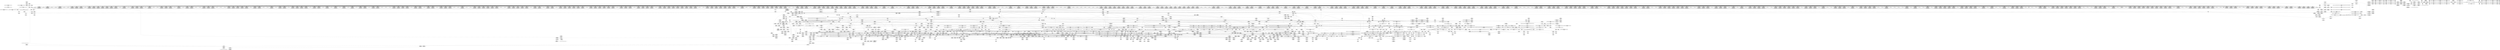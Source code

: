 digraph {
	CE0x42327b0 [shape=record,shape=Mrecord,label="{CE0x42327b0|2472:_%struct.cred*,_:_CRE_232,240_|*MultipleSource*|Function::task_sid&Arg::task::|Function::current_has_perm&Arg::tsk::|Function::selinux_task_getscheduler&Arg::p::|security/selinux/hooks.c,208}"]
	CE0x4273350 [shape=record,shape=Mrecord,label="{CE0x4273350|task_sid:tobool4|security/selinux/hooks.c,208}"]
	CE0x41eae50 [shape=record,shape=Mrecord,label="{CE0x41eae50|current_sid:tmp3}"]
	CE0x42bb1b0 [shape=record,shape=Mrecord,label="{CE0x42bb1b0|i32_1|*Constant*}"]
	CE0x42f36d0 [shape=record,shape=Mrecord,label="{CE0x42f36d0|__preempt_count_add:tmp2|*SummSource*}"]
	CE0x42c4230 [shape=record,shape=Mrecord,label="{CE0x42c4230|__rcu_read_lock:tmp4|include/linux/rcupdate.h,239|*SummSink*}"]
	CE0x421d770 [shape=record,shape=Mrecord,label="{CE0x421d770|task_sid:if.then}"]
	CE0x43175f0 [shape=record,shape=Mrecord,label="{CE0x43175f0|__preempt_count_add:tmp3|*SummSource*}"]
	CE0x41c7c70 [shape=record,shape=Mrecord,label="{CE0x41c7c70|avc_has_perm:auditdata|Function::avc_has_perm&Arg::auditdata::}"]
	CE0x4257a60 [shape=record,shape=Mrecord,label="{CE0x4257a60|2472:_%struct.cred*,_:_CRE_2958,2959_}"]
	CE0x41f0e40 [shape=record,shape=Mrecord,label="{CE0x41f0e40|GLOBAL:__rcu_read_lock|*Constant*|*SummSink*}"]
	CE0x4276910 [shape=record,shape=Mrecord,label="{CE0x4276910|task_sid:tmp25|security/selinux/hooks.c,208}"]
	CE0x42ac460 [shape=record,shape=Mrecord,label="{CE0x42ac460|__rcu_read_lock:tmp6|include/linux/rcupdate.h,240|*SummSource*}"]
	CE0x431cb60 [shape=record,shape=Mrecord,label="{CE0x431cb60|__preempt_count_add:do.body|*SummSource*}"]
	CE0x4299d10 [shape=record,shape=Mrecord,label="{CE0x4299d10|i64*_getelementptr_inbounds_(_4_x_i64_,_4_x_i64_*___llvm_gcov_ctr133,_i64_0,_i64_0)|*Constant*}"]
	CE0x4255de0 [shape=record,shape=Mrecord,label="{CE0x4255de0|2472:_%struct.cred*,_:_CRE_2934,2935_}"]
	CE0x4267c40 [shape=record,shape=Mrecord,label="{CE0x4267c40|2472:_%struct.cred*,_:_CRE_6351,6352_}"]
	CE0x4308710 [shape=record,shape=Mrecord,label="{CE0x4308710|__preempt_count_sub:bb|*SummSink*}"]
	CE0x420b140 [shape=record,shape=Mrecord,label="{CE0x420b140|rcu_read_lock:tmp11|include/linux/rcupdate.h,882|*SummSource*}"]
	CE0x4245440 [shape=record,shape=Mrecord,label="{CE0x4245440|2472:_%struct.cred*,_:_CRE_2096,2104_|*MultipleSource*|Function::task_sid&Arg::task::|Function::current_has_perm&Arg::tsk::|Function::selinux_task_getscheduler&Arg::p::|security/selinux/hooks.c,208}"]
	CE0x427f280 [shape=record,shape=Mrecord,label="{CE0x427f280|rcu_read_lock:do.end}"]
	CE0x422eff0 [shape=record,shape=Mrecord,label="{CE0x422eff0|task_sid:do.body|*SummSink*}"]
	CE0x42a72b0 [shape=record,shape=Mrecord,label="{CE0x42a72b0|rcu_lock_acquire:tmp1|*SummSource*}"]
	CE0x41ef8a0 [shape=record,shape=Mrecord,label="{CE0x41ef8a0|2472:_%struct.cred*,_:_CRE_8,16_|*MultipleSource*|Function::task_sid&Arg::task::|Function::current_has_perm&Arg::tsk::|Function::selinux_task_getscheduler&Arg::p::|security/selinux/hooks.c,208}"]
	CE0x41e9010 [shape=record,shape=Mrecord,label="{CE0x41e9010|GLOBAL:current_sid.__warned|Global_var:current_sid.__warned|*SummSource*}"]
	CE0x423c8a0 [shape=record,shape=Mrecord,label="{CE0x423c8a0|_call_void_lockdep_rcu_suspicious(i8*_getelementptr_inbounds_(_25_x_i8_,_25_x_i8_*_.str3,_i32_0,_i32_0),_i32_208,_i8*_getelementptr_inbounds_(_41_x_i8_,_41_x_i8_*_.str44,_i32_0,_i32_0))_#10,_!dbg_!27732|security/selinux/hooks.c,208|*SummSink*}"]
	CE0x41e0460 [shape=record,shape=Mrecord,label="{CE0x41e0460|current_sid:call|security/selinux/hooks.c,218}"]
	CE0x42c7e70 [shape=record,shape=Mrecord,label="{CE0x42c7e70|rcu_read_unlock:tmp20|include/linux/rcupdate.h,933|*SummSource*}"]
	CE0x422b8f0 [shape=record,shape=Mrecord,label="{CE0x422b8f0|__rcu_read_lock:entry|*SummSink*}"]
	CE0x422d710 [shape=record,shape=Mrecord,label="{CE0x422d710|i64*_getelementptr_inbounds_(_13_x_i64_,_13_x_i64_*___llvm_gcov_ctr126,_i64_0,_i64_0)|*Constant*|*SummSource*}"]
	CE0x4227d20 [shape=record,shape=Mrecord,label="{CE0x4227d20|2472:_%struct.cred*,_:_CRE_344,352_|*MultipleSource*|Function::task_sid&Arg::task::|Function::current_has_perm&Arg::tsk::|Function::selinux_task_getscheduler&Arg::p::|security/selinux/hooks.c,208}"]
	CE0x41cb430 [shape=record,shape=Mrecord,label="{CE0x41cb430|GLOBAL:lock_acquire|*Constant*}"]
	CE0x42ff320 [shape=record,shape=Mrecord,label="{CE0x42ff320|__rcu_read_unlock:tmp5|include/linux/rcupdate.h,244}"]
	CE0x428cf20 [shape=record,shape=Mrecord,label="{CE0x428cf20|GLOBAL:task_sid.__warned|Global_var:task_sid.__warned}"]
	CE0x4247a70 [shape=record,shape=Mrecord,label="{CE0x4247a70|2472:_%struct.cred*,_:_CRE_2288,2296_|*MultipleSource*|Function::task_sid&Arg::task::|Function::current_has_perm&Arg::tsk::|Function::selinux_task_getscheduler&Arg::p::|security/selinux/hooks.c,208}"]
	CE0x4267ea0 [shape=record,shape=Mrecord,label="{CE0x4267ea0|2472:_%struct.cred*,_:_CRE_6353,6354_}"]
	CE0x422ec60 [shape=record,shape=Mrecord,label="{CE0x422ec60|_call_void_mcount()_#3|*SummSink*}"]
	CE0x420b430 [shape=record,shape=Mrecord,label="{CE0x420b430|rcu_read_lock:tmp12|include/linux/rcupdate.h,882}"]
	CE0x4273f60 [shape=record,shape=Mrecord,label="{CE0x4273f60|i64_7|*Constant*|*SummSource*}"]
	CE0x424a790 [shape=record,shape=Mrecord,label="{CE0x424a790|2472:_%struct.cred*,_:_CRE_2480,2488_|*MultipleSource*|Function::task_sid&Arg::task::|Function::current_has_perm&Arg::tsk::|Function::selinux_task_getscheduler&Arg::p::|security/selinux/hooks.c,208}"]
	CE0x4318440 [shape=record,shape=Mrecord,label="{CE0x4318440|COLLAPSED:_GCMRE___llvm_gcov_ctr135_internal_global_4_x_i64_zeroinitializer:_elem_0:default:}"]
	CE0x41db040 [shape=record,shape=Mrecord,label="{CE0x41db040|current_sid:tmp20|security/selinux/hooks.c,218}"]
	CE0x421e750 [shape=record,shape=Mrecord,label="{CE0x421e750|cred_sid:tmp1|*SummSource*}"]
	CE0x42b9ce0 [shape=record,shape=Mrecord,label="{CE0x42b9ce0|__rcu_read_lock:tmp7|include/linux/rcupdate.h,240|*SummSource*}"]
	CE0x4261320 [shape=record,shape=Mrecord,label="{CE0x4261320|2472:_%struct.cred*,_:_CRE_6192,6196_|*MultipleSource*|Function::task_sid&Arg::task::|Function::current_has_perm&Arg::tsk::|Function::selinux_task_getscheduler&Arg::p::|security/selinux/hooks.c,208}"]
	CE0x4263af0 [shape=record,shape=Mrecord,label="{CE0x4263af0|2472:_%struct.cred*,_:_CRE_6296,6297_}"]
	CE0x426ad20 [shape=record,shape=Mrecord,label="{CE0x426ad20|2472:_%struct.cred*,_:_CRE_6484,6488_|*MultipleSource*|Function::task_sid&Arg::task::|Function::current_has_perm&Arg::tsk::|Function::selinux_task_getscheduler&Arg::p::|security/selinux/hooks.c,208}"]
	CE0x4298e60 [shape=record,shape=Mrecord,label="{CE0x4298e60|__preempt_count_add:tmp4|./arch/x86/include/asm/preempt.h,72}"]
	CE0x4207870 [shape=record,shape=Mrecord,label="{CE0x4207870|current_sid:cred|security/selinux/hooks.c,218|*SummSource*}"]
	CE0x420e0d0 [shape=record,shape=Mrecord,label="{CE0x420e0d0|_ret_void,_!dbg_!27735|include/linux/rcupdate.h,884|*SummSink*}"]
	CE0x4259a00 [shape=record,shape=Mrecord,label="{CE0x4259a00|2472:_%struct.cred*,_:_CRE_3008,3024_|*MultipleSource*|Function::task_sid&Arg::task::|Function::current_has_perm&Arg::tsk::|Function::selinux_task_getscheduler&Arg::p::|security/selinux/hooks.c,208}"]
	CE0x41d21a0 [shape=record,shape=Mrecord,label="{CE0x41d21a0|GLOBAL:get_current|*Constant*}"]
	CE0x420c870 [shape=record,shape=Mrecord,label="{CE0x420c870|rcu_read_lock:entry|*SummSink*}"]
	CE0x426d0c0 [shape=record,shape=Mrecord,label="{CE0x426d0c0|2472:_%struct.cred*,_:_CRE_6608,6616_|*MultipleSource*|Function::task_sid&Arg::task::|Function::current_has_perm&Arg::tsk::|Function::selinux_task_getscheduler&Arg::p::|security/selinux/hooks.c,208}"]
	CE0x4300000 [shape=record,shape=Mrecord,label="{CE0x4300000|__rcu_read_lock:tmp1}"]
	CE0x426eae0 [shape=record,shape=Mrecord,label="{CE0x426eae0|2472:_%struct.cred*,_:_CRE_6680,6684_|*MultipleSource*|Function::task_sid&Arg::task::|Function::current_has_perm&Arg::tsk::|Function::selinux_task_getscheduler&Arg::p::|security/selinux/hooks.c,208}"]
	CE0x41dea80 [shape=record,shape=Mrecord,label="{CE0x41dea80|current_has_perm:tmp3|*SummSource*}"]
	CE0x428d530 [shape=record,shape=Mrecord,label="{CE0x428d530|task_sid:tmp9|security/selinux/hooks.c,208|*SummSource*}"]
	CE0x41e1470 [shape=record,shape=Mrecord,label="{CE0x41e1470|i64_0|*Constant*|*SummSource*}"]
	CE0x4305250 [shape=record,shape=Mrecord,label="{CE0x4305250|__preempt_count_sub:bb}"]
	CE0x42f0e30 [shape=record,shape=Mrecord,label="{CE0x42f0e30|i64*_getelementptr_inbounds_(_4_x_i64_,_4_x_i64_*___llvm_gcov_ctr129,_i64_0,_i64_0)|*Constant*|*SummSink*}"]
	CE0x42768a0 [shape=record,shape=Mrecord,label="{CE0x42768a0|i64*_getelementptr_inbounds_(_13_x_i64_,_13_x_i64_*___llvm_gcov_ctr126,_i64_0,_i64_11)|*Constant*}"]
	CE0x424c0f0 [shape=record,shape=Mrecord,label="{CE0x424c0f0|2472:_%struct.cred*,_:_CRE_2530,2531_}"]
	CE0x41c0ec0 [shape=record,shape=Mrecord,label="{CE0x41c0ec0|i64*_getelementptr_inbounds_(_2_x_i64_,_2_x_i64_*___llvm_gcov_ctr288,_i64_0,_i64_0)|*Constant*}"]
	CE0x41f0500 [shape=record,shape=Mrecord,label="{CE0x41f0500|2472:_%struct.cred*,_:_CRE_460,464_|*MultipleSource*|Function::task_sid&Arg::task::|Function::current_has_perm&Arg::tsk::|Function::selinux_task_getscheduler&Arg::p::|security/selinux/hooks.c,208}"]
	CE0x41da1e0 [shape=record,shape=Mrecord,label="{CE0x41da1e0|GLOBAL:rcu_lock_acquire|*Constant*}"]
	CE0x429bca0 [shape=record,shape=Mrecord,label="{CE0x429bca0|i64_ptrtoint_(i8*_blockaddress(_rcu_lock_release,_%__here)_to_i64)|*Constant*|*SummSource*}"]
	CE0x4318c10 [shape=record,shape=Mrecord,label="{CE0x4318c10|i64*_getelementptr_inbounds_(_4_x_i64_,_4_x_i64_*___llvm_gcov_ctr135,_i64_0,_i64_0)|*Constant*}"]
	CE0x41f5530 [shape=record,shape=Mrecord,label="{CE0x41f5530|i64_5|*Constant*|*SummSource*}"]
	CE0x429b760 [shape=record,shape=Mrecord,label="{CE0x429b760|i32_1|*Constant*}"]
	CE0x42c3fb0 [shape=record,shape=Mrecord,label="{CE0x42c3fb0|i64*_getelementptr_inbounds_(_4_x_i64_,_4_x_i64_*___llvm_gcov_ctr134,_i64_0,_i64_1)|*Constant*}"]
	CE0x4244860 [shape=record,shape=Mrecord,label="{CE0x4244860|2472:_%struct.cred*,_:_CRE_2064,2072_|*MultipleSource*|Function::task_sid&Arg::task::|Function::current_has_perm&Arg::tsk::|Function::selinux_task_getscheduler&Arg::p::|security/selinux/hooks.c,208}"]
	CE0x4277ba0 [shape=record,shape=Mrecord,label="{CE0x4277ba0|i32_208|*Constant*|*SummSink*}"]
	CE0x42f1200 [shape=record,shape=Mrecord,label="{CE0x42f1200|__preempt_count_sub:tmp|*SummSink*}"]
	CE0x422dfc0 [shape=record,shape=Mrecord,label="{CE0x422dfc0|GLOBAL:rcu_lock_acquire|*Constant*|*SummSink*}"]
	CE0x41ecee0 [shape=record,shape=Mrecord,label="{CE0x41ecee0|current_sid:tmp14|security/selinux/hooks.c,218|*SummSource*}"]
	CE0x42963a0 [shape=record,shape=Mrecord,label="{CE0x42963a0|__rcu_read_lock:tmp2}"]
	CE0x41c4290 [shape=record,shape=Mrecord,label="{CE0x41c4290|current_sid:tmp9|security/selinux/hooks.c,218|*SummSink*}"]
	CE0x42c9920 [shape=record,shape=Mrecord,label="{CE0x42c9920|_call_void_rcu_lock_release(%struct.lockdep_map*_rcu_lock_map)_#10,_!dbg_!27733|include/linux/rcupdate.h,935|*SummSink*}"]
	CE0x41f0cb0 [shape=record,shape=Mrecord,label="{CE0x41f0cb0|__rcu_read_lock:entry}"]
	CE0x42fd5f0 [shape=record,shape=Mrecord,label="{CE0x42fd5f0|%struct.lockdep_map*_null|*Constant*|*SummSink*}"]
	CE0x42bd2f0 [shape=record,shape=Mrecord,label="{CE0x42bd2f0|__rcu_read_unlock:tmp3|*SummSink*}"]
	CE0x4221ed0 [shape=record,shape=Mrecord,label="{CE0x4221ed0|i64*_getelementptr_inbounds_(_11_x_i64_,_11_x_i64_*___llvm_gcov_ctr127,_i64_0,_i64_10)|*Constant*}"]
	CE0x4242c10 [shape=record,shape=Mrecord,label="{CE0x4242c10|2472:_%struct.cred*,_:_CRE_1976,1977_|*MultipleSource*|Function::task_sid&Arg::task::|Function::current_has_perm&Arg::tsk::|Function::selinux_task_getscheduler&Arg::p::|security/selinux/hooks.c,208}"]
	CE0x41be170 [shape=record,shape=Mrecord,label="{CE0x41be170|current_sid:do.body|*SummSource*}"]
	CE0x4289240 [shape=record,shape=Mrecord,label="{CE0x4289240|_ret_i32_%tmp6,_!dbg_!27716|security/selinux/hooks.c,197|*SummSource*}"]
	CE0x4263fb0 [shape=record,shape=Mrecord,label="{CE0x4263fb0|2472:_%struct.cred*,_:_CRE_6300,6301_}"]
	CE0x42b8570 [shape=record,shape=Mrecord,label="{CE0x42b8570|GLOBAL:__preempt_count_add|*Constant*|*SummSink*}"]
	CE0x425d2a0 [shape=record,shape=Mrecord,label="{CE0x425d2a0|2472:_%struct.cred*,_:_CRE_3168,5856_|*MultipleSource*|Function::task_sid&Arg::task::|Function::current_has_perm&Arg::tsk::|Function::selinux_task_getscheduler&Arg::p::|security/selinux/hooks.c,208}"]
	CE0x42589d0 [shape=record,shape=Mrecord,label="{CE0x42589d0|2472:_%struct.cred*,_:_CRE_2971,2972_}"]
	CE0x422e1d0 [shape=record,shape=Mrecord,label="{CE0x422e1d0|cred_sid:security|security/selinux/hooks.c,196}"]
	CE0x42cadd0 [shape=record,shape=Mrecord,label="{CE0x42cadd0|_call_void___rcu_read_unlock()_#10,_!dbg_!27734|include/linux/rcupdate.h,937}"]
	CE0x42307e0 [shape=record,shape=Mrecord,label="{CE0x42307e0|2472:_%struct.cred*,_:_CRE_200,208_|*MultipleSource*|Function::task_sid&Arg::task::|Function::current_has_perm&Arg::tsk::|Function::selinux_task_getscheduler&Arg::p::|security/selinux/hooks.c,208}"]
	CE0x4264340 [shape=record,shape=Mrecord,label="{CE0x4264340|2472:_%struct.cred*,_:_CRE_6303,6304_}"]
	CE0x422e760 [shape=record,shape=Mrecord,label="{CE0x422e760|2472:_%struct.cred*,_:_CRE_112,116_|*MultipleSource*|Function::task_sid&Arg::task::|Function::current_has_perm&Arg::tsk::|Function::selinux_task_getscheduler&Arg::p::|security/selinux/hooks.c,208}"]
	CE0x41f5840 [shape=record,shape=Mrecord,label="{CE0x41f5840|i64_4|*Constant*}"]
	CE0x41dafd0 [shape=record,shape=Mrecord,label="{CE0x41dafd0|current_sid:tmp19|security/selinux/hooks.c,218|*SummSink*}"]
	CE0x41e28c0 [shape=record,shape=Mrecord,label="{CE0x41e28c0|current_sid:entry|*SummSource*}"]
	CE0x4249b80 [shape=record,shape=Mrecord,label="{CE0x4249b80|2472:_%struct.cred*,_:_CRE_2400,2408_|*MultipleSource*|Function::task_sid&Arg::task::|Function::current_has_perm&Arg::tsk::|Function::selinux_task_getscheduler&Arg::p::|security/selinux/hooks.c,208}"]
	CE0x42fa480 [shape=record,shape=Mrecord,label="{CE0x42fa480|__rcu_read_unlock:tmp1|*SummSource*}"]
	CE0x4269330 [shape=record,shape=Mrecord,label="{CE0x4269330|2472:_%struct.cred*,_:_CRE_6408,6424_|*MultipleSource*|Function::task_sid&Arg::task::|Function::current_has_perm&Arg::tsk::|Function::selinux_task_getscheduler&Arg::p::|security/selinux/hooks.c,208}"]
	CE0x4305dc0 [shape=record,shape=Mrecord,label="{CE0x4305dc0|_call_void_asm_addl_$1,_%gs:$0_,_*m,ri,*m,_dirflag_,_fpsr_,_flags_(i32*___preempt_count,_i32_%sub,_i32*___preempt_count)_#3,_!dbg_!27717,_!srcloc_!27718|./arch/x86/include/asm/preempt.h,77|*SummSource*}"]
	CE0x41bd660 [shape=record,shape=Mrecord,label="{CE0x41bd660|i8*_getelementptr_inbounds_(_45_x_i8_,_45_x_i8_*_.str12,_i32_0,_i32_0)|*Constant*|*SummSource*}"]
	CE0x42a3e30 [shape=record,shape=Mrecord,label="{CE0x42a3e30|i64*_getelementptr_inbounds_(_4_x_i64_,_4_x_i64_*___llvm_gcov_ctr135,_i64_0,_i64_2)|*Constant*|*SummSource*}"]
	CE0x425de80 [shape=record,shape=Mrecord,label="{CE0x425de80|2472:_%struct.cred*,_:_CRE_5888,5896_|*MultipleSource*|Function::task_sid&Arg::task::|Function::current_has_perm&Arg::tsk::|Function::selinux_task_getscheduler&Arg::p::|security/selinux/hooks.c,208}"]
	CE0x4278fd0 [shape=record,shape=Mrecord,label="{CE0x4278fd0|task_sid:tmp22|security/selinux/hooks.c,208}"]
	CE0x4232240 [shape=record,shape=Mrecord,label="{CE0x4232240|_call_void_mcount()_#3|*SummSource*}"]
	CE0x42f4400 [shape=record,shape=Mrecord,label="{CE0x42f4400|__preempt_count_add:tmp7|./arch/x86/include/asm/preempt.h,73}"]
	CE0x4289850 [shape=record,shape=Mrecord,label="{CE0x4289850|_call_void_rcu_read_unlock()_#10,_!dbg_!27748|security/selinux/hooks.c,209}"]
	CE0x4254160 [shape=record,shape=Mrecord,label="{CE0x4254160|2472:_%struct.cred*,_:_CRE_2910,2911_}"]
	CE0x4268360 [shape=record,shape=Mrecord,label="{CE0x4268360|2472:_%struct.cred*,_:_CRE_6357,6358_}"]
	CE0x429b0e0 [shape=record,shape=Mrecord,label="{CE0x429b0e0|rcu_lock_release:tmp5|include/linux/rcupdate.h,423|*SummSink*}"]
	CE0x41f7720 [shape=record,shape=Mrecord,label="{CE0x41f7720|task_sid:tmp3}"]
	CE0x41cf950 [shape=record,shape=Mrecord,label="{CE0x41cf950|i64_1|*Constant*}"]
	CE0x41c1050 [shape=record,shape=Mrecord,label="{CE0x41c1050|selinux_task_getscheduler:entry}"]
	CE0x42a7e00 [shape=record,shape=Mrecord,label="{CE0x42a7e00|rcu_read_unlock:tmp10|include/linux/rcupdate.h,933|*SummSink*}"]
	CE0x4316460 [shape=record,shape=Mrecord,label="{CE0x4316460|i64_1|*Constant*}"]
	CE0x4271030 [shape=record,shape=Mrecord,label="{CE0x4271030|2472:_%struct.cred*,_:_CRE_10616,10624_|*MultipleSource*|Function::task_sid&Arg::task::|Function::current_has_perm&Arg::tsk::|Function::selinux_task_getscheduler&Arg::p::|security/selinux/hooks.c,208}"]
	CE0x4276e20 [shape=record,shape=Mrecord,label="{CE0x4276e20|task_sid:tmp24|security/selinux/hooks.c,208|*SummSink*}"]
	CE0x4258fc0 [shape=record,shape=Mrecord,label="{CE0x4258fc0|2472:_%struct.cred*,_:_CRE_2976,2980_|*MultipleSource*|Function::task_sid&Arg::task::|Function::current_has_perm&Arg::tsk::|Function::selinux_task_getscheduler&Arg::p::|security/selinux/hooks.c,208}"]
	CE0x42a94d0 [shape=record,shape=Mrecord,label="{CE0x42a94d0|rcu_read_unlock:tmp14|include/linux/rcupdate.h,933}"]
	CE0x42f0c20 [shape=record,shape=Mrecord,label="{CE0x42f0c20|__preempt_count_sub:tmp2}"]
	CE0x42bd5b0 [shape=record,shape=Mrecord,label="{CE0x42bd5b0|i32_2|*Constant*}"]
	CE0x41dee20 [shape=record,shape=Mrecord,label="{CE0x41dee20|_call_void_mcount()_#3|*SummSource*}"]
	CE0x42ca280 [shape=record,shape=Mrecord,label="{CE0x42ca280|rcu_lock_release:entry|*SummSource*}"]
	CE0x4307d80 [shape=record,shape=Mrecord,label="{CE0x4307d80|__preempt_count_add:tmp6|./arch/x86/include/asm/preempt.h,73}"]
	CE0x423f5a0 [shape=record,shape=Mrecord,label="{CE0x423f5a0|2472:_%struct.cred*,_:_CRE_776,780_|*MultipleSource*|Function::task_sid&Arg::task::|Function::current_has_perm&Arg::tsk::|Function::selinux_task_getscheduler&Arg::p::|security/selinux/hooks.c,208}"]
	CE0x42aab50 [shape=record,shape=Mrecord,label="{CE0x42aab50|__preempt_count_sub:val|Function::__preempt_count_sub&Arg::val::}"]
	CE0x42fa030 [shape=record,shape=Mrecord,label="{CE0x42fa030|__preempt_count_sub:tmp7|./arch/x86/include/asm/preempt.h,78}"]
	CE0x41d6cb0 [shape=record,shape=Mrecord,label="{CE0x41d6cb0|_call_void_lockdep_rcu_suspicious(i8*_getelementptr_inbounds_(_25_x_i8_,_25_x_i8_*_.str3,_i32_0,_i32_0),_i32_218,_i8*_getelementptr_inbounds_(_45_x_i8_,_45_x_i8_*_.str12,_i32_0,_i32_0))_#10,_!dbg_!27727|security/selinux/hooks.c,218}"]
	CE0x429be00 [shape=record,shape=Mrecord,label="{CE0x429be00|i64*_getelementptr_inbounds_(_4_x_i64_,_4_x_i64_*___llvm_gcov_ctr133,_i64_0,_i64_3)|*Constant*}"]
	CE0x42bbb10 [shape=record,shape=Mrecord,label="{CE0x42bbb10|_call_void___preempt_count_sub(i32_1)_#10,_!dbg_!27715|include/linux/rcupdate.h,244|*SummSource*}"]
	CE0x4242e70 [shape=record,shape=Mrecord,label="{CE0x4242e70|2472:_%struct.cred*,_:_CRE_1980,1984_|*MultipleSource*|Function::task_sid&Arg::task::|Function::current_has_perm&Arg::tsk::|Function::selinux_task_getscheduler&Arg::p::|security/selinux/hooks.c,208}"]
	CE0x420aec0 [shape=record,shape=Mrecord,label="{CE0x420aec0|rcu_read_lock:tmp11|include/linux/rcupdate.h,882}"]
	CE0x41e2980 [shape=record,shape=Mrecord,label="{CE0x41e2980|current_sid:entry|*SummSink*}"]
	CE0x42451e0 [shape=record,shape=Mrecord,label="{CE0x42451e0|2472:_%struct.cred*,_:_CRE_2088,2096_|*MultipleSource*|Function::task_sid&Arg::task::|Function::current_has_perm&Arg::tsk::|Function::selinux_task_getscheduler&Arg::p::|security/selinux/hooks.c,208}"]
	CE0x428fb00 [shape=record,shape=Mrecord,label="{CE0x428fb00|i64*_getelementptr_inbounds_(_4_x_i64_,_4_x_i64_*___llvm_gcov_ctr128,_i64_0,_i64_0)|*Constant*|*SummSink*}"]
	CE0x42bb320 [shape=record,shape=Mrecord,label="{CE0x42bb320|_ret_void,_!dbg_!27719|./arch/x86/include/asm/preempt.h,73}"]
	CE0x4233bd0 [shape=record,shape=Mrecord,label="{CE0x4233bd0|rcu_lock_acquire:map|Function::rcu_lock_acquire&Arg::map::|*SummSource*}"]
	CE0x424e090 [shape=record,shape=Mrecord,label="{CE0x424e090|2472:_%struct.cred*,_:_CRE_2616,2648_|*MultipleSource*|Function::task_sid&Arg::task::|Function::current_has_perm&Arg::tsk::|Function::selinux_task_getscheduler&Arg::p::|security/selinux/hooks.c,208}"]
	CE0x424b9e0 [shape=record,shape=Mrecord,label="{CE0x424b9e0|2472:_%struct.cred*,_:_CRE_2523,2524_}"]
	CE0x41ef310 [shape=record,shape=Mrecord,label="{CE0x41ef310|2472:_%struct.cred*,_:_CRE_520,524_|*MultipleSource*|Function::task_sid&Arg::task::|Function::current_has_perm&Arg::tsk::|Function::selinux_task_getscheduler&Arg::p::|security/selinux/hooks.c,208}"]
	CE0x423c3d0 [shape=record,shape=Mrecord,label="{CE0x423c3d0|task_sid:tmp19|security/selinux/hooks.c,208|*SummSource*}"]
	CE0x42c79f0 [shape=record,shape=Mrecord,label="{CE0x42c79f0|rcu_read_unlock:tmp19|include/linux/rcupdate.h,933|*SummSource*}"]
	CE0x426d580 [shape=record,shape=Mrecord,label="{CE0x426d580|2472:_%struct.cred*,_:_CRE_6624,6632_|*MultipleSource*|Function::task_sid&Arg::task::|Function::current_has_perm&Arg::tsk::|Function::selinux_task_getscheduler&Arg::p::|security/selinux/hooks.c,208}"]
	CE0x41d9d10 [shape=record,shape=Mrecord,label="{CE0x41d9d10|rcu_read_lock:if.end}"]
	CE0x4234eb0 [shape=record,shape=Mrecord,label="{CE0x4234eb0|rcu_read_lock:tmp16|include/linux/rcupdate.h,882|*SummSink*}"]
	CE0x4299240 [shape=record,shape=Mrecord,label="{CE0x4299240|__rcu_read_unlock:tmp|*SummSink*}"]
	CE0x42bd720 [shape=record,shape=Mrecord,label="{CE0x42bd720|i32_2|*Constant*|*SummSource*}"]
	CE0x427b630 [shape=record,shape=Mrecord,label="{CE0x427b630|0:_i8,_:_GCMR_rcu_read_lock.__warned_internal_global_i8_0,_section_.data.unlikely_,_align_1:_elem_0:default:}"]
	CE0x4250690 [shape=record,shape=Mrecord,label="{CE0x4250690|2472:_%struct.cred*,_:_CRE_2752,2760_|*MultipleSource*|Function::task_sid&Arg::task::|Function::current_has_perm&Arg::tsk::|Function::selinux_task_getscheduler&Arg::p::|security/selinux/hooks.c,208}"]
	CE0x42bec70 [shape=record,shape=Mrecord,label="{CE0x42bec70|__rcu_read_lock:tmp5|include/linux/rcupdate.h,239}"]
	CE0x42ba9d0 [shape=record,shape=Mrecord,label="{CE0x42ba9d0|rcu_read_unlock:tmp15|include/linux/rcupdate.h,933}"]
	CE0x42637c0 [shape=record,shape=Mrecord,label="{CE0x42637c0|2472:_%struct.cred*,_:_CRE_6293,6294_}"]
	CE0x41ca380 [shape=record,shape=Mrecord,label="{CE0x41ca380|_ret_i32_%call7,_!dbg_!27749|security/selinux/hooks.c,210}"]
	CE0x41c8810 [shape=record,shape=Mrecord,label="{CE0x41c8810|current_has_perm:tmp|*SummSink*}"]
	CE0x42c8780 [shape=record,shape=Mrecord,label="{CE0x42c8780|rcu_read_unlock:tmp21|include/linux/rcupdate.h,935|*SummSource*}"]
	CE0x41f7cb0 [shape=record,shape=Mrecord,label="{CE0x41f7cb0|_call_void_mcount()_#3|*SummSource*}"]
	CE0x425fb30 [shape=record,shape=Mrecord,label="{CE0x425fb30|2472:_%struct.cred*,_:_CRE_5984,5992_|*MultipleSource*|Function::task_sid&Arg::task::|Function::current_has_perm&Arg::tsk::|Function::selinux_task_getscheduler&Arg::p::|security/selinux/hooks.c,208}"]
	CE0x424c350 [shape=record,shape=Mrecord,label="{CE0x424c350|2472:_%struct.cred*,_:_CRE_2532,2533_}"]
	CE0x42a76c0 [shape=record,shape=Mrecord,label="{CE0x42a76c0|rcu_read_unlock:tmp7|include/linux/rcupdate.h,933}"]
	CE0x433a160 [shape=record,shape=Mrecord,label="{CE0x433a160|i64*_getelementptr_inbounds_(_4_x_i64_,_4_x_i64_*___llvm_gcov_ctr135,_i64_0,_i64_0)|*Constant*|*SummSource*}"]
	CE0x423e0e0 [shape=record,shape=Mrecord,label="{CE0x423e0e0|2472:_%struct.cred*,_:_CRE_703,704_}"]
	CE0x428bac0 [shape=record,shape=Mrecord,label="{CE0x428bac0|task_sid:tmp5|security/selinux/hooks.c,208|*SummSink*}"]
	CE0x41c7300 [shape=record,shape=Mrecord,label="{CE0x41c7300|avc_has_perm:requested|Function::avc_has_perm&Arg::requested::}"]
	CE0x427b010 [shape=record,shape=Mrecord,label="{CE0x427b010|GLOBAL:rcu_read_lock.__warned|Global_var:rcu_read_lock.__warned|*SummSink*}"]
	CE0x41c98f0 [shape=record,shape=Mrecord,label="{CE0x41c98f0|current_has_perm:call1|security/selinux/hooks.c,1543|*SummSource*}"]
	CE0x41d6d90 [shape=record,shape=Mrecord,label="{CE0x41d6d90|_call_void_lockdep_rcu_suspicious(i8*_getelementptr_inbounds_(_25_x_i8_,_25_x_i8_*_.str3,_i32_0,_i32_0),_i32_218,_i8*_getelementptr_inbounds_(_45_x_i8_,_45_x_i8_*_.str12,_i32_0,_i32_0))_#10,_!dbg_!27727|security/selinux/hooks.c,218|*SummSink*}"]
	CE0x41be270 [shape=record,shape=Mrecord,label="{CE0x41be270|current_sid:do.body|*SummSink*}"]
	CE0x4247350 [shape=record,shape=Mrecord,label="{CE0x4247350|2472:_%struct.cred*,_:_CRE_2264,2272_|*MultipleSource*|Function::task_sid&Arg::task::|Function::current_has_perm&Arg::tsk::|Function::selinux_task_getscheduler&Arg::p::|security/selinux/hooks.c,208}"]
	CE0x42b6c80 [shape=record,shape=Mrecord,label="{CE0x42b6c80|rcu_lock_acquire:tmp5|include/linux/rcupdate.h,418|*SummSink*}"]
	CE0x42284f0 [shape=record,shape=Mrecord,label="{CE0x42284f0|task_sid:real_cred|security/selinux/hooks.c,208|*SummSource*}"]
	CE0x4270190 [shape=record,shape=Mrecord,label="{CE0x4270190|2472:_%struct.cred*,_:_CRE_10576,10584_|*MultipleSource*|Function::task_sid&Arg::task::|Function::current_has_perm&Arg::tsk::|Function::selinux_task_getscheduler&Arg::p::|security/selinux/hooks.c,208}"]
	CE0x4249de0 [shape=record,shape=Mrecord,label="{CE0x4249de0|2472:_%struct.cred*,_:_CRE_2408,2416_|*MultipleSource*|Function::task_sid&Arg::task::|Function::current_has_perm&Arg::tsk::|Function::selinux_task_getscheduler&Arg::p::|security/selinux/hooks.c,208}"]
	CE0x41e1be0 [shape=record,shape=Mrecord,label="{CE0x41e1be0|selinux_task_getscheduler:entry|*SummSource*}"]
	CE0x41cccf0 [shape=record,shape=Mrecord,label="{CE0x41cccf0|selinux_task_getscheduler:tmp2|*SummSink*}"]
	CE0x4264210 [shape=record,shape=Mrecord,label="{CE0x4264210|2472:_%struct.cred*,_:_CRE_6302,6303_}"]
	CE0x41f23e0 [shape=record,shape=Mrecord,label="{CE0x41f23e0|rcu_lock_acquire:entry|*SummSink*}"]
	CE0x42bf840 [shape=record,shape=Mrecord,label="{CE0x42bf840|rcu_read_unlock:do.body}"]
	CE0x425b620 [shape=record,shape=Mrecord,label="{CE0x425b620|2472:_%struct.cred*,_:_CRE_3108,3112_|*MultipleSource*|Function::task_sid&Arg::task::|Function::current_has_perm&Arg::tsk::|Function::selinux_task_getscheduler&Arg::p::|security/selinux/hooks.c,208}"]
	CE0x4258e90 [shape=record,shape=Mrecord,label="{CE0x4258e90|2472:_%struct.cred*,_:_CRE_2975,2976_}"]
	"CONST[source:0(mediator),value:0(static)][purpose:{operation}][SnkIdx:3]"
	CE0x41ec2a0 [shape=record,shape=Mrecord,label="{CE0x41ec2a0|rcu_read_lock:tmp7|include/linux/rcupdate.h,882|*SummSink*}"]
	CE0x41c6760 [shape=record,shape=Mrecord,label="{CE0x41c6760|avc_has_perm:tclass|Function::avc_has_perm&Arg::tclass::}"]
	CE0x42b68e0 [shape=record,shape=Mrecord,label="{CE0x42b68e0|rcu_read_unlock:tmp2|*SummSource*}"]
	CE0x429c6b0 [shape=record,shape=Mrecord,label="{CE0x429c6b0|rcu_lock_release:tmp6}"]
	CE0x41eecb0 [shape=record,shape=Mrecord,label="{CE0x41eecb0|2472:_%struct.cred*,_:_CRE_496,504_|*MultipleSource*|Function::task_sid&Arg::task::|Function::current_has_perm&Arg::tsk::|Function::selinux_task_getscheduler&Arg::p::|security/selinux/hooks.c,208}"]
	"CONST[source:0(mediator),value:0(static)][purpose:{operation}][SrcIdx:2]"
	CE0x41c4cc0 [shape=record,shape=Mrecord,label="{CE0x41c4cc0|current_sid:tmp8|security/selinux/hooks.c,218}"]
	CE0x4308a50 [shape=record,shape=Mrecord,label="{CE0x4308a50|__preempt_count_sub:do.body|*SummSource*}"]
	CE0x423b3e0 [shape=record,shape=Mrecord,label="{CE0x423b3e0|i64*_getelementptr_inbounds_(_13_x_i64_,_13_x_i64_*___llvm_gcov_ctr126,_i64_0,_i64_8)|*Constant*|*SummSource*}"]
	CE0x42794c0 [shape=record,shape=Mrecord,label="{CE0x42794c0|task_sid:tobool1|security/selinux/hooks.c,208|*SummSource*}"]
	CE0x4241450 [shape=record,shape=Mrecord,label="{CE0x4241450|2472:_%struct.cred*,_:_CRE_1896,1900_|*MultipleSource*|Function::task_sid&Arg::task::|Function::current_has_perm&Arg::tsk::|Function::selinux_task_getscheduler&Arg::p::|security/selinux/hooks.c,208}"]
	CE0x41f1950 [shape=record,shape=Mrecord,label="{CE0x41f1950|2472:_%struct.cred*,_:_CRE_72,76_|*MultipleSource*|Function::task_sid&Arg::task::|Function::current_has_perm&Arg::tsk::|Function::selinux_task_getscheduler&Arg::p::|security/selinux/hooks.c,208}"]
	CE0x42c3280 [shape=record,shape=Mrecord,label="{CE0x42c3280|i64*_getelementptr_inbounds_(_11_x_i64_,_11_x_i64_*___llvm_gcov_ctr132,_i64_0,_i64_8)|*Constant*|*SummSink*}"]
	CE0x42a6c30 [shape=record,shape=Mrecord,label="{CE0x42a6c30|rcu_read_unlock:land.lhs.true|*SummSource*}"]
	CE0x42f3b30 [shape=record,shape=Mrecord,label="{CE0x42f3b30|GLOBAL:__preempt_count|Global_var:__preempt_count}"]
	CE0x4260480 [shape=record,shape=Mrecord,label="{CE0x4260480|2472:_%struct.cred*,_:_CRE_6136,6140_|*MultipleSource*|Function::task_sid&Arg::task::|Function::current_has_perm&Arg::tsk::|Function::selinux_task_getscheduler&Arg::p::|security/selinux/hooks.c,208}"]
	CE0x424bb90 [shape=record,shape=Mrecord,label="{CE0x424bb90|2472:_%struct.cred*,_:_CRE_2525,2526_}"]
	CE0x4207420 [shape=record,shape=Mrecord,label="{CE0x4207420|i32_78|*Constant*}"]
	CE0x42550d0 [shape=record,shape=Mrecord,label="{CE0x42550d0|2472:_%struct.cred*,_:_CRE_2923,2924_}"]
	CE0x425a120 [shape=record,shape=Mrecord,label="{CE0x425a120|2472:_%struct.cred*,_:_CRE_3040,3048_|*MultipleSource*|Function::task_sid&Arg::task::|Function::current_has_perm&Arg::tsk::|Function::selinux_task_getscheduler&Arg::p::|security/selinux/hooks.c,208}"]
	CE0x42652b0 [shape=record,shape=Mrecord,label="{CE0x42652b0|2472:_%struct.cred*,_:_CRE_6316,6317_}"]
	CE0x4237160 [shape=record,shape=Mrecord,label="{CE0x4237160|i32_883|*Constant*|*SummSink*}"]
	CE0x4273810 [shape=record,shape=Mrecord,label="{CE0x4273810|task_sid:call3|security/selinux/hooks.c,208|*SummSink*}"]
	CE0x4267780 [shape=record,shape=Mrecord,label="{CE0x4267780|2472:_%struct.cred*,_:_CRE_6347,6348_}"]
	CE0x42091d0 [shape=record,shape=Mrecord,label="{CE0x42091d0|get_current:tmp4|./arch/x86/include/asm/current.h,14|*SummSource*}"]
	CE0x4231540 [shape=record,shape=Mrecord,label="{CE0x4231540|_ret_void,_!dbg_!27717|include/linux/rcupdate.h,419|*SummSource*}"]
	CE0x4266940 [shape=record,shape=Mrecord,label="{CE0x4266940|2472:_%struct.cred*,_:_CRE_6335,6336_}"]
	CE0x4267190 [shape=record,shape=Mrecord,label="{CE0x4267190|2472:_%struct.cred*,_:_CRE_6342,6343_}"]
	CE0x4317c40 [shape=record,shape=Mrecord,label="{CE0x4317c40|i64*_getelementptr_inbounds_(_4_x_i64_,_4_x_i64_*___llvm_gcov_ctr135,_i64_0,_i64_3)|*Constant*|*SummSource*}"]
	CE0x4221aa0 [shape=record,shape=Mrecord,label="{CE0x4221aa0|rcu_read_lock:tmp21|include/linux/rcupdate.h,884}"]
	CE0x424fae0 [shape=record,shape=Mrecord,label="{CE0x424fae0|2472:_%struct.cred*,_:_CRE_2720,2724_|*MultipleSource*|Function::task_sid&Arg::task::|Function::current_has_perm&Arg::tsk::|Function::selinux_task_getscheduler&Arg::p::|security/selinux/hooks.c,208}"]
	CE0x42f45c0 [shape=record,shape=Mrecord,label="{CE0x42f45c0|__preempt_count_add:tmp7|./arch/x86/include/asm/preempt.h,73|*SummSource*}"]
	CE0x4265180 [shape=record,shape=Mrecord,label="{CE0x4265180|2472:_%struct.cred*,_:_CRE_6315,6316_}"]
	CE0x41c3810 [shape=record,shape=Mrecord,label="{CE0x41c3810|task_sid:land.lhs.true2}"]
	CE0x41e17d0 [shape=record,shape=Mrecord,label="{CE0x41e17d0|current_sid:tmp6|security/selinux/hooks.c,218}"]
	CE0x43183d0 [shape=record,shape=Mrecord,label="{CE0x43183d0|__preempt_count_sub:tmp}"]
	CE0x41cbfc0 [shape=record,shape=Mrecord,label="{CE0x41cbfc0|GLOBAL:current_has_perm|*Constant*}"]
	CE0x4274310 [shape=record,shape=Mrecord,label="{CE0x4274310|i64_7|*Constant*|*SummSink*}"]
	CE0x420b2c0 [shape=record,shape=Mrecord,label="{CE0x420b2c0|rcu_read_lock:tmp11|include/linux/rcupdate.h,882|*SummSink*}"]
	CE0x4220730 [shape=record,shape=Mrecord,label="{CE0x4220730|i8*_getelementptr_inbounds_(_42_x_i8_,_42_x_i8_*_.str46,_i32_0,_i32_0)|*Constant*}"]
	CE0x41dac20 [shape=record,shape=Mrecord,label="{CE0x41dac20|rcu_read_lock:bb}"]
	CE0x5fc7a70 [shape=record,shape=Mrecord,label="{CE0x5fc7a70|current_has_perm:entry|*SummSource*}"]
	CE0x4238df0 [shape=record,shape=Mrecord,label="{CE0x4238df0|2472:_%struct.cred*,_:_CRE_568,576_|*MultipleSource*|Function::task_sid&Arg::task::|Function::current_has_perm&Arg::tsk::|Function::selinux_task_getscheduler&Arg::p::|security/selinux/hooks.c,208}"]
	CE0x42ca3c0 [shape=record,shape=Mrecord,label="{CE0x42ca3c0|rcu_lock_release:map|Function::rcu_lock_release&Arg::map::}"]
	CE0x41e7db0 [shape=record,shape=Mrecord,label="{CE0x41e7db0|i64*_getelementptr_inbounds_(_11_x_i64_,_11_x_i64_*___llvm_gcov_ctr125,_i64_0,_i64_1)|*Constant*}"]
	CE0x4308630 [shape=record,shape=Mrecord,label="{CE0x4308630|__preempt_count_sub:do.end}"]
	CE0x4287f10 [shape=record,shape=Mrecord,label="{CE0x4287f10|GLOBAL:cred_sid|*Constant*}"]
	CE0x4256760 [shape=record,shape=Mrecord,label="{CE0x4256760|2472:_%struct.cred*,_:_CRE_2942,2943_}"]
	CE0x41e9940 [shape=record,shape=Mrecord,label="{CE0x41e9940|i32_0|*Constant*|*SummSink*}"]
	CE0x42fe250 [shape=record,shape=Mrecord,label="{CE0x42fe250|rcu_lock_acquire:tmp6}"]
	CE0x4288cb0 [shape=record,shape=Mrecord,label="{CE0x4288cb0|cred_sid:cred|Function::cred_sid&Arg::cred::}"]
	CE0x4208110 [shape=record,shape=Mrecord,label="{CE0x4208110|i32_22|*Constant*|*SummSource*}"]
	CE0x42638c0 [shape=record,shape=Mrecord,label="{CE0x42638c0|2472:_%struct.cred*,_:_CRE_6294,6295_}"]
	CE0x42ac0e0 [shape=record,shape=Mrecord,label="{CE0x42ac0e0|rcu_read_unlock:tmp1|*SummSource*}"]
	CE0x428c860 [shape=record,shape=Mrecord,label="{CE0x428c860|task_sid:tmp7|security/selinux/hooks.c,208|*SummSink*}"]
	CE0x425b880 [shape=record,shape=Mrecord,label="{CE0x425b880|2472:_%struct.cred*,_:_CRE_3112,3116_|*MultipleSource*|Function::task_sid&Arg::task::|Function::current_has_perm&Arg::tsk::|Function::selinux_task_getscheduler&Arg::p::|security/selinux/hooks.c,208}"]
	CE0x4257f20 [shape=record,shape=Mrecord,label="{CE0x4257f20|2472:_%struct.cred*,_:_CRE_2962,2963_}"]
	CE0x4250b20 [shape=record,shape=Mrecord,label="{CE0x4250b20|2472:_%struct.cred*,_:_CRE_2768,2776_|*MultipleSource*|Function::task_sid&Arg::task::|Function::current_has_perm&Arg::tsk::|Function::selinux_task_getscheduler&Arg::p::|security/selinux/hooks.c,208}"]
	CE0x427f1e0 [shape=record,shape=Mrecord,label="{CE0x427f1e0|rcu_read_lock:bb|*SummSource*}"]
	CE0x4253150 [shape=record,shape=Mrecord,label="{CE0x4253150|2472:_%struct.cred*,_:_CRE_2888,2896_|*MultipleSource*|Function::task_sid&Arg::task::|Function::current_has_perm&Arg::tsk::|Function::selinux_task_getscheduler&Arg::p::|security/selinux/hooks.c,208}"]
	CE0x428e030 [shape=record,shape=Mrecord,label="{CE0x428e030|i64*_getelementptr_inbounds_(_4_x_i64_,_4_x_i64_*___llvm_gcov_ctr130,_i64_0,_i64_2)|*Constant*}"]
	CE0x425bfa0 [shape=record,shape=Mrecord,label="{CE0x425bfa0|2472:_%struct.cred*,_:_CRE_3128,3136_|*MultipleSource*|Function::task_sid&Arg::task::|Function::current_has_perm&Arg::tsk::|Function::selinux_task_getscheduler&Arg::p::|security/selinux/hooks.c,208}"]
	CE0x4261ea0 [shape=record,shape=Mrecord,label="{CE0x4261ea0|2472:_%struct.cred*,_:_CRE_6224,6232_|*MultipleSource*|Function::task_sid&Arg::task::|Function::current_has_perm&Arg::tsk::|Function::selinux_task_getscheduler&Arg::p::|security/selinux/hooks.c,208}"]
	CE0x41e2210 [shape=record,shape=Mrecord,label="{CE0x41e2210|current_has_perm:call|security/selinux/hooks.c,1542|*SummSource*}"]
	CE0x4287af0 [shape=record,shape=Mrecord,label="{CE0x4287af0|task_sid:tmp27|security/selinux/hooks.c,208|*SummSource*}"]
	CE0x4223c90 [shape=record,shape=Mrecord,label="{CE0x4223c90|i32_1|*Constant*}"]
	CE0x41ef0f0 [shape=record,shape=Mrecord,label="{CE0x41ef0f0|2472:_%struct.cred*,_:_CRE_512,520_|*MultipleSource*|Function::task_sid&Arg::task::|Function::current_has_perm&Arg::tsk::|Function::selinux_task_getscheduler&Arg::p::|security/selinux/hooks.c,208}"]
	CE0x4263c20 [shape=record,shape=Mrecord,label="{CE0x4263c20|2472:_%struct.cred*,_:_CRE_6297,6298_}"]
	CE0x4240870 [shape=record,shape=Mrecord,label="{CE0x4240870|2472:_%struct.cred*,_:_CRE_1856,1864_|*MultipleSource*|Function::task_sid&Arg::task::|Function::current_has_perm&Arg::tsk::|Function::selinux_task_getscheduler&Arg::p::|security/selinux/hooks.c,208}"]
	CE0x4299e50 [shape=record,shape=Mrecord,label="{CE0x4299e50|rcu_lock_acquire:__here|*SummSource*}"]
	CE0x4207c00 [shape=record,shape=Mrecord,label="{CE0x4207c00|current_sid:tmp21|security/selinux/hooks.c,218}"]
	CE0x420ad50 [shape=record,shape=Mrecord,label="{CE0x420ad50|rcu_read_lock:tmp10|include/linux/rcupdate.h,882|*SummSink*}"]
	CE0x42fd980 [shape=record,shape=Mrecord,label="{CE0x42fd980|i64_ptrtoint_(i8*_blockaddress(_rcu_lock_acquire,_%__here)_to_i64)|*Constant*|*SummSource*}"]
	CE0x42abfe0 [shape=record,shape=Mrecord,label="{CE0x42abfe0|rcu_read_unlock:tmp|*SummSink*}"]
	CE0x41d1880 [shape=record,shape=Mrecord,label="{CE0x41d1880|current_has_perm:tmp1|*SummSink*}"]
	CE0x41ed140 [shape=record,shape=Mrecord,label="{CE0x41ed140|i1_true|*Constant*}"]
	CE0x426e3f0 [shape=record,shape=Mrecord,label="{CE0x426e3f0|2472:_%struct.cred*,_:_CRE_6660,6664_|*MultipleSource*|Function::task_sid&Arg::task::|Function::current_has_perm&Arg::tsk::|Function::selinux_task_getscheduler&Arg::p::|security/selinux/hooks.c,208}"]
	CE0x4222340 [shape=record,shape=Mrecord,label="{CE0x4222340|i64*_getelementptr_inbounds_(_11_x_i64_,_11_x_i64_*___llvm_gcov_ctr127,_i64_0,_i64_10)|*Constant*|*SummSink*}"]
	CE0x555a8f0 [shape=record,shape=Mrecord,label="{CE0x555a8f0|selinux_task_getscheduler:tmp1}"]
	CE0x42b7190 [shape=record,shape=Mrecord,label="{CE0x42b7190|_call_void_lock_acquire(%struct.lockdep_map*_%map,_i32_0,_i32_0,_i32_2,_i32_0,_%struct.lockdep_map*_null,_i64_ptrtoint_(i8*_blockaddress(_rcu_lock_acquire,_%__here)_to_i64))_#10,_!dbg_!27716|include/linux/rcupdate.h,418|*SummSink*}"]
	CE0x4244600 [shape=record,shape=Mrecord,label="{CE0x4244600|2472:_%struct.cred*,_:_CRE_2056,2057_|*MultipleSource*|Function::task_sid&Arg::task::|Function::current_has_perm&Arg::tsk::|Function::selinux_task_getscheduler&Arg::p::|security/selinux/hooks.c,208}"]
	CE0x425e0e0 [shape=record,shape=Mrecord,label="{CE0x425e0e0|2472:_%struct.cred*,_:_CRE_5896,5904_|*MultipleSource*|Function::task_sid&Arg::task::|Function::current_has_perm&Arg::tsk::|Function::selinux_task_getscheduler&Arg::p::|security/selinux/hooks.c,208}"]
	CE0x420c400 [shape=record,shape=Mrecord,label="{CE0x420c400|task_sid:do.body5}"]
	CE0x42544f0 [shape=record,shape=Mrecord,label="{CE0x42544f0|2472:_%struct.cred*,_:_CRE_2913,2914_}"]
	CE0x41ec6d0 [shape=record,shape=Mrecord,label="{CE0x41ec6d0|current_sid:tmp19|security/selinux/hooks.c,218|*SummSource*}"]
	CE0x42c6b40 [shape=record,shape=Mrecord,label="{CE0x42c6b40|i8*_getelementptr_inbounds_(_44_x_i8_,_44_x_i8_*_.str47,_i32_0,_i32_0)|*Constant*}"]
	CE0x427b880 [shape=record,shape=Mrecord,label="{CE0x427b880|rcu_read_lock:tmp8|include/linux/rcupdate.h,882|*SummSource*}"]
	CE0x41ecc10 [shape=record,shape=Mrecord,label="{CE0x41ecc10|current_sid:tmp13|security/selinux/hooks.c,218|*SummSource*}"]
	CE0x422c720 [shape=record,shape=Mrecord,label="{CE0x422c720|rcu_read_unlock:tobool|include/linux/rcupdate.h,933}"]
	CE0x426f560 [shape=record,shape=Mrecord,label="{CE0x426f560|2472:_%struct.cred*,_:_CRE_10544,10548_|*MultipleSource*|Function::task_sid&Arg::task::|Function::current_has_perm&Arg::tsk::|Function::selinux_task_getscheduler&Arg::p::|security/selinux/hooks.c,208}"]
	CE0x42ac070 [shape=record,shape=Mrecord,label="{CE0x42ac070|rcu_read_unlock:tmp1}"]
	CE0x41e8680 [shape=record,shape=Mrecord,label="{CE0x41e8680|current_has_perm:tmp1|*SummSource*}"]
	CE0x427e520 [shape=record,shape=Mrecord,label="{CE0x427e520|rcu_read_lock:tobool1|include/linux/rcupdate.h,882|*SummSink*}"]
	CE0x41cbda0 [shape=record,shape=Mrecord,label="{CE0x41cbda0|selinux_task_getscheduler:call|security/selinux/hooks.c,3647|*SummSink*}"]
	CE0x4235330 [shape=record,shape=Mrecord,label="{CE0x4235330|i64*_getelementptr_inbounds_(_11_x_i64_,_11_x_i64_*___llvm_gcov_ctr127,_i64_0,_i64_8)|*Constant*|*SummSource*}"]
	CE0x4337f90 [shape=record,shape=Mrecord,label="{CE0x4337f90|__preempt_count_sub:tmp3|*SummSink*}"]
	CE0x4316630 [shape=record,shape=Mrecord,label="{CE0x4316630|__preempt_count_add:tmp|*SummSink*}"]
	CE0x428d4c0 [shape=record,shape=Mrecord,label="{CE0x428d4c0|0:_i8,_:_GCMR_task_sid.__warned_internal_global_i8_0,_section_.data.unlikely_,_align_1:_elem_0:default:}"]
	CE0x42c1240 [shape=record,shape=Mrecord,label="{CE0x42c1240|GLOBAL:__llvm_gcov_ctr132|Global_var:__llvm_gcov_ctr132|*SummSink*}"]
	CE0x428a680 [shape=record,shape=Mrecord,label="{CE0x428a680|_ret_void,_!dbg_!27735|include/linux/rcupdate.h,938|*SummSink*}"]
	CE0x41ed390 [shape=record,shape=Mrecord,label="{CE0x41ed390|current_sid:tmp4|security/selinux/hooks.c,218}"]
	CE0x4207700 [shape=record,shape=Mrecord,label="{CE0x4207700|current_sid:cred|security/selinux/hooks.c,218}"]
	CE0x42bf360 [shape=record,shape=Mrecord,label="{CE0x42bf360|__preempt_count_add:val|Function::__preempt_count_add&Arg::val::}"]
	CE0x4253ad0 [shape=record,shape=Mrecord,label="{CE0x4253ad0|2472:_%struct.cred*,_:_CRE_2905,2906_}"]
	CE0x42f4ae0 [shape=record,shape=Mrecord,label="{CE0x42f4ae0|i64*_getelementptr_inbounds_(_4_x_i64_,_4_x_i64_*___llvm_gcov_ctr129,_i64_0,_i64_1)|*Constant*}"]
	CE0x426d810 [shape=record,shape=Mrecord,label="{CE0x426d810|2472:_%struct.cred*,_:_CRE_6632,6640_|*MultipleSource*|Function::task_sid&Arg::task::|Function::current_has_perm&Arg::tsk::|Function::selinux_task_getscheduler&Arg::p::|security/selinux/hooks.c,208}"]
	CE0x4253f60 [shape=record,shape=Mrecord,label="{CE0x4253f60|2472:_%struct.cred*,_:_CRE_2908,2909_}"]
	CE0x4265b00 [shape=record,shape=Mrecord,label="{CE0x4265b00|2472:_%struct.cred*,_:_CRE_6323,6324_}"]
	CE0x41c9c20 [shape=record,shape=Mrecord,label="{CE0x41c9c20|task_sid:entry}"]
	CE0x426a630 [shape=record,shape=Mrecord,label="{CE0x426a630|2472:_%struct.cred*,_:_CRE_6474,6476_|*MultipleSource*|Function::task_sid&Arg::task::|Function::current_has_perm&Arg::tsk::|Function::selinux_task_getscheduler&Arg::p::|security/selinux/hooks.c,208}"]
	CE0x41dab50 [shape=record,shape=Mrecord,label="{CE0x41dab50|rcu_read_lock:do.body|*SummSink*}"]
	CE0x42c7a60 [shape=record,shape=Mrecord,label="{CE0x42c7a60|rcu_read_unlock:tmp19|include/linux/rcupdate.h,933|*SummSink*}"]
	CE0x4256c20 [shape=record,shape=Mrecord,label="{CE0x4256c20|2472:_%struct.cred*,_:_CRE_2946,2947_}"]
	CE0x42f8fc0 [shape=record,shape=Mrecord,label="{CE0x42f8fc0|__preempt_count_sub:tmp|*SummSource*}"]
	CE0x41c60b0 [shape=record,shape=Mrecord,label="{CE0x41c60b0|avc_has_perm:tsid|Function::avc_has_perm&Arg::tsid::|*SummSink*}"]
	CE0x41cb150 [shape=record,shape=Mrecord,label="{CE0x41cb150|i64*_getelementptr_inbounds_(_2_x_i64_,_2_x_i64_*___llvm_gcov_ctr288,_i64_0,_i64_0)|*Constant*|*SummSink*}"]
	CE0x41d60c0 [shape=record,shape=Mrecord,label="{CE0x41d60c0|avc_has_perm:ssid|Function::avc_has_perm&Arg::ssid::|*SummSink*}"]
	CE0x421f6c0 [shape=record,shape=Mrecord,label="{CE0x421f6c0|i64*_getelementptr_inbounds_(_11_x_i64_,_11_x_i64_*___llvm_gcov_ctr127,_i64_0,_i64_0)|*Constant*|*SummSource*}"]
	CE0x41e2cc0 [shape=record,shape=Mrecord,label="{CE0x41e2cc0|_ret_i32_%tmp24,_!dbg_!27742|security/selinux/hooks.c,220|*SummSink*}"]
	CE0x41c4ba0 [shape=record,shape=Mrecord,label="{CE0x41c4ba0|i64*_getelementptr_inbounds_(_2_x_i64_,_2_x_i64_*___llvm_gcov_ctr98,_i64_0,_i64_1)|*Constant*|*SummSink*}"]
	CE0x41f1c20 [shape=record,shape=Mrecord,label="{CE0x41f1c20|cred_sid:tmp2}"]
	CE0x42b9bb0 [shape=record,shape=Mrecord,label="{CE0x42b9bb0|__rcu_read_lock:tmp7|include/linux/rcupdate.h,240}"]
	CE0x41ebe00 [shape=record,shape=Mrecord,label="{CE0x41ebe00|rcu_read_lock:tmp6|include/linux/rcupdate.h,882|*SummSink*}"]
	CE0x42ca6e0 [shape=record,shape=Mrecord,label="{CE0x42ca6e0|rcu_lock_release:map|Function::rcu_lock_release&Arg::map::|*SummSink*}"]
	CE0x4290b70 [shape=record,shape=Mrecord,label="{CE0x4290b70|_call_void___preempt_count_sub(i32_1)_#10,_!dbg_!27715|include/linux/rcupdate.h,244|*SummSink*}"]
	CE0x425d500 [shape=record,shape=Mrecord,label="{CE0x425d500|2472:_%struct.cred*,_:_CRE_5856,5860_|*MultipleSource*|Function::task_sid&Arg::task::|Function::current_has_perm&Arg::tsk::|Function::selinux_task_getscheduler&Arg::p::|security/selinux/hooks.c,208}"]
	CE0x4231f90 [shape=record,shape=Mrecord,label="{CE0x4231f90|task_sid:if.end|*SummSink*}"]
	CE0x41ec120 [shape=record,shape=Mrecord,label="{CE0x41ec120|rcu_read_lock:tmp7|include/linux/rcupdate.h,882|*SummSource*}"]
	CE0x42a9e00 [shape=record,shape=Mrecord,label="{CE0x42a9e00|i64*_getelementptr_inbounds_(_4_x_i64_,_4_x_i64_*___llvm_gcov_ctr128,_i64_0,_i64_0)|*Constant*|*SummSource*}"]
	CE0x429fe90 [shape=record,shape=Mrecord,label="{CE0x429fe90|i64*_getelementptr_inbounds_(_4_x_i64_,_4_x_i64_*___llvm_gcov_ctr129,_i64_0,_i64_0)|*Constant*|*SummSource*}"]
	CE0x425bd40 [shape=record,shape=Mrecord,label="{CE0x425bd40|2472:_%struct.cred*,_:_CRE_3120,3128_|*MultipleSource*|Function::task_sid&Arg::task::|Function::current_has_perm&Arg::tsk::|Function::selinux_task_getscheduler&Arg::p::|security/selinux/hooks.c,208}"]
	CE0x41db360 [shape=record,shape=Mrecord,label="{CE0x41db360|current_sid:tmp20|security/selinux/hooks.c,218|*SummSink*}"]
	CE0x423b8a0 [shape=record,shape=Mrecord,label="{CE0x423b8a0|i64*_getelementptr_inbounds_(_13_x_i64_,_13_x_i64_*___llvm_gcov_ctr126,_i64_0,_i64_8)|*Constant*|*SummSink*}"]
	CE0x4229cc0 [shape=record,shape=Mrecord,label="{CE0x4229cc0|2472:_%struct.cred*,_:_CRE_168,176_|*MultipleSource*|Function::task_sid&Arg::task::|Function::current_has_perm&Arg::tsk::|Function::selinux_task_getscheduler&Arg::p::|security/selinux/hooks.c,208}"]
	CE0x42c97f0 [shape=record,shape=Mrecord,label="{CE0x42c97f0|_call_void_rcu_lock_release(%struct.lockdep_map*_rcu_lock_map)_#10,_!dbg_!27733|include/linux/rcupdate.h,935|*SummSource*}"]
	CE0x41e4260 [shape=record,shape=Mrecord,label="{CE0x41e4260|current_sid:tmp5|security/selinux/hooks.c,218|*SummSource*}"]
	CE0x422caa0 [shape=record,shape=Mrecord,label="{CE0x422caa0|rcu_lock_acquire:entry}"]
	CE0x41f0fb0 [shape=record,shape=Mrecord,label="{CE0x41f0fb0|task_sid:tmp3|*SummSource*}"]
	CE0x420a780 [shape=record,shape=Mrecord,label="{CE0x420a780|rcu_read_lock:tmp9|include/linux/rcupdate.h,882|*SummSource*}"]
	CE0x42575a0 [shape=record,shape=Mrecord,label="{CE0x42575a0|2472:_%struct.cred*,_:_CRE_2954,2955_}"]
	CE0x42f9e10 [shape=record,shape=Mrecord,label="{CE0x42f9e10|__preempt_count_sub:do.body|*SummSink*}"]
	CE0x42678b0 [shape=record,shape=Mrecord,label="{CE0x42678b0|2472:_%struct.cred*,_:_CRE_6348,6349_}"]
	CE0x41f9920 [shape=record,shape=Mrecord,label="{CE0x41f9920|current_sid:land.lhs.true|*SummSink*}"]
	CE0x42639c0 [shape=record,shape=Mrecord,label="{CE0x42639c0|2472:_%struct.cred*,_:_CRE_6295,6296_}"]
	CE0x4276db0 [shape=record,shape=Mrecord,label="{CE0x4276db0|task_sid:tmp24|security/selinux/hooks.c,208|*SummSource*}"]
	CE0x4240f90 [shape=record,shape=Mrecord,label="{CE0x4240f90|2472:_%struct.cred*,_:_CRE_1880,1888_|*MultipleSource*|Function::task_sid&Arg::task::|Function::current_has_perm&Arg::tsk::|Function::selinux_task_getscheduler&Arg::p::|security/selinux/hooks.c,208}"]
	CE0x423e760 [shape=record,shape=Mrecord,label="{CE0x423e760|2472:_%struct.cred*,_:_CRE_728,732_|*MultipleSource*|Function::task_sid&Arg::task::|Function::current_has_perm&Arg::tsk::|Function::selinux_task_getscheduler&Arg::p::|security/selinux/hooks.c,208}"]
	CE0x4305c60 [shape=record,shape=Mrecord,label="{CE0x4305c60|__preempt_count_sub:sub|./arch/x86/include/asm/preempt.h,77|*SummSink*}"]
	CE0x42fef70 [shape=record,shape=Mrecord,label="{CE0x42fef70|rcu_lock_release:__here}"]
	CE0x424bfc0 [shape=record,shape=Mrecord,label="{CE0x424bfc0|2472:_%struct.cred*,_:_CRE_2529,2530_}"]
	CE0x4235620 [shape=record,shape=Mrecord,label="{CE0x4235620|i64*_getelementptr_inbounds_(_11_x_i64_,_11_x_i64_*___llvm_gcov_ctr127,_i64_0,_i64_8)|*Constant*|*SummSink*}"]
	CE0x41f8fe0 [shape=record,shape=Mrecord,label="{CE0x41f8fe0|2472:_%struct.cred*,_:_CRE_424,428_|*MultipleSource*|Function::task_sid&Arg::task::|Function::current_has_perm&Arg::tsk::|Function::selinux_task_getscheduler&Arg::p::|security/selinux/hooks.c,208}"]
	CE0x423e9c0 [shape=record,shape=Mrecord,label="{CE0x423e9c0|2472:_%struct.cred*,_:_CRE_736,744_|*MultipleSource*|Function::task_sid&Arg::task::|Function::current_has_perm&Arg::tsk::|Function::selinux_task_getscheduler&Arg::p::|security/selinux/hooks.c,208}"]
	CE0x4296480 [shape=record,shape=Mrecord,label="{CE0x4296480|__rcu_read_lock:tmp2|*SummSink*}"]
	CE0x41c3460 [shape=record,shape=Mrecord,label="{CE0x41c3460|current_sid:tmp6|security/selinux/hooks.c,218|*SummSink*}"]
	CE0x42597d0 [shape=record,shape=Mrecord,label="{CE0x42597d0|2472:_%struct.cred*,_:_CRE_3000,3008_|*MultipleSource*|Function::task_sid&Arg::task::|Function::current_has_perm&Arg::tsk::|Function::selinux_task_getscheduler&Arg::p::|security/selinux/hooks.c,208}"]
	CE0x41e5410 [shape=record,shape=Mrecord,label="{CE0x41e5410|selinux_task_getscheduler:call|security/selinux/hooks.c,3647|*SummSource*}"]
	CE0x4262820 [shape=record,shape=Mrecord,label="{CE0x4262820|2472:_%struct.cred*,_:_CRE_6256,6264_|*MultipleSource*|Function::task_sid&Arg::task::|Function::current_has_perm&Arg::tsk::|Function::selinux_task_getscheduler&Arg::p::|security/selinux/hooks.c,208}"]
	CE0x426c9d0 [shape=record,shape=Mrecord,label="{CE0x426c9d0|2472:_%struct.cred*,_:_CRE_6576,6584_|*MultipleSource*|Function::task_sid&Arg::task::|Function::current_has_perm&Arg::tsk::|Function::selinux_task_getscheduler&Arg::p::|security/selinux/hooks.c,208}"]
	CE0x42ab8a0 [shape=record,shape=Mrecord,label="{CE0x42ab8a0|rcu_read_unlock:tmp5|include/linux/rcupdate.h,933|*SummSink*}"]
	CE0x42b5bd0 [shape=record,shape=Mrecord,label="{CE0x42b5bd0|rcu_read_unlock:call3|include/linux/rcupdate.h,933|*SummSource*}"]
	CE0x423bdc0 [shape=record,shape=Mrecord,label="{CE0x423bdc0|task_sid:tmp19|security/selinux/hooks.c,208}"]
	CE0x420a180 [shape=record,shape=Mrecord,label="{CE0x420a180|current_sid:tmp23|security/selinux/hooks.c,218|*SummSink*}"]
	CE0x4241e00 [shape=record,shape=Mrecord,label="{CE0x4241e00|2472:_%struct.cred*,_:_CRE_1928,1936_|*MultipleSource*|Function::task_sid&Arg::task::|Function::current_has_perm&Arg::tsk::|Function::selinux_task_getscheduler&Arg::p::|security/selinux/hooks.c,208}"]
	CE0x41cc3f0 [shape=record,shape=Mrecord,label="{CE0x41cc3f0|i64_3|*Constant*}"]
	CE0x422d880 [shape=record,shape=Mrecord,label="{CE0x422d880|i64*_getelementptr_inbounds_(_13_x_i64_,_13_x_i64_*___llvm_gcov_ctr126,_i64_0,_i64_0)|*Constant*|*SummSink*}"]
	CE0x42b95a0 [shape=record,shape=Mrecord,label="{CE0x42b95a0|_call_void_asm_sideeffect_,_memory_,_dirflag_,_fpsr_,_flags_()_#3,_!dbg_!27714,_!srcloc_!27715|include/linux/rcupdate.h,239|*SummSource*}"]
	CE0x41cab90 [shape=record,shape=Mrecord,label="{CE0x41cab90|avc_has_perm:entry|*SummSource*}"]
	CE0x4290d00 [shape=record,shape=Mrecord,label="{CE0x4290d00|GLOBAL:__preempt_count_sub|*Constant*}"]
	CE0x425d9c0 [shape=record,shape=Mrecord,label="{CE0x425d9c0|2472:_%struct.cred*,_:_CRE_5872,5880_|*MultipleSource*|Function::task_sid&Arg::task::|Function::current_has_perm&Arg::tsk::|Function::selinux_task_getscheduler&Arg::p::|security/selinux/hooks.c,208}"]
	CE0x42cb490 [shape=record,shape=Mrecord,label="{CE0x42cb490|GLOBAL:__rcu_read_unlock|*Constant*|*SummSource*}"]
	CE0x42bc2f0 [shape=record,shape=Mrecord,label="{CE0x42bc2f0|_call_void_asm_sideeffect_,_memory_,_dirflag_,_fpsr_,_flags_()_#3,_!dbg_!27714,_!srcloc_!27715|include/linux/rcupdate.h,239}"]
	CE0x420f720 [shape=record,shape=Mrecord,label="{CE0x420f720|_ret_%struct.task_struct*_%tmp4,_!dbg_!27714|./arch/x86/include/asm/current.h,14|*SummSource*}"]
	CE0x427ebe0 [shape=record,shape=Mrecord,label="{CE0x427ebe0|rcu_read_lock:tmp10|include/linux/rcupdate.h,882}"]
	CE0x4256af0 [shape=record,shape=Mrecord,label="{CE0x4256af0|2472:_%struct.cred*,_:_CRE_2945,2946_}"]
	CE0x4234b80 [shape=record,shape=Mrecord,label="{CE0x4234b80|rcu_read_lock:tmp16|include/linux/rcupdate.h,882}"]
	CE0x42c0a60 [shape=record,shape=Mrecord,label="{CE0x42c0a60|rcu_read_unlock:tmp8|include/linux/rcupdate.h,933|*SummSource*}"]
	CE0x41dd3f0 [shape=record,shape=Mrecord,label="{CE0x41dd3f0|task_sid:tmp|*SummSource*}"]
	CE0x421cbc0 [shape=record,shape=Mrecord,label="{CE0x421cbc0|GLOBAL:current_task|Global_var:current_task|*SummSink*}"]
	CE0x4258180 [shape=record,shape=Mrecord,label="{CE0x4258180|2472:_%struct.cred*,_:_CRE_2964,2965_}"]
	CE0x428e340 [shape=record,shape=Mrecord,label="{CE0x428e340|rcu_lock_release:tmp|*SummSink*}"]
	CE0x41f84c0 [shape=record,shape=Mrecord,label="{CE0x41f84c0|GLOBAL:lockdep_rcu_suspicious|*Constant*}"]
	CE0x41e0770 [shape=record,shape=Mrecord,label="{CE0x41e0770|current_sid:call|security/selinux/hooks.c,218|*SummSource*}"]
	CE0x41e2520 [shape=record,shape=Mrecord,label="{CE0x41e2520|GLOBAL:current_sid|*Constant*|*SummSource*}"]
	CE0x42a83b0 [shape=record,shape=Mrecord,label="{CE0x42a83b0|rcu_read_unlock:tmp11|include/linux/rcupdate.h,933|*SummSink*}"]
	CE0x4275b30 [shape=record,shape=Mrecord,label="{CE0x4275b30|i64*_getelementptr_inbounds_(_13_x_i64_,_13_x_i64_*___llvm_gcov_ctr126,_i64_0,_i64_10)|*Constant*|*SummSource*}"]
	CE0x4266480 [shape=record,shape=Mrecord,label="{CE0x4266480|2472:_%struct.cred*,_:_CRE_6331,6332_}"]
	CE0x41f1ff0 [shape=record,shape=Mrecord,label="{CE0x41f1ff0|task_sid:do.body5|*SummSource*}"]
	CE0x42782d0 [shape=record,shape=Mrecord,label="{CE0x42782d0|i64*_getelementptr_inbounds_(_13_x_i64_,_13_x_i64_*___llvm_gcov_ctr126,_i64_0,_i64_9)|*Constant*}"]
	CE0x41e9c60 [shape=record,shape=Mrecord,label="{CE0x41e9c60|2472:_%struct.cred*,_:_CRE_216,224_|*MultipleSource*|Function::task_sid&Arg::task::|Function::current_has_perm&Arg::tsk::|Function::selinux_task_getscheduler&Arg::p::|security/selinux/hooks.c,208}"]
	CE0x4244f80 [shape=record,shape=Mrecord,label="{CE0x4244f80|2472:_%struct.cred*,_:_CRE_2080,2088_|*MultipleSource*|Function::task_sid&Arg::task::|Function::current_has_perm&Arg::tsk::|Function::selinux_task_getscheduler&Arg::p::|security/selinux/hooks.c,208}"]
	CE0x41ec830 [shape=record,shape=Mrecord,label="{CE0x41ec830|current_sid:tobool|security/selinux/hooks.c,218|*SummSource*}"]
	CE0x422d120 [shape=record,shape=Mrecord,label="{CE0x422d120|2472:_%struct.cred*,_:_CRE_104,112_|*MultipleSource*|Function::task_sid&Arg::task::|Function::current_has_perm&Arg::tsk::|Function::selinux_task_getscheduler&Arg::p::|security/selinux/hooks.c,208}"]
	CE0x4234890 [shape=record,shape=Mrecord,label="{CE0x4234890|rcu_read_lock:tmp15|include/linux/rcupdate.h,882|*SummSource*}"]
	CE0x42abb20 [shape=record,shape=Mrecord,label="{CE0x42abb20|rcu_read_unlock:tmp6|include/linux/rcupdate.h,933|*SummSource*}"]
	CE0x4257340 [shape=record,shape=Mrecord,label="{CE0x4257340|2472:_%struct.cred*,_:_CRE_2952,2953_}"]
	CE0x42bb630 [shape=record,shape=Mrecord,label="{CE0x42bb630|rcu_read_unlock:if.then|*SummSink*}"]
	CE0x41d6d20 [shape=record,shape=Mrecord,label="{CE0x41d6d20|_call_void_lockdep_rcu_suspicious(i8*_getelementptr_inbounds_(_25_x_i8_,_25_x_i8_*_.str3,_i32_0,_i32_0),_i32_218,_i8*_getelementptr_inbounds_(_45_x_i8_,_45_x_i8_*_.str12,_i32_0,_i32_0))_#10,_!dbg_!27727|security/selinux/hooks.c,218|*SummSource*}"]
	CE0x4276030 [shape=record,shape=Mrecord,label="{CE0x4276030|task_sid:tmp23|security/selinux/hooks.c,208|*SummSource*}"]
	CE0x42acff0 [shape=record,shape=Mrecord,label="{CE0x42acff0|rcu_read_lock:tmp5|include/linux/rcupdate.h,882|*SummSource*}"]
	CE0x420da50 [shape=record,shape=Mrecord,label="{CE0x420da50|cred_sid:tmp5|security/selinux/hooks.c,196}"]
	CE0x41de2a0 [shape=record,shape=Mrecord,label="{CE0x41de2a0|selinux_task_getscheduler:tmp|*SummSink*}"]
	CE0x423fef0 [shape=record,shape=Mrecord,label="{CE0x423fef0|2472:_%struct.cred*,_:_CRE_1824,1832_|*MultipleSource*|Function::task_sid&Arg::task::|Function::current_has_perm&Arg::tsk::|Function::selinux_task_getscheduler&Arg::p::|security/selinux/hooks.c,208}"]
	CE0x420f1d0 [shape=record,shape=Mrecord,label="{CE0x420f1d0|GLOBAL:get_current|*Constant*|*SummSource*}"]
	CE0x41de600 [shape=record,shape=Mrecord,label="{CE0x41de600|current_has_perm:tmp2|*SummSink*}"]
	CE0x41f0dd0 [shape=record,shape=Mrecord,label="{CE0x41f0dd0|GLOBAL:__rcu_read_lock|*Constant*|*SummSource*}"]
	CE0x42263f0 [shape=record,shape=Mrecord,label="{CE0x42263f0|GLOBAL:__llvm_gcov_ctr127|Global_var:__llvm_gcov_ctr127|*SummSink*}"]
	CE0x42a6240 [shape=record,shape=Mrecord,label="{CE0x42a6240|cred_sid:tmp6|security/selinux/hooks.c,197}"]
	CE0x4265c30 [shape=record,shape=Mrecord,label="{CE0x4265c30|2472:_%struct.cred*,_:_CRE_6324,6325_}"]
	CE0x421d6d0 [shape=record,shape=Mrecord,label="{CE0x421d6d0|task_sid:land.lhs.true|*SummSink*}"]
	CE0x42a3870 [shape=record,shape=Mrecord,label="{CE0x42a3870|__preempt_count_sub:tmp4|./arch/x86/include/asm/preempt.h,77}"]
	CE0x4278120 [shape=record,shape=Mrecord,label="{CE0x4278120|i8*_getelementptr_inbounds_(_41_x_i8_,_41_x_i8_*_.str44,_i32_0,_i32_0)|*Constant*|*SummSink*}"]
	CE0x423c510 [shape=record,shape=Mrecord,label="{CE0x423c510|_call_void_lockdep_rcu_suspicious(i8*_getelementptr_inbounds_(_25_x_i8_,_25_x_i8_*_.str3,_i32_0,_i32_0),_i32_208,_i8*_getelementptr_inbounds_(_41_x_i8_,_41_x_i8_*_.str44,_i32_0,_i32_0))_#10,_!dbg_!27732|security/selinux/hooks.c,208|*SummSource*}"]
	CE0x429a260 [shape=record,shape=Mrecord,label="{CE0x429a260|_call_void_mcount()_#3|*SummSource*}"]
	CE0x42c4ab0 [shape=record,shape=Mrecord,label="{CE0x42c4ab0|rcu_read_unlock:tmp12|include/linux/rcupdate.h,933|*SummSource*}"]
	CE0x4272a10 [shape=record,shape=Mrecord,label="{CE0x4272a10|task_sid:tmp11|security/selinux/hooks.c,208|*SummSink*}"]
	CE0x4254fa0 [shape=record,shape=Mrecord,label="{CE0x4254fa0|2472:_%struct.cred*,_:_CRE_2922,2923_}"]
	CE0x42708e0 [shape=record,shape=Mrecord,label="{CE0x42708e0|2472:_%struct.cred*,_:_CRE_10600,10604_|*MultipleSource*|Function::task_sid&Arg::task::|Function::current_has_perm&Arg::tsk::|Function::selinux_task_getscheduler&Arg::p::|security/selinux/hooks.c,208}"]
	CE0x420cff0 [shape=record,shape=Mrecord,label="{CE0x420cff0|2472:_%struct.cred*,_:_CRE_360,368_|*MultipleSource*|Function::task_sid&Arg::task::|Function::current_has_perm&Arg::tsk::|Function::selinux_task_getscheduler&Arg::p::|security/selinux/hooks.c,208}"]
	CE0x425ecc0 [shape=record,shape=Mrecord,label="{CE0x425ecc0|2472:_%struct.cred*,_:_CRE_5936,5944_|*MultipleSource*|Function::task_sid&Arg::task::|Function::current_has_perm&Arg::tsk::|Function::selinux_task_getscheduler&Arg::p::|security/selinux/hooks.c,208}"]
	CE0x427c6f0 [shape=record,shape=Mrecord,label="{CE0x427c6f0|i64_2|*Constant*}"]
	CE0x4278340 [shape=record,shape=Mrecord,label="{CE0x4278340|i64*_getelementptr_inbounds_(_13_x_i64_,_13_x_i64_*___llvm_gcov_ctr126,_i64_0,_i64_9)|*Constant*|*SummSource*}"]
	CE0x42625f0 [shape=record,shape=Mrecord,label="{CE0x42625f0|2472:_%struct.cred*,_:_CRE_6248,6256_|*MultipleSource*|Function::task_sid&Arg::task::|Function::current_has_perm&Arg::tsk::|Function::selinux_task_getscheduler&Arg::p::|security/selinux/hooks.c,208}"]
	CE0x422c4a0 [shape=record,shape=Mrecord,label="{CE0x422c4a0|rcu_read_lock:tmp}"]
	CE0x41c2ae0 [shape=record,shape=Mrecord,label="{CE0x41c2ae0|i64*_getelementptr_inbounds_(_11_x_i64_,_11_x_i64_*___llvm_gcov_ctr127,_i64_0,_i64_1)|*Constant*|*SummSink*}"]
	CE0x4261a40 [shape=record,shape=Mrecord,label="{CE0x4261a40|2472:_%struct.cred*,_:_CRE_6208,6216_|*MultipleSource*|Function::task_sid&Arg::task::|Function::current_has_perm&Arg::tsk::|Function::selinux_task_getscheduler&Arg::p::|security/selinux/hooks.c,208}"]
	CE0x41e6340 [shape=record,shape=Mrecord,label="{CE0x41e6340|current_has_perm:call2|security/selinux/hooks.c,1544|*SummSink*}"]
	CE0x4260970 [shape=record,shape=Mrecord,label="{CE0x4260970|2472:_%struct.cred*,_:_CRE_6152,6168_|*MultipleSource*|Function::task_sid&Arg::task::|Function::current_has_perm&Arg::tsk::|Function::selinux_task_getscheduler&Arg::p::|security/selinux/hooks.c,208}"]
	CE0x427efe0 [shape=record,shape=Mrecord,label="{CE0x427efe0|128:_i8*,_:_CRE_128,136_|*MultipleSource*|Function::cred_sid&Arg::cred::|*LoadInst*|security/selinux/hooks.c,208|security/selinux/hooks.c,196}"]
	CE0x426e650 [shape=record,shape=Mrecord,label="{CE0x426e650|2472:_%struct.cred*,_:_CRE_6664,6668_|*MultipleSource*|Function::task_sid&Arg::task::|Function::current_has_perm&Arg::tsk::|Function::selinux_task_getscheduler&Arg::p::|security/selinux/hooks.c,208}"]
	CE0x4207770 [shape=record,shape=Mrecord,label="{CE0x4207770|COLLAPSED:_GCMRE_current_task_external_global_%struct.task_struct*:_elem_0::|security/selinux/hooks.c,218}"]
	CE0x422e980 [shape=record,shape=Mrecord,label="{CE0x422e980|2472:_%struct.cred*,_:_CRE_120,128_|*MultipleSource*|Function::task_sid&Arg::task::|Function::current_has_perm&Arg::tsk::|Function::selinux_task_getscheduler&Arg::p::|security/selinux/hooks.c,208}"]
	CE0x42bd230 [shape=record,shape=Mrecord,label="{CE0x42bd230|__rcu_read_unlock:tmp3|*SummSource*}"]
	CE0x4231220 [shape=record,shape=Mrecord,label="{CE0x4231220|2472:_%struct.cred*,_:_CRE_152,160_|*MultipleSource*|Function::task_sid&Arg::task::|Function::current_has_perm&Arg::tsk::|Function::selinux_task_getscheduler&Arg::p::|security/selinux/hooks.c,208}"]
	CE0x42527a0 [shape=record,shape=Mrecord,label="{CE0x42527a0|2472:_%struct.cred*,_:_CRE_2864,2872_|*MultipleSource*|Function::task_sid&Arg::task::|Function::current_has_perm&Arg::tsk::|Function::selinux_task_getscheduler&Arg::p::|security/selinux/hooks.c,208}"]
	CE0x428c550 [shape=record,shape=Mrecord,label="{CE0x428c550|task_sid:tmp7|security/selinux/hooks.c,208|*SummSource*}"]
	CE0x41c64f0 [shape=record,shape=Mrecord,label="{CE0x41c64f0|i16_2|*Constant*|*SummSink*}"]
	CE0x428c2d0 [shape=record,shape=Mrecord,label="{CE0x428c2d0|task_sid:tmp6|security/selinux/hooks.c,208|*SummSink*}"]
	CE0x422c5a0 [shape=record,shape=Mrecord,label="{CE0x422c5a0|rcu_read_unlock:tmp4|include/linux/rcupdate.h,933}"]
	CE0x41f25b0 [shape=record,shape=Mrecord,label="{CE0x41f25b0|_call_void_rcu_read_lock()_#10,_!dbg_!27712|security/selinux/hooks.c,207}"]
	CE0x42aa8d0 [shape=record,shape=Mrecord,label="{CE0x42aa8d0|__preempt_count_sub:entry|*SummSink*}"]
	CE0x422d9d0 [shape=record,shape=Mrecord,label="{CE0x422d9d0|__rcu_read_lock:tmp1|*SummSink*}"]
	CE0x41e49f0 [shape=record,shape=Mrecord,label="{CE0x41e49f0|selinux_task_getscheduler:call|security/selinux/hooks.c,3647}"]
	CE0x428dcd0 [shape=record,shape=Mrecord,label="{CE0x428dcd0|__rcu_read_lock:bb|*SummSink*}"]
	CE0x42576d0 [shape=record,shape=Mrecord,label="{CE0x42576d0|2472:_%struct.cred*,_:_CRE_2955,2956_}"]
	CE0x424ca70 [shape=record,shape=Mrecord,label="{CE0x424ca70|2472:_%struct.cred*,_:_CRE_2568,2576_|*MultipleSource*|Function::task_sid&Arg::task::|Function::current_has_perm&Arg::tsk::|Function::selinux_task_getscheduler&Arg::p::|security/selinux/hooks.c,208}"]
	CE0x42a98d0 [shape=record,shape=Mrecord,label="{CE0x42a98d0|i64*_getelementptr_inbounds_(_4_x_i64_,_4_x_i64_*___llvm_gcov_ctr128,_i64_0,_i64_2)|*Constant*}"]
	CE0x42666e0 [shape=record,shape=Mrecord,label="{CE0x42666e0|2472:_%struct.cred*,_:_CRE_6333,6334_}"]
	CE0x42360c0 [shape=record,shape=Mrecord,label="{CE0x42360c0|_call_void_lockdep_rcu_suspicious(i8*_getelementptr_inbounds_(_25_x_i8_,_25_x_i8_*_.str45,_i32_0,_i32_0),_i32_883,_i8*_getelementptr_inbounds_(_42_x_i8_,_42_x_i8_*_.str46,_i32_0,_i32_0))_#10,_!dbg_!27728|include/linux/rcupdate.h,882|*SummSink*}"]
	CE0x41df3d0 [shape=record,shape=Mrecord,label="{CE0x41df3d0|i32_256|*Constant*}"]
	CE0x4265fc0 [shape=record,shape=Mrecord,label="{CE0x4265fc0|2472:_%struct.cred*,_:_CRE_6327,6328_}"]
	CE0x4236f70 [shape=record,shape=Mrecord,label="{CE0x4236f70|i32_883|*Constant*}"]
	CE0x42280f0 [shape=record,shape=Mrecord,label="{CE0x42280f0|cred_sid:tmp3|*SummSource*}"]
	CE0x4272aa0 [shape=record,shape=Mrecord,label="{CE0x4272aa0|task_sid:tmp13|security/selinux/hooks.c,208}"]
	CE0x42f0fa0 [shape=record,shape=Mrecord,label="{CE0x42f0fa0|__preempt_count_sub:tmp1}"]
	CE0x428efa0 [shape=record,shape=Mrecord,label="{CE0x428efa0|rcu_lock_acquire:tmp4|include/linux/rcupdate.h,418}"]
	CE0x42fe2c0 [shape=record,shape=Mrecord,label="{CE0x42fe2c0|i64*_getelementptr_inbounds_(_4_x_i64_,_4_x_i64_*___llvm_gcov_ctr130,_i64_0,_i64_3)|*Constant*|*SummSink*}"]
	CE0x422ffc0 [shape=record,shape=Mrecord,label="{CE0x422ffc0|2472:_%struct.cred*,_:_CRE_128,136_|*MultipleSource*|Function::task_sid&Arg::task::|Function::current_has_perm&Arg::tsk::|Function::selinux_task_getscheduler&Arg::p::|security/selinux/hooks.c,208}"]
	CE0x422aa50 [shape=record,shape=Mrecord,label="{CE0x422aa50|GLOBAL:current_task|Global_var:current_task|*SummSource*}"]
	CE0x4245df0 [shape=record,shape=Mrecord,label="{CE0x4245df0|2472:_%struct.cred*,_:_CRE_2128,2136_|*MultipleSource*|Function::task_sid&Arg::task::|Function::current_has_perm&Arg::tsk::|Function::selinux_task_getscheduler&Arg::p::|security/selinux/hooks.c,208}"]
	CE0x420e710 [shape=record,shape=Mrecord,label="{CE0x420e710|task_sid:bb|*SummSource*}"]
	CE0x425a840 [shape=record,shape=Mrecord,label="{CE0x425a840|2472:_%struct.cred*,_:_CRE_3064,3072_|*MultipleSource*|Function::task_sid&Arg::task::|Function::current_has_perm&Arg::tsk::|Function::selinux_task_getscheduler&Arg::p::|security/selinux/hooks.c,208}"]
	CE0x423aeb0 [shape=record,shape=Mrecord,label="{CE0x423aeb0|2472:_%struct.cred*,_:_CRE_664,672_|*MultipleSource*|Function::task_sid&Arg::task::|Function::current_has_perm&Arg::tsk::|Function::selinux_task_getscheduler&Arg::p::|security/selinux/hooks.c,208}"]
	CE0x41c6220 [shape=record,shape=Mrecord,label="{CE0x41c6220|i16_2|*Constant*}"]
	CE0x431ce70 [shape=record,shape=Mrecord,label="{CE0x431ce70|__preempt_count_add:bb|*SummSource*}"]
	CE0x424eed0 [shape=record,shape=Mrecord,label="{CE0x424eed0|2472:_%struct.cred*,_:_CRE_2688,2692_|*MultipleSource*|Function::task_sid&Arg::task::|Function::current_has_perm&Arg::tsk::|Function::selinux_task_getscheduler&Arg::p::|security/selinux/hooks.c,208}"]
	CE0x42338d0 [shape=record,shape=Mrecord,label="{CE0x42338d0|2472:_%struct.cred*,_:_CRE_264,272_|*MultipleSource*|Function::task_sid&Arg::task::|Function::current_has_perm&Arg::tsk::|Function::selinux_task_getscheduler&Arg::p::|security/selinux/hooks.c,208}"]
	CE0x42a5780 [shape=record,shape=Mrecord,label="{CE0x42a5780|__preempt_count_sub:sub|./arch/x86/include/asm/preempt.h,77|*SummSource*}"]
	CE0x42898e0 [shape=record,shape=Mrecord,label="{CE0x42898e0|_call_void_rcu_read_unlock()_#10,_!dbg_!27748|security/selinux/hooks.c,209|*SummSource*}"]
	CE0x41f7490 [shape=record,shape=Mrecord,label="{CE0x41f7490|task_sid:tmp2|*SummSink*}"]
	CE0x42bd880 [shape=record,shape=Mrecord,label="{CE0x42bd880|i64*_getelementptr_inbounds_(_4_x_i64_,_4_x_i64_*___llvm_gcov_ctr130,_i64_0,_i64_3)|*Constant*}"]
	CE0x4274d10 [shape=record,shape=Mrecord,label="{CE0x4274d10|task_sid:tmp16|security/selinux/hooks.c,208}"]
	CE0x420e630 [shape=record,shape=Mrecord,label="{CE0x420e630|task_sid:do.body5|*SummSink*}"]
	CE0x4256500 [shape=record,shape=Mrecord,label="{CE0x4256500|2472:_%struct.cred*,_:_CRE_2940,2941_}"]
	CE0x41dcf00 [shape=record,shape=Mrecord,label="{CE0x41dcf00|i64*_getelementptr_inbounds_(_11_x_i64_,_11_x_i64_*___llvm_gcov_ctr125,_i64_0,_i64_6)|*Constant*|*SummSink*}"]
	CE0x4304210 [shape=record,shape=Mrecord,label="{CE0x4304210|__rcu_read_unlock:tmp6|include/linux/rcupdate.h,245|*SummSource*}"]
	CE0x42c5a60 [shape=record,shape=Mrecord,label="{CE0x42c5a60|_call_void_lockdep_rcu_suspicious(i8*_getelementptr_inbounds_(_25_x_i8_,_25_x_i8_*_.str45,_i32_0,_i32_0),_i32_934,_i8*_getelementptr_inbounds_(_44_x_i8_,_44_x_i8_*_.str47,_i32_0,_i32_0))_#10,_!dbg_!27726|include/linux/rcupdate.h,933|*SummSink*}"]
	CE0x42c70b0 [shape=record,shape=Mrecord,label="{CE0x42c70b0|i64*_getelementptr_inbounds_(_11_x_i64_,_11_x_i64_*___llvm_gcov_ctr132,_i64_0,_i64_9)|*Constant*|*SummSource*}"]
	CE0x42ac150 [shape=record,shape=Mrecord,label="{CE0x42ac150|rcu_read_unlock:tmp1|*SummSink*}"]
	CE0x4256170 [shape=record,shape=Mrecord,label="{CE0x4256170|2472:_%struct.cred*,_:_CRE_2937,2938_}"]
	CE0x41d2520 [shape=record,shape=Mrecord,label="{CE0x41d2520|_call_void_mcount()_#3}"]
	CE0x4268c40 [shape=record,shape=Mrecord,label="{CE0x4268c40|2472:_%struct.cred*,_:_CRE_6384,6392_|*MultipleSource*|Function::task_sid&Arg::task::|Function::current_has_perm&Arg::tsk::|Function::selinux_task_getscheduler&Arg::p::|security/selinux/hooks.c,208}"]
	CE0x420fad0 [shape=record,shape=Mrecord,label="{CE0x420fad0|rcu_read_lock:entry}"]
	CE0x41f3250 [shape=record,shape=Mrecord,label="{CE0x41f3250|2472:_%struct.cred*,_:_CRE_288,296_|*MultipleSource*|Function::task_sid&Arg::task::|Function::current_has_perm&Arg::tsk::|Function::selinux_task_getscheduler&Arg::p::|security/selinux/hooks.c,208}"]
	CE0x42a32d0 [shape=record,shape=Mrecord,label="{CE0x42a32d0|__preempt_count_sub:tmp5|./arch/x86/include/asm/preempt.h,77}"]
	CE0x4240d30 [shape=record,shape=Mrecord,label="{CE0x4240d30|2472:_%struct.cred*,_:_CRE_1872,1880_|*MultipleSource*|Function::task_sid&Arg::task::|Function::current_has_perm&Arg::tsk::|Function::selinux_task_getscheduler&Arg::p::|security/selinux/hooks.c,208}"]
	CE0x4262f70 [shape=record,shape=Mrecord,label="{CE0x4262f70|2472:_%struct.cred*,_:_CRE_6288,6289_}"]
	CE0x428a050 [shape=record,shape=Mrecord,label="{CE0x428a050|rcu_read_unlock:entry|*SummSink*}"]
	CE0x42b29b0 [shape=record,shape=Mrecord,label="{CE0x42b29b0|_call_void_asm_sideeffect_,_memory_,_dirflag_,_fpsr_,_flags_()_#3,_!dbg_!27714,_!srcloc_!27715|include/linux/rcupdate.h,239|*SummSink*}"]
	CE0x42c9e80 [shape=record,shape=Mrecord,label="{CE0x42c9e80|GLOBAL:rcu_lock_release|*Constant*|*SummSink*}"]
	CE0x41e2a10 [shape=record,shape=Mrecord,label="{CE0x41e2a10|_ret_i32_%tmp24,_!dbg_!27742|security/selinux/hooks.c,220}"]
	CE0x4264b90 [shape=record,shape=Mrecord,label="{CE0x4264b90|2472:_%struct.cred*,_:_CRE_6310,6311_}"]
	CE0x42c3770 [shape=record,shape=Mrecord,label="{CE0x42c3770|rcu_read_unlock:tmp17|include/linux/rcupdate.h,933|*SummSink*}"]
	CE0x41f4e90 [shape=record,shape=Mrecord,label="{CE0x41f4e90|_call_void_rcu_read_lock()_#10,_!dbg_!27712|security/selinux/hooks.c,207|*SummSource*}"]
	CE0x420d580 [shape=record,shape=Mrecord,label="{CE0x420d580|2472:_%struct.cred*,_:_CRE_384,392_|*MultipleSource*|Function::task_sid&Arg::task::|Function::current_has_perm&Arg::tsk::|Function::selinux_task_getscheduler&Arg::p::|security/selinux/hooks.c,208}"]
	CE0x425e5a0 [shape=record,shape=Mrecord,label="{CE0x425e5a0|2472:_%struct.cred*,_:_CRE_5912,5920_|*MultipleSource*|Function::task_sid&Arg::task::|Function::current_has_perm&Arg::tsk::|Function::selinux_task_getscheduler&Arg::p::|security/selinux/hooks.c,208}"]
	CE0x427e8f0 [shape=record,shape=Mrecord,label="{CE0x427e8f0|i64_4|*Constant*}"]
	CE0x41e9e80 [shape=record,shape=Mrecord,label="{CE0x41e9e80|2472:_%struct.cred*,_:_CRE_224,232_|*MultipleSource*|Function::task_sid&Arg::task::|Function::current_has_perm&Arg::tsk::|Function::selinux_task_getscheduler&Arg::p::|security/selinux/hooks.c,208}"]
	CE0x42aa000 [shape=record,shape=Mrecord,label="{CE0x42aa000|i64_1|*Constant*}"]
	CE0x42364a0 [shape=record,shape=Mrecord,label="{CE0x42364a0|GLOBAL:lockdep_rcu_suspicious|*Constant*}"]
	CE0x422bac0 [shape=record,shape=Mrecord,label="{CE0x422bac0|_call_void_rcu_lock_acquire(%struct.lockdep_map*_rcu_lock_map)_#10,_!dbg_!27711|include/linux/rcupdate.h,881}"]
	CE0x42227f0 [shape=record,shape=Mrecord,label="{CE0x42227f0|rcu_read_lock:tmp22|include/linux/rcupdate.h,884|*SummSource*}"]
	CE0x424ff70 [shape=record,shape=Mrecord,label="{CE0x424ff70|2472:_%struct.cred*,_:_CRE_2728,2736_|*MultipleSource*|Function::task_sid&Arg::task::|Function::current_has_perm&Arg::tsk::|Function::selinux_task_getscheduler&Arg::p::|security/selinux/hooks.c,208}"]
	CE0x42549b0 [shape=record,shape=Mrecord,label="{CE0x42549b0|2472:_%struct.cred*,_:_CRE_2917,2918_}"]
	CE0x424e7b0 [shape=record,shape=Mrecord,label="{CE0x424e7b0|2472:_%struct.cred*,_:_CRE_2664,2672_|*MultipleSource*|Function::task_sid&Arg::task::|Function::current_has_perm&Arg::tsk::|Function::selinux_task_getscheduler&Arg::p::|security/selinux/hooks.c,208}"]
	CE0x41f4670 [shape=record,shape=Mrecord,label="{CE0x41f4670|_call_void_mcount()_#3|*SummSink*}"]
	CE0x4299800 [shape=record,shape=Mrecord,label="{CE0x4299800|void_(i32*,_i32,_i32*)*_asm_addl_$1,_%gs:$0_,_*m,ri,*m,_dirflag_,_fpsr_,_flags_}"]
	CE0x41d2930 [shape=record,shape=Mrecord,label="{CE0x41d2930|i64_1|*Constant*|*SummSink*}"]
	CE0x41c7d10 [shape=record,shape=Mrecord,label="{CE0x41c7d10|avc_has_perm:auditdata|Function::avc_has_perm&Arg::auditdata::|*SummSource*}"]
	CE0x420d430 [shape=record,shape=Mrecord,label="{CE0x420d430|2472:_%struct.cred*,_:_CRE_376,384_|*MultipleSource*|Function::task_sid&Arg::task::|Function::current_has_perm&Arg::tsk::|Function::selinux_task_getscheduler&Arg::p::|security/selinux/hooks.c,208}"]
	CE0x41d5ac0 [shape=record,shape=Mrecord,label="{CE0x41d5ac0|avc_has_perm:entry|*SummSink*}"]
	CE0x422ef20 [shape=record,shape=Mrecord,label="{CE0x422ef20|task_sid:do.body|*SummSource*}"]
	CE0x41ccd60 [shape=record,shape=Mrecord,label="{CE0x41ccd60|selinux_task_getscheduler:tmp2|*SummSource*}"]
	CE0x41dd710 [shape=record,shape=Mrecord,label="{CE0x41dd710|current_sid:land.lhs.true}"]
	CE0x4232bc0 [shape=record,shape=Mrecord,label="{CE0x4232bc0|rcu_read_lock:tmp3|*SummSource*}"]
	CE0x42a38e0 [shape=record,shape=Mrecord,label="{CE0x42a38e0|__preempt_count_sub:tmp4|./arch/x86/include/asm/preempt.h,77|*SummSource*}"]
	CE0x41f58b0 [shape=record,shape=Mrecord,label="{CE0x41f58b0|i64_4|*Constant*|*SummSource*}"]
	CE0x42b64d0 [shape=record,shape=Mrecord,label="{CE0x42b64d0|rcu_read_lock:tmp13|include/linux/rcupdate.h,882|*SummSource*}"]
	CE0x4279150 [shape=record,shape=Mrecord,label="{CE0x4279150|task_sid:tmp21|security/selinux/hooks.c,208|*SummSink*}"]
	CE0x4300f40 [shape=record,shape=Mrecord,label="{CE0x4300f40|rcu_lock_acquire:__here|*SummSink*}"]
	CE0x4261580 [shape=record,shape=Mrecord,label="{CE0x4261580|2472:_%struct.cred*,_:_CRE_6196,6200_|*MultipleSource*|Function::task_sid&Arg::task::|Function::current_has_perm&Arg::tsk::|Function::selinux_task_getscheduler&Arg::p::|security/selinux/hooks.c,208}"]
	CE0x4257210 [shape=record,shape=Mrecord,label="{CE0x4257210|2472:_%struct.cred*,_:_CRE_2951,2952_}"]
	CE0x41d6710 [shape=record,shape=Mrecord,label="{CE0x41d6710|i8_1|*Constant*|*SummSource*}"]
	CE0x4234320 [shape=record,shape=Mrecord,label="{CE0x4234320|rcu_read_lock:tmp14|include/linux/rcupdate.h,882|*SummSource*}"]
	CE0x42272e0 [shape=record,shape=Mrecord,label="{CE0x42272e0|2472:_%struct.cred*,_:_CRE_64,72_|*MultipleSource*|Function::task_sid&Arg::task::|Function::current_has_perm&Arg::tsk::|Function::selinux_task_getscheduler&Arg::p::|security/selinux/hooks.c,208}"]
	CE0x43086a0 [shape=record,shape=Mrecord,label="{CE0x43086a0|__preempt_count_sub:do.end|*SummSource*}"]
	CE0x41da0f0 [shape=record,shape=Mrecord,label="{CE0x41da0f0|rcu_read_unlock:tmp6|include/linux/rcupdate.h,933|*SummSink*}"]
	CE0x5fc7ae0 [shape=record,shape=Mrecord,label="{CE0x5fc7ae0|current_has_perm:entry|*SummSink*}"]
	CE0x427cb10 [shape=record,shape=Mrecord,label="{CE0x427cb10|i64*_getelementptr_inbounds_(_4_x_i64_,_4_x_i64_*___llvm_gcov_ctr130,_i64_0,_i64_1)|*Constant*|*SummSource*}"]
	CE0x4282af0 [shape=record,shape=Mrecord,label="{CE0x4282af0|rcu_read_lock:land.lhs.true|*SummSink*}"]
	CE0x41f4730 [shape=record,shape=Mrecord,label="{CE0x41f4730|GLOBAL:rcu_read_lock|*Constant*}"]
	CE0x4299fb0 [shape=record,shape=Mrecord,label="{CE0x4299fb0|_call_void_mcount()_#3}"]
	CE0x41d1a00 [shape=record,shape=Mrecord,label="{CE0x41d1a00|i64*_getelementptr_inbounds_(_2_x_i64_,_2_x_i64_*___llvm_gcov_ctr136,_i64_0,_i64_1)|*Constant*|*SummSource*}"]
	CE0x422cce0 [shape=record,shape=Mrecord,label="{CE0x422cce0|_call_void_rcu_lock_acquire(%struct.lockdep_map*_rcu_lock_map)_#10,_!dbg_!27711|include/linux/rcupdate.h,881|*SummSource*}"]
	CE0x426b900 [shape=record,shape=Mrecord,label="{CE0x426b900|2472:_%struct.cred*,_:_CRE_6520,6528_|*MultipleSource*|Function::task_sid&Arg::task::|Function::current_has_perm&Arg::tsk::|Function::selinux_task_getscheduler&Arg::p::|security/selinux/hooks.c,208}"]
	CE0x42f3660 [shape=record,shape=Mrecord,label="{CE0x42f3660|__preempt_count_add:tmp2}"]
	CE0x4277490 [shape=record,shape=Mrecord,label="{CE0x4277490|task_sid:tmp25|security/selinux/hooks.c,208|*SummSink*}"]
	CE0x42aad70 [shape=record,shape=Mrecord,label="{CE0x42aad70|__preempt_count_sub:val|Function::__preempt_count_sub&Arg::val::|*SummSink*}"]
	CE0x42ab2f0 [shape=record,shape=Mrecord,label="{CE0x42ab2f0|_call_void_mcount()_#3}"]
	CE0x41f1c90 [shape=record,shape=Mrecord,label="{CE0x41f1c90|cred_sid:tmp2|*SummSource*}"]
	CE0x42255d0 [shape=record,shape=Mrecord,label="{CE0x42255d0|rcu_read_unlock:bb|*SummSource*}"]
	CE0x424b5a0 [shape=record,shape=Mrecord,label="{CE0x424b5a0|2472:_%struct.cred*,_:_CRE_2521,2522_}"]
	CE0x42960a0 [shape=record,shape=Mrecord,label="{CE0x42960a0|i64*_getelementptr_inbounds_(_4_x_i64_,_4_x_i64_*___llvm_gcov_ctr130,_i64_0,_i64_0)|*Constant*|*SummSource*}"]
	CE0x42c03d0 [shape=record,shape=Mrecord,label="{CE0x42c03d0|rcu_lock_acquire:tmp2|*SummSource*}"]
	CE0x431bcd0 [shape=record,shape=Mrecord,label="{CE0x431bcd0|__preempt_count_add:tmp3|*SummSink*}"]
	CE0x41f8710 [shape=record,shape=Mrecord,label="{CE0x41f8710|GLOBAL:lockdep_rcu_suspicious|*Constant*|*SummSource*}"]
	CE0x41e2170 [shape=record,shape=Mrecord,label="{CE0x41e2170|i64*_getelementptr_inbounds_(_2_x_i64_,_2_x_i64_*___llvm_gcov_ctr136,_i64_0,_i64_1)|*Constant*|*SummSink*}"]
	CE0x424c940 [shape=record,shape=Mrecord,label="{CE0x424c940|2472:_%struct.cred*,_:_CRE_2544,2568_|*MultipleSource*|Function::task_sid&Arg::task::|Function::current_has_perm&Arg::tsk::|Function::selinux_task_getscheduler&Arg::p::|security/selinux/hooks.c,208}"]
	CE0x42884a0 [shape=record,shape=Mrecord,label="{CE0x42884a0|GLOBAL:cred_sid|*Constant*|*SummSource*}"]
	CE0x42bfb40 [shape=record,shape=Mrecord,label="{CE0x42bfb40|i64*_getelementptr_inbounds_(_4_x_i64_,_4_x_i64_*___llvm_gcov_ctr133,_i64_0,_i64_1)|*Constant*}"]
	CE0x4235c20 [shape=record,shape=Mrecord,label="{CE0x4235c20|_call_void_lockdep_rcu_suspicious(i8*_getelementptr_inbounds_(_25_x_i8_,_25_x_i8_*_.str45,_i32_0,_i32_0),_i32_883,_i8*_getelementptr_inbounds_(_42_x_i8_,_42_x_i8_*_.str46,_i32_0,_i32_0))_#10,_!dbg_!27728|include/linux/rcupdate.h,882|*SummSource*}"]
	CE0x42c8d70 [shape=record,shape=Mrecord,label="{CE0x42c8d70|rcu_read_unlock:tmp22|include/linux/rcupdate.h,935}"]
	CE0x41c38b0 [shape=record,shape=Mrecord,label="{CE0x41c38b0|task_sid:land.lhs.true2|*SummSource*}"]
	CE0x41ee870 [shape=record,shape=Mrecord,label="{CE0x41ee870|2472:_%struct.cred*,_:_CRE_480,488_|*MultipleSource*|Function::task_sid&Arg::task::|Function::current_has_perm&Arg::tsk::|Function::selinux_task_getscheduler&Arg::p::|security/selinux/hooks.c,208}"]
	CE0x424ea10 [shape=record,shape=Mrecord,label="{CE0x424ea10|2472:_%struct.cred*,_:_CRE_2672,2680_|*MultipleSource*|Function::task_sid&Arg::task::|Function::current_has_perm&Arg::tsk::|Function::selinux_task_getscheduler&Arg::p::|security/selinux/hooks.c,208}"]
	CE0x4308320 [shape=record,shape=Mrecord,label="{CE0x4308320|__preempt_count_add:tmp7|./arch/x86/include/asm/preempt.h,73|*SummSink*}"]
	CE0x4274e90 [shape=record,shape=Mrecord,label="{CE0x4274e90|task_sid:tmp15|security/selinux/hooks.c,208|*SummSink*}"]
	CE0x429c720 [shape=record,shape=Mrecord,label="{CE0x429c720|i64*_getelementptr_inbounds_(_4_x_i64_,_4_x_i64_*___llvm_gcov_ctr133,_i64_0,_i64_3)|*Constant*|*SummSink*}"]
	CE0x425b3c0 [shape=record,shape=Mrecord,label="{CE0x425b3c0|2472:_%struct.cred*,_:_CRE_3104,3108_|*MultipleSource*|Function::task_sid&Arg::task::|Function::current_has_perm&Arg::tsk::|Function::selinux_task_getscheduler&Arg::p::|security/selinux/hooks.c,208}"]
	CE0x422c970 [shape=record,shape=Mrecord,label="{CE0x422c970|_call_void_rcu_lock_acquire(%struct.lockdep_map*_rcu_lock_map)_#10,_!dbg_!27711|include/linux/rcupdate.h,881|*SummSink*}"]
	CE0x42bdbc0 [shape=record,shape=Mrecord,label="{CE0x42bdbc0|i32_2|*Constant*|*SummSink*}"]
	CE0x42aa0f0 [shape=record,shape=Mrecord,label="{CE0x42aa0f0|rcu_read_unlock:tmp10|include/linux/rcupdate.h,933}"]
	CE0x42659d0 [shape=record,shape=Mrecord,label="{CE0x42659d0|2472:_%struct.cred*,_:_CRE_6322,6323_}"]
	CE0x42bd160 [shape=record,shape=Mrecord,label="{CE0x42bd160|__rcu_read_unlock:do.body}"]
	CE0x4228c20 [shape=record,shape=Mrecord,label="{CE0x4228c20|task_sid:tmp1|*SummSource*}"]
	CE0x41d6180 [shape=record,shape=Mrecord,label="{CE0x41d6180|avc_has_perm:tsid|Function::avc_has_perm&Arg::tsid::}"]
	CE0x42b6950 [shape=record,shape=Mrecord,label="{CE0x42b6950|rcu_read_unlock:tmp2|*SummSink*}"]
	CE0x420c950 [shape=record,shape=Mrecord,label="{CE0x420c950|i32_77|*Constant*}"]
	CE0x42563d0 [shape=record,shape=Mrecord,label="{CE0x42563d0|2472:_%struct.cred*,_:_CRE_2939,2940_}"]
	CE0x42ba730 [shape=record,shape=Mrecord,label="{CE0x42ba730|_call_void_mcount()_#3|*SummSource*}"]
	CE0x4271780 [shape=record,shape=Mrecord,label="{CE0x4271780|2472:_%struct.cred*,_:_CRE_10632,10640_|*MultipleSource*|Function::task_sid&Arg::task::|Function::current_has_perm&Arg::tsk::|Function::selinux_task_getscheduler&Arg::p::|security/selinux/hooks.c,208}"]
	CE0x428a1d0 [shape=record,shape=Mrecord,label="{CE0x428a1d0|get_current:bb}"]
	CE0x4293cc0 [shape=record,shape=Mrecord,label="{CE0x4293cc0|_ret_void,_!dbg_!27720|./arch/x86/include/asm/preempt.h,78}"]
	CE0x41f9c10 [shape=record,shape=Mrecord,label="{CE0x41f9c10|current_sid:if.end|*SummSink*}"]
	CE0x4257df0 [shape=record,shape=Mrecord,label="{CE0x4257df0|2472:_%struct.cred*,_:_CRE_2961,2962_}"]
	CE0x4305f10 [shape=record,shape=Mrecord,label="{CE0x4305f10|_call_void_asm_addl_$1,_%gs:$0_,_*m,ri,*m,_dirflag_,_fpsr_,_flags_(i32*___preempt_count,_i32_%sub,_i32*___preempt_count)_#3,_!dbg_!27717,_!srcloc_!27718|./arch/x86/include/asm/preempt.h,77|*SummSink*}"]
	CE0x42686f0 [shape=record,shape=Mrecord,label="{CE0x42686f0|2472:_%struct.cred*,_:_CRE_6360,6368_|*MultipleSource*|Function::task_sid&Arg::task::|Function::current_has_perm&Arg::tsk::|Function::selinux_task_getscheduler&Arg::p::|security/selinux/hooks.c,208}"]
	CE0x4266350 [shape=record,shape=Mrecord,label="{CE0x4266350|2472:_%struct.cred*,_:_CRE_6330,6331_}"]
	CE0x429a2d0 [shape=record,shape=Mrecord,label="{CE0x429a2d0|_call_void_mcount()_#3|*SummSink*}"]
	CE0x4338080 [shape=record,shape=Mrecord,label="{CE0x4338080|_call_void_mcount()_#3}"]
	CE0x4288f40 [shape=record,shape=Mrecord,label="{CE0x4288f40|cred_sid:cred|Function::cred_sid&Arg::cred::|*SummSink*}"]
	CE0x4282050 [shape=record,shape=Mrecord,label="{CE0x4282050|rcu_read_lock:land.lhs.true2|*SummSource*}"]
	CE0x42582b0 [shape=record,shape=Mrecord,label="{CE0x42582b0|2472:_%struct.cred*,_:_CRE_2965,2966_}"]
	CE0x4248ae0 [shape=record,shape=Mrecord,label="{CE0x4248ae0|2472:_%struct.cred*,_:_CRE_2344,2352_|*MultipleSource*|Function::task_sid&Arg::task::|Function::current_has_perm&Arg::tsk::|Function::selinux_task_getscheduler&Arg::p::|security/selinux/hooks.c,208}"]
	CE0x4222290 [shape=record,shape=Mrecord,label="{CE0x4222290|i64*_getelementptr_inbounds_(_11_x_i64_,_11_x_i64_*___llvm_gcov_ctr127,_i64_0,_i64_10)|*Constant*|*SummSource*}"]
	CE0x4258640 [shape=record,shape=Mrecord,label="{CE0x4258640|2472:_%struct.cred*,_:_CRE_2968,2969_}"]
	CE0x4256630 [shape=record,shape=Mrecord,label="{CE0x4256630|2472:_%struct.cred*,_:_CRE_2941,2942_}"]
	CE0x4242780 [shape=record,shape=Mrecord,label="{CE0x4242780|2472:_%struct.cred*,_:_CRE_1960,1968_|*MultipleSource*|Function::task_sid&Arg::task::|Function::current_has_perm&Arg::tsk::|Function::selinux_task_getscheduler&Arg::p::|security/selinux/hooks.c,208}"]
	CE0x428d9e0 [shape=record,shape=Mrecord,label="{CE0x428d9e0|_ret_void,_!dbg_!27717|include/linux/rcupdate.h,245|*SummSink*}"]
	CE0x422f210 [shape=record,shape=Mrecord,label="{CE0x422f210|rcu_read_lock:call|include/linux/rcupdate.h,882|*SummSink*}"]
	CE0x428fe30 [shape=record,shape=Mrecord,label="{CE0x428fe30|i8*_undef|*Constant*}"]
	CE0x41cde90 [shape=record,shape=Mrecord,label="{CE0x41cde90|i64*_getelementptr_inbounds_(_2_x_i64_,_2_x_i64_*___llvm_gcov_ctr136,_i64_0,_i64_0)|*Constant*|*SummSink*}"]
	CE0x4299ba0 [shape=record,shape=Mrecord,label="{CE0x4299ba0|rcu_lock_release:indirectgoto|*SummSource*}"]
	CE0x42bb740 [shape=record,shape=Mrecord,label="{CE0x42bb740|rcu_read_unlock:land.lhs.true2}"]
	CE0x41cd5b0 [shape=record,shape=Mrecord,label="{CE0x41cd5b0|current_sid:tmp2|*SummSource*}"]
	CE0x4232c30 [shape=record,shape=Mrecord,label="{CE0x4232c30|rcu_read_lock:tmp3|*SummSink*}"]
	CE0x42c6170 [shape=record,shape=Mrecord,label="{CE0x42c6170|i32_934|*Constant*}"]
	CE0x41cf870 [shape=record,shape=Mrecord,label="{CE0x41cf870|current_has_perm:perms|Function::current_has_perm&Arg::perms::|*SummSource*}"]
	CE0x42a9230 [shape=record,shape=Mrecord,label="{CE0x42a9230|rcu_read_unlock:tmp13|include/linux/rcupdate.h,933|*SummSource*}"]
	CE0x4247f00 [shape=record,shape=Mrecord,label="{CE0x4247f00|2472:_%struct.cred*,_:_CRE_2304,2312_|*MultipleSource*|Function::task_sid&Arg::task::|Function::current_has_perm&Arg::tsk::|Function::selinux_task_getscheduler&Arg::p::|security/selinux/hooks.c,208}"]
	CE0x422f2f0 [shape=record,shape=Mrecord,label="{CE0x422f2f0|i32_0|*Constant*}"]
	CE0x422f8a0 [shape=record,shape=Mrecord,label="{CE0x422f8a0|2472:_%struct.cred*,_:_CRE_160,164_|*MultipleSource*|Function::task_sid&Arg::task::|Function::current_has_perm&Arg::tsk::|Function::selinux_task_getscheduler&Arg::p::|security/selinux/hooks.c,208}"]
	CE0x41f3630 [shape=record,shape=Mrecord,label="{CE0x41f3630|task_sid:do.end6|*SummSource*}"]
	CE0x420c9c0 [shape=record,shape=Mrecord,label="{CE0x420c9c0|get_current:tmp|*SummSource*}"]
	CE0x420f4f0 [shape=record,shape=Mrecord,label="{CE0x420f4f0|get_current:entry}"]
	CE0x422d610 [shape=record,shape=Mrecord,label="{CE0x422d610|i64*_getelementptr_inbounds_(_13_x_i64_,_13_x_i64_*___llvm_gcov_ctr126,_i64_0,_i64_0)|*Constant*}"]
	CE0x4300600 [shape=record,shape=Mrecord,label="{CE0x4300600|i64*_getelementptr_inbounds_(_4_x_i64_,_4_x_i64_*___llvm_gcov_ctr134,_i64_0,_i64_0)|*Constant*|*SummSource*}"]
	CE0x42c0650 [shape=record,shape=Mrecord,label="{CE0x42c0650|rcu_lock_acquire:tmp3}"]
	CE0x42b65a0 [shape=record,shape=Mrecord,label="{CE0x42b65a0|rcu_read_lock:tmp13|include/linux/rcupdate.h,882|*SummSink*}"]
	CE0x42a8280 [shape=record,shape=Mrecord,label="{CE0x42a8280|rcu_read_unlock:tmp11|include/linux/rcupdate.h,933|*SummSource*}"]
	CE0x4255330 [shape=record,shape=Mrecord,label="{CE0x4255330|2472:_%struct.cred*,_:_CRE_2925,2926_}"]
	CE0x4304c00 [shape=record,shape=Mrecord,label="{CE0x4304c00|__rcu_read_unlock:tmp2|*SummSink*}"]
	CE0x4293170 [shape=record,shape=Mrecord,label="{CE0x4293170|i64*_getelementptr_inbounds_(_4_x_i64_,_4_x_i64_*___llvm_gcov_ctr133,_i64_0,_i64_0)|*Constant*|*SummSource*}"]
	CE0x41e2780 [shape=record,shape=Mrecord,label="{CE0x41e2780|current_sid:entry}"]
	CE0x41e60b0 [shape=record,shape=Mrecord,label="{CE0x41e60b0|_ret_i32_%call7,_!dbg_!27749|security/selinux/hooks.c,210|*SummSource*}"]
	CE0x4290260 [shape=record,shape=Mrecord,label="{CE0x4290260|__rcu_read_unlock:bb|*SummSink*}"]
	CE0x4228990 [shape=record,shape=Mrecord,label="{CE0x4228990|rcu_read_lock:call|include/linux/rcupdate.h,882|*SummSource*}"]
	CE0x41daf60 [shape=record,shape=Mrecord,label="{CE0x41daf60|i64*_getelementptr_inbounds_(_11_x_i64_,_11_x_i64_*___llvm_gcov_ctr125,_i64_0,_i64_10)|*Constant*|*SummSink*}"]
	CE0x4237a20 [shape=record,shape=Mrecord,label="{CE0x4237a20|rcu_read_lock:tmp17|include/linux/rcupdate.h,882|*SummSource*}"]
	CE0x4300310 [shape=record,shape=Mrecord,label="{CE0x4300310|__rcu_read_lock:do.body|*SummSink*}"]
	CE0x42269d0 [shape=record,shape=Mrecord,label="{CE0x42269d0|rcu_read_unlock:call|include/linux/rcupdate.h,933|*SummSource*}"]
	CE0x428cca0 [shape=record,shape=Mrecord,label="{CE0x428cca0|task_sid:tmp9|security/selinux/hooks.c,208}"]
	CE0x41d2b70 [shape=record,shape=Mrecord,label="{CE0x41d2b70|current_sid:land.lhs.true2|*SummSource*}"]
	CE0x4262ab0 [shape=record,shape=Mrecord,label="{CE0x4262ab0|2472:_%struct.cred*,_:_CRE_6264,6280_|*MultipleSource*|Function::task_sid&Arg::task::|Function::current_has_perm&Arg::tsk::|Function::selinux_task_getscheduler&Arg::p::|security/selinux/hooks.c,208}"]
	CE0x42ad2e0 [shape=record,shape=Mrecord,label="{CE0x42ad2e0|rcu_read_lock:tmp6|include/linux/rcupdate.h,882|*SummSource*}"]
	CE0x429aad0 [shape=record,shape=Mrecord,label="{CE0x429aad0|rcu_lock_release:indirectgoto}"]
	CE0x4274440 [shape=record,shape=Mrecord,label="{CE0x4274440|task_sid:tmp14|security/selinux/hooks.c,208|*SummSink*}"]
	CE0x423ac50 [shape=record,shape=Mrecord,label="{CE0x423ac50|2472:_%struct.cred*,_:_CRE_656,660_|*MultipleSource*|Function::task_sid&Arg::task::|Function::current_has_perm&Arg::tsk::|Function::selinux_task_getscheduler&Arg::p::|security/selinux/hooks.c,208}"]
	CE0x41ca8f0 [shape=record,shape=Mrecord,label="{CE0x41ca8f0|i32_(i32,_i32,_i16,_i32,_%struct.common_audit_data*)*_bitcast_(i32_(i32,_i32,_i16,_i32,_%struct.common_audit_data.495*)*_avc_has_perm_to_i32_(i32,_i32,_i16,_i32,_%struct.common_audit_data*)*)|*Constant*|*SummSink*}"]
	CE0x4288bd0 [shape=record,shape=Mrecord,label="{CE0x4288bd0|cred_sid:entry|*SummSink*}"]
	CE0x41c3270 [shape=record,shape=Mrecord,label="{CE0x41c3270|2472:_%struct.cred*,_:_CRE_136,144_|*MultipleSource*|Function::task_sid&Arg::task::|Function::current_has_perm&Arg::tsk::|Function::selinux_task_getscheduler&Arg::p::|security/selinux/hooks.c,208}"]
	CE0x41f02e0 [shape=record,shape=Mrecord,label="{CE0x41f02e0|2472:_%struct.cred*,_:_CRE_456,460_|*MultipleSource*|Function::task_sid&Arg::task::|Function::current_has_perm&Arg::tsk::|Function::selinux_task_getscheduler&Arg::p::|security/selinux/hooks.c,208}"]
	CE0x4241910 [shape=record,shape=Mrecord,label="{CE0x4241910|2472:_%struct.cred*,_:_CRE_1912,1920_|*MultipleSource*|Function::task_sid&Arg::task::|Function::current_has_perm&Arg::tsk::|Function::selinux_task_getscheduler&Arg::p::|security/selinux/hooks.c,208}"]
	CE0x423a530 [shape=record,shape=Mrecord,label="{CE0x423a530|2472:_%struct.cred*,_:_CRE_644,648_|*MultipleSource*|Function::task_sid&Arg::task::|Function::current_has_perm&Arg::tsk::|Function::selinux_task_getscheduler&Arg::p::|security/selinux/hooks.c,208}"]
	CE0x42089a0 [shape=record,shape=Mrecord,label="{CE0x42089a0|0:_i32,_4:_i32,_8:_i32,_12:_i32,_:_CMRE_4,8_|*MultipleSource*|security/selinux/hooks.c,218|security/selinux/hooks.c,218|security/selinux/hooks.c,220}"]
	CE0x41eb0a0 [shape=record,shape=Mrecord,label="{CE0x41eb0a0|current_sid:tmp3|*SummSink*}"]
	CE0x420a310 [shape=record,shape=Mrecord,label="{CE0x420a310|i32_1|*Constant*}"]
	CE0x421d8a0 [shape=record,shape=Mrecord,label="{CE0x421d8a0|task_sid:if.then|*SummSource*}"]
	CE0x4229240 [shape=record,shape=Mrecord,label="{CE0x4229240|rcu_lock_acquire:map|Function::rcu_lock_acquire&Arg::map::}"]
	CE0x4239230 [shape=record,shape=Mrecord,label="{CE0x4239230|2472:_%struct.cred*,_:_CRE_584,592_|*MultipleSource*|Function::task_sid&Arg::task::|Function::current_has_perm&Arg::tsk::|Function::selinux_task_getscheduler&Arg::p::|security/selinux/hooks.c,208}"]
	CE0x424b830 [shape=record,shape=Mrecord,label="{CE0x424b830|2472:_%struct.cred*,_:_CRE_2522,2523_}"]
	CE0x41be310 [shape=record,shape=Mrecord,label="{CE0x41be310|current_sid:land.lhs.true2}"]
	CE0x422d190 [shape=record,shape=Mrecord,label="{CE0x422d190|%struct.task_struct*_(%struct.task_struct**)*_asm_movq_%gs:$_1:P_,$0_,_r,im,_dirflag_,_fpsr_,_flags_|*SummSource*}"]
	CE0x426c510 [shape=record,shape=Mrecord,label="{CE0x426c510|2472:_%struct.cred*,_:_CRE_6560,6568_|*MultipleSource*|Function::task_sid&Arg::task::|Function::current_has_perm&Arg::tsk::|Function::selinux_task_getscheduler&Arg::p::|security/selinux/hooks.c,208}"]
	CE0x4267d70 [shape=record,shape=Mrecord,label="{CE0x4267d70|2472:_%struct.cred*,_:_CRE_6352,6353_}"]
	CE0x43003f0 [shape=record,shape=Mrecord,label="{CE0x43003f0|i64*_getelementptr_inbounds_(_4_x_i64_,_4_x_i64_*___llvm_gcov_ctr134,_i64_0,_i64_0)|*Constant*|*SummSink*}"]
	CE0x43058c0 [shape=record,shape=Mrecord,label="{CE0x43058c0|_call_void_mcount()_#3|*SummSource*}"]
	CE0x41c9a80 [shape=record,shape=Mrecord,label="{CE0x41c9a80|GLOBAL:task_sid|*Constant*|*SummSource*}"]
	CE0x41e1940 [shape=record,shape=Mrecord,label="{CE0x41e1940|current_sid:tmp6|security/selinux/hooks.c,218|*SummSource*}"]
	CE0x4307df0 [shape=record,shape=Mrecord,label="{CE0x4307df0|__preempt_count_add:tmp6|./arch/x86/include/asm/preempt.h,73|*SummSource*}"]
	CE0x41c3590 [shape=record,shape=Mrecord,label="{CE0x41c3590|current_sid:tmp7|security/selinux/hooks.c,218}"]
	CE0x41be020 [shape=record,shape=Mrecord,label="{CE0x41be020|current_sid:do.body}"]
	CE0x428d690 [shape=record,shape=Mrecord,label="{CE0x428d690|task_sid:tobool1|security/selinux/hooks.c,208}"]
	CE0x4271f90 [shape=record,shape=Mrecord,label="{CE0x4271f90|task_sid:tobool1|security/selinux/hooks.c,208|*SummSink*}"]
	CE0x41c9d90 [shape=record,shape=Mrecord,label="{CE0x41c9d90|task_sid:entry|*SummSource*}"]
	CE0x42c3a00 [shape=record,shape=Mrecord,label="{CE0x42c3a00|rcu_read_unlock:tmp18|include/linux/rcupdate.h,933}"]
	CE0x4292d70 [shape=record,shape=Mrecord,label="{CE0x4292d70|__preempt_count_sub:tmp5|./arch/x86/include/asm/preempt.h,77|*SummSource*}"]
	CE0x41d48d0 [shape=record,shape=Mrecord,label="{CE0x41d48d0|2472:_%struct.cred*,_:_CRE_680,688_|*MultipleSource*|Function::task_sid&Arg::task::|Function::current_has_perm&Arg::tsk::|Function::selinux_task_getscheduler&Arg::p::|security/selinux/hooks.c,208}"]
	CE0x42a8dd0 [shape=record,shape=Mrecord,label="{CE0x42a8dd0|i64*_getelementptr_inbounds_(_4_x_i64_,_4_x_i64_*___llvm_gcov_ctr128,_i64_0,_i64_3)|*Constant*|*SummSource*}"]
	CE0x4249920 [shape=record,shape=Mrecord,label="{CE0x4249920|2472:_%struct.cred*,_:_CRE_2392,2400_|*MultipleSource*|Function::task_sid&Arg::task::|Function::current_has_perm&Arg::tsk::|Function::selinux_task_getscheduler&Arg::p::|security/selinux/hooks.c,208}"]
	CE0x42c0360 [shape=record,shape=Mrecord,label="{CE0x42c0360|rcu_lock_acquire:tmp2}"]
	CE0x4275420 [shape=record,shape=Mrecord,label="{CE0x4275420|i64*_getelementptr_inbounds_(_13_x_i64_,_13_x_i64_*___llvm_gcov_ctr126,_i64_0,_i64_8)|*Constant*}"]
	CE0x41e5880 [shape=record,shape=Mrecord,label="{CE0x41e5880|current_sid:tmp11|security/selinux/hooks.c,218|*SummSource*}"]
	CE0x42c3c50 [shape=record,shape=Mrecord,label="{CE0x42c3c50|rcu_read_unlock:tmp18|include/linux/rcupdate.h,933|*SummSource*}"]
	CE0x42ca0e0 [shape=record,shape=Mrecord,label="{CE0x42ca0e0|GLOBAL:rcu_lock_release|*Constant*|*SummSource*}"]
	CE0x42aac60 [shape=record,shape=Mrecord,label="{CE0x42aac60|__preempt_count_sub:val|Function::__preempt_count_sub&Arg::val::|*SummSource*}"]
	CE0x5d24950 [shape=record,shape=Mrecord,label="{CE0x5d24950|current_has_perm:tsk|Function::current_has_perm&Arg::tsk::|*SummSource*}"]
	CE0x41ca2b0 [shape=record,shape=Mrecord,label="{CE0x41ca2b0|task_sid:task|Function::task_sid&Arg::task::|*SummSink*}"]
	CE0x41eb000 [shape=record,shape=Mrecord,label="{CE0x41eb000|current_sid:tmp3|*SummSource*}"]
	CE0x4220860 [shape=record,shape=Mrecord,label="{CE0x4220860|i8*_getelementptr_inbounds_(_42_x_i8_,_42_x_i8_*_.str46,_i32_0,_i32_0)|*Constant*|*SummSink*}"]
	CE0x4270dc0 [shape=record,shape=Mrecord,label="{CE0x4270dc0|2472:_%struct.cred*,_:_CRE_10608,10609_|*MultipleSource*|Function::task_sid&Arg::task::|Function::current_has_perm&Arg::tsk::|Function::selinux_task_getscheduler&Arg::p::|security/selinux/hooks.c,208}"]
	CE0x423de80 [shape=record,shape=Mrecord,label="{CE0x423de80|2472:_%struct.cred*,_:_CRE_701,702_}"]
	CE0x4278590 [shape=record,shape=Mrecord,label="{CE0x4278590|i64*_getelementptr_inbounds_(_13_x_i64_,_13_x_i64_*___llvm_gcov_ctr126,_i64_0,_i64_9)|*Constant*|*SummSink*}"]
	CE0x42a3fb0 [shape=record,shape=Mrecord,label="{CE0x42a3fb0|i64*_getelementptr_inbounds_(_4_x_i64_,_4_x_i64_*___llvm_gcov_ctr135,_i64_0,_i64_2)|*Constant*|*SummSink*}"]
	CE0x41bde80 [shape=record,shape=Mrecord,label="{CE0x41bde80|current_sid:do.end}"]
	CE0x420e4d0 [shape=record,shape=Mrecord,label="{CE0x420e4d0|i64*_getelementptr_inbounds_(_2_x_i64_,_2_x_i64_*___llvm_gcov_ctr131,_i64_0,_i64_1)|*Constant*|*SummSource*}"]
	CE0x425f1b0 [shape=record,shape=Mrecord,label="{CE0x425f1b0|2472:_%struct.cred*,_:_CRE_5952,5960_|*MultipleSource*|Function::task_sid&Arg::task::|Function::current_has_perm&Arg::tsk::|Function::selinux_task_getscheduler&Arg::p::|security/selinux/hooks.c,208}"]
	CE0x41d5640 [shape=record,shape=Mrecord,label="{CE0x41d5640|2472:_%struct.cred*,_:_CRE_696,697_}"]
	CE0x427b180 [shape=record,shape=Mrecord,label="{CE0x427b180|rcu_read_lock:tmp8|include/linux/rcupdate.h,882}"]
	CE0x41e8610 [shape=record,shape=Mrecord,label="{CE0x41e8610|current_has_perm:tmp1}"]
	CE0x42ff4f0 [shape=record,shape=Mrecord,label="{CE0x42ff4f0|rcu_lock_acquire:bb|*SummSink*}"]
	CE0x4255590 [shape=record,shape=Mrecord,label="{CE0x4255590|2472:_%struct.cred*,_:_CRE_2927,2928_}"]
	CE0x41c7800 [shape=record,shape=Mrecord,label="{CE0x41c7800|%struct.common_audit_data*_null|*Constant*|*SummSink*}"]
	CE0x4223060 [shape=record,shape=Mrecord,label="{CE0x4223060|cred_sid:bb|*SummSource*}"]
	CE0x4230550 [shape=record,shape=Mrecord,label="{CE0x4230550|i64*_getelementptr_inbounds_(_2_x_i64_,_2_x_i64_*___llvm_gcov_ctr131,_i64_0,_i64_0)|*Constant*|*SummSink*}"]
	CE0x4289fe0 [shape=record,shape=Mrecord,label="{CE0x4289fe0|rcu_read_unlock:entry|*SummSource*}"]
	CE0x42b9980 [shape=record,shape=Mrecord,label="{CE0x42b9980|rcu_read_unlock:do.end}"]
	CE0x4244140 [shape=record,shape=Mrecord,label="{CE0x4244140|2472:_%struct.cred*,_:_CRE_2048,2052_|*MultipleSource*|Function::task_sid&Arg::task::|Function::current_has_perm&Arg::tsk::|Function::selinux_task_getscheduler&Arg::p::|security/selinux/hooks.c,208}"]
	CE0x4287250 [shape=record,shape=Mrecord,label="{CE0x4287250|i64*_getelementptr_inbounds_(_13_x_i64_,_13_x_i64_*___llvm_gcov_ctr126,_i64_0,_i64_12)|*Constant*}"]
	CE0x4246050 [shape=record,shape=Mrecord,label="{CE0x4246050|2472:_%struct.cred*,_:_CRE_2136,2144_|*MultipleSource*|Function::task_sid&Arg::task::|Function::current_has_perm&Arg::tsk::|Function::selinux_task_getscheduler&Arg::p::|security/selinux/hooks.c,208}"]
	CE0x41f0720 [shape=record,shape=Mrecord,label="{CE0x41f0720|2472:_%struct.cred*,_:_CRE_464,472_|*MultipleSource*|Function::task_sid&Arg::task::|Function::current_has_perm&Arg::tsk::|Function::selinux_task_getscheduler&Arg::p::|security/selinux/hooks.c,208}"]
	CE0x4254c10 [shape=record,shape=Mrecord,label="{CE0x4254c10|2472:_%struct.cred*,_:_CRE_2919,2920_}"]
	CE0x42bb800 [shape=record,shape=Mrecord,label="{CE0x42bb800|_call_void_asm_sideeffect_,_memory_,_dirflag_,_fpsr_,_flags_()_#3,_!dbg_!27711,_!srcloc_!27714|include/linux/rcupdate.h,244|*SummSource*}"]
	CE0x4271510 [shape=record,shape=Mrecord,label="{CE0x4271510|2472:_%struct.cred*,_:_CRE_10628,10632_|*MultipleSource*|Function::task_sid&Arg::task::|Function::current_has_perm&Arg::tsk::|Function::selinux_task_getscheduler&Arg::p::|security/selinux/hooks.c,208}"]
	CE0x42a8940 [shape=record,shape=Mrecord,label="{CE0x42a8940|i64*_getelementptr_inbounds_(_11_x_i64_,_11_x_i64_*___llvm_gcov_ctr132,_i64_0,_i64_1)|*Constant*|*SummSink*}"]
	CE0x4275320 [shape=record,shape=Mrecord,label="{CE0x4275320|task_sid:tmp16|security/selinux/hooks.c,208|*SummSource*}"]
	CE0x428f010 [shape=record,shape=Mrecord,label="{CE0x428f010|rcu_lock_acquire:tmp4|include/linux/rcupdate.h,418|*SummSink*}"]
	CE0x41c0c10 [shape=record,shape=Mrecord,label="{CE0x41c0c10|selinux_task_getscheduler:bb}"]
	CE0x4266e00 [shape=record,shape=Mrecord,label="{CE0x4266e00|2472:_%struct.cred*,_:_CRE_6339,6340_}"]
	CE0x41ea7d0 [shape=record,shape=Mrecord,label="{CE0x41ea7d0|current_sid:tmp16|security/selinux/hooks.c,218|*SummSink*}"]
	CE0x420ed80 [shape=record,shape=Mrecord,label="{CE0x420ed80|%struct.task_struct*_(%struct.task_struct**)*_asm_movq_%gs:$_1:P_,$0_,_r,im,_dirflag_,_fpsr_,_flags_}"]
	CE0x42c3d80 [shape=record,shape=Mrecord,label="{CE0x42c3d80|rcu_read_unlock:tmp18|include/linux/rcupdate.h,933|*SummSink*}"]
	CE0x4221440 [shape=record,shape=Mrecord,label="{CE0x4221440|rcu_read_lock:tmp19|include/linux/rcupdate.h,882|*SummSource*}"]
	CE0x42310d0 [shape=record,shape=Mrecord,label="{CE0x42310d0|2472:_%struct.cred*,_:_CRE_144,152_|*MultipleSource*|Function::task_sid&Arg::task::|Function::current_has_perm&Arg::tsk::|Function::selinux_task_getscheduler&Arg::p::|security/selinux/hooks.c,208}"]
	CE0x4288a40 [shape=record,shape=Mrecord,label="{CE0x4288a40|cred_sid:entry|*SummSource*}"]
	CE0x425ea60 [shape=record,shape=Mrecord,label="{CE0x425ea60|2472:_%struct.cred*,_:_CRE_5928,5936_|*MultipleSource*|Function::task_sid&Arg::task::|Function::current_has_perm&Arg::tsk::|Function::selinux_task_getscheduler&Arg::p::|security/selinux/hooks.c,208}"]
	CE0x4209ce0 [shape=record,shape=Mrecord,label="{CE0x4209ce0|current_sid:tmp23|security/selinux/hooks.c,218}"]
	CE0x4288ed0 [shape=record,shape=Mrecord,label="{CE0x4288ed0|cred_sid:cred|Function::cred_sid&Arg::cred::|*SummSource*}"]
	CE0x42a5520 [shape=record,shape=Mrecord,label="{CE0x42a5520|i32_0|*Constant*}"]
	CE0x42557f0 [shape=record,shape=Mrecord,label="{CE0x42557f0|2472:_%struct.cred*,_:_CRE_2929,2930_}"]
	CE0x43406c0 [shape=record,shape=Mrecord,label="{CE0x43406c0|_call_void_mcount()_#3|*SummSink*}"]
	CE0x4304eb0 [shape=record,shape=Mrecord,label="{CE0x4304eb0|_call_void_mcount()_#3|*SummSink*}"]
	CE0x4275e90 [shape=record,shape=Mrecord,label="{CE0x4275e90|task_sid:tmp24|security/selinux/hooks.c,208}"]
	CE0x4233d50 [shape=record,shape=Mrecord,label="{CE0x4233d50|rcu_lock_acquire:map|Function::rcu_lock_acquire&Arg::map::|*SummSink*}"]
	CE0x4268230 [shape=record,shape=Mrecord,label="{CE0x4268230|2472:_%struct.cred*,_:_CRE_6356,6357_}"]
	CE0x420d660 [shape=record,shape=Mrecord,label="{CE0x420d660|rcu_read_lock:tmp2|*SummSink*}"]
	CE0x422c800 [shape=record,shape=Mrecord,label="{CE0x422c800|rcu_read_unlock:tobool|include/linux/rcupdate.h,933|*SummSource*}"]
	CE0x4238bd0 [shape=record,shape=Mrecord,label="{CE0x4238bd0|2472:_%struct.cred*,_:_CRE_560,568_|*MultipleSource*|Function::task_sid&Arg::task::|Function::current_has_perm&Arg::tsk::|Function::selinux_task_getscheduler&Arg::p::|security/selinux/hooks.c,208}"]
	CE0x42437c0 [shape=record,shape=Mrecord,label="{CE0x42437c0|2472:_%struct.cred*,_:_CRE_2032,2036_|*MultipleSource*|Function::task_sid&Arg::task::|Function::current_has_perm&Arg::tsk::|Function::selinux_task_getscheduler&Arg::p::|security/selinux/hooks.c,208}"]
	CE0x41f2c10 [shape=record,shape=Mrecord,label="{CE0x41f2c10|get_current:tmp3|*SummSource*}"]
	CE0x41e67f0 [shape=record,shape=Mrecord,label="{CE0x41e67f0|current_has_perm:tmp}"]
	CE0x42273c0 [shape=record,shape=Mrecord,label="{CE0x42273c0|i64_1|*Constant*}"]
	CE0x422a070 [shape=record,shape=Mrecord,label="{CE0x422a070|rcu_read_lock:tmp1|*SummSource*}"]
	CE0x42b8e60 [shape=record,shape=Mrecord,label="{CE0x42b8e60|rcu_lock_release:tmp|*SummSource*}"]
	CE0x4238570 [shape=record,shape=Mrecord,label="{CE0x4238570|2472:_%struct.cred*,_:_CRE_536,544_|*MultipleSource*|Function::task_sid&Arg::task::|Function::current_has_perm&Arg::tsk::|Function::selinux_task_getscheduler&Arg::p::|security/selinux/hooks.c,208}"]
	CE0x41e68d0 [shape=record,shape=Mrecord,label="{CE0x41e68d0|current_has_perm:tmp|*SummSource*}"]
	CE0x4211030 [shape=record,shape=Mrecord,label="{CE0x4211030|current_sid:tmp18|security/selinux/hooks.c,218|*SummSource*}"]
	CE0x420c5b0 [shape=record,shape=Mrecord,label="{CE0x420c5b0|rcu_read_lock:entry|*SummSource*}"]
	CE0x423dc50 [shape=record,shape=Mrecord,label="{CE0x423dc50|2472:_%struct.cred*,_:_CRE_699,700_}"]
	CE0x41defa0 [shape=record,shape=Mrecord,label="{CE0x41defa0|current_has_perm:call|security/selinux/hooks.c,1542}"]
	CE0x41f4020 [shape=record,shape=Mrecord,label="{CE0x41f4020|current_sid:sid|security/selinux/hooks.c,220}"]
	CE0x4257800 [shape=record,shape=Mrecord,label="{CE0x4257800|2472:_%struct.cred*,_:_CRE_2956,2957_}"]
	CE0x4266cd0 [shape=record,shape=Mrecord,label="{CE0x4266cd0|2472:_%struct.cred*,_:_CRE_6338,6339_}"]
	CE0x4244d20 [shape=record,shape=Mrecord,label="{CE0x4244d20|2472:_%struct.cred*,_:_CRE_2076,2080_|*MultipleSource*|Function::task_sid&Arg::task::|Function::current_has_perm&Arg::tsk::|Function::selinux_task_getscheduler&Arg::p::|security/selinux/hooks.c,208}"]
	CE0x41cf4e0 [shape=record,shape=Mrecord,label="{CE0x41cf4e0|selinux_task_getscheduler:tmp2}"]
	CE0x41f2cb0 [shape=record,shape=Mrecord,label="{CE0x41f2cb0|get_current:tmp3|*SummSink*}"]
	CE0x4316880 [shape=record,shape=Mrecord,label="{CE0x4316880|__rcu_read_unlock:do.end|*SummSink*}"]
	CE0x4298ed0 [shape=record,shape=Mrecord,label="{CE0x4298ed0|__preempt_count_add:tmp4|./arch/x86/include/asm/preempt.h,72|*SummSource*}"]
	CE0x431bf60 [shape=record,shape=Mrecord,label="{CE0x431bf60|__rcu_read_unlock:tmp4|include/linux/rcupdate.h,244}"]
	CE0x423d780 [shape=record,shape=Mrecord,label="{CE0x423d780|COLLAPSED:_GCMRE___llvm_gcov_ctr131_internal_global_2_x_i64_zeroinitializer:_elem_0:default:}"]
	CE0x41ed2f0 [shape=record,shape=Mrecord,label="{CE0x41ed2f0|i64_3|*Constant*|*SummSink*}"]
	CE0x41ea900 [shape=record,shape=Mrecord,label="{CE0x41ea900|i8_1|*Constant*}"]
	CE0x41f7960 [shape=record,shape=Mrecord,label="{CE0x41f7960|i32_0|*Constant*}"]
	CE0x42a7070 [shape=record,shape=Mrecord,label="{CE0x42a7070|i64*_getelementptr_inbounds_(_11_x_i64_,_11_x_i64_*___llvm_gcov_ctr132,_i64_0,_i64_1)|*Constant*|*SummSource*}"]
	CE0x41c31d0 [shape=record,shape=Mrecord,label="{CE0x41c31d0|2472:_%struct.cred*,_:_CRE_48,56_|*MultipleSource*|Function::task_sid&Arg::task::|Function::current_has_perm&Arg::tsk::|Function::selinux_task_getscheduler&Arg::p::|security/selinux/hooks.c,208}"]
	CE0x42945e0 [shape=record,shape=Mrecord,label="{CE0x42945e0|i64*_getelementptr_inbounds_(_4_x_i64_,_4_x_i64_*___llvm_gcov_ctr128,_i64_0,_i64_1)|*Constant*|*SummSink*}"]
	CE0x428e800 [shape=record,shape=Mrecord,label="{CE0x428e800|i64*_getelementptr_inbounds_(_4_x_i64_,_4_x_i64_*___llvm_gcov_ctr130,_i64_0,_i64_2)|*Constant*|*SummSource*}"]
	CE0x42bed50 [shape=record,shape=Mrecord,label="{CE0x42bed50|__rcu_read_lock:tmp5|include/linux/rcupdate.h,239|*SummSource*}"]
	CE0x428dae0 [shape=record,shape=Mrecord,label="{CE0x428dae0|__rcu_read_lock:bb}"]
	CE0x424f130 [shape=record,shape=Mrecord,label="{CE0x424f130|2472:_%struct.cred*,_:_CRE_2692,2696_|*MultipleSource*|Function::task_sid&Arg::task::|Function::current_has_perm&Arg::tsk::|Function::selinux_task_getscheduler&Arg::p::|security/selinux/hooks.c,208}"]
	CE0x428b750 [shape=record,shape=Mrecord,label="{CE0x428b750|task_sid:tobool|security/selinux/hooks.c,208|*SummSink*}"]
	CE0x426da70 [shape=record,shape=Mrecord,label="{CE0x426da70|2472:_%struct.cred*,_:_CRE_6640,6644_|*MultipleSource*|Function::task_sid&Arg::task::|Function::current_has_perm&Arg::tsk::|Function::selinux_task_getscheduler&Arg::p::|security/selinux/hooks.c,208}"]
	CE0x42bddb0 [shape=record,shape=Mrecord,label="{CE0x42bddb0|%struct.lockdep_map*_null|*Constant*}"]
	CE0x4293d30 [shape=record,shape=Mrecord,label="{CE0x4293d30|rcu_lock_acquire:tmp4|include/linux/rcupdate.h,418|*SummSource*}"]
	CE0x41c97c0 [shape=record,shape=Mrecord,label="{CE0x41c97c0|current_has_perm:call1|security/selinux/hooks.c,1543}"]
	CE0x422b880 [shape=record,shape=Mrecord,label="{CE0x422b880|__rcu_read_lock:entry|*SummSource*}"]
	CE0x4222040 [shape=record,shape=Mrecord,label="{CE0x4222040|rcu_read_lock:tmp21|include/linux/rcupdate.h,884|*SummSource*}"]
	CE0x4278c20 [shape=record,shape=Mrecord,label="{CE0x4278c20|task_sid:tmp21|security/selinux/hooks.c,208}"]
	CE0x42aa9e0 [shape=record,shape=Mrecord,label="{CE0x42aa9e0|_ret_void,_!dbg_!27720|./arch/x86/include/asm/preempt.h,78|*SummSource*}"]
	CE0x42070b0 [shape=record,shape=Mrecord,label="{CE0x42070b0|_ret_%struct.task_struct*_%tmp4,_!dbg_!27714|./arch/x86/include/asm/current.h,14|*SummSink*}"]
	CE0x429d9a0 [shape=record,shape=Mrecord,label="{CE0x429d9a0|i64*_getelementptr_inbounds_(_4_x_i64_,_4_x_i64_*___llvm_gcov_ctr135,_i64_0,_i64_3)|*Constant*|*SummSink*}"]
	CE0x426e190 [shape=record,shape=Mrecord,label="{CE0x426e190|2472:_%struct.cred*,_:_CRE_6656,6660_|*MultipleSource*|Function::task_sid&Arg::task::|Function::current_has_perm&Arg::tsk::|Function::selinux_task_getscheduler&Arg::p::|security/selinux/hooks.c,208}"]
	CE0x42c9a90 [shape=record,shape=Mrecord,label="{CE0x42c9a90|rcu_lock_release:entry}"]
	CE0x42bc6a0 [shape=record,shape=Mrecord,label="{CE0x42bc6a0|i64*_getelementptr_inbounds_(_11_x_i64_,_11_x_i64_*___llvm_gcov_ctr132,_i64_0,_i64_0)|*Constant*}"]
	CE0x41f57d0 [shape=record,shape=Mrecord,label="{CE0x41f57d0|current_sid:tmp10|security/selinux/hooks.c,218}"]
	CE0x4278060 [shape=record,shape=Mrecord,label="{CE0x4278060|i8*_getelementptr_inbounds_(_41_x_i8_,_41_x_i8_*_.str44,_i32_0,_i32_0)|*Constant*}"]
	CE0x42636c0 [shape=record,shape=Mrecord,label="{CE0x42636c0|2472:_%struct.cred*,_:_CRE_6292,6293_}"]
	CE0x42ff7c0 [shape=record,shape=Mrecord,label="{CE0x42ff7c0|__rcu_read_lock:tmp3|*SummSink*}"]
	CE0x41c3a10 [shape=record,shape=Mrecord,label="{CE0x41c3a10|task_sid:if.end}"]
	CE0x41c0950 [shape=record,shape=Mrecord,label="{CE0x41c0950|i32_256|*Constant*|*SummSink*}"]
	CE0x41ecba0 [shape=record,shape=Mrecord,label="{CE0x41ecba0|current_sid:tmp13|security/selinux/hooks.c,218}"]
	CE0x42096c0 [shape=record,shape=Mrecord,label="{CE0x42096c0|current_sid:security|security/selinux/hooks.c,218|*SummSink*}"]
	CE0x4295fc0 [shape=record,shape=Mrecord,label="{CE0x4295fc0|void_(i32*,_i32,_i32*)*_asm_addl_$1,_%gs:$0_,_*m,ri,*m,_dirflag_,_fpsr_,_flags_|*SummSink*}"]
	CE0x42fe9d0 [shape=record,shape=Mrecord,label="{CE0x42fe9d0|rcu_lock_acquire:tmp7|*SummSource*}"]
	CE0x41c73e0 [shape=record,shape=Mrecord,label="{CE0x41c73e0|avc_has_perm:requested|Function::avc_has_perm&Arg::requested::|*SummSource*}"]
	CE0x420ebc0 [shape=record,shape=Mrecord,label="{CE0x420ebc0|i64*_getelementptr_inbounds_(_11_x_i64_,_11_x_i64_*___llvm_gcov_ctr125,_i64_0,_i64_0)|*Constant*|*SummSink*}"]
	CE0x421ff40 [shape=record,shape=Mrecord,label="{CE0x421ff40|rcu_read_lock:tmp4|include/linux/rcupdate.h,882|*SummSink*}"]
	CE0x41f5660 [shape=record,shape=Mrecord,label="{CE0x41f5660|i64_5|*Constant*|*SummSink*}"]
	CE0x41e1f40 [shape=record,shape=Mrecord,label="{CE0x41e1f40|_ret_i32_%call,_!dbg_!27713|security/selinux/hooks.c,3647|*SummSource*}"]
	CE0x41c3e00 [shape=record,shape=Mrecord,label="{CE0x41c3e00|i64_1|*Constant*}"]
	CE0x4302f30 [shape=record,shape=Mrecord,label="{CE0x4302f30|i64*_getelementptr_inbounds_(_4_x_i64_,_4_x_i64_*___llvm_gcov_ctr133,_i64_0,_i64_2)|*Constant*|*SummSink*}"]
	CE0x41f36d0 [shape=record,shape=Mrecord,label="{CE0x41f36d0|task_sid:do.end6|*SummSink*}"]
	CE0x42bb0a0 [shape=record,shape=Mrecord,label="{CE0x42bb0a0|__preempt_count_add:entry|*SummSink*}"]
	CE0x424e2f0 [shape=record,shape=Mrecord,label="{CE0x424e2f0|2472:_%struct.cred*,_:_CRE_2648,2656_|*MultipleSource*|Function::task_sid&Arg::task::|Function::current_has_perm&Arg::tsk::|Function::selinux_task_getscheduler&Arg::p::|security/selinux/hooks.c,208}"]
	"CONST[source:0(mediator),value:2(dynamic)][purpose:{object}][SnkIdx:2]"
	CE0x429af70 [shape=record,shape=Mrecord,label="{CE0x429af70|rcu_lock_release:tmp5|include/linux/rcupdate.h,423|*SummSource*}"]
	CE0x423b970 [shape=record,shape=Mrecord,label="{CE0x423b970|task_sid:tmp18|security/selinux/hooks.c,208}"]
	CE0x4260250 [shape=record,shape=Mrecord,label="{CE0x4260250|2472:_%struct.cred*,_:_CRE_6008,6136_|*MultipleSource*|Function::task_sid&Arg::task::|Function::current_has_perm&Arg::tsk::|Function::selinux_task_getscheduler&Arg::p::|security/selinux/hooks.c,208}"]
	CE0x42bc4a0 [shape=record,shape=Mrecord,label="{CE0x42bc4a0|rcu_read_unlock:land.lhs.true2|*SummSource*}"]
	CE0x42cbc50 [shape=record,shape=Mrecord,label="{CE0x42cbc50|_ret_void,_!dbg_!27717|include/linux/rcupdate.h,245|*SummSource*}"]
	CE0x4255a50 [shape=record,shape=Mrecord,label="{CE0x4255a50|2472:_%struct.cred*,_:_CRE_2931,2932_}"]
	CE0x4254d40 [shape=record,shape=Mrecord,label="{CE0x4254d40|2472:_%struct.cred*,_:_CRE_2920,2921_}"]
	CE0x42fe570 [shape=record,shape=Mrecord,label="{CE0x42fe570|rcu_lock_acquire:tmp6|*SummSink*}"]
	CE0x41f4b60 [shape=record,shape=Mrecord,label="{CE0x41f4b60|current_sid:tmp}"]
	CE0x41ed010 [shape=record,shape=Mrecord,label="{CE0x41ed010|current_sid:tmp14|security/selinux/hooks.c,218|*SummSink*}"]
	CE0x4246c30 [shape=record,shape=Mrecord,label="{CE0x4246c30|2472:_%struct.cred*,_:_CRE_2240,2248_|*MultipleSource*|Function::task_sid&Arg::task::|Function::current_has_perm&Arg::tsk::|Function::selinux_task_getscheduler&Arg::p::|security/selinux/hooks.c,208}"]
	CE0x433e4b0 [shape=record,shape=Mrecord,label="{CE0x433e4b0|__preempt_count_sub:bb|*SummSource*}"]
	CE0x4235840 [shape=record,shape=Mrecord,label="{CE0x4235840|i8_1|*Constant*}"]
	CE0x41bdf80 [shape=record,shape=Mrecord,label="{CE0x41bdf80|current_sid:do.end|*SummSink*}"]
	CE0x42cb500 [shape=record,shape=Mrecord,label="{CE0x42cb500|__rcu_read_unlock:entry}"]
	CE0x42299c0 [shape=record,shape=Mrecord,label="{CE0x42299c0|_call_void_mcount()_#3|*SummSink*}"]
	CE0x42672c0 [shape=record,shape=Mrecord,label="{CE0x42672c0|2472:_%struct.cred*,_:_CRE_6343,6344_}"]
	CE0x424a9f0 [shape=record,shape=Mrecord,label="{CE0x424a9f0|2472:_%struct.cred*,_:_CRE_2488,2504_|*MultipleSource*|Function::task_sid&Arg::task::|Function::current_has_perm&Arg::tsk::|Function::selinux_task_getscheduler&Arg::p::|security/selinux/hooks.c,208}"]
	CE0x424cff0 [shape=record,shape=Mrecord,label="{CE0x424cff0|2472:_%struct.cred*,_:_CRE_2584,2592_|*MultipleSource*|Function::task_sid&Arg::task::|Function::current_has_perm&Arg::tsk::|Function::selinux_task_getscheduler&Arg::p::|security/selinux/hooks.c,208}"]
	CE0x42a86a0 [shape=record,shape=Mrecord,label="{CE0x42a86a0|rcu_lock_acquire:indirectgoto}"]
	CE0x42b7f60 [shape=record,shape=Mrecord,label="{CE0x42b7f60|_call_void_mcount()_#3|*SummSink*}"]
	CE0x4256fb0 [shape=record,shape=Mrecord,label="{CE0x4256fb0|2472:_%struct.cred*,_:_CRE_2949,2950_}"]
	CE0x425f8d0 [shape=record,shape=Mrecord,label="{CE0x425f8d0|2472:_%struct.cred*,_:_CRE_5976,5984_|*MultipleSource*|Function::task_sid&Arg::task::|Function::current_has_perm&Arg::tsk::|Function::selinux_task_getscheduler&Arg::p::|security/selinux/hooks.c,208}"]
	CE0x421c1e0 [shape=record,shape=Mrecord,label="{CE0x421c1e0|2472:_%struct.cred*,_:_CRE_192,200_|*MultipleSource*|Function::task_sid&Arg::task::|Function::current_has_perm&Arg::tsk::|Function::selinux_task_getscheduler&Arg::p::|security/selinux/hooks.c,208}"]
	CE0x41f3f10 [shape=record,shape=Mrecord,label="{CE0x41f3f10|current_sid:sid|security/selinux/hooks.c,220|*SummSink*}"]
	CE0x426ff20 [shape=record,shape=Mrecord,label="{CE0x426ff20|2472:_%struct.cred*,_:_CRE_10572,10576_|*MultipleSource*|Function::task_sid&Arg::task::|Function::current_has_perm&Arg::tsk::|Function::selinux_task_getscheduler&Arg::p::|security/selinux/hooks.c,208}"]
	CE0x427d710 [shape=record,shape=Mrecord,label="{CE0x427d710|rcu_read_unlock:tmp4|include/linux/rcupdate.h,933|*SummSink*}"]
	CE0x41ccb80 [shape=record,shape=Mrecord,label="{CE0x41ccb80|current_sid:tobool1|security/selinux/hooks.c,218|*SummSink*}"]
	CE0x42c0800 [shape=record,shape=Mrecord,label="{CE0x42c0800|0:_i8,_:_GCMR_rcu_read_unlock.__warned_internal_global_i8_0,_section_.data.unlikely_,_align_1:_elem_0:default:}"]
	CE0x41ccf60 [shape=record,shape=Mrecord,label="{CE0x41ccf60|i64_2|*Constant*}"]
	CE0x42c5590 [shape=record,shape=Mrecord,label="{CE0x42c5590|_call_void_asm_addl_$1,_%gs:$0_,_*m,ri,*m,_dirflag_,_fpsr_,_flags_(i32*___preempt_count,_i32_%val,_i32*___preempt_count)_#3,_!dbg_!27714,_!srcloc_!27717|./arch/x86/include/asm/preempt.h,72|*SummSink*}"]
	CE0x42501d0 [shape=record,shape=Mrecord,label="{CE0x42501d0|2472:_%struct.cred*,_:_CRE_2736,2744_|*MultipleSource*|Function::task_sid&Arg::task::|Function::current_has_perm&Arg::tsk::|Function::selinux_task_getscheduler&Arg::p::|security/selinux/hooks.c,208}"]
	CE0x420ea10 [shape=record,shape=Mrecord,label="{CE0x420ea10|i64*_getelementptr_inbounds_(_11_x_i64_,_11_x_i64_*___llvm_gcov_ctr125,_i64_0,_i64_0)|*Constant*|*SummSource*}"]
	CE0x4254750 [shape=record,shape=Mrecord,label="{CE0x4254750|2472:_%struct.cred*,_:_CRE_2915,2916_}"]
	CE0x429b450 [shape=record,shape=Mrecord,label="{CE0x429b450|_call_void_lock_release(%struct.lockdep_map*_%map,_i32_1,_i64_ptrtoint_(i8*_blockaddress(_rcu_lock_release,_%__here)_to_i64))_#10,_!dbg_!27716|include/linux/rcupdate.h,423}"]
	CE0x42f47d0 [shape=record,shape=Mrecord,label="{CE0x42f47d0|__rcu_read_unlock:do.body|*SummSource*}"]
	CE0x42b25c0 [shape=record,shape=Mrecord,label="{CE0x42b25c0|__preempt_count_sub:tmp6|./arch/x86/include/asm/preempt.h,78|*SummSink*}"]
	CE0x4304570 [shape=record,shape=Mrecord,label="{CE0x4304570|__preempt_count_add:do.body}"]
	CE0x4248fd0 [shape=record,shape=Mrecord,label="{CE0x4248fd0|2472:_%struct.cred*,_:_CRE_2360,2368_|*MultipleSource*|Function::task_sid&Arg::task::|Function::current_has_perm&Arg::tsk::|Function::selinux_task_getscheduler&Arg::p::|security/selinux/hooks.c,208}"]
	CE0x426df30 [shape=record,shape=Mrecord,label="{CE0x426df30|2472:_%struct.cred*,_:_CRE_6648,6656_|*MultipleSource*|Function::task_sid&Arg::task::|Function::current_has_perm&Arg::tsk::|Function::selinux_task_getscheduler&Arg::p::|security/selinux/hooks.c,208}"]
	CE0x4303ef0 [shape=record,shape=Mrecord,label="{CE0x4303ef0|i64*_getelementptr_inbounds_(_4_x_i64_,_4_x_i64_*___llvm_gcov_ctr134,_i64_0,_i64_3)|*Constant*|*SummSink*}"]
	CE0x429cbf0 [shape=record,shape=Mrecord,label="{CE0x429cbf0|rcu_lock_release:tmp7|*SummSource*}"]
	CE0x41d2be0 [shape=record,shape=Mrecord,label="{CE0x41d2be0|current_sid:land.lhs.true2|*SummSink*}"]
	CE0x429ced0 [shape=record,shape=Mrecord,label="{CE0x429ced0|rcu_lock_release:tmp4|include/linux/rcupdate.h,423}"]
	CE0x4266a70 [shape=record,shape=Mrecord,label="{CE0x4266a70|2472:_%struct.cred*,_:_CRE_6336,6337_}"]
	CE0x41d6870 [shape=record,shape=Mrecord,label="{CE0x41d6870|i8_1|*Constant*|*SummSink*}"]
	CE0x41ed280 [shape=record,shape=Mrecord,label="{CE0x41ed280|i64_3|*Constant*|*SummSource*}"]
	CE0x41c8220 [shape=record,shape=Mrecord,label="{CE0x41c8220|selinux_task_getscheduler:entry|*SummSink*}"]
	CE0x41c47d0 [shape=record,shape=Mrecord,label="{CE0x41c47d0|current_sid:tmp11|security/selinux/hooks.c,218}"]
	CE0x42c4d50 [shape=record,shape=Mrecord,label="{CE0x42c4d50|rcu_read_unlock:call3|include/linux/rcupdate.h,933}"]
	CE0x4240150 [shape=record,shape=Mrecord,label="{CE0x4240150|2472:_%struct.cred*,_:_CRE_1832,1840_|*MultipleSource*|Function::task_sid&Arg::task::|Function::current_has_perm&Arg::tsk::|Function::selinux_task_getscheduler&Arg::p::|security/selinux/hooks.c,208}"]
	CE0x4226280 [shape=record,shape=Mrecord,label="{CE0x4226280|GLOBAL:__llvm_gcov_ctr127|Global_var:__llvm_gcov_ctr127}"]
	CE0x4299c30 [shape=record,shape=Mrecord,label="{CE0x4299c30|rcu_lock_release:indirectgoto|*SummSink*}"]
	CE0x422f100 [shape=record,shape=Mrecord,label="{CE0x422f100|task_sid:do.end6}"]
	CE0x42379b0 [shape=record,shape=Mrecord,label="{CE0x42379b0|rcu_read_lock:tmp17|include/linux/rcupdate.h,882}"]
	CE0x42646d0 [shape=record,shape=Mrecord,label="{CE0x42646d0|2472:_%struct.cred*,_:_CRE_6306,6307_}"]
	CE0x4271ed0 [shape=record,shape=Mrecord,label="{CE0x4271ed0|task_sid:tmp4|*LoadInst*|security/selinux/hooks.c,208|*SummSink*}"]
	CE0x555a960 [shape=record,shape=Mrecord,label="{CE0x555a960|selinux_task_getscheduler:tmp1|*SummSink*}"]
	CE0x4223350 [shape=record,shape=Mrecord,label="{CE0x4223350|i64*_getelementptr_inbounds_(_2_x_i64_,_2_x_i64_*___llvm_gcov_ctr131,_i64_0,_i64_0)|*Constant*}"]
	CE0x42875f0 [shape=record,shape=Mrecord,label="{CE0x42875f0|i64*_getelementptr_inbounds_(_13_x_i64_,_13_x_i64_*___llvm_gcov_ctr126,_i64_0,_i64_12)|*Constant*|*SummSource*}"]
	CE0x41e5e80 [shape=record,shape=Mrecord,label="{CE0x41e5e80|current_sid:tmp12|security/selinux/hooks.c,218|*SummSink*}"]
	CE0x42bf600 [shape=record,shape=Mrecord,label="{CE0x42bf600|__preempt_count_add:val|Function::__preempt_count_add&Arg::val::|*SummSource*}"]
	CE0x4252540 [shape=record,shape=Mrecord,label="{CE0x4252540|2472:_%struct.cred*,_:_CRE_2856,2864_|*MultipleSource*|Function::task_sid&Arg::task::|Function::current_has_perm&Arg::tsk::|Function::selinux_task_getscheduler&Arg::p::|security/selinux/hooks.c,208}"]
	"CONST[source:0(mediator),value:2(dynamic)][purpose:{subject}][SrcIdx:4]"
	CE0x42660f0 [shape=record,shape=Mrecord,label="{CE0x42660f0|2472:_%struct.cred*,_:_CRE_6328,6329_}"]
	CE0x4269ce0 [shape=record,shape=Mrecord,label="{CE0x4269ce0|2472:_%struct.cred*,_:_CRE_6448,6456_|*MultipleSource*|Function::task_sid&Arg::task::|Function::current_has_perm&Arg::tsk::|Function::selinux_task_getscheduler&Arg::p::|security/selinux/hooks.c,208}"]
	CE0x4207940 [shape=record,shape=Mrecord,label="{CE0x4207940|current_sid:cred|security/selinux/hooks.c,218|*SummSink*}"]
	CE0x41c46a0 [shape=record,shape=Mrecord,label="{CE0x41c46a0|current_sid:tmp10|security/selinux/hooks.c,218|*SummSink*}"]
	CE0x4265d60 [shape=record,shape=Mrecord,label="{CE0x4265d60|2472:_%struct.cred*,_:_CRE_6325,6326_}"]
	CE0x421e360 [shape=record,shape=Mrecord,label="{CE0x421e360|2472:_%struct.cred*,_:_CRE_400,408_|*MultipleSource*|Function::task_sid&Arg::task::|Function::current_has_perm&Arg::tsk::|Function::selinux_task_getscheduler&Arg::p::|security/selinux/hooks.c,208}"]
	CE0x4291180 [shape=record,shape=Mrecord,label="{CE0x4291180|GLOBAL:__preempt_count_sub|*Constant*|*SummSink*}"]
	CE0x42fe7f0 [shape=record,shape=Mrecord,label="{CE0x42fe7f0|rcu_lock_acquire:tmp7}"]
	CE0x41d5770 [shape=record,shape=Mrecord,label="{CE0x41d5770|2472:_%struct.cred*,_:_CRE_697,698_}"]
	CE0x4288360 [shape=record,shape=Mrecord,label="{CE0x4288360|task_sid:call7|security/selinux/hooks.c,208|*SummSource*}"]
	CE0x42c4be0 [shape=record,shape=Mrecord,label="{CE0x42c4be0|rcu_read_unlock:tmp12|include/linux/rcupdate.h,933|*SummSink*}"]
	CE0x420f690 [shape=record,shape=Mrecord,label="{CE0x420f690|get_current:entry|*SummSink*}"]
	CE0x42520e0 [shape=record,shape=Mrecord,label="{CE0x42520e0|2472:_%struct.cred*,_:_CRE_2840,2848_|*MultipleSource*|Function::task_sid&Arg::task::|Function::current_has_perm&Arg::tsk::|Function::selinux_task_getscheduler&Arg::p::|security/selinux/hooks.c,208}"]
	CE0x4276c40 [shape=record,shape=Mrecord,label="{CE0x4276c40|i64*_getelementptr_inbounds_(_13_x_i64_,_13_x_i64_*___llvm_gcov_ctr126,_i64_0,_i64_11)|*Constant*|*SummSource*}"]
	CE0x41bd6d0 [shape=record,shape=Mrecord,label="{CE0x41bd6d0|i8*_getelementptr_inbounds_(_45_x_i8_,_45_x_i8_*_.str12,_i32_0,_i32_0)|*Constant*|*SummSink*}"]
	CE0x4208510 [shape=record,shape=Mrecord,label="{CE0x4208510|COLLAPSED:_CMRE:_elem_0::|security/selinux/hooks.c,218}"]
	CE0x425c6c0 [shape=record,shape=Mrecord,label="{CE0x425c6c0|2472:_%struct.cred*,_:_CRE_3144,3148_|*MultipleSource*|Function::task_sid&Arg::task::|Function::current_has_perm&Arg::tsk::|Function::selinux_task_getscheduler&Arg::p::|security/selinux/hooks.c,208}"]
	CE0x4308890 [shape=record,shape=Mrecord,label="{CE0x4308890|__preempt_count_sub:do.end|*SummSink*}"]
	CE0x42a7550 [shape=record,shape=Mrecord,label="{CE0x42a7550|i64*_getelementptr_inbounds_(_4_x_i64_,_4_x_i64_*___llvm_gcov_ctr130,_i64_0,_i64_1)|*Constant*}"]
	CE0x42b80d0 [shape=record,shape=Mrecord,label="{CE0x42b80d0|rcu_read_unlock:tmp}"]
	CE0x4267060 [shape=record,shape=Mrecord,label="{CE0x4267060|2472:_%struct.cred*,_:_CRE_6341,6342_}"]
	CE0x41dd620 [shape=record,shape=Mrecord,label="{CE0x41dd620|current_sid:if.then|*SummSink*}"]
	CE0x42be5c0 [shape=record,shape=Mrecord,label="{CE0x42be5c0|rcu_read_unlock:tmp9|include/linux/rcupdate.h,933|*SummSink*}"]
	CE0x426c020 [shape=record,shape=Mrecord,label="{CE0x426c020|2472:_%struct.cred*,_:_CRE_6544,6552_|*MultipleSource*|Function::task_sid&Arg::task::|Function::current_has_perm&Arg::tsk::|Function::selinux_task_getscheduler&Arg::p::|security/selinux/hooks.c,208}"]
	CE0x41de0d0 [shape=record,shape=Mrecord,label="{CE0x41de0d0|selinux_task_getscheduler:p|Function::selinux_task_getscheduler&Arg::p::|*SummSource*}"]
	CE0x42933c0 [shape=record,shape=Mrecord,label="{CE0x42933c0|i64*_getelementptr_inbounds_(_4_x_i64_,_4_x_i64_*___llvm_gcov_ctr133,_i64_0,_i64_0)|*Constant*|*SummSink*}"]
	CE0x428df40 [shape=record,shape=Mrecord,label="{CE0x428df40|_call_void_mcount()_#3|*SummSink*}"]
	CE0x4266220 [shape=record,shape=Mrecord,label="{CE0x4266220|2472:_%struct.cred*,_:_CRE_6329,6330_}"]
	CE0x42213d0 [shape=record,shape=Mrecord,label="{CE0x42213d0|rcu_read_lock:tmp19|include/linux/rcupdate.h,882}"]
	CE0x41de590 [shape=record,shape=Mrecord,label="{CE0x41de590|current_has_perm:tmp2|*SummSource*}"]
	CE0x42f6820 [shape=record,shape=Mrecord,label="{CE0x42f6820|__preempt_count_sub:tmp1|*SummSink*}"]
	CE0x424d4b0 [shape=record,shape=Mrecord,label="{CE0x424d4b0|2472:_%struct.cred*,_:_CRE_2594,2596_|*MultipleSource*|Function::task_sid&Arg::task::|Function::current_has_perm&Arg::tsk::|Function::selinux_task_getscheduler&Arg::p::|security/selinux/hooks.c,208}"]
	CE0x42ab4d0 [shape=record,shape=Mrecord,label="{CE0x42ab4d0|rcu_lock_acquire:tmp|*SummSource*}"]
	CE0x421fcd0 [shape=record,shape=Mrecord,label="{CE0x421fcd0|i64_0|*Constant*}"]
	CE0x42086f0 [shape=record,shape=Mrecord,label="{CE0x42086f0|current_sid:security|security/selinux/hooks.c,218|*SummSource*}"]
	CE0x42ac8c0 [shape=record,shape=Mrecord,label="{CE0x42ac8c0|rcu_read_unlock:tmp9|include/linux/rcupdate.h,933}"]
	CE0x42a71d0 [shape=record,shape=Mrecord,label="{CE0x42a71d0|rcu_lock_acquire:tmp|*SummSink*}"]
	CE0x41ca6f0 [shape=record,shape=Mrecord,label="{CE0x41ca6f0|current_has_perm:call2|security/selinux/hooks.c,1544|*SummSource*}"]
	CE0x4249230 [shape=record,shape=Mrecord,label="{CE0x4249230|2472:_%struct.cred*,_:_CRE_2368,2376_|*MultipleSource*|Function::task_sid&Arg::task::|Function::current_has_perm&Arg::tsk::|Function::selinux_task_getscheduler&Arg::p::|security/selinux/hooks.c,208}"]
	CE0x422dbc0 [shape=record,shape=Mrecord,label="{CE0x422dbc0|get_current:tmp2|*SummSink*}"]
	CE0x42c8110 [shape=record,shape=Mrecord,label="{CE0x42c8110|rcu_read_unlock:tmp21|include/linux/rcupdate.h,935}"]
	CE0x42bb870 [shape=record,shape=Mrecord,label="{CE0x42bb870|_call_void_asm_sideeffect_,_memory_,_dirflag_,_fpsr_,_flags_()_#3,_!dbg_!27711,_!srcloc_!27714|include/linux/rcupdate.h,244|*SummSink*}"]
	CE0x42bc840 [shape=record,shape=Mrecord,label="{CE0x42bc840|i64*_getelementptr_inbounds_(_4_x_i64_,_4_x_i64_*___llvm_gcov_ctr130,_i64_0,_i64_1)|*Constant*|*SummSink*}"]
	CE0x428ed50 [shape=record,shape=Mrecord,label="{CE0x428ed50|i64*_getelementptr_inbounds_(_4_x_i64_,_4_x_i64_*___llvm_gcov_ctr130,_i64_0,_i64_2)|*Constant*|*SummSink*}"]
	CE0x41ca420 [shape=record,shape=Mrecord,label="{CE0x41ca420|i32_(i32,_i32,_i16,_i32,_%struct.common_audit_data*)*_bitcast_(i32_(i32,_i32,_i16,_i32,_%struct.common_audit_data.495*)*_avc_has_perm_to_i32_(i32,_i32,_i16,_i32,_%struct.common_audit_data*)*)|*Constant*}"]
	CE0x4260bd0 [shape=record,shape=Mrecord,label="{CE0x4260bd0|2472:_%struct.cred*,_:_CRE_6168,6176_|*MultipleSource*|Function::task_sid&Arg::task::|Function::current_has_perm&Arg::tsk::|Function::selinux_task_getscheduler&Arg::p::|security/selinux/hooks.c,208}"]
	CE0x4264f20 [shape=record,shape=Mrecord,label="{CE0x4264f20|2472:_%struct.cred*,_:_CRE_6313,6314_}"]
	CE0x41ddff0 [shape=record,shape=Mrecord,label="{CE0x41ddff0|selinux_task_getscheduler:p|Function::selinux_task_getscheduler&Arg::p::}"]
	CE0x4263610 [shape=record,shape=Mrecord,label="{CE0x4263610|2472:_%struct.cred*,_:_CRE_6291,6292_}"]
	CE0x41bda70 [shape=record,shape=Mrecord,label="{CE0x41bda70|_ret_void,_!dbg_!27717|include/linux/rcupdate.h,240}"]
	CE0x4300920 [shape=record,shape=Mrecord,label="{CE0x4300920|i64*_getelementptr_inbounds_(_4_x_i64_,_4_x_i64_*___llvm_gcov_ctr134,_i64_0,_i64_1)|*Constant*|*SummSource*}"]
	CE0x4207d80 [shape=record,shape=Mrecord,label="{CE0x4207d80|current_sid:tmp21|security/selinux/hooks.c,218|*SummSource*}"]
	CE0x4236890 [shape=record,shape=Mrecord,label="{CE0x4236890|i8*_getelementptr_inbounds_(_25_x_i8_,_25_x_i8_*_.str45,_i32_0,_i32_0)|*Constant*|*SummSource*}"]
	CE0x41c4df0 [shape=record,shape=Mrecord,label="{CE0x41c4df0|0:_i8,_:_GCMR_current_sid.__warned_internal_global_i8_0,_section_.data.unlikely_,_align_1:_elem_0:default:}"]
	CE0x4262d10 [shape=record,shape=Mrecord,label="{CE0x4262d10|2472:_%struct.cred*,_:_CRE_6280,6284_|*MultipleSource*|Function::task_sid&Arg::task::|Function::current_has_perm&Arg::tsk::|Function::selinux_task_getscheduler&Arg::p::|security/selinux/hooks.c,208}"]
	CE0x41c9ee0 [shape=record,shape=Mrecord,label="{CE0x41c9ee0|task_sid:entry|*SummSink*}"]
	CE0x421b5b0 [shape=record,shape=Mrecord,label="{CE0x421b5b0|COLLAPSED:_GCMRE___llvm_gcov_ctr98_internal_global_2_x_i64_zeroinitializer:_elem_0:default:}"]
	CE0x421ca10 [shape=record,shape=Mrecord,label="{CE0x421ca10|i32_77|*Constant*|*SummSink*}"]
	CE0x41e5b60 [shape=record,shape=Mrecord,label="{CE0x41e5b60|current_sid:tmp12|security/selinux/hooks.c,218}"]
	CE0x4210bd0 [shape=record,shape=Mrecord,label="{CE0x4210bd0|current_sid:tmp17|security/selinux/hooks.c,218|*SummSource*}"]
	CE0x41d2070 [shape=record,shape=Mrecord,label="{CE0x41d2070|current_sid:call4|security/selinux/hooks.c,218|*SummSink*}"]
	CE0x42883d0 [shape=record,shape=Mrecord,label="{CE0x42883d0|task_sid:call7|security/selinux/hooks.c,208|*SummSink*}"]
	CE0x42efbb0 [shape=record,shape=Mrecord,label="{CE0x42efbb0|i64*_getelementptr_inbounds_(_4_x_i64_,_4_x_i64_*___llvm_gcov_ctr134,_i64_0,_i64_2)|*Constant*}"]
	CE0x42bc100 [shape=record,shape=Mrecord,label="{CE0x42bc100|_ret_void,_!dbg_!27719|./arch/x86/include/asm/preempt.h,73|*SummSource*}"]
	CE0x42570e0 [shape=record,shape=Mrecord,label="{CE0x42570e0|2472:_%struct.cred*,_:_CRE_2950,2951_}"]
	CE0x4234610 [shape=record,shape=Mrecord,label="{CE0x4234610|rcu_read_lock:tmp15|include/linux/rcupdate.h,882}"]
	CE0x4271c60 [shape=record,shape=Mrecord,label="{CE0x4271c60|task_sid:tmp4|*LoadInst*|security/selinux/hooks.c,208|*SummSource*}"]
	CE0x42caa30 [shape=record,shape=Mrecord,label="{CE0x42caa30|_ret_void,_!dbg_!27717|include/linux/rcupdate.h,424}"]
	CE0x42bde20 [shape=record,shape=Mrecord,label="{CE0x42bde20|%struct.lockdep_map*_null|*Constant*|*SummSource*}"]
	CE0x4264930 [shape=record,shape=Mrecord,label="{CE0x4264930|2472:_%struct.cred*,_:_CRE_6308,6309_}"]
	CE0x424ae80 [shape=record,shape=Mrecord,label="{CE0x424ae80|2472:_%struct.cred*,_:_CRE_2508,2512_|*MultipleSource*|Function::task_sid&Arg::task::|Function::current_has_perm&Arg::tsk::|Function::selinux_task_getscheduler&Arg::p::|security/selinux/hooks.c,208}"]
	CE0x4227350 [shape=record,shape=Mrecord,label="{CE0x4227350|rcu_read_lock:tmp|*SummSink*}"]
	CE0x4303b40 [shape=record,shape=Mrecord,label="{CE0x4303b40|rcu_lock_release:tmp2|*SummSink*}"]
	CE0x41e0e10 [shape=record,shape=Mrecord,label="{CE0x41e0e10|2472:_%struct.cred*,_:_CRE_312,320_|*MultipleSource*|Function::task_sid&Arg::task::|Function::current_has_perm&Arg::tsk::|Function::selinux_task_getscheduler&Arg::p::|security/selinux/hooks.c,208}"]
	CE0x41e4030 [shape=record,shape=Mrecord,label="{CE0x41e4030|current_sid:tmp5|security/selinux/hooks.c,218}"]
	CE0x42c0440 [shape=record,shape=Mrecord,label="{CE0x42c0440|rcu_lock_acquire:tmp2|*SummSink*}"]
	CE0x41cc360 [shape=record,shape=Mrecord,label="{CE0x41cc360|i64_0|*Constant*}"]
	CE0x41ea0c0 [shape=record,shape=Mrecord,label="{CE0x41ea0c0|i1_true|*Constant*|*SummSink*}"]
	CE0x42825e0 [shape=record,shape=Mrecord,label="{CE0x42825e0|i64*_getelementptr_inbounds_(_2_x_i64_,_2_x_i64_*___llvm_gcov_ctr98,_i64_0,_i64_1)|*Constant*}"]
	CE0x4227fa0 [shape=record,shape=Mrecord,label="{CE0x4227fa0|cred_sid:tmp3}"]
	CE0x4210ed0 [shape=record,shape=Mrecord,label="{CE0x4210ed0|current_sid:tmp18|security/selinux/hooks.c,218}"]
	CE0x41e1d70 [shape=record,shape=Mrecord,label="{CE0x41e1d70|_ret_i32_%call2,_!dbg_!27718|security/selinux/hooks.c,1544|*SummSource*}"]
	CE0x4291bc0 [shape=record,shape=Mrecord,label="{CE0x4291bc0|_call_void_mcount()_#3}"]
	CE0x425d040 [shape=record,shape=Mrecord,label="{CE0x425d040|2472:_%struct.cred*,_:_CRE_3164,3168_|*MultipleSource*|Function::task_sid&Arg::task::|Function::current_has_perm&Arg::tsk::|Function::selinux_task_getscheduler&Arg::p::|security/selinux/hooks.c,208}"]
	CE0x4225b30 [shape=record,shape=Mrecord,label="{CE0x4225b30|rcu_read_unlock:if.end|*SummSink*}"]
	CE0x41d2760 [shape=record,shape=Mrecord,label="{CE0x41d2760|_call_void_mcount()_#3|*SummSource*}"]
	CE0x4259220 [shape=record,shape=Mrecord,label="{CE0x4259220|2472:_%struct.cred*,_:_CRE_2984,2988_|*MultipleSource*|Function::task_sid&Arg::task::|Function::current_has_perm&Arg::tsk::|Function::selinux_task_getscheduler&Arg::p::|security/selinux/hooks.c,208}"]
	CE0x431cbd0 [shape=record,shape=Mrecord,label="{CE0x431cbd0|__preempt_count_add:do.body|*SummSink*}"]
	CE0x41e6210 [shape=record,shape=Mrecord,label="{CE0x41e6210|_ret_i32_%call7,_!dbg_!27749|security/selinux/hooks.c,210|*SummSink*}"]
	CE0x4309aa0 [shape=record,shape=Mrecord,label="{CE0x4309aa0|__preempt_count_add:tmp5|./arch/x86/include/asm/preempt.h,72|*SummSource*}"]
	CE0x420f300 [shape=record,shape=Mrecord,label="{CE0x420f300|GLOBAL:get_current|*Constant*|*SummSink*}"]
	CE0x420e8a0 [shape=record,shape=Mrecord,label="{CE0x420e8a0|i64*_getelementptr_inbounds_(_11_x_i64_,_11_x_i64_*___llvm_gcov_ctr125,_i64_0,_i64_0)|*Constant*}"]
	CE0x4246e90 [shape=record,shape=Mrecord,label="{CE0x4246e90|2472:_%struct.cred*,_:_CRE_2248,2256_|*MultipleSource*|Function::task_sid&Arg::task::|Function::current_has_perm&Arg::tsk::|Function::selinux_task_getscheduler&Arg::p::|security/selinux/hooks.c,208}"]
	CE0x42745c0 [shape=record,shape=Mrecord,label="{CE0x42745c0|i64_6|*Constant*|*SummSource*}"]
	CE0x41cc2a0 [shape=record,shape=Mrecord,label="{CE0x41cc2a0|i64_2|*Constant*|*SummSink*}"]
	CE0x42a66d0 [shape=record,shape=Mrecord,label="{CE0x42a66d0|rcu_read_unlock:land.lhs.true|*SummSink*}"]
	CE0x4225310 [shape=record,shape=Mrecord,label="{CE0x4225310|i64*_getelementptr_inbounds_(_2_x_i64_,_2_x_i64_*___llvm_gcov_ctr98,_i64_0,_i64_0)|*Constant*|*SummSink*}"]
	CE0x429b4c0 [shape=record,shape=Mrecord,label="{CE0x429b4c0|_call_void_lock_release(%struct.lockdep_map*_%map,_i32_1,_i64_ptrtoint_(i8*_blockaddress(_rcu_lock_release,_%__here)_to_i64))_#10,_!dbg_!27716|include/linux/rcupdate.h,423|*SummSource*}"]
	CE0x42475b0 [shape=record,shape=Mrecord,label="{CE0x42475b0|2472:_%struct.cred*,_:_CRE_2272,2280_|*MultipleSource*|Function::task_sid&Arg::task::|Function::current_has_perm&Arg::tsk::|Function::selinux_task_getscheduler&Arg::p::|security/selinux/hooks.c,208}"]
	CE0x429bb30 [shape=record,shape=Mrecord,label="{CE0x429bb30|i64_ptrtoint_(i8*_blockaddress(_rcu_lock_release,_%__here)_to_i64)|*Constant*}"]
	CE0x428a7c0 [shape=record,shape=Mrecord,label="{CE0x428a7c0|get_current:bb|*SummSource*}"]
	CE0x4268100 [shape=record,shape=Mrecord,label="{CE0x4268100|2472:_%struct.cred*,_:_CRE_6355,6356_}"]
	CE0x4299030 [shape=record,shape=Mrecord,label="{CE0x4299030|__rcu_read_unlock:do.end|*SummSource*}"]
	CE0x42bc170 [shape=record,shape=Mrecord,label="{CE0x42bc170|_ret_void,_!dbg_!27719|./arch/x86/include/asm/preempt.h,73|*SummSink*}"]
	CE0x4254060 [shape=record,shape=Mrecord,label="{CE0x4254060|2472:_%struct.cred*,_:_CRE_2909,2910_}"]
	CE0x4268ea0 [shape=record,shape=Mrecord,label="{CE0x4268ea0|2472:_%struct.cred*,_:_CRE_6392,6400_|*MultipleSource*|Function::task_sid&Arg::task::|Function::current_has_perm&Arg::tsk::|Function::selinux_task_getscheduler&Arg::p::|security/selinux/hooks.c,208}"]
	CE0x4233490 [shape=record,shape=Mrecord,label="{CE0x4233490|2472:_%struct.cred*,_:_CRE_248,256_|*MultipleSource*|Function::task_sid&Arg::task::|Function::current_has_perm&Arg::tsk::|Function::selinux_task_getscheduler&Arg::p::|security/selinux/hooks.c,208}"]
	CE0x4291330 [shape=record,shape=Mrecord,label="{CE0x4291330|__preempt_count_sub:entry}"]
	CE0x4275ca0 [shape=record,shape=Mrecord,label="{CE0x4275ca0|task_sid:tmp22|security/selinux/hooks.c,208|*SummSource*}"]
	CE0x41f8850 [shape=record,shape=Mrecord,label="{CE0x41f8850|i8*_getelementptr_inbounds_(_25_x_i8_,_25_x_i8_*_.str3,_i32_0,_i32_0)|*Constant*|*SummSource*}"]
	CE0x429cc60 [shape=record,shape=Mrecord,label="{CE0x429cc60|rcu_lock_release:tmp7|*SummSink*}"]
	CE0x41e85a0 [shape=record,shape=Mrecord,label="{CE0x41e85a0|i64_1|*Constant*}"]
	CE0x4282450 [shape=record,shape=Mrecord,label="{CE0x4282450|__rcu_read_lock:tmp4|include/linux/rcupdate.h,239}"]
	CE0x42942f0 [shape=record,shape=Mrecord,label="{CE0x42942f0|rcu_lock_acquire:tmp5|include/linux/rcupdate.h,418|*SummSource*}"]
	CE0x41d69a0 [shape=record,shape=Mrecord,label="{CE0x41d69a0|i8*_getelementptr_inbounds_(_25_x_i8_,_25_x_i8_*_.str3,_i32_0,_i32_0)|*Constant*}"]
	CE0x42acec0 [shape=record,shape=Mrecord,label="{CE0x42acec0|GLOBAL:__llvm_gcov_ctr127|Global_var:__llvm_gcov_ctr127|*SummSource*}"]
	CE0x42cbef0 [shape=record,shape=Mrecord,label="{CE0x42cbef0|GLOBAL:rcu_lock_release|*Constant*}"]
	CE0x41e4930 [shape=record,shape=Mrecord,label="{CE0x41e4930|_call_void_mcount()_#3|*SummSink*}"]
	CE0x4226e10 [shape=record,shape=Mrecord,label="{CE0x4226e10|rcu_read_lock:land.lhs.true|*SummSource*}"]
	CE0x42b2550 [shape=record,shape=Mrecord,label="{CE0x42b2550|__preempt_count_sub:tmp6|./arch/x86/include/asm/preempt.h,78|*SummSource*}"]
	CE0x41d07d0 [shape=record,shape=Mrecord,label="{CE0x41d07d0|selinux_task_getscheduler:tmp3}"]
	CE0x41ef830 [shape=record,shape=Mrecord,label="{CE0x41ef830|2472:_%struct.cred*,_:_CRE_0,8_|*MultipleSource*|Function::task_sid&Arg::task::|Function::current_has_perm&Arg::tsk::|Function::selinux_task_getscheduler&Arg::p::|security/selinux/hooks.c,208}"]
	CE0x42496c0 [shape=record,shape=Mrecord,label="{CE0x42496c0|2472:_%struct.cred*,_:_CRE_2384,2392_|*MultipleSource*|Function::task_sid&Arg::task::|Function::current_has_perm&Arg::tsk::|Function::selinux_task_getscheduler&Arg::p::|security/selinux/hooks.c,208}"]
	CE0x426af80 [shape=record,shape=Mrecord,label="{CE0x426af80|2472:_%struct.cred*,_:_CRE_6488,6492_|*MultipleSource*|Function::task_sid&Arg::task::|Function::current_has_perm&Arg::tsk::|Function::selinux_task_getscheduler&Arg::p::|security/selinux/hooks.c,208}"]
	CE0x427da80 [shape=record,shape=Mrecord,label="{CE0x427da80|rcu_read_lock:tobool|include/linux/rcupdate.h,882}"]
	CE0x42556c0 [shape=record,shape=Mrecord,label="{CE0x42556c0|2472:_%struct.cred*,_:_CRE_2928,2929_}"]
	CE0x425c460 [shape=record,shape=Mrecord,label="{CE0x425c460|2472:_%struct.cred*,_:_CRE_3140,3144_|*MultipleSource*|Function::task_sid&Arg::task::|Function::current_has_perm&Arg::tsk::|Function::selinux_task_getscheduler&Arg::p::|security/selinux/hooks.c,208}"]
	CE0x42abbd0 [shape=record,shape=Mrecord,label="{CE0x42abbd0|rcu_lock_acquire:indirectgoto|*SummSink*}"]
	CE0x42bc590 [shape=record,shape=Mrecord,label="{CE0x42bc590|rcu_read_unlock:land.lhs.true2|*SummSink*}"]
	CE0x41f1b70 [shape=record,shape=Mrecord,label="{CE0x41f1b70|2472:_%struct.cred*,_:_CRE_76,80_|*MultipleSource*|Function::task_sid&Arg::task::|Function::current_has_perm&Arg::tsk::|Function::selinux_task_getscheduler&Arg::p::|security/selinux/hooks.c,208}"]
	CE0x4257cc0 [shape=record,shape=Mrecord,label="{CE0x4257cc0|2472:_%struct.cred*,_:_CRE_2960,2961_}"]
	CE0x42470f0 [shape=record,shape=Mrecord,label="{CE0x42470f0|2472:_%struct.cred*,_:_CRE_2256,2264_|*MultipleSource*|Function::task_sid&Arg::task::|Function::current_has_perm&Arg::tsk::|Function::selinux_task_getscheduler&Arg::p::|security/selinux/hooks.c,208}"]
	CE0x420f9f0 [shape=record,shape=Mrecord,label="{CE0x420f9f0|GLOBAL:rcu_read_lock|*Constant*|*SummSource*}"]
	CE0x422d2f0 [shape=record,shape=Mrecord,label="{CE0x422d2f0|%struct.task_struct*_(%struct.task_struct**)*_asm_movq_%gs:$_1:P_,$0_,_r,im,_dirflag_,_fpsr_,_flags_|*SummSink*}"]
	CE0x4298780 [shape=record,shape=Mrecord,label="{CE0x4298780|__rcu_read_unlock:do.end}"]
	CE0x42fdae0 [shape=record,shape=Mrecord,label="{CE0x42fdae0|i64_ptrtoint_(i8*_blockaddress(_rcu_lock_acquire,_%__here)_to_i64)|*Constant*|*SummSink*}"]
	CE0x420ac20 [shape=record,shape=Mrecord,label="{CE0x420ac20|rcu_read_lock:tmp10|include/linux/rcupdate.h,882|*SummSource*}"]
	CE0x43185c0 [shape=record,shape=Mrecord,label="{CE0x43185c0|i64*_getelementptr_inbounds_(_4_x_i64_,_4_x_i64_*___llvm_gcov_ctr135,_i64_0,_i64_2)|*Constant*}"]
	CE0x42606e0 [shape=record,shape=Mrecord,label="{CE0x42606e0|2472:_%struct.cred*,_:_CRE_6144,6152_|*MultipleSource*|Function::task_sid&Arg::task::|Function::current_has_perm&Arg::tsk::|Function::selinux_task_getscheduler&Arg::p::|security/selinux/hooks.c,208}"]
	CE0x41db710 [shape=record,shape=Mrecord,label="{CE0x41db710|current_sid:tmp7|security/selinux/hooks.c,218|*SummSink*}"]
	CE0x4253870 [shape=record,shape=Mrecord,label="{CE0x4253870|2472:_%struct.cred*,_:_CRE_2904,2905_}"]
	CE0x428ca50 [shape=record,shape=Mrecord,label="{CE0x428ca50|task_sid:tmp8|security/selinux/hooks.c,208|*SummSource*}"]
	CE0x421ee20 [shape=record,shape=Mrecord,label="{CE0x421ee20|task_sid:tmp2}"]
	CE0x4233e20 [shape=record,shape=Mrecord,label="{CE0x4233e20|rcu_read_lock:call|include/linux/rcupdate.h,882}"]
	CE0x4228c90 [shape=record,shape=Mrecord,label="{CE0x4228c90|task_sid:tmp1|*SummSink*}"]
	CE0x42712a0 [shape=record,shape=Mrecord,label="{CE0x42712a0|2472:_%struct.cred*,_:_CRE_10624,10628_|*MultipleSource*|Function::task_sid&Arg::task::|Function::current_has_perm&Arg::tsk::|Function::selinux_task_getscheduler&Arg::p::|security/selinux/hooks.c,208}"]
	CE0x4232050 [shape=record,shape=Mrecord,label="{CE0x4232050|task_sid:land.lhs.true}"]
	CE0x4303040 [shape=record,shape=Mrecord,label="{CE0x4303040|rcu_lock_release:tmp4|include/linux/rcupdate.h,423|*SummSink*}"]
	CE0x41cd620 [shape=record,shape=Mrecord,label="{CE0x41cd620|current_sid:tmp2|*SummSink*}"]
	CE0x41e7100 [shape=record,shape=Mrecord,label="{CE0x41e7100|current_has_perm:bb}"]
	CE0x428e420 [shape=record,shape=Mrecord,label="{CE0x428e420|rcu_lock_release:tmp1}"]
	CE0x42f8910 [shape=record,shape=Mrecord,label="{CE0x42f8910|__preempt_count_sub:tmp7|./arch/x86/include/asm/preempt.h,78|*SummSource*}"]
	CE0x4221800 [shape=record,shape=Mrecord,label="{CE0x4221800|rcu_read_lock:tmp20|include/linux/rcupdate.h,882|*SummSource*}"]
	CE0x4273e20 [shape=record,shape=Mrecord,label="{CE0x4273e20|task_sid:tobool4|security/selinux/hooks.c,208|*SummSink*}"]
	CE0x4230a00 [shape=record,shape=Mrecord,label="{CE0x4230a00|2472:_%struct.cred*,_:_CRE_208,216_|*MultipleSource*|Function::task_sid&Arg::task::|Function::current_has_perm&Arg::tsk::|Function::selinux_task_getscheduler&Arg::p::|security/selinux/hooks.c,208}"]
	CE0x42590f0 [shape=record,shape=Mrecord,label="{CE0x42590f0|2472:_%struct.cred*,_:_CRE_2980,2984_|*MultipleSource*|Function::task_sid&Arg::task::|Function::current_has_perm&Arg::tsk::|Function::selinux_task_getscheduler&Arg::p::|security/selinux/hooks.c,208}"]
	CE0x423b110 [shape=record,shape=Mrecord,label="{CE0x423b110|2472:_%struct.cred*,_:_CRE_672,680_|*MultipleSource*|Function::task_sid&Arg::task::|Function::current_has_perm&Arg::tsk::|Function::selinux_task_getscheduler&Arg::p::|security/selinux/hooks.c,208}"]
	CE0x42a9360 [shape=record,shape=Mrecord,label="{CE0x42a9360|rcu_read_unlock:tmp13|include/linux/rcupdate.h,933|*SummSink*}"]
	CE0x427aba0 [shape=record,shape=Mrecord,label="{CE0x427aba0|GLOBAL:rcu_read_lock.__warned|Global_var:rcu_read_lock.__warned}"]
	CE0x4302d40 [shape=record,shape=Mrecord,label="{CE0x4302d40|i64*_getelementptr_inbounds_(_4_x_i64_,_4_x_i64_*___llvm_gcov_ctr133,_i64_0,_i64_2)|*Constant*|*SummSource*}"]
	CE0x4245b90 [shape=record,shape=Mrecord,label="{CE0x4245b90|2472:_%struct.cred*,_:_CRE_2120,2128_|*MultipleSource*|Function::task_sid&Arg::task::|Function::current_has_perm&Arg::tsk::|Function::selinux_task_getscheduler&Arg::p::|security/selinux/hooks.c,208}"]
	CE0x4239720 [shape=record,shape=Mrecord,label="{CE0x4239720|2472:_%struct.cred*,_:_CRE_600,608_|*MultipleSource*|Function::task_sid&Arg::task::|Function::current_has_perm&Arg::tsk::|Function::selinux_task_getscheduler&Arg::p::|security/selinux/hooks.c,208}"]
	CE0x424c5b0 [shape=record,shape=Mrecord,label="{CE0x424c5b0|2472:_%struct.cred*,_:_CRE_2534,2535_}"]
	CE0x41e8d90 [shape=record,shape=Mrecord,label="{CE0x41e8d90|get_current:tmp2}"]
	CE0x429adf0 [shape=record,shape=Mrecord,label="{CE0x429adf0|rcu_lock_release:tmp5|include/linux/rcupdate.h,423}"]
	CE0x4281a10 [shape=record,shape=Mrecord,label="{CE0x4281a10|rcu_read_unlock:tmp16|include/linux/rcupdate.h,933|*SummSource*}"]
	CE0x42b8df0 [shape=record,shape=Mrecord,label="{CE0x42b8df0|COLLAPSED:_GCMRE___llvm_gcov_ctr133_internal_global_4_x_i64_zeroinitializer:_elem_0:default:}"]
	CE0x41f44e0 [shape=record,shape=Mrecord,label="{CE0x41f44e0|current_sid:sid|security/selinux/hooks.c,220|*SummSource*}"]
	CE0x4262390 [shape=record,shape=Mrecord,label="{CE0x4262390|2472:_%struct.cred*,_:_CRE_6240,6248_|*MultipleSource*|Function::task_sid&Arg::task::|Function::current_has_perm&Arg::tsk::|Function::selinux_task_getscheduler&Arg::p::|security/selinux/hooks.c,208}"]
	CE0x43164d0 [shape=record,shape=Mrecord,label="{CE0x43164d0|__rcu_read_unlock:do.body|*SummSink*}"]
	CE0x41ea650 [shape=record,shape=Mrecord,label="{CE0x41ea650|current_sid:tmp16|security/selinux/hooks.c,218|*SummSource*}"]
	CE0x42a6da0 [shape=record,shape=Mrecord,label="{CE0x42a6da0|i64*_getelementptr_inbounds_(_11_x_i64_,_11_x_i64_*___llvm_gcov_ctr132,_i64_0,_i64_1)|*Constant*}"]
	CE0x424a2d0 [shape=record,shape=Mrecord,label="{CE0x424a2d0|2472:_%struct.cred*,_:_CRE_2424,2472_|*MultipleSource*|Function::task_sid&Arg::task::|Function::current_has_perm&Arg::tsk::|Function::selinux_task_getscheduler&Arg::p::|security/selinux/hooks.c,208}"]
	CE0x428a570 [shape=record,shape=Mrecord,label="{CE0x428a570|_ret_void,_!dbg_!27735|include/linux/rcupdate.h,938|*SummSource*}"]
	CE0x4278a30 [shape=record,shape=Mrecord,label="{CE0x4278a30|task_sid:tmp20|security/selinux/hooks.c,208}"]
	CE0x41daa00 [shape=record,shape=Mrecord,label="{CE0x41daa00|rcu_read_lock:do.body|*SummSource*}"]
	CE0x4249490 [shape=record,shape=Mrecord,label="{CE0x4249490|2472:_%struct.cred*,_:_CRE_2376,2384_|*MultipleSource*|Function::task_sid&Arg::task::|Function::current_has_perm&Arg::tsk::|Function::selinux_task_getscheduler&Arg::p::|security/selinux/hooks.c,208}"]
	CE0x420d210 [shape=record,shape=Mrecord,label="{CE0x420d210|2472:_%struct.cred*,_:_CRE_368,376_|*MultipleSource*|Function::task_sid&Arg::task::|Function::current_has_perm&Arg::tsk::|Function::selinux_task_getscheduler&Arg::p::|security/selinux/hooks.c,208}"]
	CE0x42f12a0 [shape=record,shape=Mrecord,label="{CE0x42f12a0|__preempt_count_add:tmp}"]
	CE0x4291fb0 [shape=record,shape=Mrecord,label="{CE0x4291fb0|rcu_lock_release:tmp6|*SummSink*}"]
	CE0x41c41c0 [shape=record,shape=Mrecord,label="{CE0x41c41c0|current_sid:tmp9|security/selinux/hooks.c,218|*SummSource*}"]
	CE0x41c67d0 [shape=record,shape=Mrecord,label="{CE0x41c67d0|avc_has_perm:tclass|Function::avc_has_perm&Arg::tclass::|*SummSource*}"]
	CE0x425cde0 [shape=record,shape=Mrecord,label="{CE0x425cde0|2472:_%struct.cred*,_:_CRE_3160,3164_|*MultipleSource*|Function::task_sid&Arg::task::|Function::current_has_perm&Arg::tsk::|Function::selinux_task_getscheduler&Arg::p::|security/selinux/hooks.c,208}"]
	CE0x42ba3f0 [shape=record,shape=Mrecord,label="{CE0x42ba3f0|rcu_lock_acquire:tmp3|*SummSource*}"]
	CE0x41debb0 [shape=record,shape=Mrecord,label="{CE0x41debb0|_call_void_mcount()_#3}"]
	CE0x42a3950 [shape=record,shape=Mrecord,label="{CE0x42a3950|__preempt_count_sub:tmp4|./arch/x86/include/asm/preempt.h,77|*SummSink*}"]
	"CONST[source:0(mediator),value:2(dynamic)][purpose:{subject}][SnkIdx:0]"
	CE0x422adc0 [shape=record,shape=Mrecord,label="{CE0x422adc0|task_sid:tmp|*SummSink*}"]
	CE0x42231e0 [shape=record,shape=Mrecord,label="{CE0x42231e0|cred_sid:bb|*SummSink*}"]
	CE0x41d99c0 [shape=record,shape=Mrecord,label="{CE0x41d99c0|rcu_read_lock:bb|*SummSink*}"]
	CE0x41cf800 [shape=record,shape=Mrecord,label="{CE0x41cf800|current_has_perm:perms|Function::current_has_perm&Arg::perms::|*SummSink*}"]
	CE0x42bfa80 [shape=record,shape=Mrecord,label="{CE0x42bfa80|rcu_read_unlock:do.body|*SummSink*}"]
	CE0x43020b0 [shape=record,shape=Mrecord,label="{CE0x43020b0|rcu_lock_release:bb|*SummSink*}"]
	CE0x41d0d70 [shape=record,shape=Mrecord,label="{CE0x41d0d70|i64_1|*Constant*}"]
	CE0x42a63e0 [shape=record,shape=Mrecord,label="{CE0x42a63e0|cred_sid:tmp6|security/selinux/hooks.c,197|*SummSource*}"]
	CE0x42b87b0 [shape=record,shape=Mrecord,label="{CE0x42b87b0|__preempt_count_add:entry}"]
	CE0x42278e0 [shape=record,shape=Mrecord,label="{CE0x42278e0|2472:_%struct.cred*,_:_CRE_328,336_|*MultipleSource*|Function::task_sid&Arg::task::|Function::current_has_perm&Arg::tsk::|Function::selinux_task_getscheduler&Arg::p::|security/selinux/hooks.c,208}"]
	CE0x420a6b0 [shape=record,shape=Mrecord,label="{CE0x420a6b0|i32_1|*Constant*|*SummSink*}"]
	CE0x42ab130 [shape=record,shape=Mrecord,label="{CE0x42ab130|rcu_read_unlock:tmp3|*SummSource*}"]
	CE0x42912c0 [shape=record,shape=Mrecord,label="{CE0x42912c0|__preempt_count_sub:entry|*SummSource*}"]
	CE0x41f4bd0 [shape=record,shape=Mrecord,label="{CE0x41f4bd0|COLLAPSED:_GCMRE___llvm_gcov_ctr125_internal_global_11_x_i64_zeroinitializer:_elem_0:default:}"]
	CE0x41d2de0 [shape=record,shape=Mrecord,label="{CE0x41d2de0|current_sid:if.then|*SummSource*}"]
	CE0x4267520 [shape=record,shape=Mrecord,label="{CE0x4267520|2472:_%struct.cred*,_:_CRE_6345,6346_}"]
	CE0x428ddb0 [shape=record,shape=Mrecord,label="{CE0x428ddb0|__rcu_read_lock:do.end}"]
	CE0x426a890 [shape=record,shape=Mrecord,label="{CE0x426a890|2472:_%struct.cred*,_:_CRE_6476,6480_|*MultipleSource*|Function::task_sid&Arg::task::|Function::current_has_perm&Arg::tsk::|Function::selinux_task_getscheduler&Arg::p::|security/selinux/hooks.c,208}"]
	CE0x42f4120 [shape=record,shape=Mrecord,label="{CE0x42f4120|__preempt_count_add:tmp|*SummSource*}"]
	CE0x4299130 [shape=record,shape=Mrecord,label="{CE0x4299130|__preempt_count_add:tmp1|*SummSource*}"]
	CE0x42937c0 [shape=record,shape=Mrecord,label="{CE0x42937c0|i64*_getelementptr_inbounds_(_4_x_i64_,_4_x_i64_*___llvm_gcov_ctr134,_i64_0,_i64_3)|*Constant*|*SummSource*}"]
	CE0x42c7c50 [shape=record,shape=Mrecord,label="{CE0x42c7c50|rcu_read_unlock:tmp20|include/linux/rcupdate.h,933}"]
	CE0x4251730 [shape=record,shape=Mrecord,label="{CE0x4251730|2472:_%struct.cred*,_:_CRE_2808,2816_|*MultipleSource*|Function::task_sid&Arg::task::|Function::current_has_perm&Arg::tsk::|Function::selinux_task_getscheduler&Arg::p::|security/selinux/hooks.c,208}"]
	CE0x429a910 [shape=record,shape=Mrecord,label="{CE0x429a910|rcu_lock_release:__here|*SummSource*}"]
	CE0x4292150 [shape=record,shape=Mrecord,label="{CE0x4292150|GLOBAL:lock_release|*Constant*}"]
	CE0x420beb0 [shape=record,shape=Mrecord,label="{CE0x420beb0|current_sid:tmp24|security/selinux/hooks.c,220|*SummSource*}"]
	CE0x4242520 [shape=record,shape=Mrecord,label="{CE0x4242520|2472:_%struct.cred*,_:_CRE_1952,1960_|*MultipleSource*|Function::task_sid&Arg::task::|Function::current_has_perm&Arg::tsk::|Function::selinux_task_getscheduler&Arg::p::|security/selinux/hooks.c,208}"]
	CE0x41ccfd0 [shape=record,shape=Mrecord,label="{CE0x41ccfd0|i64_2|*Constant*|*SummSource*}"]
	CE0x42631a0 [shape=record,shape=Mrecord,label="{CE0x42631a0|2472:_%struct.cred*,_:_CRE_6289,6290_}"]
	CE0x421e580 [shape=record,shape=Mrecord,label="{CE0x421e580|2472:_%struct.cred*,_:_CRE_408,416_|*MultipleSource*|Function::task_sid&Arg::task::|Function::current_has_perm&Arg::tsk::|Function::selinux_task_getscheduler&Arg::p::|security/selinux/hooks.c,208}"]
	CE0x42389b0 [shape=record,shape=Mrecord,label="{CE0x42389b0|2472:_%struct.cred*,_:_CRE_552,560_|*MultipleSource*|Function::task_sid&Arg::task::|Function::current_has_perm&Arg::tsk::|Function::selinux_task_getscheduler&Arg::p::|security/selinux/hooks.c,208}"]
	CE0x41e9f30 [shape=record,shape=Mrecord,label="{CE0x41e9f30|i1_true|*Constant*|*SummSource*}"]
	CE0x4274550 [shape=record,shape=Mrecord,label="{CE0x4274550|i64_6|*Constant*}"]
	CE0x427d840 [shape=record,shape=Mrecord,label="{CE0x427d840|rcu_read_unlock:tmp5|include/linux/rcupdate.h,933}"]
	CE0x41d2800 [shape=record,shape=Mrecord,label="{CE0x41d2800|_call_void_mcount()_#3|*SummSink*}"]
	CE0x4228480 [shape=record,shape=Mrecord,label="{CE0x4228480|task_sid:real_cred|security/selinux/hooks.c,208}"]
	CE0x42ab9b0 [shape=record,shape=Mrecord,label="{CE0x42ab9b0|rcu_read_unlock:tmp6|include/linux/rcupdate.h,933}"]
	CE0x41c4fb0 [shape=record,shape=Mrecord,label="{CE0x41c4fb0|current_sid:tmp8|security/selinux/hooks.c,218|*SummSource*}"]
	CE0x4272470 [shape=record,shape=Mrecord,label="{CE0x4272470|task_sid:tmp10|security/selinux/hooks.c,208|*SummSource*}"]
	CE0x42ba490 [shape=record,shape=Mrecord,label="{CE0x42ba490|rcu_lock_acquire:tmp3|*SummSink*}"]
	CE0x428be60 [shape=record,shape=Mrecord,label="{CE0x428be60|GLOBAL:__llvm_gcov_ctr126|Global_var:__llvm_gcov_ctr126}"]
	CE0x42533b0 [shape=record,shape=Mrecord,label="{CE0x42533b0|2472:_%struct.cred*,_:_CRE_2896,2900_|*MultipleSource*|Function::task_sid&Arg::task::|Function::current_has_perm&Arg::tsk::|Function::selinux_task_getscheduler&Arg::p::|security/selinux/hooks.c,208}"]
	CE0x428d170 [shape=record,shape=Mrecord,label="{CE0x428d170|GLOBAL:task_sid.__warned|Global_var:task_sid.__warned|*SummSink*}"]
	CE0x42ba1e0 [shape=record,shape=Mrecord,label="{CE0x42ba1e0|i64*_getelementptr_inbounds_(_11_x_i64_,_11_x_i64_*___llvm_gcov_ctr132,_i64_0,_i64_0)|*Constant*|*SummSink*}"]
	CE0x421fad0 [shape=record,shape=Mrecord,label="{CE0x421fad0|i64*_getelementptr_inbounds_(_4_x_i64_,_4_x_i64_*___llvm_gcov_ctr128,_i64_0,_i64_2)|*Constant*|*SummSink*}"]
	CE0x4243a50 [shape=record,shape=Mrecord,label="{CE0x4243a50|2472:_%struct.cred*,_:_CRE_2036,2040_|*MultipleSource*|Function::task_sid&Arg::task::|Function::current_has_perm&Arg::tsk::|Function::selinux_task_getscheduler&Arg::p::|security/selinux/hooks.c,208}"]
	CE0x4282c10 [shape=record,shape=Mrecord,label="{CE0x4282c10|rcu_read_lock:do.body}"]
	CE0x41c9ff0 [shape=record,shape=Mrecord,label="{CE0x41c9ff0|task_sid:task|Function::task_sid&Arg::task::}"]
	CE0x428c3e0 [shape=record,shape=Mrecord,label="{CE0x428c3e0|task_sid:tmp7|security/selinux/hooks.c,208}"]
	CE0x4258050 [shape=record,shape=Mrecord,label="{CE0x4258050|2472:_%struct.cred*,_:_CRE_2963,2964_}"]
	CE0x423f7d0 [shape=record,shape=Mrecord,label="{CE0x423f7d0|2472:_%struct.cred*,_:_CRE_784,1808_|*MultipleSource*|Function::task_sid&Arg::task::|Function::current_has_perm&Arg::tsk::|Function::selinux_task_getscheduler&Arg::p::|security/selinux/hooks.c,208}"]
	CE0x4290110 [shape=record,shape=Mrecord,label="{CE0x4290110|__rcu_read_unlock:bb}"]
	CE0x42911f0 [shape=record,shape=Mrecord,label="{CE0x42911f0|GLOBAL:__preempt_count_sub|*Constant*|*SummSource*}"]
	CE0x41e2c20 [shape=record,shape=Mrecord,label="{CE0x41e2c20|_ret_i32_%tmp24,_!dbg_!27742|security/selinux/hooks.c,220|*SummSource*}"]
	CE0x42519c0 [shape=record,shape=Mrecord,label="{CE0x42519c0|2472:_%struct.cred*,_:_CRE_2816,2824_|*MultipleSource*|Function::task_sid&Arg::task::|Function::current_has_perm&Arg::tsk::|Function::selinux_task_getscheduler&Arg::p::|security/selinux/hooks.c,208}"]
	CE0x421ee90 [shape=record,shape=Mrecord,label="{CE0x421ee90|task_sid:tmp2|*SummSource*}"]
	CE0x428b5e0 [shape=record,shape=Mrecord,label="{CE0x428b5e0|task_sid:tobool|security/selinux/hooks.c,208|*SummSource*}"]
	CE0x4223f60 [shape=record,shape=Mrecord,label="{CE0x4223f60|cred_sid:sid|security/selinux/hooks.c,197|*SummSink*}"]
	CE0x42c3ef0 [shape=record,shape=Mrecord,label="{CE0x42c3ef0|_call_void_lockdep_rcu_suspicious(i8*_getelementptr_inbounds_(_25_x_i8_,_25_x_i8_*_.str45,_i32_0,_i32_0),_i32_934,_i8*_getelementptr_inbounds_(_44_x_i8_,_44_x_i8_*_.str47,_i32_0,_i32_0))_#10,_!dbg_!27726|include/linux/rcupdate.h,933}"]
	CE0x41cdd00 [shape=record,shape=Mrecord,label="{CE0x41cdd00|i64*_getelementptr_inbounds_(_2_x_i64_,_2_x_i64_*___llvm_gcov_ctr136,_i64_0,_i64_0)|*Constant*}"]
	CE0x4289010 [shape=record,shape=Mrecord,label="{CE0x4289010|_ret_i32_%tmp6,_!dbg_!27716|security/selinux/hooks.c,197}"]
	CE0x425e340 [shape=record,shape=Mrecord,label="{CE0x425e340|2472:_%struct.cred*,_:_CRE_5904,5912_|*MultipleSource*|Function::task_sid&Arg::task::|Function::current_has_perm&Arg::tsk::|Function::selinux_task_getscheduler&Arg::p::|security/selinux/hooks.c,208}"]
	CE0x41deaf0 [shape=record,shape=Mrecord,label="{CE0x41deaf0|current_has_perm:tmp3|*SummSink*}"]
	CE0x420e7e0 [shape=record,shape=Mrecord,label="{CE0x420e7e0|task_sid:bb|*SummSink*}"]
	CE0x42b9fc0 [shape=record,shape=Mrecord,label="{CE0x42b9fc0|i64*_getelementptr_inbounds_(_11_x_i64_,_11_x_i64_*___llvm_gcov_ctr132,_i64_0,_i64_0)|*Constant*|*SummSource*}"]
	CE0x42efa10 [shape=record,shape=Mrecord,label="{CE0x42efa10|rcu_lock_acquire:bb}"]
	CE0x42b85e0 [shape=record,shape=Mrecord,label="{CE0x42b85e0|GLOBAL:__preempt_count_add|*Constant*|*SummSource*}"]
	CE0x4270400 [shape=record,shape=Mrecord,label="{CE0x4270400|2472:_%struct.cred*,_:_CRE_10584,10592_|*MultipleSource*|Function::task_sid&Arg::task::|Function::current_has_perm&Arg::tsk::|Function::selinux_task_getscheduler&Arg::p::|security/selinux/hooks.c,208}"]
	CE0x42bf730 [shape=record,shape=Mrecord,label="{CE0x42bf730|rcu_read_unlock:bb|*SummSink*}"]
	CE0x425f410 [shape=record,shape=Mrecord,label="{CE0x425f410|2472:_%struct.cred*,_:_CRE_5960,5968_|*MultipleSource*|Function::task_sid&Arg::task::|Function::current_has_perm&Arg::tsk::|Function::selinux_task_getscheduler&Arg::p::|security/selinux/hooks.c,208}"]
	CE0x42fbc70 [shape=record,shape=Mrecord,label="{CE0x42fbc70|i64*_getelementptr_inbounds_(_4_x_i64_,_4_x_i64_*___llvm_gcov_ctr129,_i64_0,_i64_1)|*Constant*|*SummSink*}"]
	CE0x41c6660 [shape=record,shape=Mrecord,label="{CE0x41c6660|%struct.common_audit_data*_null|*Constant*}"]
	CE0x41f52a0 [shape=record,shape=Mrecord,label="{CE0x41f52a0|i64_5|*Constant*}"]
	CE0x423b310 [shape=record,shape=Mrecord,label="{CE0x423b310|task_sid:tmp17|security/selinux/hooks.c,208|*SummSink*}"]
	CE0x42b5210 [shape=record,shape=Mrecord,label="{CE0x42b5210|rcu_read_lock:call3|include/linux/rcupdate.h,882|*SummSource*}"]
	CE0x427e490 [shape=record,shape=Mrecord,label="{CE0x427e490|rcu_read_lock:tobool1|include/linux/rcupdate.h,882|*SummSource*}"]
	CE0x424cd60 [shape=record,shape=Mrecord,label="{CE0x424cd60|2472:_%struct.cred*,_:_CRE_2576,2584_|*MultipleSource*|Function::task_sid&Arg::task::|Function::current_has_perm&Arg::tsk::|Function::selinux_task_getscheduler&Arg::p::|security/selinux/hooks.c,208}"]
	CE0x41e8e00 [shape=record,shape=Mrecord,label="{CE0x41e8e00|get_current:tmp2|*SummSource*}"]
	CE0x41f00f0 [shape=record,shape=Mrecord,label="{CE0x41f00f0|2472:_%struct.cred*,_:_CRE_448,456_|*MultipleSource*|Function::task_sid&Arg::task::|Function::current_has_perm&Arg::tsk::|Function::selinux_task_getscheduler&Arg::p::|security/selinux/hooks.c,208}"]
	CE0x42508c0 [shape=record,shape=Mrecord,label="{CE0x42508c0|2472:_%struct.cred*,_:_CRE_2760,2768_|*MultipleSource*|Function::task_sid&Arg::task::|Function::current_has_perm&Arg::tsk::|Function::selinux_task_getscheduler&Arg::p::|security/selinux/hooks.c,208}"]
	CE0x42bb9a0 [shape=record,shape=Mrecord,label="{CE0x42bb9a0|_call_void___preempt_count_sub(i32_1)_#10,_!dbg_!27715|include/linux/rcupdate.h,244}"]
	CE0x426b1e0 [shape=record,shape=Mrecord,label="{CE0x426b1e0|2472:_%struct.cred*,_:_CRE_6496,6504_|*MultipleSource*|Function::task_sid&Arg::task::|Function::current_has_perm&Arg::tsk::|Function::selinux_task_getscheduler&Arg::p::|security/selinux/hooks.c,208}"]
	CE0x42bf470 [shape=record,shape=Mrecord,label="{CE0x42bf470|__preempt_count_add:val|Function::__preempt_count_add&Arg::val::|*SummSink*}"]
	CE0x4266810 [shape=record,shape=Mrecord,label="{CE0x4266810|2472:_%struct.cred*,_:_CRE_6334,6335_}"]
	CE0x41d51e0 [shape=record,shape=Mrecord,label="{CE0x41d51e0|2472:_%struct.cred*,_:_CRE_691,692_}"]
	CE0x4270b50 [shape=record,shape=Mrecord,label="{CE0x4270b50|2472:_%struct.cred*,_:_CRE_10604,10608_|*MultipleSource*|Function::task_sid&Arg::task::|Function::current_has_perm&Arg::tsk::|Function::selinux_task_getscheduler&Arg::p::|security/selinux/hooks.c,208}"]
	CE0x41dd380 [shape=record,shape=Mrecord,label="{CE0x41dd380|COLLAPSED:_GCMRE___llvm_gcov_ctr126_internal_global_13_x_i64_zeroinitializer:_elem_0:default:}"]
	CE0x42099f0 [shape=record,shape=Mrecord,label="{CE0x42099f0|current_sid:tmp22|security/selinux/hooks.c,218}"]
	CE0x4274e20 [shape=record,shape=Mrecord,label="{CE0x4274e20|task_sid:tmp15|security/selinux/hooks.c,208|*SummSource*}"]
	CE0x42c0000 [shape=record,shape=Mrecord,label="{CE0x42c0000|GLOBAL:__llvm_gcov_ctr132|Global_var:__llvm_gcov_ctr132}"]
	CE0x4269100 [shape=record,shape=Mrecord,label="{CE0x4269100|2472:_%struct.cred*,_:_CRE_6400,6408_|*MultipleSource*|Function::task_sid&Arg::task::|Function::current_has_perm&Arg::tsk::|Function::selinux_task_getscheduler&Arg::p::|security/selinux/hooks.c,208}"]
	CE0x43045e0 [shape=record,shape=Mrecord,label="{CE0x43045e0|__rcu_read_unlock:tmp7|include/linux/rcupdate.h,245}"]
	CE0x4246510 [shape=record,shape=Mrecord,label="{CE0x4246510|2472:_%struct.cred*,_:_CRE_2152,2160_|*MultipleSource*|Function::task_sid&Arg::task::|Function::current_has_perm&Arg::tsk::|Function::selinux_task_getscheduler&Arg::p::|security/selinux/hooks.c,208}"]
	CE0x4300070 [shape=record,shape=Mrecord,label="{CE0x4300070|__rcu_read_lock:tmp1|*SummSource*}"]
	CE0x4289ea0 [shape=record,shape=Mrecord,label="{CE0x4289ea0|GLOBAL:rcu_read_unlock|*Constant*|*SummSink*}"]
	CE0x42f1580 [shape=record,shape=Mrecord,label="{CE0x42f1580|__preempt_count_add:do.end|*SummSink*}"]
	CE0x41bdd10 [shape=record,shape=Mrecord,label="{CE0x41bdd10|_ret_void,_!dbg_!27717|include/linux/rcupdate.h,240|*SummSink*}"]
	CE0x42c3700 [shape=record,shape=Mrecord,label="{CE0x42c3700|rcu_read_unlock:tmp17|include/linux/rcupdate.h,933|*SummSource*}"]
	CE0x4251e80 [shape=record,shape=Mrecord,label="{CE0x4251e80|2472:_%struct.cred*,_:_CRE_2832,2840_|*MultipleSource*|Function::task_sid&Arg::task::|Function::current_has_perm&Arg::tsk::|Function::selinux_task_getscheduler&Arg::p::|security/selinux/hooks.c,208}"]
	CE0x4251c20 [shape=record,shape=Mrecord,label="{CE0x4251c20|2472:_%struct.cred*,_:_CRE_2824,2832_|*MultipleSource*|Function::task_sid&Arg::task::|Function::current_has_perm&Arg::tsk::|Function::selinux_task_getscheduler&Arg::p::|security/selinux/hooks.c,208}"]
	CE0x4209130 [shape=record,shape=Mrecord,label="{CE0x4209130|get_current:tmp4|./arch/x86/include/asm/current.h,14}"]
	CE0x421e7c0 [shape=record,shape=Mrecord,label="{CE0x421e7c0|cred_sid:tmp1|*SummSink*}"]
	CE0x420a530 [shape=record,shape=Mrecord,label="{CE0x420a530|i32_1|*Constant*|*SummSource*}"]
	CE0x41f78a0 [shape=record,shape=Mrecord,label="{CE0x41f78a0|current_sid:call|security/selinux/hooks.c,218|*SummSink*}"]
	CE0x41f2b40 [shape=record,shape=Mrecord,label="{CE0x41f2b40|get_current:tmp3}"]
	CE0x427e1f0 [shape=record,shape=Mrecord,label="{CE0x427e1f0|rcu_read_lock:tmp8|include/linux/rcupdate.h,882|*SummSink*}"]
	CE0x425cb80 [shape=record,shape=Mrecord,label="{CE0x425cb80|2472:_%struct.cred*,_:_CRE_3152,3160_|*MultipleSource*|Function::task_sid&Arg::task::|Function::current_has_perm&Arg::tsk::|Function::selinux_task_getscheduler&Arg::p::|security/selinux/hooks.c,208}"]
	CE0x42236c0 [shape=record,shape=Mrecord,label="{CE0x42236c0|i64*_getelementptr_inbounds_(_4_x_i64_,_4_x_i64_*___llvm_gcov_ctr128,_i64_0,_i64_3)|*Constant*|*SummSink*}"]
	CE0x42f8140 [shape=record,shape=Mrecord,label="{CE0x42f8140|__preempt_count_sub:tmp3}"]
	CE0x4294460 [shape=record,shape=Mrecord,label="{CE0x4294460|i64*_getelementptr_inbounds_(_4_x_i64_,_4_x_i64_*___llvm_gcov_ctr128,_i64_0,_i64_1)|*Constant*}"]
	CE0x42935e0 [shape=record,shape=Mrecord,label="{CE0x42935e0|i64*_getelementptr_inbounds_(_4_x_i64_,_4_x_i64_*___llvm_gcov_ctr134,_i64_0,_i64_3)|*Constant*}"]
	CE0x427c470 [shape=record,shape=Mrecord,label="{CE0x427c470|rcu_read_lock:tobool|include/linux/rcupdate.h,882|*SummSource*}"]
	CE0x41d29a0 [shape=record,shape=Mrecord,label="{CE0x41d29a0|selinux_task_getscheduler:tmp1|*SummSource*}"]
	CE0x41bd9a0 [shape=record,shape=Mrecord,label="{CE0x41bd9a0|i64*_getelementptr_inbounds_(_11_x_i64_,_11_x_i64_*___llvm_gcov_ctr125,_i64_0,_i64_9)|*Constant*}"]
	CE0x41f1020 [shape=record,shape=Mrecord,label="{CE0x41f1020|task_sid:tmp3|*SummSink*}"]
	CE0x4232d40 [shape=record,shape=Mrecord,label="{CE0x4232d40|_call_void_mcount()_#3}"]
	CE0x428c8f0 [shape=record,shape=Mrecord,label="{CE0x428c8f0|task_sid:tmp8|security/selinux/hooks.c,208}"]
	CE0x4276380 [shape=record,shape=Mrecord,label="{CE0x4276380|task_sid:tmp23|security/selinux/hooks.c,208|*SummSink*}"]
	CE0x424de30 [shape=record,shape=Mrecord,label="{CE0x424de30|2472:_%struct.cred*,_:_CRE_2608,2616_|*MultipleSource*|Function::task_sid&Arg::task::|Function::current_has_perm&Arg::tsk::|Function::selinux_task_getscheduler&Arg::p::|security/selinux/hooks.c,208}"]
	CE0x422fd40 [shape=record,shape=Mrecord,label="{CE0x422fd40|_call_void___preempt_count_add(i32_1)_#10,_!dbg_!27711|include/linux/rcupdate.h,239}"]
	CE0x4288970 [shape=record,shape=Mrecord,label="{CE0x4288970|cred_sid:entry}"]
	CE0x42f1310 [shape=record,shape=Mrecord,label="{CE0x42f1310|COLLAPSED:_GCMRE___llvm_gcov_ctr129_internal_global_4_x_i64_zeroinitializer:_elem_0:default:}"]
	CE0x42fedb0 [shape=record,shape=Mrecord,label="{CE0x42fedb0|i8*_undef|*Constant*|*SummSource*}"]
	CE0x41e6860 [shape=record,shape=Mrecord,label="{CE0x41e6860|COLLAPSED:_GCMRE___llvm_gcov_ctr136_internal_global_2_x_i64_zeroinitializer:_elem_0:default:}"]
	CE0x41d6380 [shape=record,shape=Mrecord,label="{CE0x41d6380|avc_has_perm:tsid|Function::avc_has_perm&Arg::tsid::|*SummSource*}"]
	CE0x42b8740 [shape=record,shape=Mrecord,label="{CE0x42b8740|__preempt_count_add:entry|*SummSource*}"]
	CE0x4264800 [shape=record,shape=Mrecord,label="{CE0x4264800|2472:_%struct.cred*,_:_CRE_6307,6308_}"]
	CE0x4248880 [shape=record,shape=Mrecord,label="{CE0x4248880|2472:_%struct.cred*,_:_CRE_2336,2344_|*MultipleSource*|Function::task_sid&Arg::task::|Function::current_has_perm&Arg::tsk::|Function::selinux_task_getscheduler&Arg::p::|security/selinux/hooks.c,208}"]
	CE0x4274770 [shape=record,shape=Mrecord,label="{CE0x4274770|task_sid:tmp14|security/selinux/hooks.c,208}"]
	CE0x41e4630 [shape=record,shape=Mrecord,label="{CE0x41e4630|i64*_getelementptr_inbounds_(_11_x_i64_,_11_x_i64_*___llvm_gcov_ctr125,_i64_0,_i64_1)|*Constant*|*SummSink*}"]
	CE0x4207570 [shape=record,shape=Mrecord,label="{CE0x4207570|i32_78|*Constant*|*SummSink*}"]
	CE0x4256d50 [shape=record,shape=Mrecord,label="{CE0x4256d50|2472:_%struct.cred*,_:_CRE_2947,2948_}"]
	CE0x41d5340 [shape=record,shape=Mrecord,label="{CE0x41d5340|2472:_%struct.cred*,_:_CRE_693,694_}"]
	CE0x4302fd0 [shape=record,shape=Mrecord,label="{CE0x4302fd0|rcu_lock_release:tmp4|include/linux/rcupdate.h,423|*SummSource*}"]
	CE0x426b440 [shape=record,shape=Mrecord,label="{CE0x426b440|2472:_%struct.cred*,_:_CRE_6504,6512_|*MultipleSource*|Function::task_sid&Arg::task::|Function::current_has_perm&Arg::tsk::|Function::selinux_task_getscheduler&Arg::p::|security/selinux/hooks.c,208}"]
	CE0x42462b0 [shape=record,shape=Mrecord,label="{CE0x42462b0|2472:_%struct.cred*,_:_CRE_2144,2152_|*MultipleSource*|Function::task_sid&Arg::task::|Function::current_has_perm&Arg::tsk::|Function::selinux_task_getscheduler&Arg::p::|security/selinux/hooks.c,208}"]
	CE0x41f10f0 [shape=record,shape=Mrecord,label="{CE0x41f10f0|_call_void_mcount()_#3}"]
	CE0x41e9190 [shape=record,shape=Mrecord,label="{CE0x41e9190|GLOBAL:current_sid.__warned|Global_var:current_sid.__warned|*SummSink*}"]
	CE0x41e9a70 [shape=record,shape=Mrecord,label="{CE0x41e9a70|current_sid:tobool|security/selinux/hooks.c,218|*SummSink*}"]
	CE0x4235020 [shape=record,shape=Mrecord,label="{CE0x4235020|i64*_getelementptr_inbounds_(_11_x_i64_,_11_x_i64_*___llvm_gcov_ctr127,_i64_0,_i64_8)|*Constant*}"]
	CE0x4250d80 [shape=record,shape=Mrecord,label="{CE0x4250d80|2472:_%struct.cred*,_:_CRE_2776,2784_|*MultipleSource*|Function::task_sid&Arg::task::|Function::current_has_perm&Arg::tsk::|Function::selinux_task_getscheduler&Arg::p::|security/selinux/hooks.c,208}"]
	CE0x42ff750 [shape=record,shape=Mrecord,label="{CE0x42ff750|__rcu_read_lock:tmp3|*SummSource*}"]
	CE0x41db840 [shape=record,shape=Mrecord,label="{CE0x41db840|GLOBAL:current_sid.__warned|Global_var:current_sid.__warned}"]
	CE0x41cd540 [shape=record,shape=Mrecord,label="{CE0x41cd540|current_sid:tmp2}"]
	CE0x41f9200 [shape=record,shape=Mrecord,label="{CE0x41f9200|2472:_%struct.cred*,_:_CRE_432,440_|*MultipleSource*|Function::task_sid&Arg::task::|Function::current_has_perm&Arg::tsk::|Function::selinux_task_getscheduler&Arg::p::|security/selinux/hooks.c,208}"]
	CE0x4253610 [shape=record,shape=Mrecord,label="{CE0x4253610|2472:_%struct.cred*,_:_CRE_2900,2904_|*MultipleSource*|Function::task_sid&Arg::task::|Function::current_has_perm&Arg::tsk::|Function::selinux_task_getscheduler&Arg::p::|security/selinux/hooks.c,208}"]
	CE0x42b9e50 [shape=record,shape=Mrecord,label="{CE0x42b9e50|__rcu_read_lock:tmp7|include/linux/rcupdate.h,240|*SummSink*}"]
	CE0x426d320 [shape=record,shape=Mrecord,label="{CE0x426d320|2472:_%struct.cred*,_:_CRE_6616,6624_|*MultipleSource*|Function::task_sid&Arg::task::|Function::current_has_perm&Arg::tsk::|Function::selinux_task_getscheduler&Arg::p::|security/selinux/hooks.c,208}"]
	CE0x42ab540 [shape=record,shape=Mrecord,label="{CE0x42ab540|COLLAPSED:_GCMRE___llvm_gcov_ctr130_internal_global_4_x_i64_zeroinitializer:_elem_0:default:}"]
	CE0x4220db0 [shape=record,shape=Mrecord,label="{CE0x4220db0|i64*_getelementptr_inbounds_(_11_x_i64_,_11_x_i64_*___llvm_gcov_ctr127,_i64_0,_i64_9)|*Constant*|*SummSink*}"]
	CE0x42bfd80 [shape=record,shape=Mrecord,label="{CE0x42bfd80|rcu_lock_release:tmp1|*SummSink*}"]
	CE0x41d12d0 [shape=record,shape=Mrecord,label="{CE0x41d12d0|i64*_getelementptr_inbounds_(_2_x_i64_,_2_x_i64_*___llvm_gcov_ctr98,_i64_0,_i64_1)|*Constant*|*SummSource*}"]
	CE0x425f670 [shape=record,shape=Mrecord,label="{CE0x425f670|2472:_%struct.cred*,_:_CRE_5968,5976_|*MultipleSource*|Function::task_sid&Arg::task::|Function::current_has_perm&Arg::tsk::|Function::selinux_task_getscheduler&Arg::p::|security/selinux/hooks.c,208}"]
	CE0x425b160 [shape=record,shape=Mrecord,label="{CE0x425b160|2472:_%struct.cred*,_:_CRE_3096,3104_|*MultipleSource*|Function::task_sid&Arg::task::|Function::current_has_perm&Arg::tsk::|Function::selinux_task_getscheduler&Arg::p::|security/selinux/hooks.c,208}"]
	CE0x4258d60 [shape=record,shape=Mrecord,label="{CE0x4258d60|2472:_%struct.cred*,_:_CRE_2974,2975_}"]
	CE0x4254880 [shape=record,shape=Mrecord,label="{CE0x4254880|2472:_%struct.cred*,_:_CRE_2916,2917_}"]
	CE0x422a2d0 [shape=record,shape=Mrecord,label="{CE0x422a2d0|i64*_getelementptr_inbounds_(_11_x_i64_,_11_x_i64_*___llvm_gcov_ctr127,_i64_0,_i64_1)|*Constant*}"]
	CE0x42b8d80 [shape=record,shape=Mrecord,label="{CE0x42b8d80|rcu_lock_release:tmp}"]
	CE0x4240380 [shape=record,shape=Mrecord,label="{CE0x4240380|2472:_%struct.cred*,_:_CRE_1840,1844_|*MultipleSource*|Function::task_sid&Arg::task::|Function::current_has_perm&Arg::tsk::|Function::selinux_task_getscheduler&Arg::p::|security/selinux/hooks.c,208}"]
	CE0x5fc7970 [shape=record,shape=Mrecord,label="{CE0x5fc7970|current_has_perm:entry}"]
	CE0x4223b70 [shape=record,shape=Mrecord,label="{CE0x4223b70|cred_sid:tmp5|security/selinux/hooks.c,196|*SummSink*}"]
	CE0x41cf9c0 [shape=record,shape=Mrecord,label="{CE0x41cf9c0|current_sid:tmp1}"]
	CE0x427d630 [shape=record,shape=Mrecord,label="{CE0x427d630|rcu_read_unlock:tobool|include/linux/rcupdate.h,933|*SummSink*}"]
	CE0x424a040 [shape=record,shape=Mrecord,label="{CE0x424a040|2472:_%struct.cred*,_:_CRE_2416,2424_|*MultipleSource*|Function::task_sid&Arg::task::|Function::current_has_perm&Arg::tsk::|Function::selinux_task_getscheduler&Arg::p::|security/selinux/hooks.c,208}"]
	CE0x425acd0 [shape=record,shape=Mrecord,label="{CE0x425acd0|2472:_%struct.cred*,_:_CRE_3080,3084_|*MultipleSource*|Function::task_sid&Arg::task::|Function::current_has_perm&Arg::tsk::|Function::selinux_task_getscheduler&Arg::p::|security/selinux/hooks.c,208}"]
	CE0x42679e0 [shape=record,shape=Mrecord,label="{CE0x42679e0|2472:_%struct.cred*,_:_CRE_6349,6350_}"]
	CE0x4231ec0 [shape=record,shape=Mrecord,label="{CE0x4231ec0|task_sid:if.end|*SummSource*}"]
	CE0x41f8910 [shape=record,shape=Mrecord,label="{CE0x41f8910|i8*_getelementptr_inbounds_(_25_x_i8_,_25_x_i8_*_.str3,_i32_0,_i32_0)|*Constant*|*SummSink*}"]
	CE0x4230c80 [shape=record,shape=Mrecord,label="{CE0x4230c80|i64*_getelementptr_inbounds_(_11_x_i64_,_11_x_i64_*___llvm_gcov_ctr127,_i64_0,_i64_1)|*Constant*|*SummSource*}"]
	CE0x41e8150 [shape=record,shape=Mrecord,label="{CE0x41e8150|i64*_getelementptr_inbounds_(_11_x_i64_,_11_x_i64_*___llvm_gcov_ctr125,_i64_0,_i64_1)|*Constant*|*SummSource*}"]
	CE0x41df700 [shape=record,shape=Mrecord,label="{CE0x41df700|current_has_perm:bb|*SummSource*}"]
	CE0x428b2a0 [shape=record,shape=Mrecord,label="{CE0x428b2a0|task_sid:call|security/selinux/hooks.c,208|*SummSink*}"]
	CE0x4248620 [shape=record,shape=Mrecord,label="{CE0x4248620|2472:_%struct.cred*,_:_CRE_2328,2336_|*MultipleSource*|Function::task_sid&Arg::task::|Function::current_has_perm&Arg::tsk::|Function::selinux_task_getscheduler&Arg::p::|security/selinux/hooks.c,208}"]
	CE0x4292560 [shape=record,shape=Mrecord,label="{CE0x4292560|GLOBAL:__preempt_count|Global_var:__preempt_count}"]
	CE0x42a9840 [shape=record,shape=Mrecord,label="{CE0x42a9840|rcu_read_unlock:tmp14|include/linux/rcupdate.h,933|*SummSource*}"]
	CE0x41eea90 [shape=record,shape=Mrecord,label="{CE0x41eea90|2472:_%struct.cred*,_:_CRE_488,496_|*MultipleSource*|Function::task_sid&Arg::task::|Function::current_has_perm&Arg::tsk::|Function::selinux_task_getscheduler&Arg::p::|security/selinux/hooks.c,208}"]
	CE0x427ae90 [shape=record,shape=Mrecord,label="{CE0x427ae90|GLOBAL:rcu_read_lock.__warned|Global_var:rcu_read_lock.__warned|*SummSource*}"]
	CE0x42f7210 [shape=record,shape=Mrecord,label="{CE0x42f7210|i64*_getelementptr_inbounds_(_4_x_i64_,_4_x_i64_*___llvm_gcov_ctr135,_i64_0,_i64_1)|*Constant*}"]
	CE0x42b5d00 [shape=record,shape=Mrecord,label="{CE0x42b5d00|rcu_read_unlock:call3|include/linux/rcupdate.h,933|*SummSink*}"]
	CE0x41c4a90 [shape=record,shape=Mrecord,label="{CE0x41c4a90|COLLAPSED:_GCMRE___llvm_gcov_ctr128_internal_global_4_x_i64_zeroinitializer:_elem_0:default:}"]
	CE0x42c8b10 [shape=record,shape=Mrecord,label="{CE0x42c8b10|i64*_getelementptr_inbounds_(_11_x_i64_,_11_x_i64_*___llvm_gcov_ctr132,_i64_0,_i64_10)|*Constant*|*SummSink*}"]
	CE0x4293570 [shape=record,shape=Mrecord,label="{CE0x4293570|_ret_void,_!dbg_!27720|./arch/x86/include/asm/preempt.h,78|*SummSink*}"]
	CE0x428bbf0 [shape=record,shape=Mrecord,label="{CE0x428bbf0|task_sid:tmp6|security/selinux/hooks.c,208}"]
	CE0x42bf9b0 [shape=record,shape=Mrecord,label="{CE0x42bf9b0|rcu_read_unlock:do.body|*SummSource*}"]
	CE0x41cb900 [shape=record,shape=Mrecord,label="{CE0x41cb900|GLOBAL:lock_acquire|*Constant*|*SummSource*}"]
	CE0x42ba860 [shape=record,shape=Mrecord,label="{CE0x42ba860|rcu_read_unlock:tmp14|include/linux/rcupdate.h,933|*SummSink*}"]
	CE0x42b6870 [shape=record,shape=Mrecord,label="{CE0x42b6870|rcu_read_unlock:tmp2}"]
	CE0x425a380 [shape=record,shape=Mrecord,label="{CE0x425a380|2472:_%struct.cred*,_:_CRE_3048,3056_|*MultipleSource*|Function::task_sid&Arg::task::|Function::current_has_perm&Arg::tsk::|Function::selinux_task_getscheduler&Arg::p::|security/selinux/hooks.c,208}"]
	CE0x42cbb90 [shape=record,shape=Mrecord,label="{CE0x42cbb90|_ret_void,_!dbg_!27717|include/linux/rcupdate.h,245}"]
	CE0x428b190 [shape=record,shape=Mrecord,label="{CE0x428b190|task_sid:call|security/selinux/hooks.c,208|*SummSource*}"]
	CE0x41c9af0 [shape=record,shape=Mrecord,label="{CE0x41c9af0|GLOBAL:task_sid|*Constant*|*SummSink*}"]
	CE0x426a400 [shape=record,shape=Mrecord,label="{CE0x426a400|2472:_%struct.cred*,_:_CRE_6472,6474_|*MultipleSource*|Function::task_sid&Arg::task::|Function::current_has_perm&Arg::tsk::|Function::selinux_task_getscheduler&Arg::p::|security/selinux/hooks.c,208}"]
	CE0x428bfd0 [shape=record,shape=Mrecord,label="{CE0x428bfd0|GLOBAL:__llvm_gcov_ctr126|Global_var:__llvm_gcov_ctr126|*SummSource*}"]
	CE0x428e5e0 [shape=record,shape=Mrecord,label="{CE0x428e5e0|rcu_lock_release:tmp1|*SummSource*}"]
	CE0x429a420 [shape=record,shape=Mrecord,label="{CE0x429a420|i64*_getelementptr_inbounds_(_4_x_i64_,_4_x_i64_*___llvm_gcov_ctr133,_i64_0,_i64_2)|*Constant*}"]
	CE0x42722f0 [shape=record,shape=Mrecord,label="{CE0x42722f0|task_sid:tmp11|security/selinux/hooks.c,208}"]
	CE0x42c72a0 [shape=record,shape=Mrecord,label="{CE0x42c72a0|i64*_getelementptr_inbounds_(_11_x_i64_,_11_x_i64_*___llvm_gcov_ctr132,_i64_0,_i64_9)|*Constant*|*SummSink*}"]
	CE0x42201b0 [shape=record,shape=Mrecord,label="{CE0x42201b0|rcu_read_lock:if.then|*SummSink*}"]
	CE0x41df770 [shape=record,shape=Mrecord,label="{CE0x41df770|_ret_i32_%call,_!dbg_!27713|security/selinux/hooks.c,3647|*SummSink*}"]
	CE0x41d16b0 [shape=record,shape=Mrecord,label="{CE0x41d16b0|i64*_getelementptr_inbounds_(_2_x_i64_,_2_x_i64_*___llvm_gcov_ctr136,_i64_0,_i64_1)|*Constant*}"]
	CE0x42c48d0 [shape=record,shape=Mrecord,label="{CE0x42c48d0|rcu_read_unlock:tmp12|include/linux/rcupdate.h,933}"]
	CE0x42c6680 [shape=record,shape=Mrecord,label="{CE0x42c6680|i32_934|*Constant*|*SummSink*}"]
	CE0x423ee80 [shape=record,shape=Mrecord,label="{CE0x423ee80|2472:_%struct.cred*,_:_CRE_760,768_|*MultipleSource*|Function::task_sid&Arg::task::|Function::current_has_perm&Arg::tsk::|Function::selinux_task_getscheduler&Arg::p::|security/selinux/hooks.c,208}"]
	CE0x42f3f80 [shape=record,shape=Mrecord,label="{CE0x42f3f80|i64*_getelementptr_inbounds_(_4_x_i64_,_4_x_i64_*___llvm_gcov_ctr135,_i64_0,_i64_1)|*Constant*|*SummSink*}"]
	CE0x49d66b0 [shape=record,shape=Mrecord,label="{CE0x49d66b0|_ret_i32_%call,_!dbg_!27713|security/selinux/hooks.c,3647}"]
	CE0x42894d0 [shape=record,shape=Mrecord,label="{CE0x42894d0|_call_void_rcu_read_unlock()_#10,_!dbg_!27748|security/selinux/hooks.c,209|*SummSink*}"]
	CE0x4225a20 [shape=record,shape=Mrecord,label="{CE0x4225a20|rcu_read_unlock:if.end}"]
	CE0x42fe500 [shape=record,shape=Mrecord,label="{CE0x42fe500|rcu_lock_acquire:tmp6|*SummSource*}"]
	CE0x4273e90 [shape=record,shape=Mrecord,label="{CE0x4273e90|i64_7|*Constant*}"]
	CE0x420a850 [shape=record,shape=Mrecord,label="{CE0x420a850|rcu_read_lock:tmp9|include/linux/rcupdate.h,882|*SummSink*}"]
	CE0x41f9a30 [shape=record,shape=Mrecord,label="{CE0x41f9a30|current_sid:if.end}"]
	CE0x41c0d00 [shape=record,shape=Mrecord,label="{CE0x41c0d00|selinux_task_getscheduler:bb|*SummSink*}"]
	CE0x4243cb0 [shape=record,shape=Mrecord,label="{CE0x4243cb0|2472:_%struct.cred*,_:_CRE_2040,2044_|*MultipleSource*|Function::task_sid&Arg::task::|Function::current_has_perm&Arg::tsk::|Function::selinux_task_getscheduler&Arg::p::|security/selinux/hooks.c,208}"]
	CE0x41c6c40 [shape=record,shape=Mrecord,label="{CE0x41c6c40|i64*_getelementptr_inbounds_(_11_x_i64_,_11_x_i64_*___llvm_gcov_ctr125,_i64_0,_i64_8)|*Constant*}"]
	CE0x420bfa0 [shape=record,shape=Mrecord,label="{CE0x420bfa0|current_sid:tmp24|security/selinux/hooks.c,220|*SummSink*}"]
	CE0x4245900 [shape=record,shape=Mrecord,label="{CE0x4245900|2472:_%struct.cred*,_:_CRE_2112,2120_|*MultipleSource*|Function::task_sid&Arg::task::|Function::current_has_perm&Arg::tsk::|Function::selinux_task_getscheduler&Arg::p::|security/selinux/hooks.c,208}"]
	CE0x4298870 [shape=record,shape=Mrecord,label="{CE0x4298870|i64*_getelementptr_inbounds_(_4_x_i64_,_4_x_i64_*___llvm_gcov_ctr129,_i64_0,_i64_1)|*Constant*|*SummSource*}"]
	CE0x42820c0 [shape=record,shape=Mrecord,label="{CE0x42820c0|rcu_read_lock:land.lhs.true2}"]
	CE0x42344a0 [shape=record,shape=Mrecord,label="{CE0x42344a0|rcu_read_lock:tmp14|include/linux/rcupdate.h,882|*SummSink*}"]
	CE0x428f620 [shape=record,shape=Mrecord,label="{CE0x428f620|__rcu_read_lock:tmp3}"]
	CE0x425af00 [shape=record,shape=Mrecord,label="{CE0x425af00|2472:_%struct.cred*,_:_CRE_3088,3096_|*MultipleSource*|Function::task_sid&Arg::task::|Function::current_has_perm&Arg::tsk::|Function::selinux_task_getscheduler&Arg::p::|security/selinux/hooks.c,208}"]
	CE0x42fd840 [shape=record,shape=Mrecord,label="{CE0x42fd840|i64_ptrtoint_(i8*_blockaddress(_rcu_lock_acquire,_%__here)_to_i64)|*Constant*}"]
	CE0x42929b0 [shape=record,shape=Mrecord,label="{CE0x42929b0|rcu_lock_release:tmp3}"]
	CE0x41f1350 [shape=record,shape=Mrecord,label="{CE0x41f1350|_call_void_mcount()_#3|*SummSource*}"]
	CE0x42c8610 [shape=record,shape=Mrecord,label="{CE0x42c8610|i64*_getelementptr_inbounds_(_11_x_i64_,_11_x_i64_*___llvm_gcov_ctr132,_i64_0,_i64_10)|*Constant*}"]
	CE0x41d65f0 [shape=record,shape=Mrecord,label="{CE0x41d65f0|i64*_getelementptr_inbounds_(_2_x_i64_,_2_x_i64_*___llvm_gcov_ctr136,_i64_0,_i64_0)|*Constant*|*SummSource*}"]
	CE0x426fcb0 [shape=record,shape=Mrecord,label="{CE0x426fcb0|2472:_%struct.cred*,_:_CRE_10568,10572_|*MultipleSource*|Function::task_sid&Arg::task::|Function::current_has_perm&Arg::tsk::|Function::selinux_task_getscheduler&Arg::p::|security/selinux/hooks.c,208}"]
	CE0x4239be0 [shape=record,shape=Mrecord,label="{CE0x4239be0|2472:_%struct.cred*,_:_CRE_616,624_|*MultipleSource*|Function::task_sid&Arg::task::|Function::current_has_perm&Arg::tsk::|Function::selinux_task_getscheduler&Arg::p::|security/selinux/hooks.c,208}"]
	CE0x4226a40 [shape=record,shape=Mrecord,label="{CE0x4226a40|rcu_read_unlock:call|include/linux/rcupdate.h,933|*SummSink*}"]
	CE0x4263d50 [shape=record,shape=Mrecord,label="{CE0x4263d50|2472:_%struct.cred*,_:_CRE_6298,6299_}"]
	CE0x427ddb0 [shape=record,shape=Mrecord,label="{CE0x427ddb0|_call_void___preempt_count_add(i32_1)_#10,_!dbg_!27711|include/linux/rcupdate.h,239|*SummSink*}"]
	CE0x4239010 [shape=record,shape=Mrecord,label="{CE0x4239010|2472:_%struct.cred*,_:_CRE_576,584_|*MultipleSource*|Function::task_sid&Arg::task::|Function::current_has_perm&Arg::tsk::|Function::selinux_task_getscheduler&Arg::p::|security/selinux/hooks.c,208}"]
	CE0x42fa1f0 [shape=record,shape=Mrecord,label="{CE0x42fa1f0|__preempt_count_sub:tmp7|./arch/x86/include/asm/preempt.h,78|*SummSink*}"]
	CE0x4272890 [shape=record,shape=Mrecord,label="{CE0x4272890|task_sid:tmp12|security/selinux/hooks.c,208}"]
	CE0x426e880 [shape=record,shape=Mrecord,label="{CE0x426e880|2472:_%struct.cred*,_:_CRE_6672,6680_|*MultipleSource*|Function::task_sid&Arg::task::|Function::current_has_perm&Arg::tsk::|Function::selinux_task_getscheduler&Arg::p::|security/selinux/hooks.c,208}"]
	CE0x4269590 [shape=record,shape=Mrecord,label="{CE0x4269590|2472:_%struct.cred*,_:_CRE_6424,6432_|*MultipleSource*|Function::task_sid&Arg::task::|Function::current_has_perm&Arg::tsk::|Function::selinux_task_getscheduler&Arg::p::|security/selinux/hooks.c,208}"]
	CE0x42abcf0 [shape=record,shape=Mrecord,label="{CE0x42abcf0|rcu_lock_acquire:bb|*SummSource*}"]
	CE0x423e210 [shape=record,shape=Mrecord,label="{CE0x423e210|2472:_%struct.cred*,_:_CRE_704,712_|*MultipleSource*|Function::task_sid&Arg::task::|Function::current_has_perm&Arg::tsk::|Function::selinux_task_getscheduler&Arg::p::|security/selinux/hooks.c,208}"]
	CE0x41d5440 [shape=record,shape=Mrecord,label="{CE0x41d5440|2472:_%struct.cred*,_:_CRE_694,695_}"]
	CE0x420cdd0 [shape=record,shape=Mrecord,label="{CE0x420cdd0|2472:_%struct.cred*,_:_CRE_352,360_|*MultipleSource*|Function::task_sid&Arg::task::|Function::current_has_perm&Arg::tsk::|Function::selinux_task_getscheduler&Arg::p::|security/selinux/hooks.c,208}"]
	CE0x42f48a0 [shape=record,shape=Mrecord,label="{CE0x42f48a0|__preempt_count_add:tmp1|*SummSink*}"]
	CE0x4275390 [shape=record,shape=Mrecord,label="{CE0x4275390|task_sid:tmp16|security/selinux/hooks.c,208|*SummSink*}"]
	CE0x42fd410 [shape=record,shape=Mrecord,label="{CE0x42fd410|__rcu_read_lock:do.body}"]
	CE0x42737a0 [shape=record,shape=Mrecord,label="{CE0x42737a0|task_sid:call3|security/selinux/hooks.c,208|*SummSource*}"]
	CE0x42bae10 [shape=record,shape=Mrecord,label="{CE0x42bae10|rcu_read_unlock:tmp15|include/linux/rcupdate.h,933|*SummSink*}"]
	CE0x4278d90 [shape=record,shape=Mrecord,label="{CE0x4278d90|task_sid:tmp20|security/selinux/hooks.c,208|*SummSink*}"]
	CE0x42ac4d0 [shape=record,shape=Mrecord,label="{CE0x42ac4d0|__rcu_read_lock:tmp6|include/linux/rcupdate.h,240|*SummSink*}"]
	CE0x4277880 [shape=record,shape=Mrecord,label="{CE0x4277880|i8*_getelementptr_inbounds_(_41_x_i8_,_41_x_i8_*_.str44,_i32_0,_i32_0)|*Constant*|*SummSource*}"]
	CE0x42926f0 [shape=record,shape=Mrecord,label="{CE0x42926f0|GLOBAL:__preempt_count|Global_var:__preempt_count|*SummSink*}"]
	CE0x4265050 [shape=record,shape=Mrecord,label="{CE0x4265050|2472:_%struct.cred*,_:_CRE_6314,6315_}"]
	CE0x427e640 [shape=record,shape=Mrecord,label="{CE0x427e640|i64_5|*Constant*}"]
	CE0x42f83c0 [shape=record,shape=Mrecord,label="{CE0x42f83c0|__preempt_count_sub:tmp1|*SummSource*}"]
	CE0x41de810 [shape=record,shape=Mrecord,label="{CE0x41de810|current_has_perm:tmp3}"]
	CE0x41f5980 [shape=record,shape=Mrecord,label="{CE0x41f5980|i64_4|*Constant*|*SummSink*}"]
	CE0x421f3a0 [shape=record,shape=Mrecord,label="{CE0x421f3a0|rcu_read_lock:if.end|*SummSource*}"]
	CE0x41c7ee0 [shape=record,shape=Mrecord,label="{CE0x41c7ee0|_ret_i32_%retval.0,_!dbg_!27728|security/selinux/avc.c,775|*SummSource*}"]
	CE0x41c7790 [shape=record,shape=Mrecord,label="{CE0x41c7790|%struct.common_audit_data*_null|*Constant*|*SummSource*}"]
	CE0x42be130 [shape=record,shape=Mrecord,label="{CE0x42be130|rcu_read_unlock:tobool1|include/linux/rcupdate.h,933|*SummSource*}"]
	CE0x41c4090 [shape=record,shape=Mrecord,label="{CE0x41c4090|current_sid:tmp9|security/selinux/hooks.c,218}"]
	CE0x431bfd0 [shape=record,shape=Mrecord,label="{CE0x431bfd0|__rcu_read_unlock:tmp4|include/linux/rcupdate.h,244|*SummSource*}"]
	CE0x42b5390 [shape=record,shape=Mrecord,label="{CE0x42b5390|rcu_read_lock:call3|include/linux/rcupdate.h,882|*SummSink*}"]
	CE0x421d180 [shape=record,shape=Mrecord,label="{CE0x421d180|i64*_getelementptr_inbounds_(_13_x_i64_,_13_x_i64_*___llvm_gcov_ctr126,_i64_0,_i64_1)|*Constant*|*SummSink*}"]
	CE0x42872c0 [shape=record,shape=Mrecord,label="{CE0x42872c0|task_sid:tmp27|security/selinux/hooks.c,208}"]
	CE0x4225200 [shape=record,shape=Mrecord,label="{CE0x4225200|rcu_read_lock:land.lhs.true}"]
	CE0x41e2dd0 [shape=record,shape=Mrecord,label="{CE0x41e2dd0|current_has_perm:call1|security/selinux/hooks.c,1543|*SummSink*}"]
	CE0x423e470 [shape=record,shape=Mrecord,label="{CE0x423e470|2472:_%struct.cred*,_:_CRE_720,728_|*MultipleSource*|Function::task_sid&Arg::task::|Function::current_has_perm&Arg::tsk::|Function::selinux_task_getscheduler&Arg::p::|security/selinux/hooks.c,208}"]
	CE0x41f2310 [shape=record,shape=Mrecord,label="{CE0x41f2310|rcu_lock_acquire:entry|*SummSource*}"]
	CE0x41db5b0 [shape=record,shape=Mrecord,label="{CE0x41db5b0|current_sid:tmp7|security/selinux/hooks.c,218|*SummSource*}"]
	CE0x4304e20 [shape=record,shape=Mrecord,label="{CE0x4304e20|_call_void_mcount()_#3|*SummSource*}"]
	CE0x4265510 [shape=record,shape=Mrecord,label="{CE0x4265510|2472:_%struct.cred*,_:_CRE_6318,6319_}"]
	CE0x42ca620 [shape=record,shape=Mrecord,label="{CE0x42ca620|rcu_lock_release:map|Function::rcu_lock_release&Arg::map::|*SummSource*}"]
	CE0x4316fc0 [shape=record,shape=Mrecord,label="{CE0x4316fc0|i64*_getelementptr_inbounds_(_4_x_i64_,_4_x_i64_*___llvm_gcov_ctr134,_i64_0,_i64_2)|*Constant*|*SummSource*}"]
	CE0x41f8b60 [shape=record,shape=Mrecord,label="{CE0x41f8b60|i32_218|*Constant*}"]
	CE0x41c96a0 [shape=record,shape=Mrecord,label="{CE0x41c96a0|GLOBAL:task_sid|*Constant*}"]
	CE0x4275d10 [shape=record,shape=Mrecord,label="{CE0x4275d10|task_sid:tmp22|security/selinux/hooks.c,208|*SummSink*}"]
	CE0x4208320 [shape=record,shape=Mrecord,label="{CE0x4208320|i32_22|*Constant*|*SummSink*}"]
	CE0x41c8c10 [shape=record,shape=Mrecord,label="{CE0x41c8c10|_call_void_mcount()_#3}"]
	CE0x423dd50 [shape=record,shape=Mrecord,label="{CE0x423dd50|2472:_%struct.cred*,_:_CRE_700,701_}"]
	CE0x43098e0 [shape=record,shape=Mrecord,label="{CE0x43098e0|__preempt_count_add:tmp5|./arch/x86/include/asm/preempt.h,72}"]
	CE0x4254290 [shape=record,shape=Mrecord,label="{CE0x4254290|2472:_%struct.cred*,_:_CRE_2911,2912_}"]
	CE0x4238380 [shape=record,shape=Mrecord,label="{CE0x4238380|2472:_%struct.cred*,_:_CRE_528,536_|*MultipleSource*|Function::task_sid&Arg::task::|Function::current_has_perm&Arg::tsk::|Function::selinux_task_getscheduler&Arg::p::|security/selinux/hooks.c,208}"]
	CE0x426efa0 [shape=record,shape=Mrecord,label="{CE0x426efa0|2472:_%struct.cred*,_:_CRE_10528,10536_|*MultipleSource*|Function::task_sid&Arg::task::|Function::current_has_perm&Arg::tsk::|Function::selinux_task_getscheduler&Arg::p::|security/selinux/hooks.c,208}"]
	CE0x4339a40 [shape=record,shape=Mrecord,label="{CE0x4339a40|i64*_getelementptr_inbounds_(_4_x_i64_,_4_x_i64_*___llvm_gcov_ctr135,_i64_0,_i64_1)|*Constant*|*SummSource*}"]
	CE0x42240c0 [shape=record,shape=Mrecord,label="{CE0x42240c0|cred_sid:sid|security/selinux/hooks.c,197|*SummSource*}"]
	CE0x42c5980 [shape=record,shape=Mrecord,label="{CE0x42c5980|_call_void_lockdep_rcu_suspicious(i8*_getelementptr_inbounds_(_25_x_i8_,_25_x_i8_*_.str45,_i32_0,_i32_0),_i32_934,_i8*_getelementptr_inbounds_(_44_x_i8_,_44_x_i8_*_.str47,_i32_0,_i32_0))_#10,_!dbg_!27726|include/linux/rcupdate.h,933|*SummSource*}"]
	CE0x4273210 [shape=record,shape=Mrecord,label="{CE0x4273210|task_sid:tmp13|security/selinux/hooks.c,208|*SummSource*}"]
	CE0x421ceb0 [shape=record,shape=Mrecord,label="{CE0x421ceb0|i64*_getelementptr_inbounds_(_13_x_i64_,_13_x_i64_*___llvm_gcov_ctr126,_i64_0,_i64_1)|*Constant*}"]
	CE0x4251270 [shape=record,shape=Mrecord,label="{CE0x4251270|2472:_%struct.cred*,_:_CRE_2792,2800_|*MultipleSource*|Function::task_sid&Arg::task::|Function::current_has_perm&Arg::tsk::|Function::selinux_task_getscheduler&Arg::p::|security/selinux/hooks.c,208}"]
	CE0x42a8710 [shape=record,shape=Mrecord,label="{CE0x42a8710|rcu_lock_acquire:indirectgoto|*SummSource*}"]
	CE0x424be90 [shape=record,shape=Mrecord,label="{CE0x424be90|2472:_%struct.cred*,_:_CRE_2528,2529_}"]
	CE0x41bceb0 [shape=record,shape=Mrecord,label="{CE0x41bceb0|i32_218|*Constant*|*SummSource*}"]
	CE0x41ebf70 [shape=record,shape=Mrecord,label="{CE0x41ebf70|rcu_read_lock:tmp7|include/linux/rcupdate.h,882}"]
	CE0x420a000 [shape=record,shape=Mrecord,label="{CE0x420a000|current_sid:tmp23|security/selinux/hooks.c,218|*SummSource*}"]
	CE0x4253d00 [shape=record,shape=Mrecord,label="{CE0x4253d00|2472:_%struct.cred*,_:_CRE_2906,2907_}"]
	CE0x4248160 [shape=record,shape=Mrecord,label="{CE0x4248160|2472:_%struct.cred*,_:_CRE_2312,2320_|*MultipleSource*|Function::task_sid&Arg::task::|Function::current_has_perm&Arg::tsk::|Function::selinux_task_getscheduler&Arg::p::|security/selinux/hooks.c,208}"]
	CE0x420dec0 [shape=record,shape=Mrecord,label="{CE0x420dec0|_ret_void,_!dbg_!27735|include/linux/rcupdate.h,884}"]
	CE0x4227b00 [shape=record,shape=Mrecord,label="{CE0x4227b00|2472:_%struct.cred*,_:_CRE_336,344_|*MultipleSource*|Function::task_sid&Arg::task::|Function::current_has_perm&Arg::tsk::|Function::selinux_task_getscheduler&Arg::p::|security/selinux/hooks.c,208}"]
	CE0x4229770 [shape=record,shape=Mrecord,label="{CE0x4229770|2472:_%struct.cred*,_:_CRE_84,88_|*MultipleSource*|Function::task_sid&Arg::task::|Function::current_has_perm&Arg::tsk::|Function::selinux_task_getscheduler&Arg::p::|security/selinux/hooks.c,208}"]
	CE0x41ea1a0 [shape=record,shape=Mrecord,label="{CE0x41ea1a0|current_sid:tmp15|security/selinux/hooks.c,218|*SummSource*}"]
	CE0x4275800 [shape=record,shape=Mrecord,label="{CE0x4275800|task_sid:tmp23|security/selinux/hooks.c,208}"]
	CE0x42214b0 [shape=record,shape=Mrecord,label="{CE0x42214b0|rcu_read_lock:tmp19|include/linux/rcupdate.h,882|*SummSink*}"]
	CE0x42b2b60 [shape=record,shape=Mrecord,label="{CE0x42b2b60|i64*_getelementptr_inbounds_(_4_x_i64_,_4_x_i64_*___llvm_gcov_ctr128,_i64_0,_i64_3)|*Constant*}"]
	CE0x4250fe0 [shape=record,shape=Mrecord,label="{CE0x4250fe0|2472:_%struct.cred*,_:_CRE_2784,2792_|*MultipleSource*|Function::task_sid&Arg::task::|Function::current_has_perm&Arg::tsk::|Function::selinux_task_getscheduler&Arg::p::|security/selinux/hooks.c,208}"]
	CE0x4266ba0 [shape=record,shape=Mrecord,label="{CE0x4266ba0|2472:_%struct.cred*,_:_CRE_6337,6338_}"]
	CE0x41e4110 [shape=record,shape=Mrecord,label="{CE0x41e4110|GLOBAL:__llvm_gcov_ctr125|Global_var:__llvm_gcov_ctr125|*SummSource*}"]
	CE0x4252a00 [shape=record,shape=Mrecord,label="{CE0x4252a00|2472:_%struct.cred*,_:_CRE_2872,2876_|*MultipleSource*|Function::task_sid&Arg::task::|Function::current_has_perm&Arg::tsk::|Function::selinux_task_getscheduler&Arg::p::|security/selinux/hooks.c,208}"]
	CE0x41de520 [shape=record,shape=Mrecord,label="{CE0x41de520|current_has_perm:tmp2}"]
	CE0x4267fd0 [shape=record,shape=Mrecord,label="{CE0x4267fd0|2472:_%struct.cred*,_:_CRE_6354,6355_}"]
	CE0x4260e60 [shape=record,shape=Mrecord,label="{CE0x4260e60|2472:_%struct.cred*,_:_CRE_6176,6180_|*MultipleSource*|Function::task_sid&Arg::task::|Function::current_has_perm&Arg::tsk::|Function::selinux_task_getscheduler&Arg::p::|security/selinux/hooks.c,208}"]
	CE0x41c4520 [shape=record,shape=Mrecord,label="{CE0x41c4520|current_sid:tmp10|security/selinux/hooks.c,218|*SummSource*}"]
	CE0x41dc9f0 [shape=record,shape=Mrecord,label="{CE0x41dc9f0|i64*_getelementptr_inbounds_(_11_x_i64_,_11_x_i64_*___llvm_gcov_ctr125,_i64_0,_i64_6)|*Constant*}"]
	CE0x41c3b90 [shape=record,shape=Mrecord,label="{CE0x41c3b90|current_sid:do.end|*SummSource*}"]
	CE0x42443a0 [shape=record,shape=Mrecord,label="{CE0x42443a0|2472:_%struct.cred*,_:_CRE_2052,2056_|*MultipleSource*|Function::task_sid&Arg::task::|Function::current_has_perm&Arg::tsk::|Function::selinux_task_getscheduler&Arg::p::|security/selinux/hooks.c,208}"]
	CE0x4287e40 [shape=record,shape=Mrecord,label="{CE0x4287e40|task_sid:tmp27|security/selinux/hooks.c,208|*SummSink*}"]
	CE0x42a7440 [shape=record,shape=Mrecord,label="{CE0x42a7440|rcu_lock_acquire:tmp1|*SummSink*}"]
	CE0x4229ee0 [shape=record,shape=Mrecord,label="{CE0x4229ee0|2472:_%struct.cred*,_:_CRE_176,184_|*MultipleSource*|Function::task_sid&Arg::task::|Function::current_has_perm&Arg::tsk::|Function::selinux_task_getscheduler&Arg::p::|security/selinux/hooks.c,208}"]
	CE0x428b7e0 [shape=record,shape=Mrecord,label="{CE0x428b7e0|task_sid:tmp5|security/selinux/hooks.c,208}"]
	CE0x420d5f0 [shape=record,shape=Mrecord,label="{CE0x420d5f0|rcu_read_lock:tmp2|*SummSource*}"]
	CE0x424b0e0 [shape=record,shape=Mrecord,label="{CE0x424b0e0|2472:_%struct.cred*,_:_CRE_2512,2520_|*MultipleSource*|Function::task_sid&Arg::task::|Function::current_has_perm&Arg::tsk::|Function::selinux_task_getscheduler&Arg::p::|security/selinux/hooks.c,208}"]
	CE0x41c4b00 [shape=record,shape=Mrecord,label="{CE0x41c4b00|__rcu_read_lock:tmp|*SummSource*}"]
	CE0x426b6a0 [shape=record,shape=Mrecord,label="{CE0x426b6a0|2472:_%struct.cred*,_:_CRE_6512,6520_|*MultipleSource*|Function::task_sid&Arg::task::|Function::current_has_perm&Arg::tsk::|Function::selinux_task_getscheduler&Arg::p::|security/selinux/hooks.c,208}"]
	CE0x4232150 [shape=record,shape=Mrecord,label="{CE0x4232150|task_sid:land.lhs.true|*SummSource*}"]
	CE0x422fa30 [shape=record,shape=Mrecord,label="{CE0x422fa30|__rcu_read_lock:tmp5|include/linux/rcupdate.h,239|*SummSink*}"]
	CE0x4272000 [shape=record,shape=Mrecord,label="{CE0x4272000|task_sid:tmp10|security/selinux/hooks.c,208}"]
	CE0x4292870 [shape=record,shape=Mrecord,label="{CE0x4292870|i64*_getelementptr_inbounds_(_4_x_i64_,_4_x_i64_*___llvm_gcov_ctr129,_i64_0,_i64_3)|*Constant*|*SummSource*}"]
	CE0x4259c30 [shape=record,shape=Mrecord,label="{CE0x4259c30|2472:_%struct.cred*,_:_CRE_3024,3032_|*MultipleSource*|Function::task_sid&Arg::task::|Function::current_has_perm&Arg::tsk::|Function::selinux_task_getscheduler&Arg::p::|security/selinux/hooks.c,208}"]
	CE0x41ecc80 [shape=record,shape=Mrecord,label="{CE0x41ecc80|current_sid:tmp13|security/selinux/hooks.c,218|*SummSink*}"]
	CE0x423db20 [shape=record,shape=Mrecord,label="{CE0x423db20|2472:_%struct.cred*,_:_CRE_698,699_}"]
	CE0x423c440 [shape=record,shape=Mrecord,label="{CE0x423c440|task_sid:tmp19|security/selinux/hooks.c,208|*SummSink*}"]
	CE0x41e26a0 [shape=record,shape=Mrecord,label="{CE0x41e26a0|GLOBAL:current_sid|*Constant*|*SummSink*}"]
	CE0x423fa00 [shape=record,shape=Mrecord,label="{CE0x423fa00|2472:_%struct.cred*,_:_CRE_1808,1816_|*MultipleSource*|Function::task_sid&Arg::task::|Function::current_has_perm&Arg::tsk::|Function::selinux_task_getscheduler&Arg::p::|security/selinux/hooks.c,208}"]
	CE0x4242060 [shape=record,shape=Mrecord,label="{CE0x4242060|2472:_%struct.cred*,_:_CRE_1936,1944_|*MultipleSource*|Function::task_sid&Arg::task::|Function::current_has_perm&Arg::tsk::|Function::selinux_task_getscheduler&Arg::p::|security/selinux/hooks.c,208}"]
	CE0x42543c0 [shape=record,shape=Mrecord,label="{CE0x42543c0|2472:_%struct.cred*,_:_CRE_2912,2913_}"]
	CE0x4258c30 [shape=record,shape=Mrecord,label="{CE0x4258c30|2472:_%struct.cred*,_:_CRE_2973,2974_}"]
	CE0x4258b00 [shape=record,shape=Mrecord,label="{CE0x4258b00|2472:_%struct.cred*,_:_CRE_2972,2973_}"]
	CE0x42feb40 [shape=record,shape=Mrecord,label="{CE0x42feb40|i8*_undef|*Constant*}"]
	CE0x422fdb0 [shape=record,shape=Mrecord,label="{CE0x422fdb0|_call_void___preempt_count_add(i32_1)_#10,_!dbg_!27711|include/linux/rcupdate.h,239|*SummSource*}"]
	CE0x42f06f0 [shape=record,shape=Mrecord,label="{CE0x42f06f0|rcu_lock_acquire:__here}"]
	CE0x428aaa0 [shape=record,shape=Mrecord,label="{CE0x428aaa0|i64*_getelementptr_inbounds_(_2_x_i64_,_2_x_i64_*___llvm_gcov_ctr98,_i64_0,_i64_0)|*Constant*}"]
	CE0x4259570 [shape=record,shape=Mrecord,label="{CE0x4259570|2472:_%struct.cred*,_:_CRE_2992,3000_|*MultipleSource*|Function::task_sid&Arg::task::|Function::current_has_perm&Arg::tsk::|Function::selinux_task_getscheduler&Arg::p::|security/selinux/hooks.c,208}"]
	CE0x422d400 [shape=record,shape=Mrecord,label="{CE0x422d400|GLOBAL:current_task|Global_var:current_task}"]
	CE0x423dfb0 [shape=record,shape=Mrecord,label="{CE0x423dfb0|2472:_%struct.cred*,_:_CRE_702,703_}"]
	CE0x4243300 [shape=record,shape=Mrecord,label="{CE0x4243300|2472:_%struct.cred*,_:_CRE_2016,2020_|*MultipleSource*|Function::task_sid&Arg::task::|Function::current_has_perm&Arg::tsk::|Function::selinux_task_getscheduler&Arg::p::|security/selinux/hooks.c,208}"]
	CE0x427ea70 [shape=record,shape=Mrecord,label="{CE0x427ea70|rcu_read_lock:tmp9|include/linux/rcupdate.h,882}"]
	CE0x41d5030 [shape=record,shape=Mrecord,label="{CE0x41d5030|2472:_%struct.cred*,_:_CRE_690,691_}"]
	CE0x42905d0 [shape=record,shape=Mrecord,label="{CE0x42905d0|__rcu_read_unlock:bb|*SummSource*}"]
	CE0x41fbf20 [shape=record,shape=Mrecord,label="{CE0x41fbf20|current_sid:tmp4|security/selinux/hooks.c,218|*SummSink*}"]
	CE0x41cbbd0 [shape=record,shape=Mrecord,label="{CE0x41cbbd0|GLOBAL:lock_acquire|*Constant*|*SummSink*}"]
	CE0x42253e0 [shape=record,shape=Mrecord,label="{CE0x42253e0|rcu_read_unlock:do.end|*SummSink*}"]
	CE0x42c6bb0 [shape=record,shape=Mrecord,label="{CE0x42c6bb0|i8*_getelementptr_inbounds_(_44_x_i8_,_44_x_i8_*_.str47,_i32_0,_i32_0)|*Constant*|*SummSource*}"]
	CE0x4269f40 [shape=record,shape=Mrecord,label="{CE0x4269f40|2472:_%struct.cred*,_:_CRE_6456,6464_|*MultipleSource*|Function::task_sid&Arg::task::|Function::current_has_perm&Arg::tsk::|Function::selinux_task_getscheduler&Arg::p::|security/selinux/hooks.c,208}"]
	CE0x420fa60 [shape=record,shape=Mrecord,label="{CE0x420fa60|GLOBAL:rcu_read_lock|*Constant*|*SummSink*}"]
	CE0x42cac90 [shape=record,shape=Mrecord,label="{CE0x42cac90|_ret_void,_!dbg_!27717|include/linux/rcupdate.h,424|*SummSink*}"]
	CE0x42380f0 [shape=record,shape=Mrecord,label="{CE0x42380f0|rcu_read_lock:tmp18|include/linux/rcupdate.h,882|*SummSink*}"]
	CE0x4244ac0 [shape=record,shape=Mrecord,label="{CE0x4244ac0|2472:_%struct.cred*,_:_CRE_2072,2076_|*MultipleSource*|Function::task_sid&Arg::task::|Function::current_has_perm&Arg::tsk::|Function::selinux_task_getscheduler&Arg::p::|security/selinux/hooks.c,208}"]
	CE0x42cb6d0 [shape=record,shape=Mrecord,label="{CE0x42cb6d0|__rcu_read_unlock:entry|*SummSink*}"]
	CE0x423c270 [shape=record,shape=Mrecord,label="{CE0x423c270|_call_void_lockdep_rcu_suspicious(i8*_getelementptr_inbounds_(_25_x_i8_,_25_x_i8_*_.str3,_i32_0,_i32_0),_i32_208,_i8*_getelementptr_inbounds_(_41_x_i8_,_41_x_i8_*_.str44,_i32_0,_i32_0))_#10,_!dbg_!27732|security/selinux/hooks.c,208}"]
	CE0x427a790 [shape=record,shape=Mrecord,label="{CE0x427a790|i64*_getelementptr_inbounds_(_4_x_i64_,_4_x_i64_*___llvm_gcov_ctr133,_i64_0,_i64_1)|*Constant*|*SummSource*}"]
	CE0x42207f0 [shape=record,shape=Mrecord,label="{CE0x42207f0|i8*_getelementptr_inbounds_(_42_x_i8_,_42_x_i8_*_.str46,_i32_0,_i32_0)|*Constant*|*SummSource*}"]
	CE0x4292bd0 [shape=record,shape=Mrecord,label="{CE0x4292bd0|rcu_lock_release:tmp3|*SummSink*}"]
	CE0x4303a60 [shape=record,shape=Mrecord,label="{CE0x4303a60|rcu_lock_release:tmp2}"]
	CE0x42bbc30 [shape=record,shape=Mrecord,label="{CE0x42bbc30|rcu_read_unlock:tmp7|include/linux/rcupdate.h,933|*SummSink*}"]
	CE0x423a2d0 [shape=record,shape=Mrecord,label="{CE0x423a2d0|2472:_%struct.cred*,_:_CRE_640,644_|*MultipleSource*|Function::task_sid&Arg::task::|Function::current_has_perm&Arg::tsk::|Function::selinux_task_getscheduler&Arg::p::|security/selinux/hooks.c,208}"]
	CE0x42c7980 [shape=record,shape=Mrecord,label="{CE0x42c7980|rcu_read_unlock:tmp19|include/linux/rcupdate.h,933}"]
	CE0x41d5290 [shape=record,shape=Mrecord,label="{CE0x41d5290|2472:_%struct.cred*,_:_CRE_692,693_}"]
	CE0x41c8ba0 [shape=record,shape=Mrecord,label="{CE0x41c8ba0|selinux_task_getscheduler:tmp3|*SummSink*}"]
	CE0x429c140 [shape=record,shape=Mrecord,label="{CE0x429c140|i64_ptrtoint_(i8*_blockaddress(_rcu_lock_release,_%__here)_to_i64)|*Constant*|*SummSink*}"]
	CE0x41f2450 [shape=record,shape=Mrecord,label="{CE0x41f2450|GLOBAL:rcu_lock_map|Global_var:rcu_lock_map}"]
	CE0x42b88f0 [shape=record,shape=Mrecord,label="{CE0x42b88f0|rcu_read_unlock:call|include/linux/rcupdate.h,933}"]
	CE0x42bde90 [shape=record,shape=Mrecord,label="{CE0x42bde90|i64*_getelementptr_inbounds_(_4_x_i64_,_4_x_i64_*___llvm_gcov_ctr134,_i64_0,_i64_1)|*Constant*|*SummSink*}"]
	CE0x41d2cd0 [shape=record,shape=Mrecord,label="{CE0x41d2cd0|current_sid:if.then}"]
	CE0x423c9e0 [shape=record,shape=Mrecord,label="{CE0x423c9e0|i32_208|*Constant*}"]
	CE0x4243560 [shape=record,shape=Mrecord,label="{CE0x4243560|2472:_%struct.cred*,_:_CRE_2020,2032_|*MultipleSource*|Function::task_sid&Arg::task::|Function::current_has_perm&Arg::tsk::|Function::selinux_task_getscheduler&Arg::p::|security/selinux/hooks.c,208}"]
	CE0x41f9420 [shape=record,shape=Mrecord,label="{CE0x41f9420|2472:_%struct.cred*,_:_CRE_440,448_|*MultipleSource*|Function::task_sid&Arg::task::|Function::current_has_perm&Arg::tsk::|Function::selinux_task_getscheduler&Arg::p::|security/selinux/hooks.c,208}"]
	CE0x426c2b0 [shape=record,shape=Mrecord,label="{CE0x426c2b0|2472:_%struct.cred*,_:_CRE_6552,6560_|*MultipleSource*|Function::task_sid&Arg::task::|Function::current_has_perm&Arg::tsk::|Function::selinux_task_getscheduler&Arg::p::|security/selinux/hooks.c,208}"]
	CE0x422e3d0 [shape=record,shape=Mrecord,label="{CE0x422e3d0|cred_sid:security|security/selinux/hooks.c,196|*SummSource*}"]
	CE0x4210610 [shape=record,shape=Mrecord,label="{CE0x4210610|i64*_getelementptr_inbounds_(_11_x_i64_,_11_x_i64_*___llvm_gcov_ctr125,_i64_0,_i64_9)|*Constant*|*SummSource*}"]
	CE0x4254e70 [shape=record,shape=Mrecord,label="{CE0x4254e70|2472:_%struct.cred*,_:_CRE_2921,2922_}"]
	CE0x42f8230 [shape=record,shape=Mrecord,label="{CE0x42f8230|__preempt_count_sub:tmp3|*SummSource*}"]
	CE0x4254ae0 [shape=record,shape=Mrecord,label="{CE0x4254ae0|2472:_%struct.cred*,_:_CRE_2918,2919_}"]
	CE0x4234a10 [shape=record,shape=Mrecord,label="{CE0x4234a10|rcu_read_lock:tmp15|include/linux/rcupdate.h,882|*SummSink*}"]
	CE0x4237a90 [shape=record,shape=Mrecord,label="{CE0x4237a90|rcu_read_lock:tmp17|include/linux/rcupdate.h,882|*SummSink*}"]
	CE0x4274f60 [shape=record,shape=Mrecord,label="{CE0x4274f60|task_sid:tmp17|security/selinux/hooks.c,208}"]
	CE0x42685c0 [shape=record,shape=Mrecord,label="{CE0x42685c0|2472:_%struct.cred*,_:_CRE_6359,6360_}"]
	CE0x42ab430 [shape=record,shape=Mrecord,label="{CE0x42ab430|i64*_getelementptr_inbounds_(_4_x_i64_,_4_x_i64_*___llvm_gcov_ctr130,_i64_0,_i64_0)|*Constant*|*SummSink*}"]
	CE0x42ad170 [shape=record,shape=Mrecord,label="{CE0x42ad170|rcu_read_lock:tmp6|include/linux/rcupdate.h,882}"]
	CE0x5427bb0 [shape=record,shape=Mrecord,label="{CE0x5427bb0|GLOBAL:current_has_perm|*Constant*|*SummSource*}"]
	CE0x420b9b0 [shape=record,shape=Mrecord,label="{CE0x420b9b0|get_current:tmp1|*SummSource*}"]
	CE0x42c93b0 [shape=record,shape=Mrecord,label="{CE0x42c93b0|rcu_read_unlock:tmp22|include/linux/rcupdate.h,935|*SummSink*}"]
	CE0x4292b60 [shape=record,shape=Mrecord,label="{CE0x4292b60|rcu_lock_release:tmp3|*SummSource*}"]
	CE0x421f920 [shape=record,shape=Mrecord,label="{CE0x421f920|i64*_getelementptr_inbounds_(_4_x_i64_,_4_x_i64_*___llvm_gcov_ctr128,_i64_0,_i64_2)|*Constant*|*SummSource*}"]
	CE0x4302290 [shape=record,shape=Mrecord,label="{CE0x4302290|i64*_getelementptr_inbounds_(_4_x_i64_,_4_x_i64_*___llvm_gcov_ctr129,_i64_0,_i64_3)|*Constant*|*SummSink*}"]
	CE0x41e1030 [shape=record,shape=Mrecord,label="{CE0x41e1030|2472:_%struct.cred*,_:_CRE_320,328_|*MultipleSource*|Function::task_sid&Arg::task::|Function::current_has_perm&Arg::tsk::|Function::selinux_task_getscheduler&Arg::p::|security/selinux/hooks.c,208}"]
	CE0x427a3f0 [shape=record,shape=Mrecord,label="{CE0x427a3f0|rcu_read_lock:tmp|*SummSource*}"]
	CE0x4237f70 [shape=record,shape=Mrecord,label="{CE0x4237f70|rcu_read_lock:tmp18|include/linux/rcupdate.h,882|*SummSource*}"]
	CE0x43036c0 [shape=record,shape=Mrecord,label="{CE0x43036c0|rcu_lock_acquire:tmp}"]
	CE0x4229950 [shape=record,shape=Mrecord,label="{CE0x4229950|_call_void_mcount()_#3|*SummSource*}"]
	CE0x42cb660 [shape=record,shape=Mrecord,label="{CE0x42cb660|__rcu_read_unlock:entry|*SummSource*}"]
	CE0x41cc870 [shape=record,shape=Mrecord,label="{CE0x41cc870|current_sid:tmp8|security/selinux/hooks.c,218|*SummSink*}"]
	CE0x42bcd90 [shape=record,shape=Mrecord,label="{CE0x42bcd90|GLOBAL:rcu_read_unlock.__warned|Global_var:rcu_read_unlock.__warned|*SummSource*}"]
	CE0x42caf70 [shape=record,shape=Mrecord,label="{CE0x42caf70|_call_void___rcu_read_unlock()_#10,_!dbg_!27734|include/linux/rcupdate.h,937|*SummSink*}"]
	CE0x42719f0 [shape=record,shape=Mrecord,label="{CE0x42719f0|task_sid:tmp4|*LoadInst*|security/selinux/hooks.c,208}"]
	CE0x4263e80 [shape=record,shape=Mrecord,label="{CE0x4263e80|2472:_%struct.cred*,_:_CRE_6299,6300_}"]
	CE0x424c220 [shape=record,shape=Mrecord,label="{CE0x424c220|2472:_%struct.cred*,_:_CRE_2531,2532_}"]
	CE0x4253eb0 [shape=record,shape=Mrecord,label="{CE0x4253eb0|2472:_%struct.cred*,_:_CRE_2907,2908_}"]
	CE0x4307cc0 [shape=record,shape=Mrecord,label="{CE0x4307cc0|__rcu_read_unlock:tmp2}"]
	CE0x4256890 [shape=record,shape=Mrecord,label="{CE0x4256890|2472:_%struct.cred*,_:_CRE_2943,2944_}"]
	CE0x42ca7f0 [shape=record,shape=Mrecord,label="{CE0x42ca7f0|GLOBAL:__rcu_read_unlock|*Constant*}"]
	CE0x41e0900 [shape=record,shape=Mrecord,label="{CE0x41e0900|task_sid:call|security/selinux/hooks.c,208}"]
	CE0x42658a0 [shape=record,shape=Mrecord,label="{CE0x42658a0|2472:_%struct.cred*,_:_CRE_6321,6322_}"]
	CE0x41fbe50 [shape=record,shape=Mrecord,label="{CE0x41fbe50|current_sid:tmp4|security/selinux/hooks.c,218|*SummSource*}"]
	CE0x4264cc0 [shape=record,shape=Mrecord,label="{CE0x4264cc0|2472:_%struct.cred*,_:_CRE_6311,6312_}"]
	CE0x421d110 [shape=record,shape=Mrecord,label="{CE0x421d110|i64*_getelementptr_inbounds_(_13_x_i64_,_13_x_i64_*___llvm_gcov_ctr126,_i64_0,_i64_1)|*Constant*|*SummSource*}"]
	CE0x431cd00 [shape=record,shape=Mrecord,label="{CE0x431cd00|__preempt_count_add:bb}"]
	CE0x422b060 [shape=record,shape=Mrecord,label="{CE0x422b060|rcu_read_unlock:tmp8|include/linux/rcupdate.h,933|*SummSink*}"]
	CE0x4228260 [shape=record,shape=Mrecord,label="{CE0x4228260|_call_void_mcount()_#3}"]
	CE0x421dc90 [shape=record,shape=Mrecord,label="{CE0x421dc90|__rcu_read_lock:tmp}"]
	CE0x4255f10 [shape=record,shape=Mrecord,label="{CE0x4255f10|2472:_%struct.cred*,_:_CRE_2935,2936_}"]
	CE0x42c2fe0 [shape=record,shape=Mrecord,label="{CE0x42c2fe0|i64*_getelementptr_inbounds_(_11_x_i64_,_11_x_i64_*___llvm_gcov_ctr132,_i64_0,_i64_8)|*Constant*|*SummSource*}"]
	CE0x4276fa0 [shape=record,shape=Mrecord,label="{CE0x4276fa0|task_sid:tmp26|security/selinux/hooks.c,208}"]
	CE0x4240610 [shape=record,shape=Mrecord,label="{CE0x4240610|2472:_%struct.cred*,_:_CRE_1848,1856_|*MultipleSource*|Function::task_sid&Arg::task::|Function::current_has_perm&Arg::tsk::|Function::selinux_task_getscheduler&Arg::p::|security/selinux/hooks.c,208}"]
	CE0x4272e50 [shape=record,shape=Mrecord,label="{CE0x4272e50|task_sid:tmp12|security/selinux/hooks.c,208|*SummSink*}"]
	CE0x4222ff0 [shape=record,shape=Mrecord,label="{CE0x4222ff0|cred_sid:bb}"]
	CE0x4221620 [shape=record,shape=Mrecord,label="{CE0x4221620|rcu_read_lock:tmp20|include/linux/rcupdate.h,882}"]
	CE0x41e97c0 [shape=record,shape=Mrecord,label="{CE0x41e97c0|i32_0|*Constant*|*SummSource*}"]
	CE0x4274670 [shape=record,shape=Mrecord,label="{CE0x4274670|i64_6|*Constant*|*SummSink*}"]
	CE0x41e0bf0 [shape=record,shape=Mrecord,label="{CE0x41e0bf0|2472:_%struct.cred*,_:_CRE_304,312_|*MultipleSource*|Function::task_sid&Arg::task::|Function::current_has_perm&Arg::tsk::|Function::selinux_task_getscheduler&Arg::p::|security/selinux/hooks.c,208}"]
	CE0x4261c70 [shape=record,shape=Mrecord,label="{CE0x4261c70|2472:_%struct.cred*,_:_CRE_6216,6224_|*MultipleSource*|Function::task_sid&Arg::task::|Function::current_has_perm&Arg::tsk::|Function::selinux_task_getscheduler&Arg::p::|security/selinux/hooks.c,208}"]
	CE0x42c6c60 [shape=record,shape=Mrecord,label="{CE0x42c6c60|i8*_getelementptr_inbounds_(_44_x_i8_,_44_x_i8_*_.str47,_i32_0,_i32_0)|*Constant*|*SummSink*}"]
	CE0x424ec70 [shape=record,shape=Mrecord,label="{CE0x424ec70|2472:_%struct.cred*,_:_CRE_2680,2688_|*MultipleSource*|Function::task_sid&Arg::task::|Function::current_has_perm&Arg::tsk::|Function::selinux_task_getscheduler&Arg::p::|security/selinux/hooks.c,208}"]
	CE0x4292ed0 [shape=record,shape=Mrecord,label="{CE0x4292ed0|__preempt_count_sub:tmp5|./arch/x86/include/asm/preempt.h,77|*SummSink*}"]
	CE0x4259ec0 [shape=record,shape=Mrecord,label="{CE0x4259ec0|2472:_%struct.cred*,_:_CRE_3032,3036_|*MultipleSource*|Function::task_sid&Arg::task::|Function::current_has_perm&Arg::tsk::|Function::selinux_task_getscheduler&Arg::p::|security/selinux/hooks.c,208}"]
	CE0x4292680 [shape=record,shape=Mrecord,label="{CE0x4292680|i64*_getelementptr_inbounds_(_4_x_i64_,_4_x_i64_*___llvm_gcov_ctr129,_i64_0,_i64_3)|*Constant*}"]
	CE0x4307e60 [shape=record,shape=Mrecord,label="{CE0x4307e60|__preempt_count_add:tmp6|./arch/x86/include/asm/preempt.h,73|*SummSink*}"]
	CE0x41c7950 [shape=record,shape=Mrecord,label="{CE0x41c7950|avc_has_perm:auditdata|Function::avc_has_perm&Arg::auditdata::|*SummSink*}"]
	CE0x41f37e0 [shape=record,shape=Mrecord,label="{CE0x41f37e0|task_sid:do.end}"]
	CE0x41f2e10 [shape=record,shape=Mrecord,label="{CE0x41f2e10|2472:_%struct.cred*,_:_CRE_272,280_|*MultipleSource*|Function::task_sid&Arg::task::|Function::current_has_perm&Arg::tsk::|Function::selinux_task_getscheduler&Arg::p::|security/selinux/hooks.c,208}"]
	CE0x424ac20 [shape=record,shape=Mrecord,label="{CE0x424ac20|2472:_%struct.cred*,_:_CRE_2504,2508_|*MultipleSource*|Function::task_sid&Arg::task::|Function::current_has_perm&Arg::tsk::|Function::selinux_task_getscheduler&Arg::p::|security/selinux/hooks.c,208}"]
	CE0x43002a0 [shape=record,shape=Mrecord,label="{CE0x43002a0|__rcu_read_lock:do.body|*SummSource*}"]
	CE0x42ac3f0 [shape=record,shape=Mrecord,label="{CE0x42ac3f0|__rcu_read_lock:tmp6|include/linux/rcupdate.h,240}"]
	CE0x42992b0 [shape=record,shape=Mrecord,label="{CE0x42992b0|__rcu_read_unlock:tmp1}"]
	CE0x4228160 [shape=record,shape=Mrecord,label="{CE0x4228160|cred_sid:tmp3|*SummSink*}"]
	CE0x41d0d00 [shape=record,shape=Mrecord,label="{CE0x41d0d00|i64_1|*Constant*|*SummSource*}"]
	CE0x42999f0 [shape=record,shape=Mrecord,label="{CE0x42999f0|i64*_getelementptr_inbounds_(_4_x_i64_,_4_x_i64_*___llvm_gcov_ctr135,_i64_0,_i64_3)|*Constant*}"]
	CE0x42cab20 [shape=record,shape=Mrecord,label="{CE0x42cab20|_ret_void,_!dbg_!27717|include/linux/rcupdate.h,424|*SummSource*}"]
	CE0x42be550 [shape=record,shape=Mrecord,label="{CE0x42be550|rcu_read_unlock:tmp9|include/linux/rcupdate.h,933|*SummSource*}"]
	CE0x4281cb0 [shape=record,shape=Mrecord,label="{CE0x4281cb0|i64*_getelementptr_inbounds_(_11_x_i64_,_11_x_i64_*___llvm_gcov_ctr132,_i64_0,_i64_8)|*Constant*}"]
	CE0x42430a0 [shape=record,shape=Mrecord,label="{CE0x42430a0|2472:_%struct.cred*,_:_CRE_1984,2016_|*MultipleSource*|Function::task_sid&Arg::task::|Function::current_has_perm&Arg::tsk::|Function::selinux_task_getscheduler&Arg::p::|security/selinux/hooks.c,208}"]
	CE0x428d0e0 [shape=record,shape=Mrecord,label="{CE0x428d0e0|GLOBAL:task_sid.__warned|Global_var:task_sid.__warned|*SummSource*}"]
	CE0x42fee20 [shape=record,shape=Mrecord,label="{CE0x42fee20|i8*_undef|*Constant*|*SummSink*}"]
	CE0x4255920 [shape=record,shape=Mrecord,label="{CE0x4255920|2472:_%struct.cred*,_:_CRE_2930,2931_}"]
	CE0x4300200 [shape=record,shape=Mrecord,label="{CE0x4300200|__rcu_read_unlock:tmp|*SummSource*}"]
	CE0x41eb560 [shape=record,shape=Mrecord,label="{CE0x41eb560|_call_void___rcu_read_lock()_#10,_!dbg_!27710|include/linux/rcupdate.h,879|*SummSink*}"]
	CE0x41f3030 [shape=record,shape=Mrecord,label="{CE0x41f3030|2472:_%struct.cred*,_:_CRE_280,288_|*MultipleSource*|Function::task_sid&Arg::task::|Function::current_has_perm&Arg::tsk::|Function::selinux_task_getscheduler&Arg::p::|security/selinux/hooks.c,208}"]
	"CONST[source:1(input),value:2(dynamic)][purpose:{object}][SrcIdx:1]"
	CE0x4222cb0 [shape=record,shape=Mrecord,label="{CE0x4222cb0|rcu_read_lock:tmp22|include/linux/rcupdate.h,884|*SummSink*}"]
	CE0x427c330 [shape=record,shape=Mrecord,label="{CE0x427c330|cred_sid:tmp4|*LoadInst*|security/selinux/hooks.c,196|*SummSink*}"]
	CE0x41c2f90 [shape=record,shape=Mrecord,label="{CE0x41c2f90|2472:_%struct.cred*,_:_CRE_32,40_|*MultipleSource*|Function::task_sid&Arg::task::|Function::current_has_perm&Arg::tsk::|Function::selinux_task_getscheduler&Arg::p::|security/selinux/hooks.c,208}"]
	CE0x41caa20 [shape=record,shape=Mrecord,label="{CE0x41caa20|avc_has_perm:entry}"]
	CE0x4262130 [shape=record,shape=Mrecord,label="{CE0x4262130|2472:_%struct.cred*,_:_CRE_6232,6240_|*MultipleSource*|Function::task_sid&Arg::task::|Function::current_has_perm&Arg::tsk::|Function::selinux_task_getscheduler&Arg::p::|security/selinux/hooks.c,208}"]
	CE0x4267b10 [shape=record,shape=Mrecord,label="{CE0x4267b10|2472:_%struct.cred*,_:_CRE_6350,6351_}"]
	CE0x421fe70 [shape=record,shape=Mrecord,label="{CE0x421fe70|rcu_read_lock:tmp4|include/linux/rcupdate.h,882|*SummSource*}"]
	CE0x41f87a0 [shape=record,shape=Mrecord,label="{CE0x41f87a0|GLOBAL:lockdep_rcu_suspicious|*Constant*|*SummSink*}"]
	CE0x41c2900 [shape=record,shape=Mrecord,label="{CE0x41c2900|current_sid:tmp|*SummSink*}"]
	CE0x42303f0 [shape=record,shape=Mrecord,label="{CE0x42303f0|i64*_getelementptr_inbounds_(_2_x_i64_,_2_x_i64_*___llvm_gcov_ctr131,_i64_0,_i64_0)|*Constant*|*SummSource*}"]
	CE0x4301050 [shape=record,shape=Mrecord,label="{CE0x4301050|i64*_getelementptr_inbounds_(_4_x_i64_,_4_x_i64_*___llvm_gcov_ctr130,_i64_0,_i64_0)|*Constant*}"]
	CE0x426f7d0 [shape=record,shape=Mrecord,label="{CE0x426f7d0|2472:_%struct.cred*,_:_CRE_10552,10560_|*MultipleSource*|Function::task_sid&Arg::task::|Function::current_has_perm&Arg::tsk::|Function::selinux_task_getscheduler&Arg::p::|security/selinux/hooks.c,208}"]
	CE0x42a7900 [shape=record,shape=Mrecord,label="{CE0x42a7900|rcu_read_unlock:tmp7|include/linux/rcupdate.h,933|*SummSource*}"]
	CE0x4252310 [shape=record,shape=Mrecord,label="{CE0x4252310|2472:_%struct.cred*,_:_CRE_2848,2856_|*MultipleSource*|Function::task_sid&Arg::task::|Function::current_has_perm&Arg::tsk::|Function::selinux_task_getscheduler&Arg::p::|security/selinux/hooks.c,208}"]
	CE0x423f340 [shape=record,shape=Mrecord,label="{CE0x423f340|2472:_%struct.cred*,_:_CRE_772,776_|*MultipleSource*|Function::task_sid&Arg::task::|Function::current_has_perm&Arg::tsk::|Function::selinux_task_getscheduler&Arg::p::|security/selinux/hooks.c,208}"]
	CE0x421e140 [shape=record,shape=Mrecord,label="{CE0x421e140|2472:_%struct.cred*,_:_CRE_392,400_|*MultipleSource*|Function::task_sid&Arg::task::|Function::current_has_perm&Arg::tsk::|Function::selinux_task_getscheduler&Arg::p::|security/selinux/hooks.c,208}"]
	CE0x41f4f50 [shape=record,shape=Mrecord,label="{CE0x41f4f50|_call_void_rcu_read_lock()_#10,_!dbg_!27712|security/selinux/hooks.c,207|*SummSink*}"]
	CE0x42876f0 [shape=record,shape=Mrecord,label="{CE0x42876f0|i64*_getelementptr_inbounds_(_13_x_i64_,_13_x_i64_*___llvm_gcov_ctr126,_i64_0,_i64_12)|*Constant*|*SummSink*}"]
	CE0x4207eb0 [shape=record,shape=Mrecord,label="{CE0x4207eb0|i32_22|*Constant*}"]
	CE0x41efa20 [shape=record,shape=Mrecord,label="{CE0x41efa20|2472:_%struct.cred*,_:_CRE_16,20_|*MultipleSource*|Function::task_sid&Arg::task::|Function::current_has_perm&Arg::tsk::|Function::selinux_task_getscheduler&Arg::p::|security/selinux/hooks.c,208}"]
	CE0x42b81b0 [shape=record,shape=Mrecord,label="{CE0x42b81b0|rcu_read_unlock:tmp|*SummSource*}"]
	CE0x41c07f0 [shape=record,shape=Mrecord,label="{CE0x41c07f0|i32_256|*Constant*|*SummSource*}"]
	CE0x425e800 [shape=record,shape=Mrecord,label="{CE0x425e800|2472:_%struct.cred*,_:_CRE_5920,5928_|*MultipleSource*|Function::task_sid&Arg::task::|Function::current_has_perm&Arg::tsk::|Function::selinux_task_getscheduler&Arg::p::|security/selinux/hooks.c,208}"]
	CE0x4239980 [shape=record,shape=Mrecord,label="{CE0x4239980|2472:_%struct.cred*,_:_CRE_608,616_|*MultipleSource*|Function::task_sid&Arg::task::|Function::current_has_perm&Arg::tsk::|Function::selinux_task_getscheduler&Arg::p::|security/selinux/hooks.c,208}"]
	CE0x422c270 [shape=record,shape=Mrecord,label="{CE0x422c270|i64*_getelementptr_inbounds_(_11_x_i64_,_11_x_i64_*___llvm_gcov_ctr127,_i64_0,_i64_0)|*Constant*|*SummSink*}"]
	CE0x42be6f0 [shape=record,shape=Mrecord,label="{CE0x42be6f0|__rcu_read_lock:do.end|*SummSink*}"]
	CE0x41eb420 [shape=record,shape=Mrecord,label="{CE0x41eb420|_call_void___rcu_read_lock()_#10,_!dbg_!27710|include/linux/rcupdate.h,879|*SummSource*}"]
	CE0x423a790 [shape=record,shape=Mrecord,label="{CE0x423a790|2472:_%struct.cred*,_:_CRE_648,652_|*MultipleSource*|Function::task_sid&Arg::task::|Function::current_has_perm&Arg::tsk::|Function::selinux_task_getscheduler&Arg::p::|security/selinux/hooks.c,208}"]
	CE0x41e12a0 [shape=record,shape=Mrecord,label="{CE0x41e12a0|current_sid:tmp14|security/selinux/hooks.c,218}"]
	CE0x4236610 [shape=record,shape=Mrecord,label="{CE0x4236610|i8*_getelementptr_inbounds_(_25_x_i8_,_25_x_i8_*_.str45,_i32_0,_i32_0)|*Constant*}"]
	CE0x425aaa0 [shape=record,shape=Mrecord,label="{CE0x425aaa0|2472:_%struct.cred*,_:_CRE_3072,3080_|*MultipleSource*|Function::task_sid&Arg::task::|Function::current_has_perm&Arg::tsk::|Function::selinux_task_getscheduler&Arg::p::|security/selinux/hooks.c,208}"]
	CE0x42c41c0 [shape=record,shape=Mrecord,label="{CE0x42c41c0|__rcu_read_lock:tmp4|include/linux/rcupdate.h,239|*SummSource*}"]
	CE0x4287760 [shape=record,shape=Mrecord,label="{CE0x4287760|task_sid:tmp26|security/selinux/hooks.c,208|*SummSource*}"]
	CE0x431bde0 [shape=record,shape=Mrecord,label="{CE0x431bde0|_call_void_mcount()_#3}"]
	CE0x42617e0 [shape=record,shape=Mrecord,label="{CE0x42617e0|2472:_%struct.cred*,_:_CRE_6200,6208_|*MultipleSource*|Function::task_sid&Arg::task::|Function::current_has_perm&Arg::tsk::|Function::selinux_task_getscheduler&Arg::p::|security/selinux/hooks.c,208}"]
	CE0x4254620 [shape=record,shape=Mrecord,label="{CE0x4254620|2472:_%struct.cred*,_:_CRE_2914,2915_}"]
	CE0x4276d40 [shape=record,shape=Mrecord,label="{CE0x4276d40|i64*_getelementptr_inbounds_(_13_x_i64_,_13_x_i64_*___llvm_gcov_ctr126,_i64_0,_i64_11)|*Constant*|*SummSink*}"]
	CE0x42f0d00 [shape=record,shape=Mrecord,label="{CE0x42f0d00|__preempt_count_sub:tmp2|*SummSink*}"]
	CE0x423d7f0 [shape=record,shape=Mrecord,label="{CE0x423d7f0|cred_sid:tmp|*SummSource*}"]
	CE0x4220bb0 [shape=record,shape=Mrecord,label="{CE0x4220bb0|i64*_getelementptr_inbounds_(_11_x_i64_,_11_x_i64_*___llvm_gcov_ctr127,_i64_0,_i64_9)|*Constant*}"]
	CE0x4220c20 [shape=record,shape=Mrecord,label="{CE0x4220c20|i64*_getelementptr_inbounds_(_11_x_i64_,_11_x_i64_*___llvm_gcov_ctr127,_i64_0,_i64_9)|*Constant*|*SummSource*}"]
	CE0x424b340 [shape=record,shape=Mrecord,label="{CE0x424b340|2472:_%struct.cred*,_:_CRE_2520,2521_}"]
	CE0x424ba90 [shape=record,shape=Mrecord,label="{CE0x424ba90|2472:_%struct.cred*,_:_CRE_2524,2525_}"]
	CE0x421fb60 [shape=record,shape=Mrecord,label="{CE0x421fb60|rcu_read_lock:tmp4|include/linux/rcupdate.h,882}"]
	CE0x426aac0 [shape=record,shape=Mrecord,label="{CE0x426aac0|2472:_%struct.cred*,_:_CRE_6480,6484_|*MultipleSource*|Function::task_sid&Arg::task::|Function::current_has_perm&Arg::tsk::|Function::selinux_task_getscheduler&Arg::p::|security/selinux/hooks.c,208}"]
	CE0x423a9f0 [shape=record,shape=Mrecord,label="{CE0x423a9f0|2472:_%struct.cred*,_:_CRE_652,656_|*MultipleSource*|Function::task_sid&Arg::task::|Function::current_has_perm&Arg::tsk::|Function::selinux_task_getscheduler&Arg::p::|security/selinux/hooks.c,208}"]
	CE0x4256e80 [shape=record,shape=Mrecord,label="{CE0x4256e80|2472:_%struct.cred*,_:_CRE_2948,2949_}"]
	CE0x42b5e70 [shape=record,shape=Mrecord,label="{CE0x42b5e70|rcu_read_unlock:tmp13|include/linux/rcupdate.h,933}"]
	CE0x41c8b00 [shape=record,shape=Mrecord,label="{CE0x41c8b00|selinux_task_getscheduler:tmp3|*SummSource*}"]
	CE0x42107a0 [shape=record,shape=Mrecord,label="{CE0x42107a0|i64*_getelementptr_inbounds_(_11_x_i64_,_11_x_i64_*___llvm_gcov_ctr125,_i64_0,_i64_9)|*Constant*|*SummSink*}"]
	CE0x42640e0 [shape=record,shape=Mrecord,label="{CE0x42640e0|2472:_%struct.cred*,_:_CRE_6301,6302_}"]
	CE0x426fa40 [shape=record,shape=Mrecord,label="{CE0x426fa40|2472:_%struct.cred*,_:_CRE_10560,10568_|*MultipleSource*|Function::task_sid&Arg::task::|Function::current_has_perm&Arg::tsk::|Function::selinux_task_getscheduler&Arg::p::|security/selinux/hooks.c,208}"]
	CE0x428f130 [shape=record,shape=Mrecord,label="{CE0x428f130|__rcu_read_unlock:tmp5|include/linux/rcupdate.h,244|*SummSource*}"]
	CE0x423fc60 [shape=record,shape=Mrecord,label="{CE0x423fc60|2472:_%struct.cred*,_:_CRE_1816,1817_|*MultipleSource*|Function::task_sid&Arg::task::|Function::current_has_perm&Arg::tsk::|Function::selinux_task_getscheduler&Arg::p::|security/selinux/hooks.c,208}"]
	CE0x4250430 [shape=record,shape=Mrecord,label="{CE0x4250430|2472:_%struct.cred*,_:_CRE_2744,2752_|*MultipleSource*|Function::task_sid&Arg::task::|Function::current_has_perm&Arg::tsk::|Function::selinux_task_getscheduler&Arg::p::|security/selinux/hooks.c,208}"]
	CE0x41e42d0 [shape=record,shape=Mrecord,label="{CE0x41e42d0|current_sid:tmp5|security/selinux/hooks.c,218|*SummSink*}"]
	CE0x41d5540 [shape=record,shape=Mrecord,label="{CE0x41d5540|2472:_%struct.cred*,_:_CRE_695,696_}"]
	CE0x425c200 [shape=record,shape=Mrecord,label="{CE0x425c200|2472:_%struct.cred*,_:_CRE_3136,3140_|*MultipleSource*|Function::task_sid&Arg::task::|Function::current_has_perm&Arg::tsk::|Function::selinux_task_getscheduler&Arg::p::|security/selinux/hooks.c,208}"]
	CE0x425ef20 [shape=record,shape=Mrecord,label="{CE0x425ef20|2472:_%struct.cred*,_:_CRE_5944,5952_|*MultipleSource*|Function::task_sid&Arg::task::|Function::current_has_perm&Arg::tsk::|Function::selinux_task_getscheduler&Arg::p::|security/selinux/hooks.c,208}"]
	CE0x4209de0 [shape=record,shape=Mrecord,label="{CE0x4209de0|current_sid:tmp22|security/selinux/hooks.c,218|*SummSink*}"]
	CE0x4208680 [shape=record,shape=Mrecord,label="{CE0x4208680|current_sid:security|security/selinux/hooks.c,218}"]
	CE0x4255200 [shape=record,shape=Mrecord,label="{CE0x4255200|2472:_%struct.cred*,_:_CRE_2924,2925_}"]
	CE0x424e550 [shape=record,shape=Mrecord,label="{CE0x424e550|2472:_%struct.cred*,_:_CRE_2656,2664_|*MultipleSource*|Function::task_sid&Arg::task::|Function::current_has_perm&Arg::tsk::|Function::selinux_task_getscheduler&Arg::p::|security/selinux/hooks.c,208}"]
	CE0x41d6020 [shape=record,shape=Mrecord,label="{CE0x41d6020|avc_has_perm:ssid|Function::avc_has_perm&Arg::ssid::|*SummSource*}"]
	CE0x42a6580 [shape=record,shape=Mrecord,label="{CE0x42a6580|cred_sid:tmp6|security/selinux/hooks.c,197|*SummSink*}"]
	CE0x4264470 [shape=record,shape=Mrecord,label="{CE0x4264470|2472:_%struct.cred*,_:_CRE_6304,6305_}"]
	CE0x426ce60 [shape=record,shape=Mrecord,label="{CE0x426ce60|2472:_%struct.cred*,_:_CRE_6600,6608_|*MultipleSource*|Function::task_sid&Arg::task::|Function::current_has_perm&Arg::tsk::|Function::selinux_task_getscheduler&Arg::p::|security/selinux/hooks.c,208}"]
	CE0x41c3d90 [shape=record,shape=Mrecord,label="{CE0x41c3d90|get_current:tmp|*SummSink*}"]
	CE0x41c3060 [shape=record,shape=Mrecord,label="{CE0x41c3060|2472:_%struct.cred*,_:_CRE_40,44_|*MultipleSource*|Function::task_sid&Arg::task::|Function::current_has_perm&Arg::tsk::|Function::selinux_task_getscheduler&Arg::p::|security/selinux/hooks.c,208}"]
	CE0x424fd40 [shape=record,shape=Mrecord,label="{CE0x424fd40|2472:_%struct.cred*,_:_CRE_2724,2725_|*MultipleSource*|Function::task_sid&Arg::task::|Function::current_has_perm&Arg::tsk::|Function::selinux_task_getscheduler&Arg::p::|security/selinux/hooks.c,208}"]
	CE0x43041a0 [shape=record,shape=Mrecord,label="{CE0x43041a0|__rcu_read_unlock:tmp6|include/linux/rcupdate.h,245}"]
	CE0x4267650 [shape=record,shape=Mrecord,label="{CE0x4267650|2472:_%struct.cred*,_:_CRE_6346,6347_}"]
	CE0x4294170 [shape=record,shape=Mrecord,label="{CE0x4294170|rcu_lock_acquire:tmp5|include/linux/rcupdate.h,418}"]
	CE0x41c3920 [shape=record,shape=Mrecord,label="{CE0x41c3920|task_sid:land.lhs.true2|*SummSink*}"]
	CE0x427bf30 [shape=record,shape=Mrecord,label="{CE0x427bf30|cred_sid:tmp4|*LoadInst*|security/selinux/hooks.c,196}"]
	CE0x41cfa30 [shape=record,shape=Mrecord,label="{CE0x41cfa30|current_sid:tmp1|*SummSource*}"]
	CE0x4238790 [shape=record,shape=Mrecord,label="{CE0x4238790|2472:_%struct.cred*,_:_CRE_544,552_|*MultipleSource*|Function::task_sid&Arg::task::|Function::current_has_perm&Arg::tsk::|Function::selinux_task_getscheduler&Arg::p::|security/selinux/hooks.c,208}"]
	CE0x42cae40 [shape=record,shape=Mrecord,label="{CE0x42cae40|_call_void___rcu_read_unlock()_#10,_!dbg_!27734|include/linux/rcupdate.h,937|*SummSource*}"]
	CE0x42645a0 [shape=record,shape=Mrecord,label="{CE0x42645a0|2472:_%struct.cred*,_:_CRE_6305,6306_}"]
	CE0x42b6290 [shape=record,shape=Mrecord,label="{CE0x42b6290|rcu_read_lock:tmp13|include/linux/rcupdate.h,882}"]
	CE0x42c9780 [shape=record,shape=Mrecord,label="{CE0x42c9780|_call_void_rcu_lock_release(%struct.lockdep_map*_rcu_lock_map)_#10,_!dbg_!27733|include/linux/rcupdate.h,935}"]
	CE0x4304390 [shape=record,shape=Mrecord,label="{CE0x4304390|__rcu_read_unlock:tmp6|include/linux/rcupdate.h,245|*SummSink*}"]
	CE0x41ee620 [shape=record,shape=Mrecord,label="{CE0x41ee620|2472:_%struct.cred*,_:_CRE_472,480_|*MultipleSource*|Function::task_sid&Arg::task::|Function::current_has_perm&Arg::tsk::|Function::selinux_task_getscheduler&Arg::p::|security/selinux/hooks.c,208}"]
	CE0x420bdc0 [shape=record,shape=Mrecord,label="{CE0x420bdc0|current_sid:tmp24|security/selinux/hooks.c,220}"]
	CE0x4281b40 [shape=record,shape=Mrecord,label="{CE0x4281b40|rcu_read_unlock:tmp16|include/linux/rcupdate.h,933|*SummSink*}"]
	CE0x4272de0 [shape=record,shape=Mrecord,label="{CE0x4272de0|task_sid:tmp12|security/selinux/hooks.c,208|*SummSource*}"]
	CE0x41c6a00 [shape=record,shape=Mrecord,label="{CE0x41c6a00|i64*_getelementptr_inbounds_(_11_x_i64_,_11_x_i64_*___llvm_gcov_ctr125,_i64_0,_i64_8)|*Constant*|*SummSink*}"]
	CE0x42921c0 [shape=record,shape=Mrecord,label="{CE0x42921c0|GLOBAL:lock_release|*Constant*|*SummSource*}"]
	CE0x426c770 [shape=record,shape=Mrecord,label="{CE0x426c770|2472:_%struct.cred*,_:_CRE_6568,6576_|*MultipleSource*|Function::task_sid&Arg::task::|Function::current_has_perm&Arg::tsk::|Function::selinux_task_getscheduler&Arg::p::|security/selinux/hooks.c,208}"]
	CE0x4235d90 [shape=record,shape=Mrecord,label="{CE0x4235d90|i8*_getelementptr_inbounds_(_25_x_i8_,_25_x_i8_*_.str45,_i32_0,_i32_0)|*Constant*|*SummSink*}"]
	CE0x4226150 [shape=record,shape=Mrecord,label="{CE0x4226150|rcu_read_lock:tmp5|include/linux/rcupdate.h,882}"]
	CE0x421c780 [shape=record,shape=Mrecord,label="{CE0x421c780|task_sid:real_cred|security/selinux/hooks.c,208|*SummSink*}"]
	CE0x4265640 [shape=record,shape=Mrecord,label="{CE0x4265640|2472:_%struct.cred*,_:_CRE_6319,6320_}"]
	CE0x433ffa0 [shape=record,shape=Mrecord,label="{CE0x433ffa0|_call_void_mcount()_#3|*SummSource*}"]
	CE0x426cc30 [shape=record,shape=Mrecord,label="{CE0x426cc30|2472:_%struct.cred*,_:_CRE_6584,6600_|*MultipleSource*|Function::task_sid&Arg::task::|Function::current_has_perm&Arg::tsk::|Function::selinux_task_getscheduler&Arg::p::|security/selinux/hooks.c,208}"]
	CE0x43081b0 [shape=record,shape=Mrecord,label="{CE0x43081b0|__preempt_count_add:bb|*SummSink*}"]
	CE0x41f9b40 [shape=record,shape=Mrecord,label="{CE0x41f9b40|current_sid:if.end|*SummSource*}"]
	CE0x41d9b00 [shape=record,shape=Mrecord,label="{CE0x41d9b00|rcu_read_lock:do.end|*SummSource*}"]
	CE0x42061c0 [shape=record,shape=Mrecord,label="{CE0x42061c0|i64*_getelementptr_inbounds_(_4_x_i64_,_4_x_i64_*___llvm_gcov_ctr128,_i64_0,_i64_1)|*Constant*|*SummSource*}"]
	CE0x428cc10 [shape=record,shape=Mrecord,label="{CE0x428cc10|task_sid:tmp8|security/selinux/hooks.c,208|*SummSink*}"]
	CE0x42fa4f0 [shape=record,shape=Mrecord,label="{CE0x42fa4f0|__rcu_read_unlock:tmp1|*SummSink*}"]
	CE0x41e81c0 [shape=record,shape=Mrecord,label="{CE0x41e81c0|i64*_getelementptr_inbounds_(_2_x_i64_,_2_x_i64_*___llvm_gcov_ctr288,_i64_0,_i64_1)|*Constant*}"]
	CE0x4210c40 [shape=record,shape=Mrecord,label="{CE0x4210c40|current_sid:tmp17|security/selinux/hooks.c,218|*SummSink*}"]
	CE0x41ca240 [shape=record,shape=Mrecord,label="{CE0x41ca240|task_sid:task|Function::task_sid&Arg::task::|*SummSource*}"]
	CE0x41bdc00 [shape=record,shape=Mrecord,label="{CE0x41bdc00|_ret_void,_!dbg_!27717|include/linux/rcupdate.h,240|*SummSource*}"]
	CE0x4255b80 [shape=record,shape=Mrecord,label="{CE0x4255b80|2472:_%struct.cred*,_:_CRE_2932,2933_}"]
	CE0x4223ab0 [shape=record,shape=Mrecord,label="{CE0x4223ab0|cred_sid:tmp5|security/selinux/hooks.c,196|*SummSource*}"]
	CE0x4273280 [shape=record,shape=Mrecord,label="{CE0x4273280|task_sid:tmp13|security/selinux/hooks.c,208|*SummSink*}"]
	CE0x42877d0 [shape=record,shape=Mrecord,label="{CE0x42877d0|task_sid:tmp26|security/selinux/hooks.c,208|*SummSink*}"]
	CE0x4234d30 [shape=record,shape=Mrecord,label="{CE0x4234d30|rcu_read_lock:tmp16|include/linux/rcupdate.h,882|*SummSource*}"]
	CE0x4248d40 [shape=record,shape=Mrecord,label="{CE0x4248d40|2472:_%struct.cred*,_:_CRE_2352,2360_|*MultipleSource*|Function::task_sid&Arg::task::|Function::current_has_perm&Arg::tsk::|Function::selinux_task_getscheduler&Arg::p::|security/selinux/hooks.c,208}"]
	CE0x41ca5e0 [shape=record,shape=Mrecord,label="{CE0x41ca5e0|current_has_perm:call2|security/selinux/hooks.c,1544}"]
	CE0x4223ed0 [shape=record,shape=Mrecord,label="{CE0x4223ed0|cred_sid:sid|security/selinux/hooks.c,197}"]
	CE0x424f880 [shape=record,shape=Mrecord,label="{CE0x424f880|2472:_%struct.cred*,_:_CRE_2712,2720_|*MultipleSource*|Function::task_sid&Arg::task::|Function::current_has_perm&Arg::tsk::|Function::selinux_task_getscheduler&Arg::p::|security/selinux/hooks.c,208}"]
	CE0x41e89b0 [shape=record,shape=Mrecord,label="{CE0x41e89b0|selinux_task_getscheduler:tmp}"]
	CE0x4258770 [shape=record,shape=Mrecord,label="{CE0x4258770|2472:_%struct.cred*,_:_CRE_2969,2970_}"]
	CE0x42665b0 [shape=record,shape=Mrecord,label="{CE0x42665b0|2472:_%struct.cred*,_:_CRE_6332,6333_}"]
	CE0x4277b10 [shape=record,shape=Mrecord,label="{CE0x4277b10|i32_208|*Constant*|*SummSource*}"]
	CE0x42b5900 [shape=record,shape=Mrecord,label="{CE0x42b5900|i64_6|*Constant*}"]
	CE0x42254a0 [shape=record,shape=Mrecord,label="{CE0x42254a0|rcu_read_unlock:bb}"]
	CE0x41dee90 [shape=record,shape=Mrecord,label="{CE0x41dee90|_call_void_mcount()_#3|*SummSink*}"]
	CE0x42429b0 [shape=record,shape=Mrecord,label="{CE0x42429b0|2472:_%struct.cred*,_:_CRE_1968,1976_|*MultipleSource*|Function::task_sid&Arg::task::|Function::current_has_perm&Arg::tsk::|Function::selinux_task_getscheduler&Arg::p::|security/selinux/hooks.c,208}"]
	CE0x4252ec0 [shape=record,shape=Mrecord,label="{CE0x4252ec0|2472:_%struct.cred*,_:_CRE_2880,2884_|*MultipleSource*|Function::task_sid&Arg::task::|Function::current_has_perm&Arg::tsk::|Function::selinux_task_getscheduler&Arg::p::|security/selinux/hooks.c,208}"]
	CE0x42ab1a0 [shape=record,shape=Mrecord,label="{CE0x42ab1a0|rcu_read_unlock:tmp3|*SummSink*}"]
	CE0x41ea430 [shape=record,shape=Mrecord,label="{CE0x41ea430|current_sid:tmp16|security/selinux/hooks.c,218}"]
	CE0x42223b0 [shape=record,shape=Mrecord,label="{CE0x42223b0|rcu_read_lock:tmp21|include/linux/rcupdate.h,884|*SummSink*}"]
	CE0x4241b70 [shape=record,shape=Mrecord,label="{CE0x4241b70|2472:_%struct.cred*,_:_CRE_1920,1928_|*MultipleSource*|Function::task_sid&Arg::task::|Function::current_has_perm&Arg::tsk::|Function::selinux_task_getscheduler&Arg::p::|security/selinux/hooks.c,208}"]
	CE0x420d810 [shape=record,shape=Mrecord,label="{CE0x420d810|rcu_read_lock:tmp3}"]
	CE0x42456a0 [shape=record,shape=Mrecord,label="{CE0x42456a0|2472:_%struct.cred*,_:_CRE_2104,2112_|*MultipleSource*|Function::task_sid&Arg::task::|Function::current_has_perm&Arg::tsk::|Function::selinux_task_getscheduler&Arg::p::|security/selinux/hooks.c,208}"]
	CE0x4256040 [shape=record,shape=Mrecord,label="{CE0x4256040|2472:_%struct.cred*,_:_CRE_2936,2937_}"]
	CE0x41bcc60 [shape=record,shape=Mrecord,label="{CE0x41bcc60|current_sid:bb}"]
	CE0x42fe130 [shape=record,shape=Mrecord,label="{CE0x42fe130|i64*_getelementptr_inbounds_(_4_x_i64_,_4_x_i64_*___llvm_gcov_ctr130,_i64_0,_i64_3)|*Constant*|*SummSource*}"]
	CE0x41c2e20 [shape=record,shape=Mrecord,label="{CE0x41c2e20|rcu_read_lock:tmp2}"]
	CE0x424d710 [shape=record,shape=Mrecord,label="{CE0x424d710|2472:_%struct.cred*,_:_CRE_2596,2598_|*MultipleSource*|Function::task_sid&Arg::task::|Function::current_has_perm&Arg::tsk::|Function::selinux_task_getscheduler&Arg::p::|security/selinux/hooks.c,208}"]
	CE0x425bae0 [shape=record,shape=Mrecord,label="{CE0x425bae0|2472:_%struct.cred*,_:_CRE_3116,3120_|*MultipleSource*|Function::task_sid&Arg::task::|Function::current_has_perm&Arg::tsk::|Function::selinux_task_getscheduler&Arg::p::|security/selinux/hooks.c,208}"]
	CE0x428b960 [shape=record,shape=Mrecord,label="{CE0x428b960|task_sid:tmp5|security/selinux/hooks.c,208|*SummSource*}"]
	CE0x41bfe80 [shape=record,shape=Mrecord,label="{CE0x41bfe80|selinux_task_getscheduler:bb|*SummSource*}"]
	CE0x41c06d0 [shape=record,shape=Mrecord,label="{CE0x41c06d0|i64*_getelementptr_inbounds_(_2_x_i64_,_2_x_i64_*___llvm_gcov_ctr288,_i64_0,_i64_0)|*Constant*|*SummSource*}"]
	CE0x42aafa0 [shape=record,shape=Mrecord,label="{CE0x42aafa0|rcu_read_unlock:tmp3}"]
	CE0x423f0e0 [shape=record,shape=Mrecord,label="{CE0x423f0e0|2472:_%struct.cred*,_:_CRE_768,772_|*MultipleSource*|Function::task_sid&Arg::task::|Function::current_has_perm&Arg::tsk::|Function::selinux_task_getscheduler&Arg::p::|security/selinux/hooks.c,208}"]
	CE0x42322e0 [shape=record,shape=Mrecord,label="{CE0x42322e0|_call_void_mcount()_#3|*SummSink*}"]
	CE0x42f3dd0 [shape=record,shape=Mrecord,label="{CE0x42f3dd0|i64*_getelementptr_inbounds_(_4_x_i64_,_4_x_i64_*___llvm_gcov_ctr129,_i64_0,_i64_2)|*Constant*|*SummSink*}"]
	CE0x427a900 [shape=record,shape=Mrecord,label="{CE0x427a900|i64*_getelementptr_inbounds_(_4_x_i64_,_4_x_i64_*___llvm_gcov_ctr133,_i64_0,_i64_1)|*Constant*|*SummSink*}"]
	CE0x42a6ba0 [shape=record,shape=Mrecord,label="{CE0x42a6ba0|rcu_read_unlock:land.lhs.true}"]
	CE0x4221930 [shape=record,shape=Mrecord,label="{CE0x4221930|rcu_read_lock:tmp20|include/linux/rcupdate.h,882|*SummSink*}"]
	CE0x4226690 [shape=record,shape=Mrecord,label="{CE0x4226690|_call_void_asm_addl_$1,_%gs:$0_,_*m,ri,*m,_dirflag_,_fpsr_,_flags_(i32*___preempt_count,_i32_%sub,_i32*___preempt_count)_#3,_!dbg_!27717,_!srcloc_!27718|./arch/x86/include/asm/preempt.h,77}"]
	CE0x41ceac0 [shape=record,shape=Mrecord,label="{CE0x41ceac0|_call_void_mcount()_#3|*SummSource*}"]
	CE0x42be2a0 [shape=record,shape=Mrecord,label="{CE0x42be2a0|rcu_read_unlock:tobool1|include/linux/rcupdate.h,933|*SummSink*}"]
	CE0x41c3ff0 [shape=record,shape=Mrecord,label="{CE0x41c3ff0|get_current:tmp}"]
	CE0x421f550 [shape=record,shape=Mrecord,label="{CE0x421f550|i64*_getelementptr_inbounds_(_11_x_i64_,_11_x_i64_*___llvm_gcov_ctr127,_i64_0,_i64_0)|*Constant*}"]
	CE0x4292390 [shape=record,shape=Mrecord,label="{CE0x4292390|GLOBAL:lock_release|*Constant*|*SummSink*}"]
	CE0x42ff2b0 [shape=record,shape=Mrecord,label="{CE0x42ff2b0|_call_void_asm_sideeffect_,_memory_,_dirflag_,_fpsr_,_flags_()_#3,_!dbg_!27711,_!srcloc_!27714|include/linux/rcupdate.h,244}"]
	CE0x42f3c10 [shape=record,shape=Mrecord,label="{CE0x42f3c10|i64*_getelementptr_inbounds_(_4_x_i64_,_4_x_i64_*___llvm_gcov_ctr129,_i64_0,_i64_2)|*Constant*|*SummSource*}"]
	CE0x4225160 [shape=record,shape=Mrecord,label="{CE0x4225160|rcu_read_lock:land.lhs.true2|*SummSink*}"]
	CE0x4296410 [shape=record,shape=Mrecord,label="{CE0x4296410|__rcu_read_lock:tmp2|*SummSource*}"]
	CE0x42f0c90 [shape=record,shape=Mrecord,label="{CE0x42f0c90|__preempt_count_sub:tmp2|*SummSource*}"]
	CE0x41f3900 [shape=record,shape=Mrecord,label="{CE0x41f3900|task_sid:do.end|*SummSource*}"]
	CE0x42ab830 [shape=record,shape=Mrecord,label="{CE0x42ab830|rcu_read_unlock:tmp5|include/linux/rcupdate.h,933|*SummSource*}"]
	CE0x4316810 [shape=record,shape=Mrecord,label="{CE0x4316810|__preempt_count_add:tmp1}"]
	CE0x429c590 [shape=record,shape=Mrecord,label="{CE0x429c590|i64*_getelementptr_inbounds_(_4_x_i64_,_4_x_i64_*___llvm_gcov_ctr133,_i64_0,_i64_3)|*Constant*|*SummSource*}"]
	CE0x421c2a0 [shape=record,shape=Mrecord,label="{CE0x421c2a0|i64*_getelementptr_inbounds_(_2_x_i64_,_2_x_i64_*___llvm_gcov_ctr131,_i64_0,_i64_1)|*Constant*|*SummSink*}"]
	CE0x4300500 [shape=record,shape=Mrecord,label="{CE0x4300500|i64*_getelementptr_inbounds_(_4_x_i64_,_4_x_i64_*___llvm_gcov_ctr128,_i64_0,_i64_0)|*Constant*}"]
	CE0x429ac40 [shape=record,shape=Mrecord,label="{CE0x429ac40|__rcu_read_lock:do.end|*SummSource*}"]
	CE0x41dd8a0 [shape=record,shape=Mrecord,label="{CE0x41dd8a0|current_sid:land.lhs.true|*SummSource*}"]
	CE0x41e13d0 [shape=record,shape=Mrecord,label="{CE0x41e13d0|current_sid:tobool|security/selinux/hooks.c,218}"]
	CE0x427c130 [shape=record,shape=Mrecord,label="{CE0x427c130|cred_sid:tmp4|*LoadInst*|security/selinux/hooks.c,196|*SummSource*}"]
	CE0x4268820 [shape=record,shape=Mrecord,label="{CE0x4268820|2472:_%struct.cred*,_:_CRE_6368,6376_|*MultipleSource*|Function::task_sid&Arg::task::|Function::current_has_perm&Arg::tsk::|Function::selinux_task_getscheduler&Arg::p::|security/selinux/hooks.c,208}"]
	CE0x4264df0 [shape=record,shape=Mrecord,label="{CE0x4264df0|2472:_%struct.cred*,_:_CRE_6312,6313_}"]
	CE0x425fff0 [shape=record,shape=Mrecord,label="{CE0x425fff0|2472:_%struct.cred*,_:_CRE_6000,6008_|*MultipleSource*|Function::task_sid&Arg::task::|Function::current_has_perm&Arg::tsk::|Function::selinux_task_getscheduler&Arg::p::|security/selinux/hooks.c,208}"]
	CE0x42c53a0 [shape=record,shape=Mrecord,label="{CE0x42c53a0|_call_void_asm_addl_$1,_%gs:$0_,_*m,ri,*m,_dirflag_,_fpsr_,_flags_(i32*___preempt_count,_i32_%val,_i32*___preempt_count)_#3,_!dbg_!27714,_!srcloc_!27717|./arch/x86/include/asm/preempt.h,72|*SummSource*}"]
	CE0x420ef30 [shape=record,shape=Mrecord,label="{CE0x420ef30|_call_void_mcount()_#3}"]
	CE0x422ee00 [shape=record,shape=Mrecord,label="{CE0x422ee00|task_sid:do.body}"]
	CE0x4264a60 [shape=record,shape=Mrecord,label="{CE0x4264a60|2472:_%struct.cred*,_:_CRE_6309,6310_}"]
	CE0x420b5e0 [shape=record,shape=Mrecord,label="{CE0x420b5e0|rcu_read_lock:tmp12|include/linux/rcupdate.h,882|*SummSource*}"]
	CE0x42893a0 [shape=record,shape=Mrecord,label="{CE0x42893a0|_ret_i32_%tmp6,_!dbg_!27716|security/selinux/hooks.c,197|*SummSink*}"]
	CE0x4269820 [shape=record,shape=Mrecord,label="{CE0x4269820|2472:_%struct.cred*,_:_CRE_6432,6436_|*MultipleSource*|Function::task_sid&Arg::task::|Function::current_has_perm&Arg::tsk::|Function::selinux_task_getscheduler&Arg::p::|security/selinux/hooks.c,208}"]
	CE0x42aa260 [shape=record,shape=Mrecord,label="{CE0x42aa260|rcu_read_unlock:tmp10|include/linux/rcupdate.h,933|*SummSource*}"]
	CE0x4304cf0 [shape=record,shape=Mrecord,label="{CE0x4304cf0|__rcu_read_unlock:tmp3}"]
	CE0x43162e0 [shape=record,shape=Mrecord,label="{CE0x43162e0|__preempt_count_add:do.end|*SummSource*}"]
	CE0x4257470 [shape=record,shape=Mrecord,label="{CE0x4257470|2472:_%struct.cred*,_:_CRE_2953,2954_}"]
	CE0x4247810 [shape=record,shape=Mrecord,label="{CE0x4247810|2472:_%struct.cred*,_:_CRE_2280,2288_|*MultipleSource*|Function::task_sid&Arg::task::|Function::current_has_perm&Arg::tsk::|Function::selinux_task_getscheduler&Arg::p::|security/selinux/hooks.c,208}"]
	CE0x4288900 [shape=record,shape=Mrecord,label="{CE0x4288900|GLOBAL:cred_sid|*Constant*|*SummSink*}"]
	CE0x41db1c0 [shape=record,shape=Mrecord,label="{CE0x41db1c0|current_sid:tmp20|security/selinux/hooks.c,218|*SummSource*}"]
	CE0x421d990 [shape=record,shape=Mrecord,label="{CE0x421d990|task_sid:if.then|*SummSink*}"]
	CE0x4258510 [shape=record,shape=Mrecord,label="{CE0x4258510|2472:_%struct.cred*,_:_CRE_2967,2968_}"]
	CE0x41ca880 [shape=record,shape=Mrecord,label="{CE0x41ca880|i32_(i32,_i32,_i16,_i32,_%struct.common_audit_data*)*_bitcast_(i32_(i32,_i32,_i16,_i32,_%struct.common_audit_data.495*)*_avc_has_perm_to_i32_(i32,_i32,_i16,_i32,_%struct.common_audit_data*)*)|*Constant*|*SummSource*}"]
	CE0x4299450 [shape=record,shape=Mrecord,label="{CE0x4299450|void_(i32*,_i32,_i32*)*_asm_addl_$1,_%gs:$0_,_*m,ri,*m,_dirflag_,_fpsr_,_flags_|*SummSource*}"]
	CE0x42610c0 [shape=record,shape=Mrecord,label="{CE0x42610c0|2472:_%struct.cred*,_:_CRE_6184,6192_|*MultipleSource*|Function::task_sid&Arg::task::|Function::current_has_perm&Arg::tsk::|Function::selinux_task_getscheduler&Arg::p::|security/selinux/hooks.c,208}"]
	CE0x41f39d0 [shape=record,shape=Mrecord,label="{CE0x41f39d0|task_sid:do.end|*SummSink*}"]
	CE0x42c7fa0 [shape=record,shape=Mrecord,label="{CE0x42c7fa0|rcu_read_unlock:tmp20|include/linux/rcupdate.h,933|*SummSink*}"]
	CE0x4300490 [shape=record,shape=Mrecord,label="{CE0x4300490|__rcu_read_unlock:tmp}"]
	CE0x426dcd0 [shape=record,shape=Mrecord,label="{CE0x426dcd0|2472:_%struct.cred*,_:_CRE_6644,6648_|*MultipleSource*|Function::task_sid&Arg::task::|Function::current_has_perm&Arg::tsk::|Function::selinux_task_getscheduler&Arg::p::|security/selinux/hooks.c,208}"]
	CE0x428db50 [shape=record,shape=Mrecord,label="{CE0x428db50|__rcu_read_lock:bb|*SummSource*}"]
	CE0x422a590 [shape=record,shape=Mrecord,label="{CE0x422a590|2472:_%struct.cred*,_:_CRE_88,92_|*MultipleSource*|Function::task_sid&Arg::task::|Function::current_has_perm&Arg::tsk::|Function::selinux_task_getscheduler&Arg::p::|security/selinux/hooks.c,208}"]
	CE0x41e40a0 [shape=record,shape=Mrecord,label="{CE0x41e40a0|GLOBAL:__llvm_gcov_ctr125|Global_var:__llvm_gcov_ctr125}"]
	CE0x42a9f90 [shape=record,shape=Mrecord,label="{CE0x42a9f90|__rcu_read_lock:tmp|*SummSink*}"]
	CE0x42c8b80 [shape=record,shape=Mrecord,label="{CE0x42c8b80|rcu_read_unlock:tmp21|include/linux/rcupdate.h,935|*SummSink*}"]
	CE0x42f5670 [shape=record,shape=Mrecord,label="{CE0x42f5670|__preempt_count_sub:do.body}"]
	CE0x4265770 [shape=record,shape=Mrecord,label="{CE0x4265770|2472:_%struct.cred*,_:_CRE_6320,6321_}"]
	CE0x41c7060 [shape=record,shape=Mrecord,label="{CE0x41c7060|current_sid:tmp15|security/selinux/hooks.c,218}"]
	CE0x420f5a0 [shape=record,shape=Mrecord,label="{CE0x420f5a0|get_current:entry|*SummSource*}"]
	CE0x42305f0 [shape=record,shape=Mrecord,label="{CE0x42305f0|cred_sid:tmp}"]
	CE0x4266f30 [shape=record,shape=Mrecord,label="{CE0x4266f30|2472:_%struct.cred*,_:_CRE_6340,6341_}"]
	CE0x41c68a0 [shape=record,shape=Mrecord,label="{CE0x41c68a0|avc_has_perm:tclass|Function::avc_has_perm&Arg::tclass::|*SummSink*}"]
	CE0x41d0af0 [shape=record,shape=Mrecord,label="{CE0x41d0af0|current_has_perm:tsk|Function::current_has_perm&Arg::tsk::|*SummSink*}"]
	CE0x42ff8a0 [shape=record,shape=Mrecord,label="{CE0x42ff8a0|_call_void_mcount()_#3}"]
	CE0x4317cb0 [shape=record,shape=Mrecord,label="{CE0x4317cb0|__preempt_count_sub:tmp6|./arch/x86/include/asm/preempt.h,78}"]
	CE0x41dd310 [shape=record,shape=Mrecord,label="{CE0x41dd310|task_sid:tmp}"]
	CE0x42b8140 [shape=record,shape=Mrecord,label="{CE0x42b8140|COLLAPSED:_GCMRE___llvm_gcov_ctr132_internal_global_11_x_i64_zeroinitializer:_elem_0:default:}"]
	CE0x4301f30 [shape=record,shape=Mrecord,label="{CE0x4301f30|rcu_lock_release:bb}"]
	CE0x429aa10 [shape=record,shape=Mrecord,label="{CE0x429aa10|rcu_lock_release:__here|*SummSink*}"]
	CE0x428b3e0 [shape=record,shape=Mrecord,label="{CE0x428b3e0|task_sid:tobool|security/selinux/hooks.c,208}"]
	CE0x41bd560 [shape=record,shape=Mrecord,label="{CE0x41bd560|i8*_getelementptr_inbounds_(_45_x_i8_,_45_x_i8_*_.str12,_i32_0,_i32_0)|*Constant*}"]
	CE0x424d250 [shape=record,shape=Mrecord,label="{CE0x424d250|2472:_%struct.cred*,_:_CRE_2592,2594_|*MultipleSource*|Function::task_sid&Arg::task::|Function::current_has_perm&Arg::tsk::|Function::selinux_task_getscheduler&Arg::p::|security/selinux/hooks.c,208}"]
	CE0x4229550 [shape=record,shape=Mrecord,label="{CE0x4229550|2472:_%struct.cred*,_:_CRE_80,84_|*MultipleSource*|Function::task_sid&Arg::task::|Function::current_has_perm&Arg::tsk::|Function::selinux_task_getscheduler&Arg::p::|security/selinux/hooks.c,208}"]
	CE0x42514d0 [shape=record,shape=Mrecord,label="{CE0x42514d0|2472:_%struct.cred*,_:_CRE_2800,2808_|*MultipleSource*|Function::task_sid&Arg::task::|Function::current_has_perm&Arg::tsk::|Function::selinux_task_getscheduler&Arg::p::|security/selinux/hooks.c,208}"]
	"CONST[source:0(mediator),value:2(dynamic)][purpose:{object}][SnkIdx:1]"
	CE0x4239e10 [shape=record,shape=Mrecord,label="{CE0x4239e10|2472:_%struct.cred*,_:_CRE_624,632_|*MultipleSource*|Function::task_sid&Arg::task::|Function::current_has_perm&Arg::tsk::|Function::selinux_task_getscheduler&Arg::p::|security/selinux/hooks.c,208}"]
	CE0x4228810 [shape=record,shape=Mrecord,label="{CE0x4228810|_ret_void,_!dbg_!27717|include/linux/rcupdate.h,419|*SummSink*}"]
	CE0x42729a0 [shape=record,shape=Mrecord,label="{CE0x42729a0|task_sid:tmp11|security/selinux/hooks.c,208|*SummSource*}"]
	CE0x42562a0 [shape=record,shape=Mrecord,label="{CE0x42562a0|2472:_%struct.cred*,_:_CRE_2938,2939_}"]
	CE0x4243f10 [shape=record,shape=Mrecord,label="{CE0x4243f10|2472:_%struct.cred*,_:_CRE_2044,2048_|*MultipleSource*|Function::task_sid&Arg::task::|Function::current_has_perm&Arg::tsk::|Function::selinux_task_getscheduler&Arg::p::|security/selinux/hooks.c,208}"]
	CE0x42336b0 [shape=record,shape=Mrecord,label="{CE0x42336b0|2472:_%struct.cred*,_:_CRE_256,264_|*MultipleSource*|Function::task_sid&Arg::task::|Function::current_has_perm&Arg::tsk::|Function::selinux_task_getscheduler&Arg::p::|security/selinux/hooks.c,208}"]
	CE0x4233ab0 [shape=record,shape=Mrecord,label="{CE0x4233ab0|GLOBAL:rcu_lock_map|Global_var:rcu_lock_map|*SummSink*}"]
	CE0x4272ee0 [shape=record,shape=Mrecord,label="{CE0x4272ee0|task_sid:call3|security/selinux/hooks.c,208}"]
	CE0x422ebf0 [shape=record,shape=Mrecord,label="{CE0x422ebf0|_call_void_mcount()_#3|*SummSource*}"]
	CE0x41cca50 [shape=record,shape=Mrecord,label="{CE0x41cca50|current_sid:tobool1|security/selinux/hooks.c,218|*SummSource*}"]
	CE0x42c5330 [shape=record,shape=Mrecord,label="{CE0x42c5330|_call_void_asm_addl_$1,_%gs:$0_,_*m,ri,*m,_dirflag_,_fpsr_,_flags_(i32*___preempt_count,_i32_%val,_i32*___preempt_count)_#3,_!dbg_!27714,_!srcloc_!27717|./arch/x86/include/asm/preempt.h,72}"]
	CE0x41d2f40 [shape=record,shape=Mrecord,label="{CE0x41d2f40|i64*_getelementptr_inbounds_(_2_x_i64_,_2_x_i64_*___llvm_gcov_ctr288,_i64_0,_i64_1)|*Constant*|*SummSink*}"]
	CE0x422e2b0 [shape=record,shape=Mrecord,label="{CE0x422e2b0|cred_sid:security|security/selinux/hooks.c,196|*SummSink*}"]
	CE0x428f250 [shape=record,shape=Mrecord,label="{CE0x428f250|__rcu_read_unlock:tmp5|include/linux/rcupdate.h,244|*SummSink*}"]
	CE0x41d6580 [shape=record,shape=Mrecord,label="{CE0x41d6580|current_has_perm:bb|*SummSink*}"]
	CE0x42b7ec0 [shape=record,shape=Mrecord,label="{CE0x42b7ec0|_call_void_mcount()_#3|*SummSource*}"]
	CE0x42112e0 [shape=record,shape=Mrecord,label="{CE0x42112e0|current_sid:tmp19|security/selinux/hooks.c,218}"]
	CE0x41c7550 [shape=record,shape=Mrecord,label="{CE0x41c7550|avc_has_perm:requested|Function::avc_has_perm&Arg::requested::|*SummSink*}"]
	CE0x41e8230 [shape=record,shape=Mrecord,label="{CE0x41e8230|i64*_getelementptr_inbounds_(_2_x_i64_,_2_x_i64_*___llvm_gcov_ctr288,_i64_0,_i64_1)|*Constant*|*SummSource*}"]
	CE0x4304b90 [shape=record,shape=Mrecord,label="{CE0x4304b90|__rcu_read_unlock:tmp2|*SummSource*}"]
	CE0x4229180 [shape=record,shape=Mrecord,label="{CE0x4229180|GLOBAL:rcu_lock_map|Global_var:rcu_lock_map|*SummSource*}"]
	CE0x4287950 [shape=record,shape=Mrecord,label="{CE0x4287950|task_sid:call7|security/selinux/hooks.c,208}"]
	CE0x429b5f0 [shape=record,shape=Mrecord,label="{CE0x429b5f0|_call_void_lock_release(%struct.lockdep_map*_%map,_i32_1,_i64_ptrtoint_(i8*_blockaddress(_rcu_lock_release,_%__here)_to_i64))_#10,_!dbg_!27716|include/linux/rcupdate.h,423|*SummSink*}"]
	CE0x424c6e0 [shape=record,shape=Mrecord,label="{CE0x424c6e0|2472:_%struct.cred*,_:_CRE_2535,2536_}"]
	CE0x4277140 [shape=record,shape=Mrecord,label="{CE0x4277140|task_sid:tmp25|security/selinux/hooks.c,208|*SummSource*}"]
	CE0x424f390 [shape=record,shape=Mrecord,label="{CE0x424f390|2472:_%struct.cred*,_:_CRE_2696,2704_|*MultipleSource*|Function::task_sid&Arg::task::|Function::current_has_perm&Arg::tsk::|Function::selinux_task_getscheduler&Arg::p::|security/selinux/hooks.c,208}"]
	CE0x423e340 [shape=record,shape=Mrecord,label="{CE0x423e340|2472:_%struct.cred*,_:_CRE_712,720_|*MultipleSource*|Function::task_sid&Arg::task::|Function::current_has_perm&Arg::tsk::|Function::selinux_task_getscheduler&Arg::p::|security/selinux/hooks.c,208}"]
	CE0x4225a90 [shape=record,shape=Mrecord,label="{CE0x4225a90|rcu_read_unlock:if.end|*SummSource*}"]
	CE0x42bb3f0 [shape=record,shape=Mrecord,label="{CE0x42bb3f0|rcu_read_unlock:if.then}"]
	CE0x422a7b0 [shape=record,shape=Mrecord,label="{CE0x422a7b0|2472:_%struct.cred*,_:_CRE_92,96_|*MultipleSource*|Function::task_sid&Arg::task::|Function::current_has_perm&Arg::tsk::|Function::selinux_task_getscheduler&Arg::p::|security/selinux/hooks.c,208}"]
	CE0x4232a00 [shape=record,shape=Mrecord,label="{CE0x4232a00|2472:_%struct.cred*,_:_CRE_240,248_|*MultipleSource*|Function::task_sid&Arg::task::|Function::current_has_perm&Arg::tsk::|Function::selinux_task_getscheduler&Arg::p::|security/selinux/hooks.c,208}"]
	CE0x41cf600 [shape=record,shape=Mrecord,label="{CE0x41cf600|_ret_i32_%call2,_!dbg_!27718|security/selinux/hooks.c,1544}"]
	CE0x420e6a0 [shape=record,shape=Mrecord,label="{CE0x420e6a0|task_sid:bb}"]
	CE0x42f0f30 [shape=record,shape=Mrecord,label="{CE0x42f0f30|i64_1|*Constant*}"]
	CE0x42111b0 [shape=record,shape=Mrecord,label="{CE0x42111b0|current_sid:tmp18|security/selinux/hooks.c,218|*SummSink*}"]
	CE0x421b6c0 [shape=record,shape=Mrecord,label="{CE0x421b6c0|2472:_%struct.cred*,_:_CRE_296,304_|*MultipleSource*|Function::task_sid&Arg::task::|Function::current_has_perm&Arg::tsk::|Function::selinux_task_getscheduler&Arg::p::|security/selinux/hooks.c,208}"]
	CE0x42588a0 [shape=record,shape=Mrecord,label="{CE0x42588a0|2472:_%struct.cred*,_:_CRE_2970,2971_}"]
	CE0x41e2280 [shape=record,shape=Mrecord,label="{CE0x41e2280|current_has_perm:call|security/selinux/hooks.c,1542|*SummSink*}"]
	CE0x427c760 [shape=record,shape=Mrecord,label="{CE0x427c760|i64_3|*Constant*}"]
	CE0x42c8f10 [shape=record,shape=Mrecord,label="{CE0x42c8f10|rcu_read_unlock:tmp22|include/linux/rcupdate.h,935|*SummSource*}"]
	CE0x41e5a00 [shape=record,shape=Mrecord,label="{CE0x41e5a00|current_sid:tmp11|security/selinux/hooks.c,218|*SummSink*}"]
	CE0x427a380 [shape=record,shape=Mrecord,label="{CE0x427a380|COLLAPSED:_GCMRE___llvm_gcov_ctr127_internal_global_11_x_i64_zeroinitializer:_elem_0:default:}"]
	CE0x431c6e0 [shape=record,shape=Mrecord,label="{CE0x431c6e0|__rcu_read_unlock:tmp7|include/linux/rcupdate.h,245|*SummSource*}"]
	"CONST[source:2(external),value:2(dynamic)][purpose:{subject}][SrcIdx:3]"
	CE0x428abd0 [shape=record,shape=Mrecord,label="{CE0x428abd0|i64*_getelementptr_inbounds_(_2_x_i64_,_2_x_i64_*___llvm_gcov_ctr98,_i64_0,_i64_0)|*Constant*|*SummSource*}"]
	CE0x421d510 [shape=record,shape=Mrecord,label="{CE0x421d510|rcu_read_lock:if.then|*SummSource*}"]
	CE0x41c5120 [shape=record,shape=Mrecord,label="{CE0x41c5120|current_sid:tobool1|security/selinux/hooks.c,218}"]
	CE0x41ea130 [shape=record,shape=Mrecord,label="{CE0x41ea130|current_sid:tmp15|security/selinux/hooks.c,218|*SummSink*}"]
	CE0x420b940 [shape=record,shape=Mrecord,label="{CE0x420b940|get_current:tmp1}"]
	CE0x42ad060 [shape=record,shape=Mrecord,label="{CE0x42ad060|rcu_read_lock:tmp5|include/linux/rcupdate.h,882|*SummSink*}"]
	CE0x4289630 [shape=record,shape=Mrecord,label="{CE0x4289630|GLOBAL:rcu_read_unlock|*Constant*}"]
	CE0x4316cb0 [shape=record,shape=Mrecord,label="{CE0x4316cb0|i64*_getelementptr_inbounds_(_4_x_i64_,_4_x_i64_*___llvm_gcov_ctr134,_i64_0,_i64_2)|*Constant*|*SummSink*}"]
	CE0x41f8dc0 [shape=record,shape=Mrecord,label="{CE0x41f8dc0|2472:_%struct.cred*,_:_CRE_416,424_|*MultipleSource*|Function::task_sid&Arg::task::|Function::current_has_perm&Arg::tsk::|Function::selinux_task_getscheduler&Arg::p::|security/selinux/hooks.c,208}"]
	CE0x42a5590 [shape=record,shape=Mrecord,label="{CE0x42a5590|__preempt_count_sub:sub|./arch/x86/include/asm/preempt.h,77}"]
	CE0x4291f40 [shape=record,shape=Mrecord,label="{CE0x4291f40|rcu_lock_release:tmp6|*SummSource*}"]
	CE0x42bbda0 [shape=record,shape=Mrecord,label="{CE0x42bbda0|GLOBAL:rcu_read_unlock.__warned|Global_var:rcu_read_unlock.__warned}"]
	CE0x428d860 [shape=record,shape=Mrecord,label="{CE0x428d860|task_sid:tmp9|security/selinux/hooks.c,208|*SummSink*}"]
	CE0x423be30 [shape=record,shape=Mrecord,label="{CE0x423be30|task_sid:tmp18|security/selinux/hooks.c,208|*SummSource*}"]
	CE0x4303ad0 [shape=record,shape=Mrecord,label="{CE0x4303ad0|rcu_lock_release:tmp2|*SummSource*}"]
	CE0x42469d0 [shape=record,shape=Mrecord,label="{CE0x42469d0|2472:_%struct.cred*,_:_CRE_2168,2240_|*MultipleSource*|Function::task_sid&Arg::task::|Function::current_has_perm&Arg::tsk::|Function::selinux_task_getscheduler&Arg::p::|security/selinux/hooks.c,208}"]
	CE0x421d440 [shape=record,shape=Mrecord,label="{CE0x421d440|rcu_read_lock:if.then}"]
	CE0x42270c0 [shape=record,shape=Mrecord,label="{CE0x42270c0|2472:_%struct.cred*,_:_CRE_56,64_|*MultipleSource*|Function::task_sid&Arg::task::|Function::current_has_perm&Arg::tsk::|Function::selinux_task_getscheduler&Arg::p::|security/selinux/hooks.c,208}"]
	CE0x41f1550 [shape=record,shape=Mrecord,label="{CE0x41f1550|cred_sid:tmp|*SummSink*}"]
	CE0x41c6cb0 [shape=record,shape=Mrecord,label="{CE0x41c6cb0|i64*_getelementptr_inbounds_(_11_x_i64_,_11_x_i64_*___llvm_gcov_ctr125,_i64_0,_i64_8)|*Constant*|*SummSource*}"]
	CE0x42ca350 [shape=record,shape=Mrecord,label="{CE0x42ca350|rcu_lock_release:entry|*SummSink*}"]
	CE0x425dc20 [shape=record,shape=Mrecord,label="{CE0x425dc20|2472:_%struct.cred*,_:_CRE_5880,5888_|*MultipleSource*|Function::task_sid&Arg::task::|Function::current_has_perm&Arg::tsk::|Function::selinux_task_getscheduler&Arg::p::|security/selinux/hooks.c,208}"]
	CE0x4263460 [shape=record,shape=Mrecord,label="{CE0x4263460|2472:_%struct.cred*,_:_CRE_6290,6291_}"]
	CE0x42f5780 [shape=record,shape=Mrecord,label="{CE0x42f5780|__preempt_count_add:do.end}"]
	CE0x421bff0 [shape=record,shape=Mrecord,label="{CE0x421bff0|2472:_%struct.cred*,_:_CRE_184,192_|*MultipleSource*|Function::task_sid&Arg::task::|Function::current_has_perm&Arg::tsk::|Function::selinux_task_getscheduler&Arg::p::|security/selinux/hooks.c,208}"]
	CE0x42c7040 [shape=record,shape=Mrecord,label="{CE0x42c7040|i64*_getelementptr_inbounds_(_11_x_i64_,_11_x_i64_*___llvm_gcov_ctr132,_i64_0,_i64_9)|*Constant*}"]
	CE0x424f620 [shape=record,shape=Mrecord,label="{CE0x424f620|2472:_%struct.cred*,_:_CRE_2704,2712_|*MultipleSource*|Function::task_sid&Arg::task::|Function::current_has_perm&Arg::tsk::|Function::selinux_task_getscheduler&Arg::p::|security/selinux/hooks.c,208}"]
	CE0x41dcc50 [shape=record,shape=Mrecord,label="{CE0x41dcc50|i64*_getelementptr_inbounds_(_11_x_i64_,_11_x_i64_*___llvm_gcov_ctr125,_i64_0,_i64_6)|*Constant*|*SummSource*}"]
	CE0x4257930 [shape=record,shape=Mrecord,label="{CE0x4257930|2472:_%struct.cred*,_:_CRE_2957,2958_}"]
	CE0x42b7300 [shape=record,shape=Mrecord,label="{CE0x42b7300|i32_0|*Constant*}"]
	CE0x426bdc0 [shape=record,shape=Mrecord,label="{CE0x426bdc0|2472:_%struct.cred*,_:_CRE_6536,6544_|*MultipleSource*|Function::task_sid&Arg::task::|Function::current_has_perm&Arg::tsk::|Function::selinux_task_getscheduler&Arg::p::|security/selinux/hooks.c,208}"]
	CE0x41de140 [shape=record,shape=Mrecord,label="{CE0x41de140|selinux_task_getscheduler:p|Function::selinux_task_getscheduler&Arg::p::|*SummSink*}"]
	CE0x41f1d00 [shape=record,shape=Mrecord,label="{CE0x41f1d00|cred_sid:tmp2|*SummSink*}"]
	CE0x4255460 [shape=record,shape=Mrecord,label="{CE0x4255460|2472:_%struct.cred*,_:_CRE_2926,2927_}"]
	CE0x41bc430 [shape=record,shape=Mrecord,label="{CE0x41bc430|_ret_i32_%retval.0,_!dbg_!27728|security/selinux/avc.c,775|*SummSink*}"]
	CE0x42bce70 [shape=record,shape=Mrecord,label="{CE0x42bce70|rcu_read_unlock:tmp8|include/linux/rcupdate.h,933}"]
	CE0x428e3b0 [shape=record,shape=Mrecord,label="{CE0x428e3b0|i64_1|*Constant*}"]
	CE0x4232430 [shape=record,shape=Mrecord,label="{CE0x4232430|GLOBAL:__rcu_read_lock|*Constant*}"]
	CE0x4298f40 [shape=record,shape=Mrecord,label="{CE0x4298f40|__preempt_count_add:tmp4|./arch/x86/include/asm/preempt.h,72|*SummSink*}"]
	CE0x42b7060 [shape=record,shape=Mrecord,label="{CE0x42b7060|_call_void_lock_acquire(%struct.lockdep_map*_%map,_i32_0,_i32_0,_i32_2,_i32_0,_%struct.lockdep_map*_null,_i64_ptrtoint_(i8*_blockaddress(_rcu_lock_acquire,_%__here)_to_i64))_#10,_!dbg_!27716|include/linux/rcupdate.h,418|*SummSource*}"]
	CE0x41c7ad0 [shape=record,shape=Mrecord,label="{CE0x41c7ad0|_ret_i32_%retval.0,_!dbg_!27728|security/selinux/avc.c,775}"]
	CE0x4224370 [shape=record,shape=Mrecord,label="{CE0x4224370|4:_i32,_:_CRE_4,8_|*MultipleSource*|security/selinux/hooks.c,196|security/selinux/hooks.c,197|*LoadInst*|security/selinux/hooks.c,196}"]
	CE0x42b6400 [shape=record,shape=Mrecord,label="{CE0x42b6400|rcu_read_lock:tmp14|include/linux/rcupdate.h,882}"]
	CE0x41cf730 [shape=record,shape=Mrecord,label="{CE0x41cf730|current_has_perm:perms|Function::current_has_perm&Arg::perms::}"]
	CE0x427ba60 [shape=record,shape=Mrecord,label="{CE0x427ba60|rcu_read_lock:tobool1|include/linux/rcupdate.h,882}"]
	CE0x4207040 [shape=record,shape=Mrecord,label="{CE0x4207040|_ret_%struct.task_struct*_%tmp4,_!dbg_!27714|./arch/x86/include/asm/current.h,14}"]
	CE0x420dfc0 [shape=record,shape=Mrecord,label="{CE0x420dfc0|_ret_void,_!dbg_!27735|include/linux/rcupdate.h,884|*SummSource*}"]
	CE0x421e6e0 [shape=record,shape=Mrecord,label="{CE0x421e6e0|cred_sid:tmp1}"]
	CE0x41e1de0 [shape=record,shape=Mrecord,label="{CE0x41e1de0|_ret_i32_%call2,_!dbg_!27718|security/selinux/hooks.c,1544|*SummSink*}"]
	CE0x42fea40 [shape=record,shape=Mrecord,label="{CE0x42fea40|rcu_lock_acquire:tmp7|*SummSink*}"]
	CE0x42a7240 [shape=record,shape=Mrecord,label="{CE0x42a7240|rcu_lock_acquire:tmp1}"]
	CE0x4289c60 [shape=record,shape=Mrecord,label="{CE0x4289c60|rcu_read_unlock:entry}"]
	CE0x42583e0 [shape=record,shape=Mrecord,label="{CE0x42583e0|2472:_%struct.cred*,_:_CRE_2966,2967_}"]
	CE0x41e15b0 [shape=record,shape=Mrecord,label="{CE0x41e15b0|i64_0|*Constant*|*SummSink*}"]
	CE0x41e5d00 [shape=record,shape=Mrecord,label="{CE0x41e5d00|current_sid:tmp12|security/selinux/hooks.c,218|*SummSource*}"]
	CE0x431c850 [shape=record,shape=Mrecord,label="{CE0x431c850|__rcu_read_unlock:tmp7|include/linux/rcupdate.h,245|*SummSink*}"]
	CE0x41e7fd0 [shape=record,shape=Mrecord,label="{CE0x41e7fd0|current_sid:tmp1|*SummSink*}"]
	CE0x42c8a60 [shape=record,shape=Mrecord,label="{CE0x42c8a60|i64*_getelementptr_inbounds_(_11_x_i64_,_11_x_i64_*___llvm_gcov_ctr132,_i64_0,_i64_10)|*Constant*|*SummSource*}"]
	CE0x424c480 [shape=record,shape=Mrecord,label="{CE0x424c480|2472:_%struct.cred*,_:_CRE_2533,2534_}"]
	CE0x41de060 [shape=record,shape=Mrecord,label="{CE0x41de060|current_has_perm:tsk|Function::current_has_perm&Arg::tsk::}"]
	CE0x4257b90 [shape=record,shape=Mrecord,label="{CE0x4257b90|2472:_%struct.cred*,_:_CRE_2959,2960_}"]
	CE0x41d0130 [shape=record,shape=Mrecord,label="{CE0x41d0130|get_current:tmp1|*SummSink*}"]
	CE0x4247cd0 [shape=record,shape=Mrecord,label="{CE0x4247cd0|2472:_%struct.cred*,_:_CRE_2296,2304_|*MultipleSource*|Function::task_sid&Arg::task::|Function::current_has_perm&Arg::tsk::|Function::selinux_task_getscheduler&Arg::p::|security/selinux/hooks.c,208}"]
	CE0x41bc610 [shape=record,shape=Mrecord,label="{CE0x41bc610|current_sid:bb|*SummSource*}"]
	CE0x41e8a20 [shape=record,shape=Mrecord,label="{CE0x41e8a20|selinux_task_getscheduler:tmp|*SummSource*}"]
	CE0x42b4dd0 [shape=record,shape=Mrecord,label="{CE0x42b4dd0|rcu_read_lock:tmp12|include/linux/rcupdate.h,882|*SummSink*}"]
	CE0x427d6a0 [shape=record,shape=Mrecord,label="{CE0x427d6a0|rcu_read_unlock:tmp4|include/linux/rcupdate.h,933|*SummSource*}"]
	CE0x4340170 [shape=record,shape=Mrecord,label="{CE0x4340170|__preempt_count_add:tmp5|./arch/x86/include/asm/preempt.h,72|*SummSink*}"]
	CE0x4316910 [shape=record,shape=Mrecord,label="{CE0x4316910|i64*_getelementptr_inbounds_(_4_x_i64_,_4_x_i64_*___llvm_gcov_ctr134,_i64_0,_i64_0)|*Constant*}"]
	CE0x4235af0 [shape=record,shape=Mrecord,label="{CE0x4235af0|_call_void_lockdep_rcu_suspicious(i8*_getelementptr_inbounds_(_25_x_i8_,_25_x_i8_*_.str45,_i32_0,_i32_0),_i32_883,_i8*_getelementptr_inbounds_(_42_x_i8_,_42_x_i8_*_.str46,_i32_0,_i32_0))_#10,_!dbg_!27728|include/linux/rcupdate.h,882}"]
	CE0x4295cf0 [shape=record,shape=Mrecord,label="{CE0x4295cf0|void_(i32*,_i32,_i32*)*_asm_addl_$1,_%gs:$0_,_*m,ri,*m,_dirflag_,_fpsr_,_flags_}"]
	CE0x429c9d0 [shape=record,shape=Mrecord,label="{CE0x429c9d0|rcu_lock_release:tmp7}"]
	CE0x4268950 [shape=record,shape=Mrecord,label="{CE0x4268950|2472:_%struct.cred*,_:_CRE_6376,6384_|*MultipleSource*|Function::task_sid&Arg::task::|Function::current_has_perm&Arg::tsk::|Function::selinux_task_getscheduler&Arg::p::|security/selinux/hooks.c,208}"]
	CE0x4281830 [shape=record,shape=Mrecord,label="{CE0x4281830|rcu_read_unlock:tmp16|include/linux/rcupdate.h,933}"]
	CE0x42653e0 [shape=record,shape=Mrecord,label="{CE0x42653e0|2472:_%struct.cred*,_:_CRE_6317,6318_}"]
	CE0x42b4f40 [shape=record,shape=Mrecord,label="{CE0x42b4f40|rcu_read_lock:call3|include/linux/rcupdate.h,882}"]
	CE0x42394c0 [shape=record,shape=Mrecord,label="{CE0x42394c0|2472:_%struct.cred*,_:_CRE_592,600_|*MultipleSource*|Function::task_sid&Arg::task::|Function::current_has_perm&Arg::tsk::|Function::selinux_task_getscheduler&Arg::p::|security/selinux/hooks.c,208}"]
	CE0x4207fa0 [shape=record,shape=Mrecord,label="{CE0x4207fa0|current_sid:tmp21|security/selinux/hooks.c,218|*SummSink*}"]
	CE0x424d970 [shape=record,shape=Mrecord,label="{CE0x424d970|2472:_%struct.cred*,_:_CRE_2598,2600_|*MultipleSource*|Function::task_sid&Arg::task::|Function::current_has_perm&Arg::tsk::|Function::selinux_task_getscheduler&Arg::p::|security/selinux/hooks.c,208}"]
	CE0x423ec20 [shape=record,shape=Mrecord,label="{CE0x423ec20|2472:_%struct.cred*,_:_CRE_744,760_|*MultipleSource*|Function::task_sid&Arg::task::|Function::current_has_perm&Arg::tsk::|Function::selinux_task_getscheduler&Arg::p::|security/selinux/hooks.c,208}"]
	CE0x42569c0 [shape=record,shape=Mrecord,label="{CE0x42569c0|2472:_%struct.cred*,_:_CRE_2944,2945_}"]
	CE0x425fd90 [shape=record,shape=Mrecord,label="{CE0x425fd90|2472:_%struct.cred*,_:_CRE_5992,6000_|*MultipleSource*|Function::task_sid&Arg::task::|Function::current_has_perm&Arg::tsk::|Function::selinux_task_getscheduler&Arg::p::|security/selinux/hooks.c,208}"]
	CE0x426bb60 [shape=record,shape=Mrecord,label="{CE0x426bb60|2472:_%struct.cred*,_:_CRE_6528,6536_|*MultipleSource*|Function::task_sid&Arg::task::|Function::current_has_perm&Arg::tsk::|Function::selinux_task_getscheduler&Arg::p::|security/selinux/hooks.c,208}"]
	CE0x4230ad0 [shape=record,shape=Mrecord,label="{CE0x4230ad0|rcu_read_lock:tmp1|*SummSink*}"]
	CE0x425a5e0 [shape=record,shape=Mrecord,label="{CE0x425a5e0|2472:_%struct.cred*,_:_CRE_3056,3064_|*MultipleSource*|Function::task_sid&Arg::task::|Function::current_has_perm&Arg::tsk::|Function::selinux_task_getscheduler&Arg::p::|security/selinux/hooks.c,208}"]
	CE0x422cf00 [shape=record,shape=Mrecord,label="{CE0x422cf00|2472:_%struct.cred*,_:_CRE_96,104_|*MultipleSource*|Function::task_sid&Arg::task::|Function::current_has_perm&Arg::tsk::|Function::selinux_task_getscheduler&Arg::p::|security/selinux/hooks.c,208}"]
	CE0x41e2370 [shape=record,shape=Mrecord,label="{CE0x41e2370|GLOBAL:current_sid|*Constant*}"]
	CE0x41c3b20 [shape=record,shape=Mrecord,label="{CE0x41c3b20|current_sid:bb|*SummSink*}"]
	CE0x425c920 [shape=record,shape=Mrecord,label="{CE0x425c920|2472:_%struct.cred*,_:_CRE_3148,3152_|*MultipleSource*|Function::task_sid&Arg::task::|Function::current_has_perm&Arg::tsk::|Function::selinux_task_getscheduler&Arg::p::|security/selinux/hooks.c,208}"]
	CE0x41d4b70 [shape=record,shape=Mrecord,label="{CE0x41d4b70|2472:_%struct.cred*,_:_CRE_688,689_}"]
	CE0x41daeb0 [shape=record,shape=Mrecord,label="{CE0x41daeb0|i64*_getelementptr_inbounds_(_11_x_i64_,_11_x_i64_*___llvm_gcov_ctr125,_i64_0,_i64_10)|*Constant*|*SummSource*}"]
	CE0x41ec5a0 [shape=record,shape=Mrecord,label="{CE0x41ec5a0|i64*_getelementptr_inbounds_(_11_x_i64_,_11_x_i64_*___llvm_gcov_ctr125,_i64_0,_i64_10)|*Constant*}"]
	CE0x43059c0 [shape=record,shape=Mrecord,label="{CE0x43059c0|_call_void_mcount()_#3|*SummSink*}"]
	CE0x42313f0 [shape=record,shape=Mrecord,label="{CE0x42313f0|_ret_void,_!dbg_!27717|include/linux/rcupdate.h,419}"]
	CE0x426a1a0 [shape=record,shape=Mrecord,label="{CE0x426a1a0|2472:_%struct.cred*,_:_CRE_6464,6472_|*MultipleSource*|Function::task_sid&Arg::task::|Function::current_has_perm&Arg::tsk::|Function::selinux_task_getscheduler&Arg::p::|security/selinux/hooks.c,208}"]
	CE0x42c63c0 [shape=record,shape=Mrecord,label="{CE0x42c63c0|i32_934|*Constant*|*SummSource*}"]
	CE0x4240ad0 [shape=record,shape=Mrecord,label="{CE0x4240ad0|2472:_%struct.cred*,_:_CRE_1864,1872_|*MultipleSource*|Function::task_sid&Arg::task::|Function::current_has_perm&Arg::tsk::|Function::selinux_task_getscheduler&Arg::p::|security/selinux/hooks.c,208}"]
	CE0x4229a80 [shape=record,shape=Mrecord,label="{CE0x4229a80|i32_22|*Constant*}"]
	CE0x41d9c00 [shape=record,shape=Mrecord,label="{CE0x41d9c00|rcu_read_lock:do.end|*SummSink*}"]
	CE0x42a7f70 [shape=record,shape=Mrecord,label="{CE0x42a7f70|rcu_read_unlock:tmp11|include/linux/rcupdate.h,933}"]
	CE0x424bd90 [shape=record,shape=Mrecord,label="{CE0x424bd90|2472:_%struct.cred*,_:_CRE_2527,2528_}"]
	CE0x431c1f0 [shape=record,shape=Mrecord,label="{CE0x431c1f0|__rcu_read_unlock:tmp4|include/linux/rcupdate.h,244|*SummSink*}"]
	CE0x42c10d0 [shape=record,shape=Mrecord,label="{CE0x42c10d0|GLOBAL:__llvm_gcov_ctr132|Global_var:__llvm_gcov_ctr132|*SummSource*}"]
	CE0x42790e0 [shape=record,shape=Mrecord,label="{CE0x42790e0|task_sid:tmp21|security/selinux/hooks.c,208|*SummSource*}"]
	CE0x4255cb0 [shape=record,shape=Mrecord,label="{CE0x4255cb0|2472:_%struct.cred*,_:_CRE_2933,2934_}"]
	CE0x421b8a0 [shape=record,shape=Mrecord,label="{CE0x421b8a0|2472:_%struct.cred*,_:_CRE_20,24_|*MultipleSource*|Function::task_sid&Arg::task::|Function::current_has_perm&Arg::tsk::|Function::selinux_task_getscheduler&Arg::p::|security/selinux/hooks.c,208}"]
	CE0x424dbd0 [shape=record,shape=Mrecord,label="{CE0x424dbd0|2472:_%struct.cred*,_:_CRE_2600,2608_|*MultipleSource*|Function::task_sid&Arg::task::|Function::current_has_perm&Arg::tsk::|Function::selinux_task_getscheduler&Arg::p::|security/selinux/hooks.c,208}"]
	CE0x42075e0 [shape=record,shape=Mrecord,label="{CE0x42075e0|i32_78|*Constant*|*SummSource*}"]
	CE0x43407d0 [shape=record,shape=Mrecord,label="{CE0x43407d0|i64*_getelementptr_inbounds_(_4_x_i64_,_4_x_i64_*___llvm_gcov_ctr129,_i64_0,_i64_2)|*Constant*}"]
	CE0x4209090 [shape=record,shape=Mrecord,label="{CE0x4209090|_call_void_mcount()_#3|*SummSink*}"]
	CE0x423a070 [shape=record,shape=Mrecord,label="{CE0x423a070|2472:_%struct.cred*,_:_CRE_632,640_|*MultipleSource*|Function::task_sid&Arg::task::|Function::current_has_perm&Arg::tsk::|Function::selinux_task_getscheduler&Arg::p::|security/selinux/hooks.c,208}"]
	CE0x42bace0 [shape=record,shape=Mrecord,label="{CE0x42bace0|rcu_read_unlock:tmp15|include/linux/rcupdate.h,933|*SummSource*}"]
	CE0x4270670 [shape=record,shape=Mrecord,label="{CE0x4270670|2472:_%struct.cred*,_:_CRE_10592,10600_|*MultipleSource*|Function::task_sid&Arg::task::|Function::current_has_perm&Arg::tsk::|Function::selinux_task_getscheduler&Arg::p::|security/selinux/hooks.c,208}"]
	CE0x42b9a50 [shape=record,shape=Mrecord,label="{CE0x42b9a50|rcu_read_unlock:do.end|*SummSource*}"]
	CE0x42416b0 [shape=record,shape=Mrecord,label="{CE0x42416b0|2472:_%struct.cred*,_:_CRE_1904,1912_|*MultipleSource*|Function::task_sid&Arg::task::|Function::current_has_perm&Arg::tsk::|Function::selinux_task_getscheduler&Arg::p::|security/selinux/hooks.c,208}"]
	CE0x4246770 [shape=record,shape=Mrecord,label="{CE0x4246770|2472:_%struct.cred*,_:_CRE_2160,2168_|*MultipleSource*|Function::task_sid&Arg::task::|Function::current_has_perm&Arg::tsk::|Function::selinux_task_getscheduler&Arg::p::|security/selinux/hooks.c,208}"]
	CE0x4269a80 [shape=record,shape=Mrecord,label="{CE0x4269a80|2472:_%struct.cred*,_:_CRE_6440,6448_|*MultipleSource*|Function::task_sid&Arg::task::|Function::current_has_perm&Arg::tsk::|Function::selinux_task_getscheduler&Arg::p::|security/selinux/hooks.c,208}"]
	CE0x428c060 [shape=record,shape=Mrecord,label="{CE0x428c060|GLOBAL:__llvm_gcov_ctr126|Global_var:__llvm_gcov_ctr126|*SummSink*}"]
	CE0x41d4dd0 [shape=record,shape=Mrecord,label="{CE0x41d4dd0|2472:_%struct.cred*,_:_CRE_689,690_}"]
	CE0x4236fe0 [shape=record,shape=Mrecord,label="{CE0x4236fe0|i32_883|*Constant*|*SummSource*}"]
	CE0x4300190 [shape=record,shape=Mrecord,label="{CE0x4300190|COLLAPSED:_GCMRE___llvm_gcov_ctr134_internal_global_4_x_i64_zeroinitializer:_elem_0:default:}"]
	CE0x42cb2e0 [shape=record,shape=Mrecord,label="{CE0x42cb2e0|GLOBAL:__rcu_read_unlock|*Constant*|*SummSink*}"]
	CE0x428a330 [shape=record,shape=Mrecord,label="{CE0x428a330|_ret_void,_!dbg_!27735|include/linux/rcupdate.h,938}"]
	CE0x422a000 [shape=record,shape=Mrecord,label="{CE0x422a000|rcu_read_lock:tmp1}"]
	CE0x433e040 [shape=record,shape=Mrecord,label="{CE0x433e040|i64*_getelementptr_inbounds_(_4_x_i64_,_4_x_i64_*___llvm_gcov_ctr135,_i64_0,_i64_0)|*Constant*|*SummSink*}"]
	CE0x428a830 [shape=record,shape=Mrecord,label="{CE0x428a830|get_current:bb|*SummSink*}"]
	CE0x42738e0 [shape=record,shape=Mrecord,label="{CE0x42738e0|task_sid:tobool4|security/selinux/hooks.c,208|*SummSource*}"]
	CE0x4274980 [shape=record,shape=Mrecord,label="{CE0x4274980|task_sid:tmp14|security/selinux/hooks.c,208|*SummSource*}"]
	CE0x42f3740 [shape=record,shape=Mrecord,label="{CE0x42f3740|__preempt_count_add:tmp2|*SummSink*}"]
	CE0x42422c0 [shape=record,shape=Mrecord,label="{CE0x42422c0|2472:_%struct.cred*,_:_CRE_1944,1952_|*MultipleSource*|Function::task_sid&Arg::task::|Function::current_has_perm&Arg::tsk::|Function::selinux_task_getscheduler&Arg::p::|security/selinux/hooks.c,208}"]
	CE0x4228bb0 [shape=record,shape=Mrecord,label="{CE0x4228bb0|task_sid:tmp1}"]
	CE0x4210810 [shape=record,shape=Mrecord,label="{CE0x4210810|current_sid:tmp17|security/selinux/hooks.c,218}"]
	CE0x42b6ff0 [shape=record,shape=Mrecord,label="{CE0x42b6ff0|_call_void_lock_acquire(%struct.lockdep_map*_%map,_i32_0,_i32_0,_i32_2,_i32_0,_%struct.lockdep_map*_null,_i64_ptrtoint_(i8*_blockaddress(_rcu_lock_acquire,_%__here)_to_i64))_#10,_!dbg_!27716|include/linux/rcupdate.h,418}"]
	CE0x42ba5a0 [shape=record,shape=Mrecord,label="{CE0x42ba5a0|_call_void_mcount()_#3}"]
	CE0x41d1c90 [shape=record,shape=Mrecord,label="{CE0x41d1c90|current_sid:call4|security/selinux/hooks.c,218}"]
	CE0x42be0a0 [shape=record,shape=Mrecord,label="{CE0x42be0a0|rcu_read_unlock:tobool1|include/linux/rcupdate.h,933}"]
	CE0x423c040 [shape=record,shape=Mrecord,label="{CE0x423c040|task_sid:tmp18|security/selinux/hooks.c,208|*SummSink*}"]
	CE0x39450d0 [shape=record,shape=Mrecord,label="{CE0x39450d0|GLOBAL:current_has_perm|*Constant*|*SummSink*}"]
	CE0x4317500 [shape=record,shape=Mrecord,label="{CE0x4317500|__preempt_count_add:tmp3}"]
	CE0x41c2ef0 [shape=record,shape=Mrecord,label="{CE0x41c2ef0|2472:_%struct.cred*,_:_CRE_24,28_|*MultipleSource*|Function::task_sid&Arg::task::|Function::current_has_perm&Arg::tsk::|Function::selinux_task_getscheduler&Arg::p::|security/selinux/hooks.c,208}"]
	CE0x41d5d10 [shape=record,shape=Mrecord,label="{CE0x41d5d10|avc_has_perm:ssid|Function::avc_has_perm&Arg::ssid::}"]
	CE0x4225c90 [shape=record,shape=Mrecord,label="{CE0x4225c90|GLOBAL:rcu_read_unlock.__warned|Global_var:rcu_read_unlock.__warned|*SummSink*}"]
	CE0x420ece0 [shape=record,shape=Mrecord,label="{CE0x420ece0|get_current:tmp4|./arch/x86/include/asm/current.h,14|*SummSink*}"]
	CE0x424bc90 [shape=record,shape=Mrecord,label="{CE0x424bc90|2472:_%struct.cred*,_:_CRE_2526,2527_}"]
	CE0x4209b70 [shape=record,shape=Mrecord,label="{CE0x4209b70|current_sid:tmp22|security/selinux/hooks.c,218|*SummSource*}"]
	CE0x42c3690 [shape=record,shape=Mrecord,label="{CE0x42c3690|rcu_read_unlock:tmp17|include/linux/rcupdate.h,933}"]
	CE0x42924f0 [shape=record,shape=Mrecord,label="{CE0x42924f0|GLOBAL:__preempt_count|Global_var:__preempt_count|*SummSource*}"]
	CE0x41f4c40 [shape=record,shape=Mrecord,label="{CE0x41f4c40|current_sid:tmp|*SummSource*}"]
	CE0x427dbf0 [shape=record,shape=Mrecord,label="{CE0x427dbf0|rcu_read_lock:tobool|include/linux/rcupdate.h,882|*SummSink*}"]
	CE0x427df20 [shape=record,shape=Mrecord,label="{CE0x427df20|GLOBAL:__preempt_count_add|*Constant*}"]
	CE0x428c260 [shape=record,shape=Mrecord,label="{CE0x428c260|task_sid:tmp6|security/selinux/hooks.c,208|*SummSource*}"]
	CE0x4274870 [shape=record,shape=Mrecord,label="{CE0x4274870|task_sid:tmp15|security/selinux/hooks.c,208}"]
	CE0x41f2170 [shape=record,shape=Mrecord,label="{CE0x41f2170|GLOBAL:rcu_lock_acquire|*Constant*|*SummSource*}"]
	CE0x4265e90 [shape=record,shape=Mrecord,label="{CE0x4265e90|2472:_%struct.cred*,_:_CRE_6326,6327_}"]
	CE0x4301ff0 [shape=record,shape=Mrecord,label="{CE0x4301ff0|rcu_lock_release:bb|*SummSource*}"]
	CE0x421c9a0 [shape=record,shape=Mrecord,label="{CE0x421c9a0|i32_77|*Constant*|*SummSource*}"]
	CE0x41d1ef0 [shape=record,shape=Mrecord,label="{CE0x41d1ef0|current_sid:call4|security/selinux/hooks.c,218|*SummSource*}"]
	CE0x42bb570 [shape=record,shape=Mrecord,label="{CE0x42bb570|rcu_read_unlock:if.then|*SummSource*}"]
	CE0x426f200 [shape=record,shape=Mrecord,label="{CE0x426f200|2472:_%struct.cred*,_:_CRE_10536,10544_|*MultipleSource*|Function::task_sid&Arg::task::|Function::current_has_perm&Arg::tsk::|Function::selinux_task_getscheduler&Arg::p::|security/selinux/hooks.c,208}"]
	CE0x41e16e0 [shape=record,shape=Mrecord,label="{CE0x41e16e0|GLOBAL:__llvm_gcov_ctr125|Global_var:__llvm_gcov_ctr125|*SummSink*}"]
	CE0x424c810 [shape=record,shape=Mrecord,label="{CE0x424c810|2472:_%struct.cred*,_:_CRE_2536,2544_|*MultipleSource*|Function::task_sid&Arg::task::|Function::current_has_perm&Arg::tsk::|Function::selinux_task_getscheduler&Arg::p::|security/selinux/hooks.c,208}"]
	CE0x42b5500 [shape=record,shape=Mrecord,label="{CE0x42b5500|i64_7|*Constant*}"]
	CE0x420e240 [shape=record,shape=Mrecord,label="{CE0x420e240|i64*_getelementptr_inbounds_(_2_x_i64_,_2_x_i64_*___llvm_gcov_ctr131,_i64_0,_i64_1)|*Constant*}"]
	CE0x4252c60 [shape=record,shape=Mrecord,label="{CE0x4252c60|2472:_%struct.cred*,_:_CRE_2876,2880_|*MultipleSource*|Function::task_sid&Arg::task::|Function::current_has_perm&Arg::tsk::|Function::selinux_task_getscheduler&Arg::p::|security/selinux/hooks.c,208}"]
	CE0x4278bb0 [shape=record,shape=Mrecord,label="{CE0x4278bb0|task_sid:tmp20|security/selinux/hooks.c,208|*SummSource*}"]
	CE0x41eeed0 [shape=record,shape=Mrecord,label="{CE0x41eeed0|2472:_%struct.cred*,_:_CRE_504,512_|*MultipleSource*|Function::task_sid&Arg::task::|Function::current_has_perm&Arg::tsk::|Function::selinux_task_getscheduler&Arg::p::|security/selinux/hooks.c,208}"]
	CE0x41eb770 [shape=record,shape=Mrecord,label="{CE0x41eb770|_call_void___rcu_read_lock()_#10,_!dbg_!27710|include/linux/rcupdate.h,879}"]
	CE0x4289e30 [shape=record,shape=Mrecord,label="{CE0x4289e30|GLOBAL:rcu_read_unlock|*Constant*|*SummSource*}"]
	CE0x42483c0 [shape=record,shape=Mrecord,label="{CE0x42483c0|2472:_%struct.cred*,_:_CRE_2320,2328_|*MultipleSource*|Function::task_sid&Arg::task::|Function::current_has_perm&Arg::tsk::|Function::selinux_task_getscheduler&Arg::p::|security/selinux/hooks.c,208}"]
	CE0x426ed40 [shape=record,shape=Mrecord,label="{CE0x426ed40|2472:_%struct.cred*,_:_CRE_6688,10528_|*MultipleSource*|Function::task_sid&Arg::task::|Function::current_has_perm&Arg::tsk::|Function::selinux_task_getscheduler&Arg::p::|security/selinux/hooks.c,208}"]
	CE0x424a530 [shape=record,shape=Mrecord,label="{CE0x424a530|2472:_%struct.cred*,_:_CRE_2472,2480_|*MultipleSource*|Function::task_sid&Arg::task::|Function::current_has_perm&Arg::tsk::|Function::selinux_task_getscheduler&Arg::p::|security/selinux/hooks.c,208}"]
	CE0x41e4b00 [shape=record,shape=Mrecord,label="{CE0x41e4b00|COLLAPSED:_GCMRE___llvm_gcov_ctr288_internal_global_2_x_i64_zeroinitializer:_elem_0:default:}"]
	CE0x425d760 [shape=record,shape=Mrecord,label="{CE0x425d760|2472:_%struct.cred*,_:_CRE_5864,5872_|*MultipleSource*|Function::task_sid&Arg::task::|Function::current_has_perm&Arg::tsk::|Function::selinux_task_getscheduler&Arg::p::|security/selinux/hooks.c,208}"]
	CE0x4268490 [shape=record,shape=Mrecord,label="{CE0x4268490|2472:_%struct.cred*,_:_CRE_6358,6359_}"]
	CE0x41c63c0 [shape=record,shape=Mrecord,label="{CE0x41c63c0|i16_2|*Constant*|*SummSource*}"]
	CE0x4275c30 [shape=record,shape=Mrecord,label="{CE0x4275c30|i64*_getelementptr_inbounds_(_13_x_i64_,_13_x_i64_*___llvm_gcov_ctr126,_i64_0,_i64_10)|*Constant*|*SummSink*}"]
	CE0x4275790 [shape=record,shape=Mrecord,label="{CE0x4275790|i64*_getelementptr_inbounds_(_13_x_i64_,_13_x_i64_*___llvm_gcov_ctr126,_i64_0,_i64_10)|*Constant*}"]
	CE0x421f440 [shape=record,shape=Mrecord,label="{CE0x421f440|rcu_read_lock:if.end|*SummSink*}"]
	CE0x42f82f0 [shape=record,shape=Mrecord,label="{CE0x42f82f0|i64*_getelementptr_inbounds_(_4_x_i64_,_4_x_i64_*___llvm_gcov_ctr129,_i64_0,_i64_0)|*Constant*}"]
	CE0x4222650 [shape=record,shape=Mrecord,label="{CE0x4222650|rcu_read_lock:tmp22|include/linux/rcupdate.h,884}"]
	CE0x42725a0 [shape=record,shape=Mrecord,label="{CE0x42725a0|task_sid:tmp10|security/selinux/hooks.c,208|*SummSink*}"]
	CE0x4237d20 [shape=record,shape=Mrecord,label="{CE0x4237d20|rcu_read_lock:tmp18|include/linux/rcupdate.h,882}"]
	CE0x41bd040 [shape=record,shape=Mrecord,label="{CE0x41bd040|i32_218|*Constant*|*SummSink*}"]
	CE0x423b2a0 [shape=record,shape=Mrecord,label="{CE0x423b2a0|task_sid:tmp17|security/selinux/hooks.c,208|*SummSource*}"]
	CE0x42673f0 [shape=record,shape=Mrecord,label="{CE0x42673f0|2472:_%struct.cred*,_:_CRE_6344,6345_}"]
	CE0x42411f0 [shape=record,shape=Mrecord,label="{CE0x42411f0|2472:_%struct.cred*,_:_CRE_1888,1896_|*MultipleSource*|Function::task_sid&Arg::task::|Function::current_has_perm&Arg::tsk::|Function::selinux_task_getscheduler&Arg::p::|security/selinux/hooks.c,208}"]
	"CONST[source:1(input),value:2(dynamic)][purpose:{object}][SrcIdx:1]" -> CE0x425d9c0
	CE0x42fef70 -> CE0x429b450
	CE0x422caa0 -> CE0x41f23e0
	"CONST[source:1(input),value:2(dynamic)][purpose:{object}][SrcIdx:1]" -> CE0x42570e0
	"CONST[source:1(input),value:2(dynamic)][purpose:{object}][SrcIdx:1]" -> CE0x41d5640
	CE0x42ac0e0 -> CE0x42ac070
	"CONST[source:1(input),value:2(dynamic)][purpose:{object}][SrcIdx:1]" -> CE0x423e340
	"CONST[source:1(input),value:2(dynamic)][purpose:{object}][SrcIdx:1]" -> CE0x424ae80
	CE0x4226150 -> CE0x42ad060
	CE0x41cdd00 -> CE0x41cde90
	CE0x427a380 -> CE0x420aec0
	CE0x420aec0 -> CE0x420b2c0
	CE0x4274f60 -> CE0x41dd380
	"CONST[source:1(input),value:2(dynamic)][purpose:{object}][SrcIdx:1]" -> CE0x423fa00
	CE0x4294170 -> CE0x42ab540
	CE0x4272ee0 -> CE0x4273350
	CE0x41e2210 -> CE0x41defa0
	CE0x41f5840 -> CE0x41f5980
	CE0x4221aa0 -> CE0x4222650
	CE0x422d610 -> CE0x41dd380
	CE0x428be60 -> CE0x428c060
	"CONST[source:1(input),value:2(dynamic)][purpose:{object}][SrcIdx:1]" -> CE0x4242520
	"CONST[source:1(input),value:2(dynamic)][purpose:{object}][SrcIdx:1]" -> CE0x426b900
	CE0x41cfa30 -> CE0x41cf9c0
	CE0x420e240 -> CE0x421c2a0
	CE0x41eb770 -> CE0x41eb560
	CE0x4235af0 -> CE0x42360c0
	CE0x41e0770 -> CE0x41e0460
	CE0x5fc7a70 -> CE0x5fc7970
	CE0x4290d00 -> CE0x4291330
	CE0x422d610 -> CE0x422d880
	CE0x41be020 -> CE0x41e13d0
	CE0x4276030 -> CE0x4275800
	CE0x41e8150 -> CE0x41e7db0
	CE0x41e1be0 -> CE0x41c1050
	"CONST[source:1(input),value:2(dynamic)][purpose:{object}][SrcIdx:1]" -> CE0x4263fb0
	CE0x41e67f0 -> CE0x41e8610
	CE0x427da80 -> CE0x421fb60
	"CONST[source:1(input),value:2(dynamic)][purpose:{object}][SrcIdx:1]" -> CE0x424f880
	CE0x41e4030 -> CE0x41e17d0
	CE0x41e7100 -> CE0x41c97c0
	CE0x42782d0 -> CE0x4278590
	CE0x429b760 -> CE0x420a6b0
	CE0x41e7100 -> CE0x41ca5e0
	"CONST[source:1(input),value:2(dynamic)][purpose:{object}][SrcIdx:1]" -> CE0x42597d0
	CE0x42bb3f0 -> CE0x42c3690
	CE0x4237d20 -> CE0x42380f0
	CE0x42b2b60 -> CE0x42236c0
	CE0x4207770 -> CE0x4207770
	"CONST[source:1(input),value:2(dynamic)][purpose:{object}][SrcIdx:1]" -> CE0x4258fc0
	CE0x41f1c20 -> CE0x4227fa0
	CE0x4207c00 -> CE0x4207fa0
	CE0x4291330 -> CE0x42aa8d0
	"CONST[source:1(input),value:2(dynamic)][purpose:{object}][SrcIdx:1]" -> CE0x4240610
	CE0x42bddb0 -> CE0x42fd5f0
	"CONST[source:1(input),value:2(dynamic)][purpose:{object}][SrcIdx:1]" -> CE0x42590f0
	"CONST[source:1(input),value:2(dynamic)][purpose:{object}][SrcIdx:1]" -> CE0x4267650
	"CONST[source:1(input),value:2(dynamic)][purpose:{object}][SrcIdx:1]" -> CE0x4264470
	CE0x42c3a00 -> CE0x42b8140
	CE0x41f2450 -> CE0x42ca3c0
	CE0x420a530 -> CE0x4223c90
	CE0x427c6f0 -> CE0x41cc2a0
	CE0x421fcd0 -> CE0x42b6400
	CE0x431c6e0 -> CE0x43045e0
	CE0x41ccfd0 -> CE0x427c6f0
	CE0x42305f0 -> CE0x41f1550
	CE0x422c5a0 -> CE0x427d840
	CE0x422ee00 -> CE0x41dd380
	"CONST[source:1(input),value:2(dynamic)][purpose:{object}][SrcIdx:1]" -> CE0x4233490
	CE0x4305250 -> CE0x4308710
	"CONST[source:1(input),value:2(dynamic)][purpose:{object}][SrcIdx:1]" -> CE0x4239980
	"CONST[source:1(input),value:2(dynamic)][purpose:{object}][SrcIdx:1]" -> CE0x4242c10
	CE0x429c6b0 -> CE0x4291fb0
	CE0x42ff750 -> CE0x428f620
	"CONST[source:1(input),value:2(dynamic)][purpose:{object}][SrcIdx:1]" -> CE0x4266e00
	CE0x41e13d0 -> CE0x41dd710
	"CONST[source:1(input),value:2(dynamic)][purpose:{object}][SrcIdx:1]" -> CE0x4262d10
	CE0x4316460 -> CE0x4316810
	"CONST[source:1(input),value:2(dynamic)][purpose:{object}][SrcIdx:1]" -> CE0x426dcd0
	CE0x41e85a0 -> CE0x41de810
	CE0x4207700 -> CE0x4207c00
	CE0x42efa10 -> CE0x42c0360
	CE0x41e2780 -> CE0x41dd710
	CE0x42999f0 -> CE0x4317cb0
	CE0x42a6ba0 -> CE0x42bce70
	"CONST[source:1(input),value:2(dynamic)][purpose:{object}][SrcIdx:1]" -> CE0x4249de0
	CE0x427c6f0 -> CE0x422c5a0
	"CONST[source:1(input),value:2(dynamic)][purpose:{object}][SrcIdx:1]" -> CE0x42686f0
	"CONST[source:1(input),value:2(dynamic)][purpose:{object}][SrcIdx:1]" -> CE0x4254e70
	CE0x4226150 -> CE0x42ad170
	CE0x42f06f0 -> CE0x42ab540
	CE0x42bc6a0 -> CE0x42b8140
	"CONST[source:1(input),value:2(dynamic)][purpose:{object}][SrcIdx:1]" -> CE0x4244d20
	"CONST[source:1(input),value:2(dynamic)][purpose:{object}][SrcIdx:1]" -> CE0x4242780
	CE0x42b81b0 -> CE0x42b80d0
	"CONST[source:1(input),value:2(dynamic)][purpose:{object}][SrcIdx:1]" -> CE0x42583e0
	CE0x420a530 -> CE0x42bb1b0
	CE0x42ca0e0 -> CE0x42cbef0
	CE0x42bf840 -> CE0x42bb3f0
	CE0x42b8d80 -> CE0x428e420
	CE0x4225a20 -> CE0x4225b30
	"CONST[source:1(input),value:2(dynamic)][purpose:{object}][SrcIdx:1]" -> CE0x4254ae0
	CE0x42f8910 -> CE0x42fa030
	CE0x41e6860 -> CE0x41e67f0
	CE0x41c9c20 -> CE0x41dd310
	CE0x42a86a0 -> CE0x42fe250
	CE0x42bb1b0 -> CE0x420a6b0
	"CONST[source:1(input),value:2(dynamic)][purpose:{object}][SrcIdx:1]" -> CE0x42569c0
	CE0x4275e90 -> CE0x4276e20
	CE0x4236f70 -> CE0x4237160
	CE0x427f280 -> CE0x41d9c00
	CE0x42bc100 -> CE0x42bb320
	"CONST[source:1(input),value:2(dynamic)][purpose:{object}][SrcIdx:1]" -> CE0x42652b0
	CE0x4318c10 -> CE0x4318440
	CE0x420b140 -> CE0x420aec0
	CE0x41e5880 -> CE0x41c47d0
	CE0x4278c20 -> CE0x41dd380
	CE0x42273c0 -> CE0x4221620
	CE0x4294460 -> CE0x42963a0
	CE0x5fc7970 -> CE0x41e7100
	CE0x41c4df0 -> CE0x41c4cc0
	CE0x41d0d70 -> CE0x555a8f0
	CE0x42273c0 -> CE0x4237d20
	CE0x41c8c10 -> CE0x41e4930
	CE0x41d1a00 -> CE0x41d16b0
	"CONST[source:1(input),value:2(dynamic)][purpose:{object}][SrcIdx:1]" -> CE0x42712a0
	"CONST[source:1(input),value:2(dynamic)][purpose:{object}][SrcIdx:1]" -> CE0x4268100
	CE0x41e60b0 -> CE0x41ca380
	CE0x43407d0 -> CE0x42f3dd0
	CE0x42a6ba0 -> CE0x42aa0f0
	CE0x422e1d0 -> CE0x422e2b0
	CE0x42f45c0 -> CE0x42f4400
	CE0x428dae0 -> CE0x41c4a90
	"CONST[source:1(input),value:2(dynamic)][purpose:{object}][SrcIdx:1]" -> CE0x423dfb0
	CE0x42273c0 -> CE0x4222650
	CE0x421d8a0 -> CE0x421d770
	"CONST[source:1(input),value:2(dynamic)][purpose:{object}][SrcIdx:1]" -> CE0x425cb80
	CE0x41be310 -> CE0x41d2be0
	CE0x42bb3f0 -> CE0x42c3ef0
	CE0x42f4400 -> CE0x4308320
	CE0x42bd720 -> CE0x42bd5b0
	CE0x41e7100 -> CE0x41e6860
	CE0x42825e0 -> CE0x41c4ba0
	CE0x428b3e0 -> CE0x421d770
	CE0x42768a0 -> CE0x4275e90
	"CONST[source:1(input),value:2(dynamic)][purpose:{object}][SrcIdx:1]" -> CE0x4254060
	"CONST[source:1(input),value:2(dynamic)][purpose:{object}][SrcIdx:1]" -> CE0x4265e90
	"CONST[source:1(input),value:2(dynamic)][purpose:{object}][SrcIdx:1]" -> CE0x424cd60
	CE0x41c0ec0 -> CE0x41cb150
	"CONST[source:1(input),value:2(dynamic)][purpose:{object}][SrcIdx:1]" -> CE0x4264a60
	CE0x42b9a50 -> CE0x42b9980
	"CONST[source:1(input),value:2(dynamic)][purpose:{object}][SrcIdx:1]" -> CE0x42562a0
	CE0x4339a40 -> CE0x42f7210
	CE0x42a7f70 -> CE0x42a83b0
	"CONST[source:1(input),value:2(dynamic)][purpose:{object}][SrcIdx:1]" -> CE0x42451e0
	CE0x4287af0 -> CE0x42872c0
	CE0x42a7550 -> CE0x42bc840
	CE0x41d2760 -> CE0x41d2520
	"CONST[source:1(input),value:2(dynamic)][purpose:{object}][SrcIdx:1]" -> CE0x42310d0
	CE0x42efa10 -> CE0x42ba5a0
	CE0x41c3810 -> CE0x4273350
	CE0x429af70 -> CE0x429adf0
	CE0x4208110 -> CE0x4207eb0
	CE0x4232240 -> CE0x4232d40
	CE0x42c8f10 -> CE0x42c8d70
	CE0x41f5840 -> CE0x4272000
	CE0x42ac070 -> CE0x42b8140
	CE0x42729a0 -> CE0x42722f0
	CE0x41db840 -> CE0x41e9190
	"CONST[source:1(input),value:2(dynamic)][purpose:{object}][SrcIdx:1]" -> CE0x420d210
	CE0x42a86a0 -> CE0x42ab540
	CE0x42f0f30 -> CE0x42f0fa0
	"CONST[source:1(input),value:2(dynamic)][purpose:{object}][SrcIdx:1]" -> CE0x41efa20
	"CONST[source:1(input),value:2(dynamic)][purpose:{object}][SrcIdx:1]" -> CE0x425a120
	"CONST[source:1(input),value:2(dynamic)][purpose:{object}][SrcIdx:1]" -> CE0x42549b0
	CE0x420fad0 -> CE0x427f280
	CE0x4288970 -> CE0x42305f0
	CE0x41f5530 -> CE0x41f52a0
	"CONST[source:1(input),value:2(dynamic)][purpose:{object}][SrcIdx:1]" -> CE0x41ef0f0
	CE0x429a420 -> CE0x4302f30
	CE0x41e2780 -> CE0x41f4b60
	CE0x41f7cb0 -> CE0x420ef30
	"CONST[source:1(input),value:2(dynamic)][purpose:{object}][SrcIdx:1]" -> CE0x423f5a0
	"CONST[source:1(input),value:2(dynamic)][purpose:{object}][SrcIdx:1]" -> CE0x42631a0
	CE0x41d6180 -> CE0x41c60b0
	CE0x41bde80 -> CE0x4209ce0
	CE0x4278bb0 -> CE0x4278a30
	CE0x4282c10 -> CE0x41ebf70
	CE0x41ea430 -> CE0x41f4bd0
	CE0x4222ff0 -> CE0x4227fa0
	CE0x42999f0 -> CE0x429d9a0
	CE0x42f4ae0 -> CE0x42f3660
	CE0x427f280 -> CE0x427a380
	CE0x4223ed0 -> CE0x4223f60
	CE0x41f0fb0 -> CE0x41f7720
	CE0x42207f0 -> CE0x4220730
	"CONST[source:1(input),value:2(dynamic)][purpose:{object}][SrcIdx:1]" -> CE0x42625f0
	CE0x427f1e0 -> CE0x41dac20
	CE0x4316460 -> CE0x42f4400
	CE0x42a5780 -> CE0x42a5590
	"CONST[source:1(input),value:2(dynamic)][purpose:{object}][SrcIdx:1]" -> CE0x424b5a0
	CE0x41ebf70 -> CE0x41ec2a0
	CE0x429bca0 -> CE0x429bb30
	CE0x420fad0 -> CE0x4282c10
	CE0x42c3fb0 -> CE0x4300190
	"CONST[source:1(input),value:2(dynamic)][purpose:{object}][SrcIdx:1]" -> CE0x42660f0
	CE0x42a9840 -> CE0x42a94d0
	"CONST[source:1(input),value:2(dynamic)][purpose:{object}][SrcIdx:1]" -> CE0x42519c0
	"CONST[source:1(input),value:2(dynamic)][purpose:{object}][SrcIdx:1]" -> CE0x41f02e0
	CE0x421f550 -> CE0x422c4a0
	CE0x4317500 -> CE0x431bcd0
	CE0x42f1310 -> CE0x42f12a0
	"CONST[source:1(input),value:2(dynamic)][purpose:{object}][SrcIdx:1]" -> CE0x4239720
	"CONST[source:1(input),value:2(dynamic)][purpose:{object}][SrcIdx:1]" -> CE0x41eea90
	CE0x4317500 -> CE0x42f1310
	CE0x41dd710 -> CE0x41c4090
	"CONST[source:1(input),value:2(dynamic)][purpose:{object}][SrcIdx:1]" -> CE0x4257b90
	CE0x42c5330 -> CE0x42c5590
	CE0x428b3e0 -> CE0x4232050
	"CONST[source:1(input),value:2(dynamic)][purpose:{object}][SrcIdx:1]" -> CE0x42653e0
	"CONST[source:1(input),value:2(dynamic)][purpose:{object}][SrcIdx:1]" -> CE0x424bd90
	CE0x42254a0 -> CE0x42aafa0
	CE0x42255d0 -> CE0x42254a0
	CE0x423d780 -> CE0x41f1c20
	CE0x4288970 -> CE0x4288bd0
	CE0x42bbda0 -> CE0x42bce70
	CE0x4318440 -> CE0x42f0c20
	"CONST[source:1(input),value:2(dynamic)][purpose:{object}][SrcIdx:1]" -> CE0x4231220
	CE0x420b430 -> CE0x427a380
	CE0x431bfd0 -> CE0x431bf60
	"CONST[source:1(input),value:2(dynamic)][purpose:{object}][SrcIdx:1]" -> CE0x4251c20
	CE0x42280f0 -> CE0x4227fa0
	CE0x42c9a90 -> CE0x4301f30
	CE0x41c97c0 -> CE0x41d6180
	"CONST[source:1(input),value:2(dynamic)][purpose:{object}][SrcIdx:1]" -> CE0x41f2e10
	CE0x41db040 -> CE0x41db360
	CE0x41d0d00 -> CE0x41d0d70
	CE0x42aa000 -> CE0x42fe7f0
	CE0x4225a20 -> CE0x42b8140
	CE0x429be00 -> CE0x429c720
	CE0x4276910 -> CE0x4277490
	CE0x429c9d0 -> CE0x42b8df0
	CE0x41be020 -> CE0x41c3590
	"CONST[source:1(input),value:2(dynamic)][purpose:{object}][SrcIdx:1]" -> CE0x4230a00
	CE0x4232430 -> CE0x41f0cb0
	CE0x4236890 -> CE0x4236610
	CE0x4291330 -> CE0x42f0fa0
	CE0x41e97c0 -> CE0x42b7300
	"CONST[source:1(input),value:2(dynamic)][purpose:{object}][SrcIdx:1]" -> CE0x4229770
	CE0x43041a0 -> CE0x43045e0
	CE0x42b9980 -> CE0x42c9a90
	CE0x43185c0 -> CE0x4318440
	CE0x41de810 -> CE0x41e6860
	CE0x41c4cc0 -> CE0x41cc870
	CE0x42240c0 -> CE0x4223ed0
	"CONST[source:1(input),value:2(dynamic)][purpose:{object}][SrcIdx:1]" -> CE0x4266480
	CE0x41bd9a0 -> CE0x4210810
	CE0x42f0f30 -> CE0x42f8140
	CE0x4307cc0 -> CE0x4304cf0
	CE0x427f280 -> CE0x4221aa0
	CE0x4300190 -> CE0x4300490
	CE0x42273c0 -> CE0x42a76c0
	CE0x428b5e0 -> CE0x428b3e0
	CE0x41d2cd0 -> CE0x41dd620
	CE0x42a6ba0 -> CE0x42be0a0
	CE0x41cb900 -> CE0x41cb430
	CE0x427c6f0 -> CE0x421fb60
	"CONST[source:1(input),value:2(dynamic)][purpose:{object}][SrcIdx:1]" -> CE0x426a400
	CE0x428cca0 -> CE0x428d860
	CE0x4232050 -> CE0x42722f0
	CE0x41f37e0 -> CE0x41dd380
	"CONST[source:1(input),value:2(dynamic)][purpose:{object}][SrcIdx:1]" -> CE0x424bb90
	"CONST[source:1(input),value:2(dynamic)][purpose:{object}][SrcIdx:1]" -> CE0x4266810
	CE0x42a94d0 -> CE0x42b8140
	"CONST[source:1(input),value:2(dynamic)][purpose:{object}][SrcIdx:1]" -> CE0x422cf00
	CE0x41d0d00 -> CE0x41c3e00
	CE0x41e8610 -> CE0x41d1880
	CE0x4300190 -> CE0x4307cc0
	CE0x42efa10 -> CE0x42c0650
	CE0x42b4f40 -> CE0x421d440
	CE0x427efe0 -> CE0x427bf30
	CE0x421d770 -> CE0x421d990
	CE0x41f4bd0 -> CE0x42112e0
	CE0x4221ed0 -> CE0x427a380
	CE0x4236610 -> CE0x4235d90
	CE0x42aa000 -> CE0x4300000
	"CONST[source:1(input),value:2(dynamic)][purpose:{object}][SrcIdx:1]" -> CE0x4266cd0
	CE0x41c5120 -> CE0x41be310
	CE0x42f5780 -> CE0x4307d80
	CE0x428fe30 -> CE0x42fee20
	CE0x42c10d0 -> CE0x42c0000
	"CONST[source:1(input),value:2(dynamic)][purpose:{object}][SrcIdx:1]" -> CE0x426a890
	CE0x4207420 -> CE0x4207570
	CE0x4220730 -> CE0x4220860
	CE0x42b68e0 -> CE0x42b6870
	"CONST[source:1(input),value:2(dynamic)][purpose:{object}][SrcIdx:1]" -> CE0x425b880
	CE0x422c720 -> CE0x42a6ba0
	CE0x4300070 -> CE0x4300000
	CE0x42fd410 -> CE0x41c4a90
	CE0x41cc360 -> CE0x41e15b0
	CE0x41f2170 -> CE0x41da1e0
	"CONST[source:1(input),value:2(dynamic)][purpose:{object}][SrcIdx:1]" -> CE0x4247810
	"CONST[source:1(input),value:2(dynamic)][purpose:{object}][SrcIdx:1]" -> CE0x4267b10
	CE0x42b87b0 -> CE0x42f5780
	CE0x41cf950 -> CE0x41ea430
	CE0x42fd410 -> CE0x4300310
	"CONST[source:1(input),value:2(dynamic)][purpose:{object}][SrcIdx:1]" -> CE0x425d500
	CE0x4229a80 -> CE0x422e1d0
	CE0x4277140 -> CE0x4276910
	CE0x42c0000 -> CE0x42a94d0
	CE0x4292560 -> CE0x42926f0
	CE0x42fe500 -> CE0x42fe250
	CE0x43183d0 -> CE0x42f0fa0
	CE0x42cbc50 -> CE0x42cbb90
	CE0x41c96a0 -> CE0x41c9c20
	CE0x42c8610 -> CE0x42c8b10
	CE0x42b8740 -> CE0x42b87b0
	CE0x4272000 -> CE0x42722f0
	CE0x4229180 -> CE0x41f2450
	CE0x42273c0 -> CE0x4227fa0
	"CONST[source:1(input),value:2(dynamic)][purpose:{object}][SrcIdx:1]" -> CE0x4258510
	"CONST[source:1(input),value:2(dynamic)][purpose:{object}][SrcIdx:1]" -> CE0x42678b0
	CE0x41c9c20 -> CE0x41c3810
	CE0x41e2370 -> CE0x41e2780
	CE0x4276c40 -> CE0x42768a0
	"CONST[source:1(input),value:2(dynamic)][purpose:{object}][SrcIdx:1]" -> CE0x4253ad0
	CE0x42bde20 -> CE0x42bddb0
	CE0x41ed280 -> CE0x41cc3f0
	CE0x41dd710 -> CE0x41c4cc0
	CE0x42112e0 -> CE0x41dafd0
	CE0x4235330 -> CE0x4235020
	CE0x41f2310 -> CE0x422caa0
	CE0x4234610 -> CE0x4234b80
	CE0x41ecee0 -> CE0x41e12a0
	CE0x427d6a0 -> CE0x422c5a0
	CE0x42f82f0 -> CE0x42f1310
	CE0x4220bb0 -> CE0x42213d0
	"CONST[source:1(input),value:2(dynamic)][purpose:{object}][SrcIdx:1]" -> CE0x423aeb0
	CE0x41c73e0 -> CE0x41c7300
	CE0x41ec830 -> CE0x41e13d0
	CE0x41e81c0 -> CE0x41cf4e0
	CE0x428d530 -> CE0x428cca0
	"CONST[source:1(input),value:2(dynamic)][purpose:{object}][SrcIdx:1]" -> CE0x4271510
	CE0x4226280 -> CE0x42263f0
	CE0x4289240 -> CE0x4289010
	CE0x4296410 -> CE0x42963a0
	CE0x428ddb0 -> CE0x42ac3f0
	CE0x42935e0 -> CE0x4300190
	CE0x4272aa0 -> CE0x41dd380
	CE0x42b2b60 -> CE0x42ac3f0
	CE0x42a9e00 -> CE0x4300500
	CE0x41dd380 -> CE0x41dd310
	CE0x41dd710 -> CE0x41d2cd0
	CE0x41f0cb0 -> CE0x4300000
	"CONST[source:1(input),value:2(dynamic)][purpose:{object}][SrcIdx:1]" -> CE0x4248d40
	"CONST[source:1(input),value:2(dynamic)][purpose:{object}][SrcIdx:1]" -> CE0x42589d0
	"CONST[source:1(input),value:2(dynamic)][purpose:{object}][SrcIdx:1]" -> CE0x424bc90
	CE0x41dd380 -> CE0x4276fa0
	"CONST[source:1(input),value:2(dynamic)][purpose:{object}][SrcIdx:1]" -> CE0x425fff0
	CE0x4282c10 -> CE0x4225200
	CE0x429bb30 -> CE0x429c140
	CE0x42a7f70 -> CE0x42c48d0
	CE0x41bde80 -> CE0x4208680
	"CONST[source:1(input),value:2(dynamic)][purpose:{object}][SrcIdx:1]" -> CE0x4251270
	CE0x42aa260 -> CE0x42aa0f0
	"CONST[source:1(input),value:2(dynamic)][purpose:{object}][SrcIdx:1]" -> CE0x426ad20
	CE0x41f4b60 -> CE0x41c2900
	CE0x428a1d0 -> CE0x41f2b40
	CE0x4300200 -> CE0x4300490
	"CONST[source:1(input),value:2(dynamic)][purpose:{object}][SrcIdx:1]" -> CE0x4244ac0
	CE0x4274d10 -> CE0x4274f60
	CE0x4274f60 -> CE0x423b310
	CE0x41f4730 -> CE0x420fad0
	CE0x4222ff0 -> CE0x423d780
	CE0x42ab9b0 -> CE0x41da0f0
	CE0x427e8f0 -> CE0x427ea70
	"CONST[source:1(input),value:2(dynamic)][purpose:{object}][SrcIdx:1]" -> CE0x42475b0
	CE0x428e3b0 -> CE0x429c9d0
	CE0x41e5b60 -> CE0x41e5e80
	"CONST[source:1(input),value:2(dynamic)][purpose:{object}][SrcIdx:1]" -> CE0x4247f00
	CE0x42ff320 -> CE0x4300190
	CE0x41f1c90 -> CE0x41f1c20
	CE0x4307cc0 -> CE0x4304c00
	CE0x420fad0 -> CE0x420c870
	CE0x422ee00 -> CE0x422eff0
	CE0x41f10f0 -> CE0x41f4670
	CE0x427a380 -> CE0x42213d0
	CE0x42c3690 -> CE0x42c3a00
	CE0x41d6cb0 -> CE0x41d6d90
	CE0x4234610 -> CE0x4234a10
	CE0x42b6290 -> CE0x42b6400
	CE0x42ca280 -> CE0x42c9a90
	CE0x4316fc0 -> CE0x42efbb0
	CE0x41f7960 -> CE0x428b3e0
	CE0x42f06f0 -> CE0x428efa0
	CE0x428e3b0 -> CE0x43045e0
	CE0x41ec120 -> CE0x41ebf70
	"CONST[source:1(input),value:2(dynamic)][purpose:{object}][SrcIdx:1]" -> CE0x4229cc0
	CE0x421d770 -> CE0x423c270
	"CONST[source:1(input),value:2(dynamic)][purpose:{object}][SrcIdx:1]" -> CE0x422e760
	CE0x41d0d00 -> CE0x41cf950
	CE0x41dac20 -> CE0x422caa0
	CE0x421fcd0 -> CE0x41e15b0
	CE0x41ca880 -> CE0x41ca420
	"CONST[source:1(input),value:2(dynamic)][purpose:{object}][SrcIdx:1]" -> CE0x4251e80
	CE0x427df20 -> CE0x42b87b0
	CE0x42fef70 -> CE0x429adf0
	CE0x4221620 -> CE0x427a380
	CE0x41c9c20 -> CE0x420e6a0
	CE0x4210610 -> CE0x41bd9a0
	"CONST[source:1(input),value:2(dynamic)][purpose:{object}][SrcIdx:1]" -> CE0x4227d20
	CE0x41cd5b0 -> CE0x41cd540
	CE0x4289c60 -> CE0x42254a0
	CE0x41d21a0 -> CE0x420f4f0
	CE0x42bb740 -> CE0x42bb3f0
	"CONST[source:1(input),value:2(dynamic)][purpose:{object}][SrcIdx:1]" -> CE0x41d4b70
	CE0x41c0ec0 -> CE0x41e4b00
	CE0x431bf60 -> CE0x42ff320
	CE0x42f5780 -> CE0x42f1580
	CE0x41e28c0 -> CE0x41e2780
	"CONST[source:1(input),value:2(dynamic)][purpose:{object}][SrcIdx:1]" -> CE0x4243a50
	"CONST[source:1(input),value:2(dynamic)][purpose:{object}][SrcIdx:1]" -> CE0x4256170
	CE0x42aa9e0 -> CE0x4293cc0
	"CONST[source:1(input),value:2(dynamic)][purpose:{object}][SrcIdx:1]" -> CE0x4265d60
	CE0x41dd310 -> CE0x4228bb0
	CE0x41da1e0 -> CE0x422dfc0
	CE0x41e8a20 -> CE0x41e89b0
	CE0x41dd380 -> CE0x4274d10
	"CONST[source:1(input),value:2(dynamic)][purpose:{object}][SrcIdx:1]" -> CE0x424eed0
	"CONST[source:1(input),value:2(dynamic)][purpose:{object}][SrcIdx:1]" -> CE0x425a380
	CE0x41cab90 -> CE0x41caa20
	CE0x4289fe0 -> CE0x4289c60
	"CONST[source:1(input),value:2(dynamic)][purpose:{object}][SrcIdx:1]" -> CE0x4258e90
	CE0x428aaa0 -> CE0x4225310
	"CONST[source:1(input),value:2(dynamic)][purpose:{object}][SrcIdx:1]" -> CE0x422a590
	CE0x42be550 -> CE0x42ac8c0
	CE0x42768a0 -> CE0x4276d40
	CE0x41e2780 -> CE0x41be310
	CE0x42f4400 -> CE0x42f1310
	CE0x42bf840 -> CE0x42b8140
	CE0x4222ff0 -> CE0x42a6240
	CE0x4275ca0 -> CE0x4278fd0
	CE0x42b5500 -> CE0x4274310
	CE0x42b8df0 -> CE0x429ced0
	CE0x41debb0 -> CE0x41dee90
	CE0x41d0d00 -> CE0x42273c0
	CE0x4234b80 -> CE0x4234eb0
	CE0x4227fa0 -> CE0x423d780
	CE0x42075e0 -> CE0x4207420
	CE0x43036c0 -> CE0x42a7240
	CE0x429be00 -> CE0x429c6b0
	CE0x42c8610 -> CE0x42b8140
	CE0x4223350 -> CE0x42305f0
	CE0x41cf950 -> CE0x41d2930
	"CONST[source:1(input),value:2(dynamic)][purpose:{object}][SrcIdx:1]" -> CE0x424f130
	"CONST[source:1(input),value:2(dynamic)][purpose:{object}][SrcIdx:1]" -> CE0x42557f0
	CE0x420d810 -> CE0x4232c30
	"CONST[source:1(input),value:2(dynamic)][purpose:{object}][SrcIdx:1]" -> CE0x4256c20
	CE0x41d16b0 -> CE0x41e2170
	CE0x4299800 -> CE0x4295fc0
	CE0x4277880 -> CE0x4278060
	"CONST[source:1(input),value:2(dynamic)][purpose:{object}][SrcIdx:1]" -> CE0x426bdc0
	CE0x42ab540 -> CE0x43036c0
	CE0x422c720 -> CE0x42bb3f0
	"CONST[source:1(input),value:2(dynamic)][purpose:{object}][SrcIdx:1]" -> CE0x4259220
	"CONST[source:1(input),value:2(dynamic)][purpose:{object}][SrcIdx:1]" -> CE0x4263e80
	CE0x41ea900 -> CE0x41c4df0
	CE0x42caa30 -> CE0x42c9780
	CE0x422ee00 -> CE0x41c3810
	CE0x4233bd0 -> CE0x4229240
	CE0x41c7060 -> CE0x41ea430
	CE0x420ef30 -> CE0x4209090
	"CONST[source:1(input),value:2(dynamic)][purpose:{object}][SrcIdx:1]" -> CE0x4261580
	CE0x41e1470 -> CE0x421fcd0
	CE0x42a6ba0 -> CE0x42a7f70
	CE0x4288970 -> CE0x423d780
	CE0x41e7100 -> CE0x41c9c20
	CE0x41c9d90 -> CE0x41c9c20
	CE0x4303a60 -> CE0x4303b40
	CE0x420dec0 -> CE0x420e0d0
	CE0x42b8140 -> CE0x42b80d0
	CE0x41f7960 -> CE0x4207700
	CE0x4288970 -> CE0x421e6e0
	CE0x420dec0 -> CE0x41f25b0
	CE0x42a7240 -> CE0x42ab540
	CE0x4307d80 -> CE0x42f4400
	CE0x42a5520 -> CE0x41e9940
	CE0x4299d10 -> CE0x42933c0
	CE0x41cf950 -> CE0x41cf9c0
	CE0x42ba3f0 -> CE0x42c0650
	CE0x422ee00 -> CE0x428c8f0
	CE0x421f550 -> CE0x427a380
	CE0x42820c0 -> CE0x421d440
	CE0x42a6da0 -> CE0x42b8140
	CE0x42ad2e0 -> CE0x42ad170
	CE0x42ac460 -> CE0x42ac3f0
	CE0x422a000 -> CE0x4230ad0
	CE0x41be310 -> CE0x41ecba0
	CE0x41c6760 -> CE0x41c68a0
	CE0x4274550 -> CE0x4274670
	CE0x420b5e0 -> CE0x420b430
	"CONST[source:1(input),value:2(dynamic)][purpose:{object}][SrcIdx:1]" -> CE0x4260250
	CE0x4211030 -> CE0x4210ed0
	CE0x41df700 -> CE0x41e7100
	CE0x420fad0 -> CE0x4225200
	"CONST[source:1(input),value:2(dynamic)][purpose:{object}][SrcIdx:1]" -> CE0x426eae0
	CE0x42c9a90 -> CE0x428e420
	CE0x42099f0 -> CE0x4209ce0
	"CONST[source:1(input),value:2(dynamic)][purpose:{object}][SrcIdx:1]" -> CE0x4271780
	CE0x4316460 -> CE0x41d2930
	CE0x42942f0 -> CE0x4294170
	CE0x42c8a60 -> CE0x42c8610
	CE0x42cab20 -> CE0x42caa30
	CE0x4274e20 -> CE0x4274870
	CE0x4232050 -> CE0x4272aa0
	"CONST[source:1(input),value:2(dynamic)][purpose:{object}][SrcIdx:1]" -> CE0x41d4dd0
	CE0x41dac20 -> CE0x41eb770
	CE0x42254a0 -> CE0x42b8140
	CE0x42a3e30 -> CE0x43185c0
	CE0x41ceac0 -> CE0x41c8c10
	CE0x423b2a0 -> CE0x4274f60
	"CONST[source:1(input),value:2(dynamic)][purpose:{object}][SrcIdx:1]" -> CE0x4270670
	CE0x429b450 -> CE0x429b5f0
	CE0x422ee00 -> CE0x4232050
	CE0x41d2cd0 -> CE0x41d6cb0
	CE0x41d2de0 -> CE0x41d2cd0
	CE0x42c97f0 -> CE0x42c9780
	CE0x41dd710 -> CE0x41f9920
	CE0x42937c0 -> CE0x42935e0
	"CONST[source:1(input),value:2(dynamic)][purpose:{object}][SrcIdx:1]" -> CE0x423ec20
	"CONST[source:1(input),value:2(dynamic)][purpose:{object}][SrcIdx:1]" -> CE0x426fa40
	CE0x428c550 -> CE0x428c3e0
	CE0x42c53a0 -> CE0x42c5330
	"CONST[source:1(input),value:2(dynamic)][purpose:{object}][SrcIdx:1]" -> CE0x425e5a0
	CE0x42820c0 -> CE0x4234610
	"CONST[source:1(input),value:2(dynamic)][purpose:{object}][SrcIdx:1]" -> CE0x4260480
	CE0x428c260 -> CE0x428bbf0
	CE0x4288cb0 -> CE0x422e1d0
	CE0x4304e20 -> CE0x4291bc0
	CE0x428f130 -> CE0x42ff320
	"CONST[source:1(input),value:2(dynamic)][purpose:{object}][SrcIdx:1]" -> CE0x4254750
	CE0x42f8140 -> CE0x4318440
	CE0x41e97c0 -> CE0x41f7960
	CE0x4226280 -> CE0x4226150
	CE0x421d770 -> CE0x41dd380
	CE0x42bd160 -> CE0x4300190
	CE0x42b87b0 -> CE0x431cd00
	CE0x42c7e70 -> CE0x42c7c50
	CE0x4289c60 -> CE0x42bb740
	CE0x423d7f0 -> CE0x42305f0
	CE0x42738e0 -> CE0x4273350
	CE0x42c8d70 -> CE0x42b8140
	CE0x41bcc60 -> CE0x41d2520
	CE0x422ee00 -> CE0x428bbf0
	CE0x4300490 -> CE0x4299240
	CE0x42a7240 -> CE0x42a7440
	CE0x41c4a90 -> CE0x421dc90
	CE0x4231ec0 -> CE0x41c3a10
	CE0x4304210 -> CE0x43041a0
	"CONST[source:1(input),value:2(dynamic)][purpose:{object}][SrcIdx:1]" -> CE0x4254c10
	CE0x42ba5a0 -> CE0x428df40
	CE0x41e89b0 -> CE0x555a8f0
	"CONST[source:1(input),value:2(dynamic)][purpose:{object}][SrcIdx:1]" -> CE0x425cde0
	CE0x428e3b0 -> CE0x428e420
	CE0x41ec5a0 -> CE0x42112e0
	CE0x42ff320 -> CE0x428f250
	"CONST[source:1(input),value:2(dynamic)][purpose:{object}][SrcIdx:1]" -> CE0x4265c30
	CE0x41cf950 -> CE0x4276910
	CE0x4276910 -> CE0x41dd380
	CE0x42a5520 -> CE0x42a5590
	CE0x421fcd0 -> CE0x427d840
	CE0x41e17d0 -> CE0x41c3460
	CE0x42be0a0 -> CE0x42be2a0
	CE0x41e4b00 -> CE0x41e89b0
	CE0x42c9a90 -> CE0x42ca350
	CE0x42921c0 -> CE0x4292150
	CE0x43045e0 -> CE0x431c850
	CE0x428c8f0 -> CE0x41dd380
	CE0x4301f30 -> CE0x4299fb0
	"CONST[source:1(input),value:2(dynamic)][purpose:{object}][SrcIdx:1]" -> CE0x424a2d0
	"CONST[source:1(input),value:2(dynamic)][purpose:{object}][SrcIdx:1]" -> CE0x426d810
	CE0x42ab830 -> CE0x427d840
	CE0x41defa0 -> CE0x41d5d10
	CE0x4223ed0 -> CE0x42a6240
	CE0x4220c20 -> CE0x4220bb0
	CE0x4222ff0 -> CE0x427bf30
	CE0x4207700 -> CE0x4207940
	CE0x41f7960 -> CE0x41e9940
	CE0x41f7960 -> CE0x41e13d0
	CE0x423bdc0 -> CE0x41dd380
	CE0x41f0cb0 -> CE0x41c4a90
	CE0x420c400 -> CE0x4276910
	CE0x42b8e60 -> CE0x42b8d80
	CE0x42061c0 -> CE0x4294460
	CE0x42bec70 -> CE0x422fa30
	CE0x42c7c50 -> CE0x42c7fa0
	CE0x4209130 -> CE0x420ece0
	CE0x41c2e20 -> CE0x420d810
	CE0x4226e10 -> CE0x4225200
	CE0x42c0650 -> CE0x42ab540
	CE0x42f4120 -> CE0x42f12a0
	CE0x42273c0 -> CE0x421e6e0
	CE0x41cf950 -> CE0x41e5b60
	CE0x4275800 -> CE0x4276380
	"CONST[source:1(input),value:2(dynamic)][purpose:{object}][SrcIdx:1]" -> CE0x4254fa0
	CE0x41cf950 -> CE0x4275800
	CE0x42820c0 -> CE0x42b6400
	CE0x42fedb0 -> CE0x428fe30
	"CONST[source:1(input),value:2(dynamic)][purpose:{object}][SrcIdx:1]" -> CE0x4253d00
	CE0x41dd8a0 -> CE0x41dd710
	CE0x429aad0 -> CE0x4299c30
	CE0x4302fd0 -> CE0x429ced0
	CE0x4299d10 -> CE0x42b8df0
	CE0x41f0cb0 -> CE0x421dc90
	CE0x420ed80 -> CE0x4207770
	CE0x4287250 -> CE0x42876f0
	CE0x4292d70 -> CE0x42a32d0
	CE0x4272470 -> CE0x4272000
	CE0x42c0650 -> CE0x42ba490
	CE0x4274870 -> CE0x41dd380
	"CONST[source:1(input),value:2(dynamic)][purpose:{object}][SrcIdx:1]" -> CE0x4267780
	CE0x41bda70 -> CE0x41eb770
	CE0x4290110 -> CE0x4307cc0
	CE0x420f4f0 -> CE0x428a1d0
	CE0x428bbf0 -> CE0x428c2d0
	CE0x4235020 -> CE0x427a380
	CE0x41e5b60 -> CE0x41f4bd0
	CE0x41d0d00 -> CE0x42aa000
	CE0x41be310 -> CE0x41f4bd0
	CE0x420e240 -> CE0x423d780
	CE0x41ed390 -> CE0x41e4030
	CE0x42c0000 -> CE0x427d840
	CE0x4290110 -> CE0x4290260
	CE0x42abcf0 -> CE0x42efa10
	"CONST[source:1(input),value:2(dynamic)][purpose:{object}][SrcIdx:1]" -> CE0x4252310
	CE0x41e7100 -> CE0x41debb0
	CE0x421dc90 -> CE0x4300000
	CE0x42213d0 -> CE0x42214b0
	CE0x420b940 -> CE0x421b5b0
	CE0x41c5120 -> CE0x41ccb80
	CE0x42fe250 -> CE0x42fe570
	CE0x4290110 -> CE0x4291bc0
	CE0x42bd160 -> CE0x43164d0
	CE0x4222290 -> CE0x4221ed0
	CE0x428e3b0 -> CE0x4304cf0
	CE0x41cbfc0 -> CE0x39450d0
	CE0x4207770 -> CE0x42099f0
	CE0x4237f70 -> CE0x4237d20
	"CONST[source:1(input),value:2(dynamic)][purpose:{object}][SrcIdx:1]" -> CE0x4261c70
	CE0x421ee20 -> CE0x41f7490
	CE0x41f2c10 -> CE0x41f2b40
	CE0x422a2d0 -> CE0x41c2e20
	"CONST[source:1(input),value:2(dynamic)][purpose:{object}][SrcIdx:1]" -> CE0x426f7d0
	CE0x42c7040 -> CE0x42c7980
	CE0x4223ab0 -> CE0x420da50
	"CONST[source:1(input),value:2(dynamic)][purpose:{object}][SrcIdx:1]" -> CE0x4266a70
	CE0x422d400 -> CE0x4209130
	CE0x4222650 -> CE0x4222cb0
	CE0x42364a0 -> CE0x41f87a0
	CE0x42a9230 -> CE0x42b5e70
	CE0x42bb3f0 -> CE0x42c0800
	CE0x41bcc60 -> CE0x41cd540
	"CONST[source:1(input),value:2(dynamic)][purpose:{object}][SrcIdx:1]" -> CE0x42456a0
	CE0x420f720 -> CE0x4207040
	CE0x420fad0 -> CE0x41d9d10
	CE0x420e8a0 -> CE0x41f4b60
	CE0x41e40a0 -> CE0x41e4030
	"CONST[source:1(input),value:2(dynamic)][purpose:{object}][SrcIdx:1]" -> CE0x4256040
	CE0x41e7100 -> CE0x41defa0
	CE0x427e640 -> CE0x41f5660
	CE0x41c3810 -> CE0x4274770
	CE0x41bceb0 -> CE0x41f8b60
	CE0x4210ed0 -> CE0x42111b0
	"CONST[source:1(input),value:2(dynamic)][purpose:{object}][SrcIdx:1]" -> CE0x424c0f0
	CE0x420fad0 -> CE0x41dac20
	CE0x41d07d0 -> CE0x41c8ba0
	CE0x42c0000 -> CE0x42aa0f0
	CE0x427aba0 -> CE0x427b180
	CE0x422caa0 -> CE0x42f06f0
	CE0x4274980 -> CE0x4274770
	CE0x42fedb0 -> CE0x42feb40
	CE0x429adf0 -> CE0x42b8df0
	CE0x41e9010 -> CE0x41db840
	CE0x41bde80 -> CE0x41f4bd0
	CE0x41e40a0 -> CE0x41f57d0
	"CONST[source:1(input),value:2(dynamic)][purpose:{object}][SrcIdx:1]" -> CE0x42443a0
	"CONST[source:1(input),value:2(dynamic)][purpose:{object}][SrcIdx:1]" -> CE0x4249230
	"CONST[source:1(input),value:2(dynamic)][purpose:{object}][SrcIdx:1]" -> CE0x4270190
	CE0x4225200 -> CE0x420b430
	CE0x4301f30 -> CE0x4303a60
	CE0x42bd160 -> CE0x431bf60
	CE0x4234b80 -> CE0x427a380
	CE0x42fe250 -> CE0x42fe7f0
	CE0x4298ed0 -> CE0x4298e60
	CE0x427ea70 -> CE0x420a850
	CE0x420e6a0 -> CE0x420fad0
	CE0x42313f0 -> CE0x4228810
	CE0x4300500 -> CE0x421dc90
	CE0x42c3fb0 -> CE0x42bde90
	"CONST[source:1(input),value:2(dynamic)][purpose:{object}][SrcIdx:1]" -> CE0x4258050
	CE0x4275790 -> CE0x4278fd0
	CE0x428f620 -> CE0x41c4a90
	CE0x42fd410 -> CE0x42b87b0
	CE0x4234890 -> CE0x4234610
	CE0x41e9f30 -> CE0x41ed140
	CE0x41c06d0 -> CE0x41c0ec0
	CE0x42aa000 -> CE0x42c0650
	CE0x42ab540 -> CE0x428efa0
	"CONST[source:1(input),value:2(dynamic)][purpose:{object}][SrcIdx:1]" -> CE0x4267060
	CE0x4225200 -> CE0x427ba60
	CE0x429be00 -> CE0x42b8df0
	CE0x421d510 -> CE0x421d440
	CE0x41e2520 -> CE0x41e2370
	CE0x427c760 -> CE0x421fb60
	CE0x427c130 -> CE0x427bf30
	CE0x421fe70 -> CE0x421fb60
	CE0x42ab4d0 -> CE0x43036c0
	CE0x42f0f30 -> CE0x41d2930
	CE0x41c0c10 -> CE0x41c8c10
	"CONST[source:1(input),value:2(dynamic)][purpose:{object}][SrcIdx:1]" -> CE0x425bfa0
	CE0x41e1470 -> CE0x41cc360
	CE0x42cbef0 -> CE0x42c9a90
	CE0x42a6240 -> CE0x42a6580
	CE0x41e6860 -> CE0x41de520
	CE0x4300920 -> CE0x42c3fb0
	CE0x4282c10 -> CE0x4226150
	CE0x4207eb0 -> CE0x4208320
	CE0x42cb500 -> CE0x42bd160
	CE0x41dac20 -> CE0x41f0cb0
	"CONST[source:1(input),value:2(dynamic)][purpose:{object}][SrcIdx:1]" -> CE0x4246770
	CE0x41bd9a0 -> CE0x41f4bd0
	"CONST[source:1(input),value:2(dynamic)][purpose:{object}][SrcIdx:1]" -> CE0x4258b00
	CE0x42ab540 -> CE0x42c0360
	"CONST[source:1(input),value:2(dynamic)][purpose:{object}][SrcIdx:1]" -> CE0x4256af0
	CE0x41ec5a0 -> CE0x41f4bd0
	"CONST[source:1(input),value:2(dynamic)][purpose:{object}][SrcIdx:1]" -> CE0x42430a0
	CE0x4221ed0 -> CE0x4221aa0
	CE0x421d440 -> CE0x4235af0
	CE0x4232bc0 -> CE0x420d810
	CE0x4235020 -> CE0x4235620
	CE0x41cf950 -> CE0x4278c20
	CE0x420f4f0 -> CE0x420b940
	CE0x429aad0 -> CE0x42b8df0
	CE0x42aafa0 -> CE0x42ab1a0
	CE0x428c8f0 -> CE0x428cc10
	CE0x41c7c70 -> CE0x41c7950
	"CONST[source:1(input),value:2(dynamic)][purpose:{object}][SrcIdx:1]" -> CE0x4246e90
	CE0x421fcd0 -> CE0x427ebe0
	"CONST[source:1(input),value:2(dynamic)][purpose:{object}][SrcIdx:1]" -> CE0x4255f10
	CE0x421f6c0 -> CE0x421f550
	CE0x42efa10 -> CE0x42ff4f0
	"CONST[source:1(input),value:2(dynamic)][purpose:{object}][SrcIdx:1]" -> CE0x424cff0
	CE0x422d710 -> CE0x422d610
	CE0x41d0d00 -> CE0x4316460
	CE0x42bd160 -> CE0x42ff320
	CE0x42911f0 -> CE0x4290d00
	CE0x41e1940 -> CE0x41e17d0
	"CONST[source:1(input),value:2(dynamic)][purpose:{object}][SrcIdx:1]" -> CE0x421e580
	CE0x428a1d0 -> CE0x4209130
	CE0x42c7980 -> CE0x42c7a60
	CE0x42efbb0 -> CE0x4300190
	"CONST[source:1(input),value:2(dynamic)][purpose:{object}][SrcIdx:1]" -> CE0x41eecb0
	CE0x41cd540 -> CE0x41cd620
	"CONST[source:1(input),value:2(dynamic)][purpose:{object}][SrcIdx:1]" -> CE0x4264210
	CE0x42c8d70 -> CE0x42c93b0
	CE0x42b7300 -> CE0x41e9940
	CE0x41f3900 -> CE0x41f37e0
	CE0x41dea80 -> CE0x41de810
	CE0x431cd00 -> CE0x42f1310
	CE0x4289630 -> CE0x4289c60
	CE0x4305250 -> CE0x42f0c20
	CE0x428ca50 -> CE0x428c8f0
	"CONST[source:1(input),value:2(dynamic)][purpose:{object}][SrcIdx:1]" -> CE0x426e190
	"CONST[source:1(input),value:2(dynamic)][purpose:{object}][SrcIdx:1]" -> CE0x4259c30
	CE0x428a1d0 -> CE0x4207040
	"CONST[source:1(input),value:2(dynamic)][purpose:{object}][SrcIdx:1]" -> CE0x4243300
	"CONST[source:1(input),value:2(dynamic)][purpose:{object}][SrcIdx:1]" -> CE0x42514d0
	CE0x42924f0 -> CE0x4292560
	CE0x42c7040 -> CE0x42b8140
	CE0x42f5670 -> CE0x4318440
	CE0x4288970 -> CE0x4222ff0
	CE0x4222ff0 -> CE0x4228260
	CE0x42b88f0 -> CE0x4226a40
	CE0x4281a10 -> CE0x4281830
	CE0x41ed140 -> CE0x41d2cd0
	CE0x41c2e20 -> CE0x420d660
	CE0x427aba0 -> CE0x427b630
	"CONST[source:1(input),value:2(dynamic)][purpose:{object}][SrcIdx:1]" -> CE0x42544f0
	CE0x41d07d0 -> CE0x41e4b00
	CE0x42bd880 -> CE0x42fe2c0
	CE0x4292870 -> CE0x4292680
	CE0x42bb570 -> CE0x42bb3f0
	CE0x42a3870 -> CE0x42a32d0
	"CONST[source:1(input),value:2(dynamic)][purpose:{object}][SrcIdx:1]" -> CE0x4244140
	"CONST[source:1(input),value:2(dynamic)][purpose:{object}][SrcIdx:1]" -> CE0x4262f70
	CE0x42cb660 -> CE0x42cb500
	"CONST[source:1(input),value:2(dynamic)][purpose:{object}][SrcIdx:1]" -> CE0x4241910
	CE0x42acec0 -> CE0x4226280
	CE0x42254a0 -> CE0x42bf730
	CE0x42bace0 -> CE0x42ba9d0
	CE0x41c9c20 -> CE0x421d770
	CE0x4299fb0 -> CE0x429a2d0
	CE0x41f8850 -> CE0x41d69a0
	"CONST[source:1(input),value:2(dynamic)][purpose:{object}][SrcIdx:1]" -> CE0x41ef310
	CE0x41ca380 -> CE0x41e6210
	CE0x41dac20 -> CE0x4232d40
	CE0x428d690 -> CE0x4272000
	CE0x4289c60 -> CE0x42b80d0
	CE0x41c4a90 -> CE0x4282450
	CE0x4282c10 -> CE0x427a380
	CE0x423bdc0 -> CE0x423c440
	CE0x422b880 -> CE0x41f0cb0
	CE0x41c47d0 -> CE0x41e5b60
	CE0x42b4f40 -> CE0x42b6290
	CE0x422e3d0 -> CE0x422e1d0
	CE0x420c400 -> CE0x41dd380
	CE0x4289630 -> CE0x4289ea0
	"CONST[source:1(input),value:2(dynamic)][purpose:{object}][SrcIdx:1]" -> CE0x4243560
	CE0x41be170 -> CE0x41be020
	CE0x41f9a30 -> CE0x4210ed0
	CE0x42303f0 -> CE0x4223350
	CE0x42b6400 -> CE0x427a380
	CE0x41ea650 -> CE0x41ea430
	"CONST[source:1(input),value:2(dynamic)][purpose:{object}][SrcIdx:1]" -> CE0x425a840
	CE0x431cd00 -> CE0x4317500
	CE0x42c3fb0 -> CE0x4307cc0
	CE0x4318440 -> CE0x4317cb0
	CE0x42284f0 -> CE0x4228480
	CE0x427da80 -> CE0x42820c0
	"CONST[source:1(input),value:2(dynamic)][purpose:{object}][SrcIdx:1]" -> CE0x421c1e0
	CE0x4301050 -> CE0x42ab430
	"CONST[source:1(input),value:2(dynamic)][purpose:{object}][SrcIdx:1]" -> CE0x4256e80
	CE0x41c6c40 -> CE0x41c6a00
	CE0x42bf840 -> CE0x42a6ba0
	CE0x41d2cd0 -> CE0x41c4df0
	CE0x428e030 -> CE0x428ed50
	"CONST[source:1(input),value:2(dynamic)][purpose:{object}][SrcIdx:1]" -> CE0x41e9e80
	"CONST[source:1(input),value:2(dynamic)][purpose:{object}][SrcIdx:1]" -> CE0x4252540
	CE0x41d9d10 -> CE0x427a380
	CE0x41cf4e0 -> CE0x41cccf0
	CE0x42cae40 -> CE0x42cadd0
	CE0x4282c10 -> CE0x42ad170
	CE0x42fd410 -> CE0x42bc2f0
	CE0x41d6380 -> CE0x41d6180
	"CONST[source:1(input),value:2(dynamic)][purpose:{object}][SrcIdx:1]" -> CE0x4264b90
	CE0x41e49f0 -> CE0x41cbda0
	CE0x4233e20 -> CE0x422f210
	CE0x422ee00 -> CE0x421d770
	CE0x42fef70 -> CE0x42b8df0
	CE0x41f2b40 -> CE0x421b5b0
	CE0x420b940 -> CE0x41d0130
	CE0x41d21a0 -> CE0x420f300
	CE0x422fdb0 -> CE0x422fd40
	CE0x422ee00 -> CE0x428b3e0
	CE0x4275b30 -> CE0x4275790
	CE0x42a6ba0 -> CE0x42bb3f0
	"CONST[source:1(input),value:2(dynamic)][purpose:{object}][SrcIdx:1]" -> CE0x4255de0
	CE0x4287250 -> CE0x4276fa0
	CE0x42cb500 -> CE0x4300190
	CE0x4300190 -> CE0x431bf60
	"CONST[source:1(input),value:2(dynamic)][purpose:{object}][SrcIdx:1]" -> CE0x4250fe0
	CE0x428b3e0 -> CE0x428b7e0
	"CONST[source:1(input),value:2(dynamic)][purpose:{object}][SrcIdx:1]" -> CE0x42501d0
	CE0x422c4a0 -> CE0x4227350
	CE0x41c7300 -> CE0x41c7550
	"CONST[source:1(input),value:2(dynamic)][purpose:{object}][SrcIdx:1]" -> CE0x4245b90
	CE0x41ed280 -> CE0x427c760
	CE0x41c4fb0 -> CE0x41c4cc0
	CE0x420a780 -> CE0x427ea70
	"CONST[source:1(input),value:2(dynamic)][purpose:{object}][SrcIdx:1]" -> CE0x423a2d0
	"CONST[source:1(input),value:2(dynamic)][purpose:{object}][SrcIdx:1]" -> CE0x4266f30
	CE0x41f4b60 -> CE0x41cf9c0
	CE0x427da80 -> CE0x421d440
	CE0x4299e50 -> CE0x42f06f0
	CE0x4317cb0 -> CE0x42fa030
	CE0x429fe90 -> CE0x42f82f0
	CE0x4209b70 -> CE0x42099f0
	CE0x4275800 -> CE0x41dd380
	CE0x41be020 -> CE0x41f4bd0
	CE0x41c4a90 -> CE0x42ac3f0
	CE0x41dd310 -> CE0x422adc0
	"CONST[source:1(input),value:2(dynamic)][purpose:{object}][SrcIdx:1]" -> CE0x425b160
	CE0x422a000 -> CE0x427a380
	CE0x4289c60 -> CE0x42bb3f0
	CE0x42c8610 -> CE0x42c8110
	"CONST[source:1(input),value:2(dynamic)][purpose:{object}][SrcIdx:1]" -> CE0x4254d40
	CE0x41c9c20 -> CE0x4228bb0
	"CONST[source:1(input),value:2(dynamic)][purpose:{object}][SrcIdx:1]" -> CE0x426d0c0
	"CONST[source:1(input),value:2(dynamic)][purpose:{object}][SrcIdx:1]" -> CE0x423f0e0
	CE0x41d29a0 -> CE0x555a8f0
	CE0x4222650 -> CE0x427a380
	CE0x42b9980 -> CE0x42253e0
	CE0x42fe7f0 -> CE0x42fea40
	"CONST[source:1(input),value:2(dynamic)][purpose:{object}][SrcIdx:1]" -> CE0x421bff0
	"CONST[source:1(input),value:2(dynamic)][purpose:{object}][SrcIdx:1]" -> CE0x421e360
	CE0x421ee20 -> CE0x41f7720
	CE0x42bf840 -> CE0x42b88f0
	"CONST[source:1(input),value:2(dynamic)][purpose:{object}][SrcIdx:1]" -> CE0x4255b80
	CE0x42b6870 -> CE0x42aafa0
	"CONST[source:1(input),value:2(dynamic)][purpose:{object}][SrcIdx:1]" -> CE0x4269f40
	CE0x42bd160 -> CE0x42bb9a0
	CE0x4291330 -> CE0x43183d0
	"CONST[source:1(input),value:2(dynamic)][purpose:{object}][SrcIdx:1]" -> CE0x426e3f0
	CE0x42aa000 -> CE0x42b9bb0
	CE0x41dd380 -> CE0x423b970
	CE0x4275790 -> CE0x41dd380
	CE0x41de060 -> CE0x41c9ff0
	CE0x4235020 -> CE0x42379b0
	CE0x420beb0 -> CE0x420bdc0
	CE0x420fad0 -> CE0x421d440
	"CONST[source:1(input),value:2(dynamic)][purpose:{object}][SrcIdx:1]" -> CE0x4268360
	CE0x422c720 -> CE0x422c5a0
	"CONST[source:1(input),value:2(dynamic)][purpose:{object}][SrcIdx:1]" -> CE0x426f560
	CE0x42f1310 -> CE0x42f3660
	CE0x41d9b00 -> CE0x427f280
	CE0x41caa20 -> CE0x41d5ac0
	CE0x41e2780 -> CE0x41bcc60
	"CONST[source:1(input),value:2(dynamic)][purpose:{object}][SrcIdx:1]" -> CE0x4269590
	CE0x42bce70 -> CE0x422b060
	CE0x42c9a90 -> CE0x42b8df0
	CE0x42790e0 -> CE0x4278c20
	CE0x41db5b0 -> CE0x41c3590
	"CONST[source:1(input),value:2(dynamic)][purpose:{object}][SrcIdx:1]" -> CE0x4266350
	"CONST[source:1(input),value:2(dynamic)][purpose:{object}][SrcIdx:1]" -> CE0x4248880
	"CONST[source:1(input),value:2(dynamic)][purpose:{object}][SrcIdx:1]" -> CE0x425b3c0
	CE0x431cd00 -> CE0x431bde0
	CE0x41ed140 -> CE0x41ea0c0
	CE0x42bb800 -> CE0x42ff2b0
	"CONST[source:1(input),value:2(dynamic)][purpose:{object}][SrcIdx:1]" -> CE0x41e9c60
	CE0x42bf840 -> CE0x42bfa80
	CE0x42f5670 -> CE0x42f9e10
	CE0x420a530 -> CE0x429b760
	CE0x41bd660 -> CE0x41bd560
	CE0x42aa000 -> CE0x4294170
	CE0x41e2370 -> CE0x41e26a0
	"CONST[source:1(input),value:2(dynamic)][purpose:{object}][SrcIdx:1]" -> CE0x424b9e0
	CE0x421fcd0 -> CE0x42a94d0
	"CONST[source:1(input),value:2(dynamic)][purpose:{object}][SrcIdx:1]" -> CE0x4253f60
	CE0x422c800 -> CE0x422c720
	CE0x41f4bd0 -> CE0x41f4b60
	CE0x4273350 -> CE0x4273e20
	CE0x4295cf0 -> CE0x4295fc0
	"CONST[source:0(mediator),value:0(static)][purpose:{operation}][SrcIdx:2]" -> CE0x41cf870
	CE0x4210ed0 -> CE0x41f4bd0
	CE0x427bf30 -> CE0x427c330
	"CONST[source:1(input),value:2(dynamic)][purpose:{object}][SrcIdx:1]" -> CE0x4247cd0
	CE0x4207040 -> CE0x41d1c90
	CE0x420d810 -> CE0x427a380
	CE0x42898e0 -> CE0x4289850
	CE0x43058c0 -> CE0x4338080
	CE0x4275420 -> CE0x423b970
	"CONST[source:1(input),value:2(dynamic)][purpose:{object}][SrcIdx:1]" -> CE0x425c920
	CE0x422aa50 -> CE0x422d400
	"CONST[source:1(input),value:2(dynamic)][purpose:{object}][SrcIdx:1]" -> CE0x425f410
	CE0x41c4090 -> CE0x41c4290
	CE0x41f0cb0 -> CE0x428ddb0
	CE0x42b87b0 -> CE0x42f1310
	CE0x4316910 -> CE0x43003f0
	CE0x41c7ad0 -> CE0x41bc430
	CE0x428e3b0 -> CE0x42929b0
	"CONST[source:1(input),value:2(dynamic)][purpose:{object}][SrcIdx:1]" -> CE0x42527a0
	"CONST[source:1(input),value:2(dynamic)][purpose:{object}][SrcIdx:1]" -> CE0x42639c0
	CE0x41ddff0 -> CE0x41de060
	CE0x42a98d0 -> CE0x41c4a90
	CE0x41c6220 -> CE0x41c6760
	CE0x4288cb0 -> CE0x4288f40
	CE0x4304cf0 -> CE0x42bd2f0
	CE0x41dd380 -> CE0x4278fd0
	CE0x42884a0 -> CE0x4287f10
	CE0x420e6a0 -> CE0x4228480
	"CONST[source:1(input),value:2(dynamic)][purpose:{object}][SrcIdx:1]" -> CE0x424fd40
	"CONST[source:1(input),value:2(dynamic)][purpose:{object}][SrcIdx:1]" -> CE0x4266220
	CE0x42b2550 -> CE0x4317cb0
	"CONST[source:1(input),value:2(dynamic)][purpose:{object}][SrcIdx:1]" -> CE0x4262ab0
	CE0x41e4260 -> CE0x41e4030
	CE0x42c6b40 -> CE0x42c6c60
	CE0x41e1d70 -> CE0x41cf600
	"CONST[source:1(input),value:2(dynamic)][purpose:{object}][SrcIdx:1]" -> CE0x42462b0
	CE0x42269d0 -> CE0x42b88f0
	"CONST[source:1(input),value:2(dynamic)][purpose:{object}][SrcIdx:1]" -> CE0x4257470
	CE0x42aab50 -> CE0x42aad70
	CE0x42c4d50 -> CE0x42b5e70
	CE0x429aad0 -> CE0x429c9d0
	CE0x421f550 -> CE0x422c270
	CE0x427e490 -> CE0x427ba60
	CE0x4237d20 -> CE0x427a380
	CE0x4220bb0 -> CE0x427a380
	CE0x420ed80 -> CE0x4209130
	CE0x42caa30 -> CE0x42cac90
	CE0x422f2f0 -> CE0x422e1d0
	CE0x4291330 -> CE0x4305250
	CE0x4208510 -> CE0x42099f0
	"CONST[source:1(input),value:2(dynamic)][purpose:{object}][SrcIdx:1]" -> CE0x4238380
	CE0x427d840 -> CE0x42ab9b0
	CE0x4318440 -> CE0x42a3870
	CE0x41cc360 -> CE0x41f57d0
	"CONST[source:1(input),value:2(dynamic)][purpose:{object}][SrcIdx:1]" -> CE0x426f200
	CE0x41ed390 -> CE0x41fbf20
	CE0x42273c0 -> CE0x42ac070
	CE0x421fb60 -> CE0x4226150
	CE0x41c3810 -> CE0x4274d10
	CE0x41d1c90 -> CE0x41d2070
	CE0x42ca7f0 -> CE0x42cb500
	CE0x41de0d0 -> CE0x41ddff0
	CE0x427ebe0 -> CE0x420aec0
	CE0x42c0360 -> CE0x42c0440
	"CONST[source:1(input),value:2(dynamic)][purpose:{object}][SrcIdx:1]" -> CE0x4257cc0
	CE0x41bde80 -> CE0x420bdc0
	CE0x41fbe50 -> CE0x41ed390
	"CONST[source:1(input),value:2(dynamic)][purpose:{object}][SrcIdx:1]" -> CE0x42666e0
	CE0x420c400 -> CE0x4275e90
	CE0x431bf60 -> CE0x431c1f0
	"CONST[source:1(input),value:2(dynamic)][purpose:{object}][SrcIdx:1]" -> CE0x4264df0
	CE0x4278a30 -> CE0x4278c20
	CE0x41eae50 -> CE0x41eb0a0
	CE0x431cd00 -> CE0x43081b0
	CE0x42f5670 -> CE0x42a5590
	CE0x41bde80 -> CE0x41d1c90
	CE0x41e0900 -> CE0x428b3e0
	CE0x41c9c20 -> CE0x4232050
	"CONST[source:1(input),value:2(dynamic)][purpose:{object}][SrcIdx:1]" -> CE0x425e0e0
	CE0x41bde80 -> CE0x41f4020
	CE0x41e13d0 -> CE0x41d2cd0
	CE0x41cf950 -> CE0x41c3590
	CE0x422d400 -> CE0x421cbc0
	CE0x42722f0 -> CE0x4272890
	CE0x420d5f0 -> CE0x41c2e20
	CE0x42bb740 -> CE0x42b8140
	"CONST[source:1(input),value:2(dynamic)][purpose:{object}][SrcIdx:1]" -> CE0x42533b0
	"CONST[source:1(input),value:2(dynamic)][purpose:{object}][SrcIdx:1]" -> CE0x425f1b0
	"CONST[source:1(input),value:2(dynamic)][purpose:{object}][SrcIdx:1]" -> CE0x42576d0
	CE0x42f5670 -> CE0x42a32d0
	CE0x41e7100 -> CE0x41de810
	"CONST[source:2(external),value:2(dynamic)][purpose:{subject}][SrcIdx:3]" -> CE0x422aa50
	CE0x42c7040 -> CE0x42c72a0
	CE0x42254a0 -> CE0x42ab2f0
	"CONST[source:1(input),value:2(dynamic)][purpose:{object}][SrcIdx:1]" -> CE0x41f0720
	CE0x42aafa0 -> CE0x42b8140
	CE0x41e7100 -> CE0x41d6580
	"CONST[source:1(input),value:2(dynamic)][purpose:{object}][SrcIdx:1]" -> CE0x4232a00
	"CONST[source:1(input),value:2(dynamic)][purpose:{object}][SrcIdx:1]" -> CE0x41ef8a0
	CE0x42bd230 -> CE0x4304cf0
	CE0x41f4bd0 -> CE0x4210810
	CE0x4232050 -> CE0x4272000
	CE0x41c3ff0 -> CE0x420b940
	"CONST[source:1(input),value:2(dynamic)][purpose:{object}][SrcIdx:1]" -> CE0x4269a80
	CE0x41dc9f0 -> CE0x41ecba0
	"CONST[source:1(input),value:2(dynamic)][purpose:{object}][SrcIdx:1]" -> CE0x423dc50
	CE0x42b80d0 -> CE0x42abfe0
	CE0x427ba60 -> CE0x427e520
	CE0x41c0c10 -> CE0x41d07d0
	CE0x41f5840 -> CE0x41c4090
	CE0x4272000 -> CE0x42725a0
	CE0x420f4f0 -> CE0x41c3ff0
	CE0x42aa0f0 -> CE0x42a7e00
	CE0x42fe130 -> CE0x42bd880
	CE0x4287f10 -> CE0x4288900
	CE0x4281cb0 -> CE0x42b8140
	CE0x41cf950 -> CE0x4210ed0
	CE0x421e6e0 -> CE0x423d780
	CE0x422caa0 -> CE0x42ab540
	CE0x428b7e0 -> CE0x428bac0
	CE0x41f84c0 -> CE0x41f87a0
	CE0x42aac60 -> CE0x42aab50
	"CONST[source:1(input),value:2(dynamic)][purpose:{object}][SrcIdx:1]" -> CE0x42640e0
	CE0x423d780 -> CE0x42305f0
	CE0x4294460 -> CE0x42945e0
	"CONST[source:1(input),value:2(dynamic)][purpose:{object}][SrcIdx:1]" -> CE0x42327b0
	CE0x41c6660 -> CE0x41c7800
	"CONST[source:1(input),value:2(dynamic)][purpose:{object}][SrcIdx:1]" -> CE0x4263610
	CE0x4208680 -> CE0x42099f0
	CE0x4225a20 -> CE0x42c7c50
	"CONST[source:1(input),value:2(dynamic)][purpose:{object}][SrcIdx:1]" -> CE0x423e470
	CE0x41cf950 -> CE0x41db040
	CE0x41ea900 -> CE0x428d4c0
	CE0x4232050 -> CE0x4272890
	CE0x4228bb0 -> CE0x41dd380
	CE0x4226280 -> CE0x42b6400
	CE0x41dc9f0 -> CE0x41dcf00
	"CONST[source:1(input),value:2(dynamic)][purpose:{object}][SrcIdx:1]" -> CE0x426cc30
	CE0x428cf20 -> CE0x428cca0
	"CONST[source:1(input),value:2(dynamic)][purpose:{object}][SrcIdx:1]" -> CE0x424bfc0
	"CONST[source:1(input),value:2(dynamic)][purpose:{object}][SrcIdx:1]" -> CE0x425d760
	CE0x41f0cb0 -> CE0x428dae0
	CE0x427cb10 -> CE0x42a7550
	CE0x428a330 -> CE0x428a680
	"CONST[source:1(input),value:2(dynamic)][purpose:{object}][SrcIdx:1]" -> CE0x4267520
	CE0x42f1310 -> CE0x4298e60
	CE0x42bbda0 -> CE0x4225c90
	CE0x42929b0 -> CE0x4292bd0
	"CONST[source:1(input),value:2(dynamic)][purpose:{object}][SrcIdx:1]" -> CE0x4239be0
	CE0x41bcc60 -> CE0x41c3b20
	CE0x42f82f0 -> CE0x42f0e30
	"CONST[source:1(input),value:2(dynamic)][purpose:{object}][SrcIdx:1]" -> CE0x424c220
	CE0x41e2a10 -> CE0x41defa0
	CE0x4275320 -> CE0x4274d10
	CE0x41e7100 -> CE0x41caa20
	"CONST[source:1(input),value:2(dynamic)][purpose:{object}][SrcIdx:1]" -> CE0x4254880
	CE0x4282c10 -> CE0x427da80
	CE0x421d770 -> CE0x428d4c0
	CE0x4275420 -> CE0x41dd380
	CE0x42905d0 -> CE0x4290110
	"CONST[source:1(input),value:2(dynamic)][purpose:{object}][SrcIdx:1]" -> CE0x42550d0
	CE0x42b8140 -> CE0x42c7980
	CE0x42b64d0 -> CE0x42b6290
	CE0x41d16b0 -> CE0x41e6860
	CE0x41de060 -> CE0x41d0af0
	CE0x41ca5e0 -> CE0x41cf600
	CE0x4210810 -> CE0x4210c40
	"CONST[source:1(input),value:2(dynamic)][purpose:{object}][SrcIdx:1]" -> CE0x425bae0
	CE0x428efa0 -> CE0x428f010
	CE0x41e4110 -> CE0x41e40a0
	CE0x4293170 -> CE0x4299d10
	CE0x427ebe0 -> CE0x420ad50
	"CONST[source:1(input),value:2(dynamic)][purpose:{object}][SrcIdx:1]" -> CE0x4264800
	CE0x42a86a0 -> CE0x42fe7f0
	CE0x4294170 -> CE0x42b6c80
	CE0x43002a0 -> CE0x42fd410
	CE0x41c0c10 -> CE0x5fc7970
	CE0x42935e0 -> CE0x43041a0
	"CONST[source:1(input),value:2(dynamic)][purpose:{object}][SrcIdx:1]" -> CE0x4270b50
	"CONST[source:1(input),value:2(dynamic)][purpose:{object}][SrcIdx:1]" -> CE0x424ca70
	CE0x42ff2b0 -> CE0x42bb870
	"CONST[source:1(input),value:2(dynamic)][purpose:{object}][SrcIdx:1]" -> CE0x4269330
	"CONST[source:1(input),value:2(dynamic)][purpose:{object}][SrcIdx:1]" -> CE0x424a530
	"CONST[source:1(input),value:2(dynamic)][purpose:{object}][SrcIdx:1]" -> CE0x4255330
	CE0x4209130 -> CE0x4207040
	CE0x420fad0 -> CE0x42820c0
	CE0x41e85a0 -> CE0x41d2930
	CE0x4225200 -> CE0x427ebe0
	CE0x42c5980 -> CE0x42c3ef0
	CE0x41d2cd0 -> CE0x41c7060
	CE0x41f1350 -> CE0x41f10f0
	CE0x421ceb0 -> CE0x41dd380
	CE0x41cf4e0 -> CE0x41d07d0
	CE0x42f12a0 -> CE0x4316810
	CE0x41ccf60 -> CE0x41cc2a0
	CE0x422ee00 -> CE0x428c3e0
	CE0x41ddff0 -> CE0x41de140
	CE0x4225200 -> CE0x427b180
	CE0x4298780 -> CE0x4300190
	"CONST[source:1(input),value:2(dynamic)][purpose:{object}][SrcIdx:1]" -> CE0x4257a60
	CE0x5fc7970 -> CE0x41e67f0
	"CONST[source:1(input),value:2(dynamic)][purpose:{object}][SrcIdx:1]" -> CE0x4254290
	CE0x428bfd0 -> CE0x428be60
	CE0x42ba730 -> CE0x42ba5a0
	CE0x427c760 -> CE0x41ed2f0
	CE0x4281cb0 -> CE0x42c3690
	CE0x41c3590 -> CE0x41f4bd0
	CE0x42bcd90 -> CE0x42bbda0
	CE0x41e1f40 -> CE0x49d66b0
	CE0x41db040 -> CE0x41f4bd0
	CE0x41dd380 -> CE0x4278a30
	CE0x41d65f0 -> CE0x41cdd00
	CE0x4300490 -> CE0x42992b0
	"CONST[source:1(input),value:2(dynamic)][purpose:{object}][SrcIdx:1]" -> CE0x41f1b70
	CE0x427a380 -> CE0x4234610
	CE0x427a3f0 -> CE0x422c4a0
	CE0x41c6660 -> CE0x41c7c70
	CE0x4222ff0 -> CE0x420da50
	CE0x42c8780 -> CE0x42c8110
	CE0x41c8b00 -> CE0x41d07d0
	CE0x42a6da0 -> CE0x42a8940
	CE0x4298780 -> CE0x43041a0
	CE0x427ba60 -> CE0x42820c0
	CE0x42b8140 -> CE0x42c8110
	CE0x428efa0 -> CE0x4294170
	"CONST[source:1(input),value:2(dynamic)][purpose:{object}][SrcIdx:1]" -> CE0x4252a00
	CE0x42722f0 -> CE0x4272a10
	CE0x41e89b0 -> CE0x41de2a0
	CE0x42b8d80 -> CE0x428e340
	"CONST[source:1(input),value:2(dynamic)][purpose:{object}][SrcIdx:1]" -> CE0x425d040
	"CONST[source:1(input),value:2(dynamic)][purpose:{object}][SrcIdx:1]" -> CE0x422f8a0
	CE0x4299450 -> CE0x4295cf0
	CE0x4222040 -> CE0x4221aa0
	"CONST[source:1(input),value:2(dynamic)][purpose:{object}][SrcIdx:1]" -> CE0x41d48d0
	CE0x42c3700 -> CE0x42c3690
	"CONST[source:1(input),value:2(dynamic)][purpose:{object}][SrcIdx:1]" -> CE0x42708e0
	CE0x428e420 -> CE0x42bfd80
	CE0x4278060 -> CE0x4278120
	CE0x41f9a30 -> CE0x41f4bd0
	CE0x42b87b0 -> CE0x4316810
	CE0x42f4ae0 -> CE0x42f1310
	CE0x422f100 -> CE0x4288970
	CE0x42b8140 -> CE0x42ba9d0
	CE0x4293cc0 -> CE0x4293570
	CE0x4301f30 -> CE0x43020b0
	CE0x4207040 -> CE0x42070b0
	CE0x42f47d0 -> CE0x42bd160
	CE0x42a7550 -> CE0x42c0360
	"CONST[source:1(input),value:2(dynamic)][purpose:{object}][SrcIdx:1]" -> CE0x4254160
	CE0x42ac3f0 -> CE0x42b9bb0
	CE0x41c5120 -> CE0x41d2cd0
	"CONST[source:1(input),value:2(dynamic)][purpose:{object}][SrcIdx:1]" -> CE0x4267c40
	CE0x41e2780 -> CE0x41f9a30
	CE0x4304cf0 -> CE0x4300190
	CE0x41c9ff0 -> CE0x4228480
	"CONST[source:1(input),value:2(dynamic)][purpose:{object}][SrcIdx:1]" -> CE0x42672c0
	CE0x42c9780 -> CE0x42c9920
	CE0x41e2a10 -> CE0x41e2cc0
	CE0x42924f0 -> CE0x42f3b30
	"CONST[source:1(input),value:2(dynamic)][purpose:{object}][SrcIdx:1]" -> CE0x426fcb0
	CE0x41bde80 -> CE0x41e2a10
	CE0x422d190 -> CE0x420ed80
	CE0x428f620 -> CE0x42ff7c0
	"CONST[source:1(input),value:2(dynamic)][purpose:{object}][SrcIdx:1]" -> CE0x425c6c0
	CE0x4222ff0 -> CE0x4223ed0
	CE0x42c9a90 -> CE0x42fef70
	"CONST[source:1(input),value:2(dynamic)][purpose:{object}][SrcIdx:1]" -> CE0x4267d70
	CE0x429c590 -> CE0x429be00
	CE0x42a6240 -> CE0x4289010
	CE0x4289850 -> CE0x42894d0
	CE0x42273c0 -> CE0x42aafa0
	CE0x42bf840 -> CE0x427d840
	CE0x41be020 -> CE0x41dd710
	CE0x42872c0 -> CE0x4287e40
	CE0x42b87b0 -> CE0x42bb0a0
	CE0x429ac40 -> CE0x428ddb0
	CE0x42c9a90 -> CE0x42b8d80
	"CONST[source:1(input),value:2(dynamic)][purpose:{object}][SrcIdx:1]" -> CE0x42610c0
	CE0x422f100 -> CE0x41f36d0
	CE0x41cf9c0 -> CE0x41f4bd0
	CE0x4282450 -> CE0x42bec70
	CE0x428d4c0 -> CE0x428cca0
	CE0x42b5210 -> CE0x42b4f40
	CE0x41be020 -> CE0x41e4030
	"CONST[source:1(input),value:2(dynamic)][purpose:{object}][SrcIdx:1]" -> CE0x4269ce0
	CE0x4234d30 -> CE0x4234b80
	"CONST[source:1(input),value:2(dynamic)][purpose:{object}][SrcIdx:1]" -> CE0x424b830
	CE0x420fad0 -> CE0x422c4a0
	CE0x41df3d0 -> CE0x41c0950
	"CONST[source:1(input),value:2(dynamic)][purpose:{object}][SrcIdx:1]" -> CE0x424d4b0
	CE0x422ef20 -> CE0x422ee00
	"CONST[source:1(input),value:2(dynamic)][purpose:{object}][SrcIdx:1]" -> CE0x4263af0
	CE0x5fc7970 -> CE0x41e6860
	CE0x42960a0 -> CE0x4301050
	CE0x42112e0 -> CE0x41db040
	"CONST[source:1(input),value:2(dynamic)][purpose:{object}][SrcIdx:1]" -> CE0x42563d0
	CE0x41cf950 -> CE0x41f7720
	CE0x42bb3f0 -> CE0x42b8140
	CE0x41cf730 -> CE0x41cf800
	"CONST[source:1(input),value:2(dynamic)][purpose:{object}][SrcIdx:1]" -> CE0x426a630
	"CONST[source:1(input),value:2(dynamic)][purpose:{object}][SrcIdx:1]" -> CE0x4247350
	CE0x42099f0 -> CE0x4209de0
	CE0x42b87b0 -> CE0x42f12a0
	CE0x41c3e00 -> CE0x41d2930
	CE0x41f58b0 -> CE0x41f5840
	CE0x42b5900 -> CE0x4274670
	CE0x41de810 -> CE0x41deaf0
	CE0x43407d0 -> CE0x42f1310
	"CONST[source:1(input),value:2(dynamic)][purpose:{object}][SrcIdx:1]" -> CE0x424d970
	CE0x42ab2f0 -> CE0x422ec60
	CE0x42bb320 -> CE0x42bc170
	CE0x421dc90 -> CE0x42a9f90
	CE0x41dd380 -> CE0x421ee20
	CE0x41c0ec0 -> CE0x41e89b0
	CE0x4225200 -> CE0x427ea70
	"CONST[source:1(input),value:2(dynamic)][purpose:{object}][SrcIdx:1]" -> CE0x425e800
	"CONST[source:0(mediator),value:2(dynamic)][purpose:{subject}][SrcIdx:4]" -> CE0x41e2210
	CE0x42ff8a0 -> CE0x42b7f60
	"CONST[source:1(input),value:2(dynamic)][purpose:{object}][SrcIdx:1]" -> CE0x4269820
	"CONST[source:1(input),value:2(dynamic)][purpose:{object}][SrcIdx:1]" -> CE0x424b340
	CE0x42f06f0 -> CE0x42b6ff0
	"CONST[source:1(input),value:2(dynamic)][purpose:{object}][SrcIdx:1]" -> CE0x42389b0
	"CONST[source:1(input),value:2(dynamic)][purpose:{object}][SrcIdx:1]" -> CE0x424c810
	CE0x41f0cb0 -> CE0x42fd410
	CE0x41c3810 -> CE0x41c3920
	CE0x41f3630 -> CE0x422f100
	CE0x4289c60 -> CE0x42b9980
	CE0x422c4a0 -> CE0x422a000
	CE0x43185c0 -> CE0x42a3870
	CE0x42ad170 -> CE0x41ebe00
	"CONST[source:1(input),value:2(dynamic)][purpose:{object}][SrcIdx:1]" -> CE0x42278e0
	"CONST[source:1(input),value:2(dynamic)][purpose:{object}][SrcIdx:1]" -> CE0x41f8dc0
	CE0x4222ff0 -> CE0x42231e0
	"CONST[source:1(input),value:2(dynamic)][purpose:{object}][SrcIdx:1]" -> CE0x424d250
	CE0x423be30 -> CE0x423b970
	CE0x41e97c0 -> CE0x422f2f0
	CE0x429a910 -> CE0x42fef70
	CE0x4287f10 -> CE0x4288970
	CE0x4225200 -> CE0x4282af0
	"CONST[source:1(input),value:2(dynamic)][purpose:{object}][SrcIdx:1]" -> CE0x4258180
	CE0x427b180 -> CE0x427e1f0
	CE0x4208110 -> CE0x4229a80
	CE0x41e4030 -> CE0x41f4bd0
	CE0x4318c10 -> CE0x433e040
	CE0x42f83c0 -> CE0x42f0fa0
	CE0x42ab130 -> CE0x42aafa0
	CE0x428be60 -> CE0x42722f0
	CE0x42b9980 -> CE0x42c9780
	CE0x4207d80 -> CE0x4207c00
	"CONST[source:1(input),value:2(dynamic)][purpose:{object}][SrcIdx:1]" -> CE0x41d51e0
	CE0x41e8230 -> CE0x41e81c0
	CE0x42bf840 -> CE0x422c720
	CE0x41f9b40 -> CE0x41f9a30
	CE0x42bfb40 -> CE0x4303a60
	CE0x4289c60 -> CE0x42ac070
	"CONST[source:1(input),value:2(dynamic)][purpose:{object}][SrcIdx:1]" -> CE0x423fc60
	"CONST[source:1(input),value:2(dynamic)][purpose:{object}][SrcIdx:1]" -> CE0x4263d50
	CE0x4291330 -> CE0x42f5670
	"CONST[source:1(input),value:2(dynamic)][purpose:{object}][SrcIdx:1]" -> CE0x425aaa0
	CE0x42305f0 -> CE0x421e6e0
	"CONST[source:1(input),value:2(dynamic)][purpose:{object}][SrcIdx:1]" -> CE0x424ea10
	"CONST[source:1(input),value:2(dynamic)][purpose:{object}][SrcIdx:1]" -> CE0x423a9f0
	"CONST[source:1(input),value:2(dynamic)][purpose:{object}][SrcIdx:1]" -> CE0x4266ba0
	CE0x4282c10 -> CE0x4233e20
	"CONST[source:1(input),value:2(dynamic)][purpose:{object}][SrcIdx:1]" -> CE0x4253150
	CE0x421c9a0 -> CE0x420c950
	CE0x4223350 -> CE0x423d780
	"CONST[source:1(input),value:2(dynamic)][purpose:{object}][SrcIdx:1]" -> CE0x42508c0
	CE0x41d5d10 -> CE0x41d60c0
	CE0x422caa0 -> CE0x42a7240
	CE0x4309aa0 -> CE0x43098e0
	CE0x41cf950 -> CE0x428c8f0
	CE0x4274770 -> CE0x4274870
	CE0x41ea1a0 -> CE0x41c7060
	CE0x41f4bd0 -> CE0x41c47d0
	CE0x4273e90 -> CE0x4274770
	CE0x4207770 -> CE0x4209130
	CE0x41d0d70 -> CE0x41d07d0
	CE0x41de520 -> CE0x41de600
	CE0x431cb60 -> CE0x4304570
	"CONST[source:1(input),value:2(dynamic)][purpose:{object}][SrcIdx:1]" -> CE0x4248160
	"CONST[source:1(input),value:2(dynamic)][purpose:{object}][SrcIdx:1]" -> CE0x4268c40
	"CONST[source:1(input),value:2(dynamic)][purpose:{object}][SrcIdx:1]" -> CE0x42606e0
	"CONST[source:1(input),value:2(dynamic)][purpose:{object}][SrcIdx:1]" -> CE0x426df30
	CE0x4292b60 -> CE0x42929b0
	CE0x4289c60 -> CE0x42b8140
	CE0x42b9980 -> CE0x42cadd0
	"CONST[source:1(input),value:2(dynamic)][purpose:{object}][SrcIdx:1]" -> CE0x4257210
	CE0x428a1d0 -> CE0x4207770
	CE0x423b970 -> CE0x423bdc0
	CE0x421b5b0 -> CE0x41c3ff0
	CE0x41e8d90 -> CE0x41f2b40
	"CONST[source:2(external),value:2(dynamic)][purpose:{subject}][SrcIdx:3]" -> CE0x4208510
	CE0x42a6ba0 -> CE0x42c48d0
	"CONST[source:1(input),value:2(dynamic)][purpose:{object}][SrcIdx:1]" -> CE0x425f670
	CE0x41ccd60 -> CE0x41cf4e0
	CE0x428e030 -> CE0x428efa0
	CE0x41be020 -> CE0x41d2cd0
	CE0x4207420 -> CE0x4207700
	CE0x42273c0 -> CE0x420d810
	CE0x421ceb0 -> CE0x421d180
	CE0x41f0dd0 -> CE0x4232430
	CE0x42c8110 -> CE0x42c8d70
	CE0x422f100 -> CE0x4276fa0
	CE0x41e49f0 -> CE0x49d66b0
	CE0x422f2f0 -> CE0x427da80
	CE0x41e13d0 -> CE0x41e9a70
	CE0x42b8140 -> CE0x42b6870
	CE0x4300600 -> CE0x4316910
	CE0x4298870 -> CE0x42f4ae0
	"CONST[source:1(input),value:2(dynamic)][purpose:{object}][SrcIdx:1]" -> CE0x423a530
	CE0x4289010 -> CE0x42893a0
	"CONST[source:1(input),value:2(dynamic)][purpose:{object}][SrcIdx:1]" -> CE0x4248ae0
	CE0x41c41c0 -> CE0x41c4090
	"CONST[source:1(input),value:2(dynamic)][purpose:{object}][SrcIdx:1]" -> CE0x42556c0
	CE0x42c3c50 -> CE0x42c3a00
	"CONST[source:1(input),value:2(dynamic)][purpose:{object}][SrcIdx:1]" -> CE0x4268950
	"CONST[source:1(input),value:2(dynamic)][purpose:{object}][SrcIdx:1]" -> CE0x4271030
	CE0x427e640 -> CE0x42ac8c0
	CE0x420f4f0 -> CE0x421b5b0
	CE0x41c3590 -> CE0x41db710
	CE0x42820c0 -> CE0x427a380
	CE0x428ddb0 -> CE0x42b9bb0
	CE0x41e2780 -> CE0x41be020
	CE0x420ac20 -> CE0x427ebe0
	CE0x42273c0 -> CE0x4234b80
	CE0x420e6a0 -> CE0x41f25b0
	"CONST[source:1(input),value:2(dynamic)][purpose:{object}][SrcIdx:1]" -> CE0x4262820
	CE0x41c7d10 -> CE0x41c7c70
	CE0x4303ad0 -> CE0x4303a60
	CE0x42a86a0 -> CE0x42abbd0
	CE0x42c0000 -> CE0x42c1240
	"CONST[source:1(input),value:2(dynamic)][purpose:{object}][SrcIdx:1]" -> CE0x4254620
	CE0x41c0c10 -> CE0x41cf4e0
	CE0x42f0f30 -> CE0x42fa030
	CE0x41f4bd0 -> CE0x41ecba0
	CE0x41f2450 -> CE0x4229240
	CE0x4289c60 -> CE0x42a6ba0
	"CONST[source:1(input),value:2(dynamic)][purpose:{object}][SrcIdx:1]" -> CE0x422e980
	"CONST[source:1(input),value:2(dynamic)][purpose:{object}][SrcIdx:1]" -> CE0x4243f10
	CE0x42f8fc0 -> CE0x43183d0
	"CONST[source:1(input),value:2(dynamic)][purpose:{object}][SrcIdx:1]" -> CE0x423f340
	CE0x41f4020 -> CE0x420bdc0
	CE0x423c3d0 -> CE0x423bdc0
	CE0x41f57d0 -> CE0x41c46a0
	CE0x41f52a0 -> CE0x41c4090
	CE0x41eb420 -> CE0x41eb770
	CE0x41cc360 -> CE0x41e4030
	CE0x4274550 -> CE0x4274770
	"CONST[source:1(input),value:2(dynamic)][purpose:{object}][SrcIdx:1]" -> CE0x42338d0
	"CONST[source:1(input),value:2(dynamic)][purpose:{object}][SrcIdx:1]" -> CE0x4260bd0
	CE0x422bac0 -> CE0x422c970
	CE0x41c3a10 -> CE0x4278c20
	"CONST[source:1(input),value:2(dynamic)][purpose:{object}][SrcIdx:1]" -> CE0x42588a0
	CE0x41f4bd0 -> CE0x41cd540
	CE0x41f52a0 -> CE0x41f5660
	CE0x4301ff0 -> CE0x4301f30
	"CONST[source:1(input),value:2(dynamic)][purpose:{object}][SrcIdx:1]" -> CE0x4262390
	CE0x41e81c0 -> CE0x41e4b00
	CE0x41f8710 -> CE0x42364a0
	"CONST[source:1(input),value:2(dynamic)][purpose:{object}][SrcIdx:1]" -> CE0x4248620
	CE0x4299ba0 -> CE0x429aad0
	CE0x427a380 -> CE0x422c4a0
	CE0x42bd5b0 -> CE0x42bdbc0
	CE0x41f8710 -> CE0x41f84c0
	CE0x427bf30 -> CE0x420da50
	"CONST[source:1(input),value:2(dynamic)][purpose:{object}][SrcIdx:1]" -> CE0x4260e60
	CE0x420da50 -> CE0x4223b70
	CE0x41d0d00 -> CE0x41e85a0
	CE0x41be310 -> CE0x41d2cd0
	CE0x4272ee0 -> CE0x4273810
	CE0x41c3810 -> CE0x4274f60
	CE0x41f9a30 -> CE0x4210810
	CE0x423c510 -> CE0x423c270
	CE0x428a1d0 -> CE0x428a830
	CE0x5d24950 -> CE0x41de060
	CE0x42cb500 -> CE0x4298780
	CE0x41c6c40 -> CE0x41f4bd0
	CE0x42bc6a0 -> CE0x42ba1e0
	CE0x42086f0 -> CE0x4208680
	CE0x4221aa0 -> CE0x42223b0
	CE0x428e420 -> CE0x42b8df0
	CE0x420e6a0 -> CE0x41f7720
	CE0x4289c60 -> CE0x4225a20
	"CONST[source:1(input),value:2(dynamic)][purpose:{object}][SrcIdx:1]" -> CE0x4270dc0
	CE0x4308a50 -> CE0x42f5670
	"CONST[source:1(input),value:2(dynamic)][purpose:{object}][SrcIdx:1]" -> CE0x4239010
	CE0x427da80 -> CE0x427dbf0
	"CONST[source:1(input),value:2(dynamic)][purpose:{object}][SrcIdx:1]" -> CE0x4264340
	CE0x421e6e0 -> CE0x421e7c0
	CE0x428d690 -> CE0x41c3810
	CE0x42bce70 -> CE0x42be0a0
	CE0x4288a40 -> CE0x4288970
	CE0x4300190 -> CE0x43041a0
	"CONST[source:1(input),value:2(dynamic)][purpose:{object}][SrcIdx:1]" -> CE0x424e090
	CE0x41c9c20 -> CE0x422f100
	CE0x41bdc00 -> CE0x41bda70
	CE0x4278340 -> CE0x42782d0
	CE0x42bf840 -> CE0x42bb740
	"CONST[source:1(input),value:2(dynamic)][purpose:{object}][SrcIdx:1]" -> CE0x425fd90
	"CONST[source:1(input),value:2(dynamic)][purpose:{object}][SrcIdx:1]" -> CE0x4268820
	CE0x42912c0 -> CE0x4291330
	CE0x41c7060 -> CE0x41ea130
	CE0x4228260 -> CE0x42299c0
	CE0x41c7ad0 -> CE0x41ca5e0
	CE0x41bde80 -> CE0x42112e0
	CE0x41dd710 -> CE0x41c5120
	CE0x4272890 -> CE0x4272aa0
	CE0x42ac8c0 -> CE0x42aa0f0
	CE0x428dae0 -> CE0x428dcd0
	CE0x421fcd0 -> CE0x4226150
	"CONST[source:1(input),value:2(dynamic)][purpose:{object}][SrcIdx:1]" -> CE0x4264930
	"CONST[source:1(input),value:2(dynamic)][purpose:{object}][SrcIdx:1]" -> CE0x4255920
	CE0x42c79f0 -> CE0x42c7980
	CE0x41bde80 -> CE0x420f4f0
	CE0x41e40a0 -> CE0x41e16e0
	"CONST[source:1(input),value:2(dynamic)][purpose:{object}][SrcIdx:1]" -> CE0x423b110
	CE0x42737a0 -> CE0x4272ee0
	CE0x4210810 -> CE0x4210ed0
	CE0x41d2b70 -> CE0x41be310
	CE0x42782d0 -> CE0x4278a30
	CE0x41c64f0 -> "CONST[source:0(mediator),value:2(dynamic)][purpose:{object}][SnkIdx:2]"
	"CONST[source:1(input),value:2(dynamic)][purpose:{object}][SrcIdx:1]" -> CE0x4242e70
	CE0x42b5900 -> CE0x42b6290
	CE0x555a8f0 -> CE0x41e4b00
	CE0x4299030 -> CE0x4298780
	CE0x427f280 -> CE0x4222650
	CE0x41d6020 -> CE0x41d5d10
	CE0x555a8f0 -> CE0x555a960
	CE0x421d440 -> CE0x427b630
	CE0x42be0a0 -> CE0x42bb3f0
	"CONST[source:1(input),value:2(dynamic)][purpose:{object}][SrcIdx:1]" -> CE0x41d5030
	CE0x41c97c0 -> CE0x41e2dd0
	"CONST[source:1(input),value:2(dynamic)][purpose:{object}][SrcIdx:1]" -> CE0x424c940
	"CONST[source:1(input),value:2(dynamic)][purpose:{object}][SrcIdx:1]" -> CE0x42617e0
	CE0x42f82f0 -> CE0x42f12a0
	"CONST[source:1(input),value:2(dynamic)][purpose:{object}][SrcIdx:1]" -> CE0x4242060
	CE0x423b970 -> CE0x423c040
	CE0x42b5e70 -> CE0x42a9360
	CE0x4308630 -> CE0x4318440
	CE0x41c9c20 -> CE0x41f37e0
	CE0x42c6bb0 -> CE0x42c6b40
	CE0x42bf360 -> CE0x42bf470
	CE0x4235840 -> CE0x41d6870
	CE0x4281cb0 -> CE0x42c3280
	"CONST[source:1(input),value:2(dynamic)][purpose:{object}][SrcIdx:1]" -> CE0x425ecc0
	CE0x42f5780 -> CE0x42f1310
	CE0x4316460 -> CE0x4317500
	CE0x42213d0 -> CE0x4221620
	CE0x428abd0 -> CE0x428aaa0
	CE0x427da80 -> CE0x4225200
	"CONST[source:1(input),value:2(dynamic)][purpose:{object}][SrcIdx:1]" -> CE0x423fef0
	CE0x42bbb10 -> CE0x42bb9a0
	CE0x4308630 -> CE0x4308890
	CE0x42f0f30 -> CE0x42a32d0
	CE0x41d9d10 -> CE0x42213d0
	CE0x41e4b00 -> CE0x41cf4e0
	"CONST[source:1(input),value:2(dynamic)][purpose:{object}][SrcIdx:1]" -> CE0x426af80
	CE0x422f100 -> CE0x4289c60
	CE0x4222ff0 -> CE0x4289010
	CE0x41e2280 -> "CONST[source:0(mediator),value:2(dynamic)][purpose:{subject}][SnkIdx:0]"
	CE0x42c48d0 -> CE0x42b8140
	CE0x42c03d0 -> CE0x42c0360
	CE0x41cc3f0 -> CE0x41ed2f0
	CE0x41ebf70 -> CE0x427a380
	CE0x41c4a90 -> CE0x42963a0
	"CONST[source:1(input),value:2(dynamic)][purpose:{object}][SrcIdx:1]" -> CE0x4240380
	CE0x428a570 -> CE0x428a330
	CE0x427d840 -> CE0x42b8140
	"CONST[source:1(input),value:2(dynamic)][purpose:{object}][SrcIdx:1]" -> CE0x4261ea0
	CE0x4304570 -> CE0x43098e0
	CE0x41e2780 -> CE0x41bde80
	CE0x4207c00 -> CE0x4208680
	CE0x4316810 -> CE0x42f1310
	"CONST[source:1(input),value:2(dynamic)][purpose:{object}][SrcIdx:1]" -> CE0x41ef830
	CE0x41e8610 -> CE0x41e6860
	"CONST[source:1(input),value:2(dynamic)][purpose:{object}][SrcIdx:1]" -> CE0x420cff0
	CE0x428e3b0 -> CE0x41d2930
	CE0x4232150 -> CE0x4232050
	CE0x4298780 -> CE0x43045e0
	CE0x41cc3f0 -> CE0x41ed390
	"CONST[source:1(input),value:2(dynamic)][purpose:{object}][SrcIdx:1]" -> CE0x4239e10
	CE0x42ca620 -> CE0x42ca3c0
	CE0x42b9980 -> CE0x42cb500
	"CONST[source:1(input),value:2(dynamic)][purpose:{object}][SrcIdx:1]" -> CE0x424e550
	"CONST[source:1(input),value:2(dynamic)][purpose:{object}][SrcIdx:1]" -> CE0x4250690
	"CONST[source:1(input),value:2(dynamic)][purpose:{object}][SrcIdx:1]" -> CE0x423e9c0
	CE0x4300500 -> CE0x428fb00
	"CONST[source:1(input),value:2(dynamic)][purpose:{object}][SrcIdx:1]" -> CE0x41ee620
	CE0x42b6290 -> CE0x42b65a0
	CE0x41daeb0 -> CE0x41ec5a0
	CE0x41f4020 -> CE0x41f3f10
	"CONST[source:1(input),value:2(dynamic)][purpose:{object}][SrcIdx:1]" -> CE0x42575a0
	CE0x41f57d0 -> CE0x41f4bd0
	CE0x42875f0 -> CE0x4287250
	CE0x433a160 -> CE0x4318c10
	CE0x41bcc60 -> CE0x41f4bd0
	CE0x41cf730 -> CE0x41c7300
	"CONST[source:1(input),value:2(dynamic)][purpose:{object}][SrcIdx:1]" -> CE0x424e2f0
	CE0x42aa0f0 -> CE0x42a7f70
	CE0x41e2780 -> CE0x41d2cd0
	CE0x428a1d0 -> CE0x420ef30
	CE0x42bb9a0 -> CE0x4290b70
	CE0x428e5e0 -> CE0x428e420
	CE0x4228480 -> CE0x42719f0
	CE0x41ecc10 -> CE0x41ecba0
	"CONST[source:1(input),value:2(dynamic)][purpose:{object}][SrcIdx:1]" -> CE0x425b620
	CE0x41ccf60 -> CE0x41ed390
	CE0x4274d10 -> CE0x4275390
	CE0x42c0a60 -> CE0x42bce70
	"CONST[source:1(input),value:2(dynamic)][purpose:{object}][SrcIdx:1]" -> CE0x4244860
	CE0x42313f0 -> CE0x422bac0
	"CONST[source:1(input),value:2(dynamic)][purpose:{object}][SrcIdx:1]" -> CE0x4238df0
	CE0x4221ed0 -> CE0x4222340
	CE0x4272aa0 -> CE0x4273280
	CE0x42f5780 -> CE0x42f4400
	"CONST[source:1(input),value:2(dynamic)][purpose:{object}][SrcIdx:1]" -> CE0x4265b00
	CE0x420f5a0 -> CE0x420f4f0
	"CONST[source:1(input),value:2(dynamic)][purpose:{object}][SrcIdx:1]" -> CE0x4256630
	CE0x428dae0 -> CE0x428f620
	CE0x42f7210 -> CE0x4318440
	"CONST[source:1(input),value:2(dynamic)][purpose:{object}][SrcIdx:1]" -> CE0x423a070
	"CONST[source:1(input),value:2(dynamic)][purpose:{object}][SrcIdx:1]" -> CE0x423e760
	CE0x4301f30 -> CE0x42929b0
	"CONST[source:1(input),value:2(dynamic)][purpose:{object}][SrcIdx:1]" -> CE0x4261320
	"CONST[source:1(input),value:2(dynamic)][purpose:{object}][SrcIdx:1]" -> CE0x425dc20
	CE0x4228bb0 -> CE0x4228c90
	CE0x420e8a0 -> CE0x41f4bd0
	"CONST[source:1(input),value:2(dynamic)][purpose:{object}][SrcIdx:1]" -> CE0x41c2ef0
	CE0x41eae50 -> CE0x41f4bd0
	CE0x428be60 -> CE0x428bbf0
	CE0x422f100 -> CE0x41dd380
	"CONST[source:1(input),value:2(dynamic)][purpose:{object}][SrcIdx:1]" -> CE0x4249490
	CE0x4223060 -> CE0x4222ff0
	"CONST[source:1(input),value:2(dynamic)][purpose:{object}][SrcIdx:1]" -> CE0x4250430
	CE0x41dd380 -> CE0x4272890
	CE0x41e68d0 -> CE0x41e67f0
	CE0x42fe7f0 -> CE0x42ab540
	"CONST[source:1(input),value:2(dynamic)][purpose:{object}][SrcIdx:1]" -> CE0x4240150
	CE0x41c7ee0 -> CE0x41c7ad0
	CE0x42273c0 -> CE0x41d2930
	CE0x41ca420 -> CE0x41caa20
	CE0x4289c60 -> CE0x42bf840
	CE0x422fd40 -> CE0x427ddb0
	CE0x42825e0 -> CE0x421b5b0
	CE0x41cf950 -> CE0x41e12a0
	"CONST[source:1(input),value:2(dynamic)][purpose:{object}][SrcIdx:1]" -> CE0x42659d0
	CE0x4290110 -> CE0x4304cf0
	CE0x42bec70 -> CE0x41c4a90
	CE0x420e6a0 -> CE0x41dd380
	CE0x422f100 -> CE0x4287950
	"CONST[source:1(input),value:2(dynamic)][purpose:{object}][SrcIdx:1]" -> CE0x423f7d0
	CE0x4276fa0 -> CE0x42872c0
	CE0x41ca6f0 -> CE0x41ca5e0
	CE0x428bbf0 -> CE0x428c3e0
	CE0x420b9b0 -> CE0x420b940
	"CONST[source:1(input),value:2(dynamic)][purpose:{object}][SrcIdx:1]" -> CE0x4256fb0
	CE0x42b8df0 -> CE0x4303a60
	CE0x42722f0 -> CE0x41dd380
	CE0x41db1c0 -> CE0x41db040
	CE0x4290d00 -> CE0x4291180
	CE0x42f06f0 -> CE0x4300f40
	CE0x42fd410 -> CE0x422fd40
	CE0x41daa00 -> CE0x4282c10
	CE0x4291f40 -> CE0x429c6b0
	CE0x41c98f0 -> CE0x41c97c0
	CE0x41cbfc0 -> CE0x5fc7970
	"CONST[source:1(input),value:2(dynamic)][purpose:{object}][SrcIdx:1]" -> CE0x4264f20
	"CONST[source:1(input),value:2(dynamic)][purpose:{object}][SrcIdx:1]" -> CE0x426da70
	CE0x429b4c0 -> CE0x429b450
	CE0x41dd380 -> CE0x428c3e0
	"CONST[source:1(input),value:2(dynamic)][purpose:{object}][SrcIdx:1]" -> CE0x425c460
	CE0x41be020 -> CE0x41be270
	CE0x42ac3f0 -> CE0x42ac4d0
	CE0x42b8df0 -> CE0x42b8d80
	"CONST[source:1(input),value:2(dynamic)][purpose:{object}][SrcIdx:1]" -> CE0x41c2f90
	CE0x41c4090 -> CE0x41f57d0
	CE0x41ccfd0 -> CE0x41ccf60
	CE0x41c4b00 -> CE0x421dc90
	CE0x427df20 -> CE0x42b8570
	CE0x41dac20 -> CE0x41d99c0
	CE0x41e7100 -> CE0x41cf600
	CE0x4281830 -> CE0x42b8140
	CE0x42768a0 -> CE0x41dd380
	"CONST[source:1(input),value:2(dynamic)][purpose:{object}][SrcIdx:1]" -> CE0x4239230
	CE0x41c3b90 -> CE0x41bde80
	CE0x42abb20 -> CE0x42ab9b0
	CE0x42379b0 -> CE0x4237a90
	CE0x41d1ef0 -> CE0x41d1c90
	"CONST[source:1(input),value:2(dynamic)][purpose:{object}][SrcIdx:1]" -> CE0x42638c0
	CE0x42bf840 -> CE0x422c5a0
	CE0x42273c0 -> CE0x422a000
	"CONST[source:1(input),value:2(dynamic)][purpose:{object}][SrcIdx:1]" -> CE0x4257df0
	"CONST[source:1(input),value:2(dynamic)][purpose:{object}][SrcIdx:1]" -> CE0x4258c30
	CE0x421e750 -> CE0x421e6e0
	"CONST[source:1(input),value:2(dynamic)][purpose:{object}][SrcIdx:1]" -> CE0x4249b80
	"CONST[source:1(input),value:2(dynamic)][purpose:{object}][SrcIdx:1]" -> CE0x4229ee0
	CE0x42a8280 -> CE0x42a7f70
	CE0x421d770 -> CE0x423b970
	CE0x420a310 -> CE0x420a6b0
	CE0x42bc4a0 -> CE0x42bb740
	CE0x42254a0 -> CE0x42b6870
	CE0x4300000 -> CE0x422d9d0
	CE0x4289e30 -> CE0x4289630
	CE0x41e81c0 -> CE0x41d2f40
	"CONST[source:1(input),value:2(dynamic)][purpose:{object}][SrcIdx:1]" -> CE0x426efa0
	CE0x41cf600 -> CE0x41e1de0
	CE0x41c3a10 -> CE0x41dd380
	"CONST[source:1(input),value:2(dynamic)][purpose:{object}][SrcIdx:1]" -> CE0x421e140
	CE0x420f4f0 -> CE0x420f690
	CE0x4225a90 -> CE0x4225a20
	CE0x427e8f0 -> CE0x42ac8c0
	CE0x42f8140 -> CE0x4337f90
	CE0x41e2dd0 -> "CONST[source:0(mediator),value:2(dynamic)][purpose:{object}][SnkIdx:1]"
	"CONST[source:1(input),value:2(dynamic)][purpose:{object}][SrcIdx:1]" -> CE0x4258770
	"CONST[source:1(input),value:2(dynamic)][purpose:{object}][SrcIdx:1]" -> CE0x425acd0
	"CONST[source:1(input),value:2(dynamic)][purpose:{object}][SrcIdx:1]" -> CE0x426aac0
	CE0x42fef70 -> CE0x429ced0
	CE0x4230c80 -> CE0x422a2d0
	CE0x42aa000 -> CE0x428f620
	CE0x427ae90 -> CE0x427aba0
	CE0x421fb60 -> CE0x421ff40
	CE0x4234320 -> CE0x42b6400
	CE0x41c3ff0 -> CE0x41c3d90
	CE0x42bed50 -> CE0x42bec70
	CE0x4274770 -> CE0x4274440
	CE0x42992b0 -> CE0x42fa4f0
	CE0x42273c0 -> CE0x42c8d70
	CE0x41cf950 -> CE0x42872c0
	CE0x41bfe80 -> CE0x41c0c10
	CE0x41e12a0 -> CE0x41f4bd0
	CE0x42a94d0 -> CE0x42ba860
	CE0x42b9bb0 -> CE0x42b9e50
	CE0x43045e0 -> CE0x4300190
	CE0x42f5670 -> CE0x42a3870
	CE0x42b6400 -> CE0x4234610
	CE0x420e4d0 -> CE0x420e240
	CE0x42b9980 -> CE0x42c8110
	CE0x422f2f0 -> CE0x4223ed0
	CE0x42a8dd0 -> CE0x42b2b60
	CE0x420c950 -> CE0x421ca10
	CE0x4232430 -> CE0x41f0e40
	"CONST[source:1(input),value:2(dynamic)][purpose:{object}][SrcIdx:1]" -> CE0x426ff20
	"CONST[source:1(input),value:2(dynamic)][purpose:{object}][SrcIdx:1]" -> CE0x42637c0
	CE0x420a310 -> CE0x41f4020
	CE0x42963a0 -> CE0x4296480
	CE0x42bb1b0 -> CE0x42bf360
	"CONST[source:1(input),value:2(dynamic)][purpose:{object}][SrcIdx:1]" -> CE0x423a790
	"CONST[source:1(input),value:2(dynamic)][purpose:{object}][SrcIdx:1]" -> CE0x4267ea0
	CE0x41c5120 -> CE0x41c4090
	CE0x43175f0 -> CE0x4317500
	CE0x42c9a90 -> CE0x429aad0
	CE0x427b880 -> CE0x427b180
	CE0x427ebe0 -> CE0x427a380
	CE0x420c5b0 -> CE0x420fad0
	CE0x42fef70 -> CE0x429aa10
	CE0x422d610 -> CE0x41dd310
	CE0x42820c0 -> CE0x42b4f40
	"CONST[source:1(input),value:2(dynamic)][purpose:{object}][SrcIdx:1]" -> CE0x42679e0
	CE0x422e1d0 -> CE0x427bf30
	"CONST[source:1(input),value:2(dynamic)][purpose:{object}][SrcIdx:1]" -> CE0x424a790
	CE0x41ca420 -> CE0x41ca8f0
	CE0x4221620 -> CE0x4221930
	CE0x4288ed0 -> CE0x4288cb0
	"CONST[source:1(input),value:2(dynamic)][purpose:{object}][SrcIdx:1]" -> CE0x426c9d0
	CE0x421fcd0 -> CE0x42aa0f0
	CE0x427b180 -> CE0x427ba60
	CE0x421b5b0 -> CE0x41e8d90
	CE0x42fd410 -> CE0x42bec70
	CE0x41ea900 -> CE0x41d6870
	CE0x42bd160 -> CE0x4291330
	"CONST[source:1(input),value:2(dynamic)][purpose:{object}][SrcIdx:1]" -> CE0x424be90
	CE0x4278fd0 -> CE0x4275800
	CE0x42cadd0 -> CE0x42caf70
	CE0x42f36d0 -> CE0x42f3660
	CE0x41ecba0 -> CE0x41e12a0
	CE0x4276db0 -> CE0x4275e90
	CE0x41c63c0 -> CE0x41c6220
	CE0x41de590 -> CE0x41de520
	"CONST[source:1(input),value:2(dynamic)][purpose:{object}][SrcIdx:1]" -> CE0x424e7b0
	"CONST[source:1(input),value:2(dynamic)][purpose:{object}][SrcIdx:1]" -> CE0x425ea60
	CE0x41d6710 -> CE0x4235840
	CE0x41e97c0 -> CE0x42a5520
	CE0x420bdc0 -> CE0x41e2a10
	CE0x42b5e70 -> CE0x42a94d0
	CE0x4237a20 -> CE0x42379b0
	"CONST[source:1(input),value:2(dynamic)][purpose:{object}][SrcIdx:1]" -> CE0x4259ec0
	CE0x428e3b0 -> CE0x429adf0
	CE0x429b760 -> CE0x42aab50
	"CONST[source:1(input),value:2(dynamic)][purpose:{object}][SrcIdx:1]" -> CE0x424ac20
	CE0x41be310 -> CE0x41e12a0
	CE0x42c63c0 -> CE0x42c6170
	CE0x422ebf0 -> CE0x42ab2f0
	CE0x422d400 -> CE0x4207770
	CE0x42872c0 -> CE0x41dd380
	"CONST[source:1(input),value:2(dynamic)][purpose:{object}][SrcIdx:1]" -> CE0x425d2a0
	CE0x41e5d00 -> CE0x41e5b60
	CE0x41ecba0 -> CE0x41ecc80
	CE0x428aaa0 -> CE0x421b5b0
	"CONST[source:1(input),value:2(dynamic)][purpose:{object}][SrcIdx:1]" -> CE0x41f0500
	CE0x42825e0 -> CE0x41e8d90
	CE0x42aa000 -> CE0x41d2930
	CE0x42bb3f0 -> CE0x42c3a00
	CE0x41db840 -> CE0x41c4df0
	CE0x41cc360 -> CE0x428bbf0
	CE0x41ec5a0 -> CE0x41daf60
	CE0x428b7e0 -> CE0x428bbf0
	CE0x4300000 -> CE0x41c4a90
	CE0x41e13d0 -> CE0x41ed390
	CE0x42b6870 -> CE0x42b6950
	CE0x42bd880 -> CE0x42fe250
	CE0x4292680 -> CE0x42f1310
	CE0x41c3a10 -> CE0x4231f90
	CE0x427b630 -> CE0x427b180
	CE0x42bb740 -> CE0x42ba9d0
	CE0x429cbf0 -> CE0x429c9d0
	CE0x433ffa0 -> CE0x431bde0
	CE0x41e2780 -> CE0x41cf9c0
	CE0x41e7db0 -> CE0x41f4bd0
	CE0x4233e20 -> CE0x427da80
	CE0x4298e60 -> CE0x4298f40
	CE0x42782d0 -> CE0x41dd380
	"CONST[source:1(input),value:2(dynamic)][purpose:{object}][SrcIdx:1]" -> CE0x4257800
	"CONST[source:1(input),value:2(dynamic)][purpose:{object}][SrcIdx:1]" -> CE0x4263c20
	CE0x42a6c30 -> CE0x42a6ba0
	CE0x4226690 -> CE0x4305f10
	CE0x420ea10 -> CE0x420e8a0
	CE0x43407d0 -> CE0x4298e60
	CE0x41f4bd0 -> CE0x41e17d0
	"CONST[source:1(input),value:2(dynamic)][purpose:{object}][SrcIdx:1]" -> CE0x426d320
	"CONST[source:1(input),value:2(dynamic)][purpose:{object}][SrcIdx:1]" -> CE0x4258640
	CE0x42273c0 -> CE0x42c48d0
	CE0x42a6da0 -> CE0x42b6870
	CE0x5427bb0 -> CE0x41cbfc0
	CE0x42b9980 -> CE0x42c8d70
	CE0x41c38b0 -> CE0x41c3810
	CE0x41cc360 -> CE0x4274870
	"CONST[source:1(input),value:2(dynamic)][purpose:{object}][SrcIdx:1]" -> CE0x4256500
	CE0x42b4f40 -> CE0x42b5390
	"CONST[source:1(input),value:2(dynamic)][purpose:{object}][SrcIdx:1]" -> CE0x4256d50
	"CONST[source:1(input),value:2(dynamic)][purpose:{object}][SrcIdx:1]" -> CE0x425fb30
	CE0x41cc3f0 -> CE0x428b7e0
	CE0x41be020 -> CE0x41e17d0
	CE0x41bd9a0 -> CE0x42107a0
	CE0x420e6a0 -> CE0x421ee20
	CE0x41c0c10 -> CE0x41e4b00
	"CONST[source:1(input),value:2(dynamic)][purpose:{object}][SrcIdx:1]" -> CE0x41f8fe0
	CE0x4291330 -> CE0x4318440
	CE0x422c5a0 -> CE0x427d710
	CE0x427c760 -> CE0x422c5a0
	CE0x49d66b0 -> CE0x41df770
	CE0x422caa0 -> CE0x42efa10
	"CONST[source:1(input),value:2(dynamic)][purpose:{object}][SrcIdx:1]" -> CE0x42429b0
	CE0x4292680 -> CE0x4307d80
	CE0x4278a30 -> CE0x4278d90
	CE0x42bc2f0 -> CE0x42b29b0
	"CONST[source:1(input),value:2(dynamic)][purpose:{object}][SrcIdx:1]" -> CE0x4253870
	CE0x4289010 -> CE0x4287950
	"CONST[source:1(input),value:2(dynamic)][purpose:{object}][SrcIdx:1]" -> CE0x424a040
	CE0x42efbb0 -> CE0x4316cb0
	CE0x41dac20 -> CE0x422bac0
	"CONST[source:2(external),value:2(dynamic)][purpose:{subject}][SrcIdx:3]" -> CE0x4207770
	CE0x41c6cb0 -> CE0x41c6c40
	"CONST[source:1(input),value:2(dynamic)][purpose:{object}][SrcIdx:1]" -> CE0x41f9420
	CE0x42b8df0 -> CE0x429c6b0
	"CONST[source:1(input),value:2(dynamic)][purpose:{object}][SrcIdx:1]" -> CE0x41d5340
	CE0x428cf20 -> CE0x428d4c0
	CE0x420da50 -> CE0x4223ed0
	CE0x4273f60 -> CE0x42b5500
	CE0x41c9ff0 -> CE0x41ca2b0
	"CONST[source:1(input),value:2(dynamic)][purpose:{object}][SrcIdx:1]" -> CE0x4243cb0
	CE0x420fad0 -> CE0x427a380
	CE0x43041a0 -> CE0x4304390
	"CONST[source:1(input),value:2(dynamic)][purpose:{object}][SrcIdx:1]" -> CE0x426b6a0
	CE0x43183d0 -> CE0x42f1200
	CE0x41f5530 -> CE0x427e640
	CE0x41defa0 -> CE0x41e2280
	"CONST[source:1(input),value:2(dynamic)][purpose:{object}][SrcIdx:1]" -> CE0x42636c0
	CE0x42cb500 -> CE0x4290110
	CE0x4274870 -> CE0x4274d10
	CE0x428cca0 -> CE0x428d690
	CE0x4229a80 -> CE0x4208320
	"CONST[source:1(input),value:2(dynamic)][purpose:{object}][SrcIdx:1]" -> CE0x423ee80
	CE0x4289c60 -> CE0x428a050
	"CONST[source:1(input),value:2(dynamic)][purpose:{object}][SrcIdx:1]" -> CE0x426c2b0
	"CONST[source:1(input),value:2(dynamic)][purpose:{object}][SrcIdx:1]" -> CE0x422ffc0
	"CONST[source:1(input),value:2(dynamic)][purpose:{object}][SrcIdx:1]" -> CE0x42685c0
	CE0x423c270 -> CE0x423c8a0
	CE0x41f4c40 -> CE0x41f4b60
	CE0x41c6220 -> CE0x41c64f0
	"CONST[source:1(input),value:2(dynamic)][purpose:{object}][SrcIdx:1]" -> CE0x4240870
	CE0x42fe9d0 -> CE0x42fe7f0
	CE0x41be020 -> CE0x41be310
	"CONST[source:1(input),value:2(dynamic)][purpose:{object}][SrcIdx:1]" -> CE0x41e1030
	CE0x4273f60 -> CE0x4273e90
	CE0x431ce70 -> CE0x431cd00
	"CONST[source:1(input),value:2(dynamic)][purpose:{object}][SrcIdx:1]" -> CE0x4244600
	"CONST[source:1(input),value:2(dynamic)][purpose:{object}][SrcIdx:1]" -> CE0x425c200
	"CONST[source:1(input),value:2(dynamic)][purpose:{object}][SrcIdx:1]" -> CE0x426ce60
	CE0x41d2cd0 -> CE0x41ea430
	CE0x41d1c90 -> CE0x4207700
	CE0x429adf0 -> CE0x429b0e0
	CE0x42fd410 -> CE0x4282450
	"CONST[source:1(input),value:2(dynamic)][purpose:{object}][SrcIdx:1]" -> CE0x424f390
	CE0x428e030 -> CE0x42ab540
	CE0x4273350 -> CE0x4274770
	"CONST[source:1(input),value:2(dynamic)][purpose:{object}][SrcIdx:1]" -> CE0x42307e0
	CE0x428dae0 -> CE0x42ff8a0
	"CONST[source:1(input),value:2(dynamic)][purpose:{object}][SrcIdx:1]" -> CE0x426b1e0
	CE0x42719f0 -> CE0x4271ed0
	"CONST[source:1(input),value:2(dynamic)][purpose:{object}][SrcIdx:1]" -> CE0x42483c0
	"CONST[source:1(input),value:2(dynamic)][purpose:{object}][SrcIdx:1]" -> CE0x42336b0
	CE0x41db840 -> CE0x41c4cc0
	CE0x4225a20 -> CE0x42c7980
	CE0x41bde80 -> CE0x4207700
	CE0x4302d40 -> CE0x429a420
	CE0x42a98d0 -> CE0x4282450
	CE0x422f2f0 -> CE0x422c720
	CE0x4282450 -> CE0x42c4230
	"CONST[source:1(input),value:2(dynamic)][purpose:{object}][SrcIdx:1]" -> CE0x4248fd0
	"CONST[source:1(input),value:2(dynamic)][purpose:{object}][SrcIdx:1]" -> CE0x4227b00
	"CONST[source:1(input),value:2(dynamic)][purpose:{object}][SrcIdx:1]" -> CE0x424de30
	CE0x4317c40 -> CE0x42999f0
	CE0x4207eb0 -> CE0x4208680
	CE0x422caa0 -> CE0x43036c0
	CE0x4232050 -> CE0x421d6d0
	"CONST[source:1(input),value:2(dynamic)][purpose:{object}][SrcIdx:1]" -> CE0x420d580
	CE0x41c3810 -> CE0x41dd380
	CE0x42a7900 -> CE0x42a76c0
	"CONST[source:1(input),value:2(dynamic)][purpose:{object}][SrcIdx:1]" -> CE0x42520e0
	CE0x42f0c90 -> CE0x42f0c20
	CE0x42227f0 -> CE0x4222650
	CE0x4228480 -> CE0x421c780
	CE0x4303a60 -> CE0x42929b0
	CE0x4273e90 -> CE0x4274310
	CE0x422a2d0 -> CE0x41c2ae0
	CE0x4232050 -> CE0x428cca0
	CE0x4272de0 -> CE0x4272890
	CE0x422ee00 -> CE0x41e0900
	CE0x41e0460 -> CE0x41f78a0
	"CONST[source:1(input),value:2(dynamic)][purpose:{object}][SrcIdx:1]" -> CE0x420d430
	"CONST[source:1(input),value:2(dynamic)][purpose:{object}][SrcIdx:1]" -> CE0x4268230
	CE0x427a380 -> CE0x41c2e20
	CE0x41f57d0 -> CE0x41c47d0
	CE0x41c1050 -> CE0x41e89b0
	CE0x42a3870 -> CE0x42a3950
	CE0x42a6ba0 -> CE0x42bb740
	CE0x4317cb0 -> CE0x42b25c0
	CE0x42091d0 -> CE0x4209130
	CE0x4236fe0 -> CE0x4236f70
	CE0x42a72b0 -> CE0x42a7240
	CE0x4304570 -> CE0x431cbd0
	CE0x42a6ba0 -> CE0x42b8140
	CE0x422c720 -> CE0x427d630
	"CONST[source:1(input),value:2(dynamic)][purpose:{object}][SrcIdx:1]" -> CE0x4256890
	CE0x42a6ba0 -> CE0x42ac8c0
	"CONST[source:1(input),value:2(dynamic)][purpose:{object}][SrcIdx:1]" -> CE0x423e0e0
	CE0x42cb500 -> CE0x42992b0
	CE0x41c6c40 -> CE0x41c7060
	"CONST[source:1(input),value:2(dynamic)][purpose:{object}][SrcIdx:1]" -> CE0x42673f0
	CE0x4305250 -> CE0x42f8140
	CE0x420e8a0 -> CE0x420ebc0
	CE0x42cb490 -> CE0x42ca7f0
	CE0x42273c0 -> CE0x42c3a00
	CE0x41e2780 -> CE0x41f4bd0
	CE0x427d840 -> CE0x42ab8a0
	CE0x4282c10 -> CE0x41dab50
	CE0x4316810 -> CE0x42f48a0
	"CONST[source:1(input),value:2(dynamic)][purpose:{object}][SrcIdx:1]" -> CE0x4250b20
	CE0x4299130 -> CE0x4316810
	CE0x42ac070 -> CE0x42ac150
	CE0x41bde80 -> CE0x41db040
	"CONST[source:1(input),value:2(dynamic)][purpose:{object}][SrcIdx:1]" -> CE0x424b0e0
	"CONST[source:1(input),value:2(dynamic)][purpose:{object}][SrcIdx:1]" -> CE0x424a9f0
	"CONST[source:1(input),value:2(dynamic)][purpose:{object}][SrcIdx:1]" -> CE0x423e210
	"CONST[source:1(input),value:2(dynamic)][purpose:{object}][SrcIdx:1]" -> CE0x4238790
	CE0x42b6400 -> CE0x42344a0
	CE0x4232050 -> CE0x41dd380
	CE0x42f12a0 -> CE0x4316630
	"CONST[source:1(input),value:2(dynamic)][purpose:{object}][SrcIdx:1]" -> CE0x4265770
	CE0x4305250 -> CE0x4318440
	CE0x4282050 -> CE0x42820c0
	"CONST[source:1(input),value:2(dynamic)][purpose:{object}][SrcIdx:1]" -> CE0x4255590
	CE0x428b3e0 -> CE0x41c3810
	CE0x4225200 -> CE0x421d440
	CE0x422c720 -> CE0x42bb740
	"CONST[source:1(input),value:2(dynamic)][purpose:{object}][SrcIdx:1]" -> CE0x4240ad0
	CE0x41f8b60 -> CE0x41bd040
	CE0x4301050 -> CE0x43036c0
	CE0x4308630 -> CE0x4317cb0
	CE0x41e67f0 -> CE0x41c8810
	"CONST[source:1(input),value:2(dynamic)][purpose:{object}][SrcIdx:1]" -> CE0x41d5440
	CE0x420e6a0 -> CE0x420e7e0
	"CONST[source:1(input),value:2(dynamic)][purpose:{object}][SrcIdx:1]" -> CE0x4253eb0
	CE0x42c4ab0 -> CE0x42c48d0
	CE0x4273210 -> CE0x4272aa0
	CE0x41f9a30 -> CE0x41f9c10
	CE0x42f4ae0 -> CE0x42fbc70
	CE0x4282c10 -> CE0x421d440
	"CONST[source:1(input),value:2(dynamic)][purpose:{object}][SrcIdx:1]" -> CE0x424c350
	"CONST[source:1(input),value:2(dynamic)][purpose:{object}][SrcIdx:1]" -> CE0x4265fc0
	CE0x420e710 -> CE0x420e6a0
	CE0x41ec6d0 -> CE0x42112e0
	CE0x41c9c20 -> CE0x41c9ee0
	CE0x41cca50 -> CE0x41c5120
	CE0x41f0cb0 -> CE0x422b8f0
	CE0x41d69a0 -> CE0x41f8910
	CE0x41be020 -> CE0x41ed390
	"CONST[source:1(input),value:2(dynamic)][purpose:{object}][SrcIdx:1]" -> CE0x426c020
	CE0x431bde0 -> CE0x43406c0
	CE0x422cce0 -> CE0x422bac0
	CE0x428cf20 -> CE0x428d170
	CE0x41cb430 -> CE0x41cbbd0
	CE0x420a000 -> CE0x4209ce0
	CE0x42bb740 -> CE0x42b5e70
	CE0x43036c0 -> CE0x42a71d0
	"CONST[source:1(input),value:2(dynamic)][purpose:{object}][SrcIdx:1]" -> CE0x4268490
	"CONST[source:1(input),value:2(dynamic)][purpose:{object}][SrcIdx:1]" -> CE0x424ff70
	CE0x41da1e0 -> CE0x422caa0
	"CONST[source:1(input),value:2(dynamic)][purpose:{object}][SrcIdx:1]" -> CE0x423de80
	CE0x433e4b0 -> CE0x4305250
	CE0x4223350 -> CE0x4230550
	CE0x42bf840 -> CE0x42a76c0
	"CONST[source:1(input),value:2(dynamic)][purpose:{object}][SrcIdx:1]" -> CE0x4241450
	CE0x42a32d0 -> CE0x4318440
	CE0x4293cc0 -> CE0x42bb9a0
	"CONST[source:1(input),value:2(dynamic)][purpose:{object}][SrcIdx:1]" -> CE0x4268ea0
	CE0x42c4d50 -> CE0x42b5d00
	CE0x4307d80 -> CE0x4307e60
	"CONST[source:1(input),value:2(dynamic)][purpose:{object}][SrcIdx:1]" -> CE0x42645a0
	CE0x42b8140 -> CE0x42ab9b0
	"CONST[source:1(input),value:2(dynamic)][purpose:{object}][SrcIdx:1]" -> CE0x41f1950
	CE0x428b960 -> CE0x428b7e0
	CE0x4276fa0 -> CE0x42877d0
	CE0x4288360 -> CE0x4287950
	CE0x41c1050 -> CE0x41e4b00
	CE0x427e8f0 -> CE0x41f5980
	CE0x420e240 -> CE0x41f1c20
	CE0x42273c0 -> CE0x42c7c50
	CE0x4290110 -> CE0x4300190
	"CONST[source:1(input),value:2(dynamic)][purpose:{object}][SrcIdx:1]" -> CE0x425e340
	CE0x4275790 -> CE0x4275c30
	CE0x42f3660 -> CE0x42f3740
	CE0x428e800 -> CE0x428e030
	CE0x420c950 -> CE0x4228480
	CE0x41e8d90 -> CE0x422dbc0
	CE0x41bde80 -> CE0x42099f0
	CE0x41d9d10 -> CE0x4221620
	CE0x42b5500 -> CE0x42b5e70
	CE0x42f0fa0 -> CE0x4318440
	CE0x42bfb40 -> CE0x427a900
	CE0x420c400 -> CE0x420e630
	CE0x4316910 -> CE0x4300190
	CE0x4281830 -> CE0x4281b40
	CE0x41e4030 -> CE0x41e42d0
	CE0x4298780 -> CE0x4316880
	CE0x421d440 -> CE0x4237d20
	CE0x428db50 -> CE0x428dae0
	CE0x42273c0 -> CE0x41ebf70
	CE0x41f2b40 -> CE0x41f2cb0
	CE0x42820c0 -> CE0x4225160
	"CONST[source:1(input),value:2(dynamic)][purpose:{object}][SrcIdx:1]" -> CE0x426ed40
	CE0x42be130 -> CE0x42be0a0
	CE0x41e8680 -> CE0x41e8610
	CE0x42fa480 -> CE0x42992b0
	CE0x427a790 -> CE0x42bfb40
	CE0x42cb500 -> CE0x4300490
	"CONST[source:1(input),value:2(dynamic)][purpose:{object}][SrcIdx:1]" -> CE0x4240f90
	CE0x4222ff0 -> CE0x422e1d0
	CE0x41f58b0 -> CE0x427e8f0
	CE0x42f0fa0 -> CE0x42f6820
	CE0x4294460 -> CE0x41c4a90
	"CONST[source:1(input),value:2(dynamic)][purpose:{object}][SrcIdx:1]" -> CE0x4251730
	"CONST[source:1(input),value:2(dynamic)][purpose:{object}][SrcIdx:1]" -> CE0x425f8d0
	CE0x42273c0 -> CE0x420b430
	"CONST[source:1(input),value:2(dynamic)][purpose:{object}][SrcIdx:1]" -> CE0x4240d30
	CE0x4235840 -> CE0x42c0800
	CE0x4287250 -> CE0x41dd380
	CE0x4318c10 -> CE0x43183d0
	CE0x41d2cd0 -> CE0x41f4bd0
	CE0x4274870 -> CE0x4274e90
	CE0x427ea70 -> CE0x427ebe0
	CE0x42929b0 -> CE0x42b8df0
	CE0x424a530 -> CE0x42719f0
	CE0x428aaa0 -> CE0x41c3ff0
	CE0x41ca380 -> CE0x41c97c0
	CE0x429a260 -> CE0x4299fb0
	CE0x41d0d00 -> CE0x42f0f30
	"CONST[source:1(input),value:2(dynamic)][purpose:{object}][SrcIdx:1]" -> CE0x424f620
	CE0x4223c90 -> CE0x4223ed0
	CE0x4292150 -> CE0x4292390
	CE0x422a070 -> CE0x422a000
	"CONST[source:1(input),value:2(dynamic)][purpose:{object}][SrcIdx:1]" -> CE0x4249920
	"CONST[source:1(input),value:2(dynamic)][purpose:{object}][SrcIdx:1]" -> CE0x42469d0
	CE0x41f25b0 -> CE0x41f4f50
	CE0x4308630 -> CE0x42fa030
	"CONST[source:1(input),value:2(dynamic)][purpose:{object}][SrcIdx:1]" -> CE0x4246510
	CE0x42a94d0 -> CE0x42ba9d0
	"CONST[source:1(input),value:2(dynamic)][purpose:{object}][SrcIdx:1]" -> CE0x421b6c0
	CE0x4277b10 -> CE0x423c9e0
	"CONST[source:1(input),value:2(dynamic)][purpose:{object}][SrcIdx:1]" -> CE0x424ec70
	CE0x423b3e0 -> CE0x4275420
	CE0x42ab9b0 -> CE0x42a76c0
	CE0x428c3e0 -> CE0x428c860
	CE0x41c9a80 -> CE0x41c96a0
	CE0x41de520 -> CE0x41de810
	"CONST[source:1(input),value:2(dynamic)][purpose:{object}][SrcIdx:1]" -> CE0x41e0e10
	CE0x42f5670 -> CE0x4226690
	CE0x42820c0 -> CE0x42b6290
	CE0x42b88f0 -> CE0x422c720
	CE0x41bde80 -> CE0x4207c00
	CE0x42ad170 -> CE0x41ebf70
	"CONST[source:1(input),value:2(dynamic)][purpose:{object}][SrcIdx:1]" -> CE0x426e880
	CE0x41c9c20 -> CE0x41c3a10
	CE0x4304570 -> CE0x42f1310
	"CONST[source:1(input),value:2(dynamic)][purpose:{object}][SrcIdx:1]" -> CE0x42272e0
	CE0x42bbda0 -> CE0x42c0800
	CE0x42c3ef0 -> CE0x42c5a60
	CE0x41f7960 -> CE0x4273350
	CE0x42cbef0 -> CE0x42c9e80
	"CONST[source:1(input),value:2(dynamic)][purpose:{object}][SrcIdx:1]" -> CE0x4250d80
	CE0x428a330 -> CE0x4289850
	"CONST[source:1(input),value:2(dynamic)][purpose:{object}][SrcIdx:1]" -> CE0x425af00
	CE0x420aec0 -> CE0x420b430
	CE0x42820c0 -> CE0x4234b80
	CE0x41f52a0 -> CE0x4272000
	CE0x4208680 -> CE0x42096c0
	CE0x422f2f0 -> CE0x41e9940
	CE0x42b9980 -> CE0x42b8140
	CE0x4301f30 -> CE0x42b8df0
	CE0x421d440 -> CE0x427a380
	CE0x429a420 -> CE0x429ced0
	"CONST[source:1(input),value:2(dynamic)][purpose:{object}][SrcIdx:1]" -> CE0x4259a00
	CE0x429a420 -> CE0x42b8df0
	CE0x41f7960 -> CE0x4208680
	CE0x41c3810 -> CE0x4274870
	CE0x4207870 -> CE0x4207700
	CE0x41f4e90 -> CE0x41f25b0
	CE0x41e0900 -> CE0x428b2a0
	"CONST[source:1(input),value:2(dynamic)][purpose:{object}][SrcIdx:1]" -> CE0x42496c0
	CE0x421f920 -> CE0x42a98d0
	CE0x4228c20 -> CE0x4228bb0
	CE0x42c70b0 -> CE0x42c7040
	CE0x4293d30 -> CE0x428efa0
	CE0x41dee20 -> CE0x41debb0
	CE0x42f3b30 -> CE0x42926f0
	CE0x42acff0 -> CE0x4226150
	CE0x4304b90 -> CE0x4307cc0
	CE0x41f7720 -> CE0x41f1020
	"CONST[source:1(input),value:2(dynamic)][purpose:{object}][SrcIdx:1]" -> CE0x4247a70
	"CONST[source:1(input),value:2(dynamic)][purpose:{object}][SrcIdx:1]" -> CE0x4259570
	CE0x428be60 -> CE0x4274870
	CE0x41dd710 -> CE0x41be310
	"CONST[source:1(input),value:2(dynamic)][purpose:{object}][SrcIdx:1]" -> CE0x424c480
	CE0x4300500 -> CE0x41c4a90
	"CONST[source:1(input),value:2(dynamic)][purpose:{object}][SrcIdx:1]" -> CE0x4265510
	"CONST[source:1(input),value:2(dynamic)][purpose:{object}][SrcIdx:1]" -> CE0x424c5b0
	CE0x41dd710 -> CE0x41c47d0
	CE0x428ddb0 -> CE0x42be6f0
	CE0x4235c20 -> CE0x4235af0
	CE0x41e13d0 -> CE0x41be310
	CE0x4316460 -> CE0x43098e0
	CE0x428a1d0 -> CE0x41e8d90
	CE0x4272890 -> CE0x4272e50
	CE0x41e0460 -> CE0x41e13d0
	CE0x42f7210 -> CE0x42f3f80
	CE0x42a98d0 -> CE0x421fad0
	"CONST[source:1(input),value:2(dynamic)][purpose:{object}][SrcIdx:1]" -> CE0x4265050
	CE0x4278fd0 -> CE0x4275d10
	CE0x42c48d0 -> CE0x42c4be0
	CE0x41c96a0 -> CE0x41c9af0
	"CONST[source:1(input),value:2(dynamic)][purpose:{object}][SrcIdx:1]" -> CE0x4255a50
	CE0x42ba9d0 -> CE0x4281830
	CE0x42a8710 -> CE0x42a86a0
	CE0x42a76c0 -> CE0x42bbc30
	CE0x42c3a00 -> CE0x42c3d80
	"CONST[source:1(input),value:2(dynamic)][purpose:{object}][SrcIdx:1]" -> CE0x426c770
	CE0x420b430 -> CE0x42b4dd0
	CE0x4225200 -> CE0x427a380
	CE0x4292680 -> CE0x4302290
	CE0x42379b0 -> CE0x4237d20
	"CONST[source:1(input),value:2(dynamic)][purpose:{object}][SrcIdx:1]" -> CE0x42658a0
	CE0x4221440 -> CE0x42213d0
	"CONST[source:1(input),value:2(dynamic)][purpose:{object}][SrcIdx:1]" -> CE0x41c31d0
	CE0x43086a0 -> CE0x4308630
	CE0x42bb740 -> CE0x4281830
	CE0x42b9ce0 -> CE0x42b9bb0
	CE0x428bbf0 -> CE0x41dd380
	CE0x4228990 -> CE0x4233e20
	CE0x421f3a0 -> CE0x41d9d10
	CE0x42cb500 -> CE0x42cb6d0
	CE0x42273c0 -> CE0x4281830
	CE0x42bf600 -> CE0x42bf360
	"CONST[source:1(input),value:2(dynamic)][purpose:{object}][SrcIdx:1]" -> CE0x424ba90
	CE0x41f2450 -> CE0x4233ab0
	CE0x41c3810 -> CE0x4272ee0
	"CONST[source:1(input),value:2(dynamic)][purpose:{object}][SrcIdx:1]" -> CE0x4255460
	CE0x4222ff0 -> CE0x41f1c20
	CE0x41e2780 -> CE0x41e2980
	"CONST[source:1(input),value:2(dynamic)][purpose:{object}][SrcIdx:1]" -> CE0x425bd40
	"CONST[source:1(input),value:2(dynamic)][purpose:{object}][SrcIdx:1]" -> CE0x41eeed0
	CE0x42c8110 -> CE0x42c8b80
	"CONST[source:1(input),value:2(dynamic)][purpose:{object}][SrcIdx:1]" -> CE0x4257f20
	CE0x42cbb90 -> CE0x42cadd0
	CE0x42b85e0 -> CE0x427df20
	CE0x42a32d0 -> CE0x4292ed0
	CE0x41c1050 -> CE0x41c0c10
	CE0x41c67d0 -> CE0x41c6760
	CE0x43098e0 -> CE0x4340170
	CE0x41dcc50 -> CE0x41dc9f0
	"CONST[source:1(input),value:2(dynamic)][purpose:{object}][SrcIdx:1]" -> CE0x4244f80
	CE0x42fd980 -> CE0x42fd840
	CE0x4235840 -> CE0x427b630
	"CONST[source:1(input),value:2(dynamic)][purpose:{object}][SrcIdx:1]" -> CE0x42646d0
	CE0x427e640 -> CE0x427ea70
	CE0x420e6a0 -> CE0x41f10f0
	CE0x427a380 -> CE0x42379b0
	"CONST[source:1(input),value:2(dynamic)][purpose:{object}][SrcIdx:1]" -> CE0x42270c0
	CE0x4232050 -> CE0x428d690
	CE0x41e8e00 -> CE0x41e8d90
	"CONST[source:1(input),value:2(dynamic)][purpose:{object}][SrcIdx:1]" -> CE0x41c3270
	CE0x42c41c0 -> CE0x4282450
	"CONST[source:1(input),value:2(dynamic)][purpose:{object}][SrcIdx:1]" -> CE0x4267190
	"CONST[source:1(input),value:2(dynamic)][purpose:{object}][SrcIdx:1]" -> CE0x425ef20
	CE0x42794c0 -> CE0x428d690
	"CONST[source:1(input),value:2(dynamic)][purpose:{object}][SrcIdx:1]" -> CE0x424fae0
	CE0x42c7980 -> CE0x42c7c50
	CE0x4207770 -> CE0x4207c00
	CE0x41f37e0 -> CE0x4278fd0
	CE0x422caa0 -> CE0x42a86a0
	CE0x4209ce0 -> CE0x420a180
	"CONST[source:1(input),value:2(dynamic)][purpose:{object}][SrcIdx:1]" -> CE0x423ac50
	CE0x4210bd0 -> CE0x4210810
	CE0x42bd160 -> CE0x42ff2b0
	CE0x4307df0 -> CE0x4307d80
	CE0x41c3810 -> CE0x421d770
	CE0x4291330 -> CE0x4308630
	"CONST[source:1(input),value:2(dynamic)][purpose:{object}][SrcIdx:1]" -> CE0x41d5770
	"CONST[source:1(input),value:2(dynamic)][purpose:{object}][SrcIdx:1]" -> CE0x42411f0
	CE0x4232d40 -> CE0x42322e0
	CE0x422f100 -> CE0x4289850
	CE0x42ba9d0 -> CE0x42bae10
	CE0x420e6a0 -> CE0x42719f0
	CE0x42c3690 -> CE0x42c3770
	"CONST[source:1(input),value:2(dynamic)][purpose:{object}][SrcIdx:1]" -> CE0x4252ec0
	CE0x41dac20 -> CE0x427a380
	CE0x42bf840 -> CE0x42ab9b0
	CE0x427a380 -> CE0x4221aa0
	CE0x4299450 -> CE0x4299800
	CE0x422ee00 -> CE0x428b7e0
	CE0x421d440 -> CE0x42201b0
	CE0x42c6170 -> CE0x42c6680
	CE0x43162e0 -> CE0x42f5780
	CE0x420dfc0 -> CE0x420dec0
	CE0x41d6d20 -> CE0x41d6cb0
	CE0x423c9e0 -> CE0x4277ba0
	CE0x4304570 -> CE0x4298e60
	CE0x421ceb0 -> CE0x421ee20
	CE0x41c47d0 -> CE0x41e5a00
	CE0x4298e60 -> CE0x43098e0
	CE0x4226280 -> CE0x427ebe0
	CE0x41c1050 -> CE0x41c8220
	CE0x42be0a0 -> CE0x42ac8c0
	CE0x420ed80 -> CE0x422d2f0
	CE0x42f0c20 -> CE0x42f0d00
	CE0x5fc7970 -> CE0x5fc7ae0
	CE0x41cd540 -> CE0x41eae50
	CE0x42a63e0 -> CE0x42a6240
	CE0x41f4730 -> CE0x420fa60
	CE0x42c7c50 -> CE0x42b8140
	CE0x41dd380 -> CE0x4275e90
	CE0x428dae0 -> CE0x42963a0
	CE0x41f37e0 -> CE0x4275800
	CE0x4225200 -> CE0x420aec0
	CE0x4291bc0 -> CE0x4304eb0
	CE0x4287760 -> CE0x4276fa0
	CE0x420f1d0 -> CE0x41d21a0
	CE0x42f3660 -> CE0x4317500
	CE0x42b87b0 -> CE0x4304570
	CE0x42935e0 -> CE0x4303ef0
	CE0x41c9c20 -> CE0x422ee00
	CE0x41c0c10 -> CE0x41c0d00
	CE0x41c3e00 -> CE0x41f2b40
	CE0x42b5500 -> CE0x42b6290
	CE0x428d690 -> CE0x4271f90
	CE0x41cf950 -> CE0x4274f60
	"CONST[source:1(input),value:2(dynamic)][purpose:{object}][SrcIdx:1]" -> CE0x4241b70
	CE0x41d16b0 -> CE0x41de520
	CE0x41cf870 -> CE0x41cf730
	"CONST[source:1(input),value:2(dynamic)][purpose:{object}][SrcIdx:1]" -> CE0x425de80
	CE0x42b6ff0 -> CE0x42b7190
	CE0x42aab50 -> CE0x42a5590
	"CONST[source:1(input),value:2(dynamic)][purpose:{object}][SrcIdx:1]" -> CE0x4269100
	CE0x41cdd00 -> CE0x41e67f0
	CE0x42bc6a0 -> CE0x42b80d0
	CE0x42bf9b0 -> CE0x42bf840
	"CONST[source:1(input),value:2(dynamic)][purpose:{object}][SrcIdx:1]" -> CE0x424c6e0
	CE0x420bdc0 -> CE0x420bfa0
	"CONST[source:1(input),value:2(dynamic)][purpose:{object}][SrcIdx:1]" -> CE0x4246050
	CE0x428a7c0 -> CE0x428a1d0
	"CONST[source:1(input),value:2(dynamic)][purpose:{object}][SrcIdx:1]" -> CE0x41f3250
	CE0x41dd710 -> CE0x41f57d0
	"CONST[source:1(input),value:2(dynamic)][purpose:{object}][SrcIdx:1]" -> CE0x4266940
	CE0x4231540 -> CE0x42313f0
	CE0x41c3a10 -> CE0x4278a30
	CE0x42feb40 -> CE0x42fee20
	CE0x41dc9f0 -> CE0x41f4bd0
	"CONST[source:1(input),value:2(dynamic)][purpose:{object}][SrcIdx:1]" -> CE0x4255200
	CE0x41e7100 -> CE0x41e2780
	CE0x42ab540 -> CE0x42fe250
	CE0x42719f0 -> CE0x4288cb0
	CE0x41df3d0 -> CE0x41cf730
	CE0x41eb000 -> CE0x41eae50
	CE0x41bcc60 -> CE0x41eae50
	CE0x42a5590 -> CE0x4305c60
	CE0x4232050 -> CE0x41c3810
	CE0x428d690 -> CE0x421d770
	CE0x421d770 -> CE0x423bdc0
	CE0x4275420 -> CE0x423b8a0
	"CONST[source:1(input),value:2(dynamic)][purpose:{object}][SrcIdx:1]" -> CE0x41de0d0
	"CONST[source:1(input),value:2(dynamic)][purpose:{object}][SrcIdx:1]" -> CE0x4261a40
	CE0x4229950 -> CE0x4228260
	CE0x42ac8c0 -> CE0x42be5c0
	CE0x42a38e0 -> CE0x42a3870
	CE0x428e3b0 -> CE0x42ff320
	"CONST[source:1(input),value:2(dynamic)][purpose:{object}][SrcIdx:1]" -> CE0x426d580
	CE0x41e5410 -> CE0x41e49f0
	CE0x41f37e0 -> CE0x41f39d0
	CE0x41bd560 -> CE0x41bd6d0
	CE0x4224370 -> CE0x42a6240
	"CONST[source:1(input),value:2(dynamic)][purpose:{object}][SrcIdx:1]" -> CE0x4255cb0
	CE0x4282c10 -> CE0x42820c0
	CE0x421ee90 -> CE0x421ee20
	CE0x420a530 -> CE0x420a310
	CE0x41d12d0 -> CE0x42825e0
	CE0x41f7720 -> CE0x41dd380
	CE0x41ca5e0 -> CE0x41e6340
	CE0x41d2520 -> CE0x41d2800
	CE0x41cf9c0 -> CE0x41e7fd0
	CE0x428e3b0 -> CE0x42992b0
	"CONST[source:1(input),value:2(dynamic)][purpose:{object}][SrcIdx:1]" -> CE0x426e650
	CE0x41c7790 -> CE0x41c6660
	CE0x42bb740 -> CE0x42bc590
	CE0x43098e0 -> CE0x42f1310
	"CONST[source:1(input),value:2(dynamic)][purpose:{object}][SrcIdx:1]" -> CE0x425a5e0
	CE0x4273350 -> CE0x421d770
	"CONST[source:1(input),value:2(dynamic)][purpose:{object}][SrcIdx:1]" -> CE0x426bb60
	CE0x42b80d0 -> CE0x42ac070
	CE0x42ca7f0 -> CE0x42cb2e0
	CE0x427aba0 -> CE0x427b010
	CE0x41c4cc0 -> CE0x41c5120
	CE0x41c0c10 -> CE0x49d66b0
	CE0x42aa000 -> CE0x42bec70
	CE0x428d0e0 -> CE0x428cf20
	"CONST[source:1(input),value:2(dynamic)][purpose:{object}][SrcIdx:1]" -> CE0x423db20
	CE0x41dd3f0 -> CE0x41dd310
	"CONST[source:1(input),value:2(dynamic)][purpose:{object}][SrcIdx:1]" -> CE0x4257340
	CE0x4209ce0 -> CE0x41f4020
	"CONST[source:1(input),value:2(dynamic)][purpose:{object}][SrcIdx:1]" -> CE0x426b440
	CE0x41f1ff0 -> CE0x420c400
	CE0x42963a0 -> CE0x428f620
	CE0x42745c0 -> CE0x4274550
	CE0x4304570 -> CE0x42c5330
	"CONST[source:1(input),value:2(dynamic)][purpose:{object}][SrcIdx:1]" -> CE0x420cdd0
	CE0x41bde80 -> CE0x41bdf80
	CE0x42f7210 -> CE0x42f0c20
	CE0x4275e90 -> CE0x4276910
	CE0x4287950 -> CE0x41ca380
	"CONST[source:1(input),value:2(dynamic)][purpose:{object}][SrcIdx:1]" -> CE0x4246c30
	"CONST[source:1(input),value:2(dynamic)][purpose:{object}][SrcIdx:1]" -> CE0x4238570
	CE0x41d6710 -> CE0x41ea900
	CE0x427a380 -> CE0x42ad170
	"CONST[source:1(input),value:2(dynamic)][purpose:{object}][SrcIdx:1]" -> CE0x42416b0
	CE0x42f0c20 -> CE0x42f8140
	"CONST[source:1(input),value:2(dynamic)][purpose:{object}][SrcIdx:1]" -> CE0x4265180
	CE0x41e7db0 -> CE0x41cd540
	CE0x4282c10 -> CE0x421fb60
	CE0x42f06f0 -> CE0x4294170
	CE0x42a6ba0 -> CE0x42a66d0
	"CONST[source:1(input),value:2(dynamic)][purpose:{object}][SrcIdx:1]" -> CE0x426c510
	CE0x42c2fe0 -> CE0x4281cb0
	"CONST[source:1(input),value:2(dynamic)][purpose:{object}][SrcIdx:1]" -> CE0x42543c0
	CE0x41cdd00 -> CE0x41e6860
	"CONST[source:1(input),value:2(dynamic)][purpose:{object}][SrcIdx:1]" -> CE0x424d710
	CE0x41cf800 -> "CONST[source:0(mediator),value:0(static)][purpose:{operation}][SnkIdx:3]"
	CE0x41dac20 -> CE0x420d810
	CE0x42b95a0 -> CE0x42bc2f0
	CE0x41e17d0 -> CE0x41c3590
	"CONST[source:1(input),value:2(dynamic)][purpose:{object}][SrcIdx:1]" -> CE0x41d5540
	"CONST[source:1(input),value:2(dynamic)][purpose:{object}][SrcIdx:1]" -> CE0x4245440
	CE0x42bb320 -> CE0x422fd40
	CE0x421d440 -> CE0x42379b0
	"CONST[source:1(input),value:2(dynamic)][purpose:{object}][SrcIdx:1]" -> CE0x42470f0
	CE0x421d110 -> CE0x421ceb0
	"CONST[source:1(input),value:2(dynamic)][purpose:{object}][SrcIdx:1]" -> CE0x4262130
	CE0x428b3e0 -> CE0x428b750
	CE0x429ced0 -> CE0x429adf0
	CE0x42b7060 -> CE0x42b6ff0
	CE0x427c470 -> CE0x427da80
	CE0x41ccf60 -> CE0x428b7e0
	CE0x41e2c20 -> CE0x41e2a10
	CE0x4338080 -> CE0x43059c0
	CE0x429aad0 -> CE0x429c6b0
	"CONST[source:1(input),value:2(dynamic)][purpose:{object}][SrcIdx:1]" -> CE0x41f9200
	CE0x41c1050 -> CE0x555a8f0
	CE0x42f3c10 -> CE0x43407d0
	CE0x4301050 -> CE0x42ab540
	CE0x42bfb40 -> CE0x42b8df0
	"CONST[source:1(input),value:2(dynamic)][purpose:{object}][SrcIdx:1]" -> CE0x42665b0
	CE0x42c0800 -> CE0x42bce70
	CE0x420fad0 -> CE0x422a000
	CE0x4223c90 -> CE0x420a6b0
	"CONST[source:1(input),value:2(dynamic)][purpose:{object}][SrcIdx:1]" -> CE0x41c3060
	CE0x42c4d50 -> CE0x42bb3f0
	CE0x42f8230 -> CE0x42f8140
	CE0x41cc360 -> CE0x42722f0
	CE0x42f1310 -> CE0x4307d80
	CE0x422f100 -> CE0x41ca380
	CE0x42bb3f0 -> CE0x42bb630
	"CONST[source:1(input),value:2(dynamic)][purpose:{object}][SrcIdx:1]" -> CE0x4229550
	"CONST[source:1(input),value:2(dynamic)][purpose:{object}][SrcIdx:1]" -> CE0x4252c60
	CE0x41c9c20 -> CE0x420c400
	"CONST[source:1(input),value:2(dynamic)][purpose:{object}][SrcIdx:1]" -> CE0x41d5290
	CE0x42cbb90 -> CE0x428d9e0
	CE0x431cd00 -> CE0x42f3660
	CE0x420c9c0 -> CE0x41c3ff0
	CE0x41c9c20 -> CE0x41dd380
	CE0x428ddb0 -> CE0x41c4a90
	CE0x429ced0 -> CE0x4303040
	CE0x42a7550 -> CE0x42ab540
	"CONST[source:1(input),value:2(dynamic)][purpose:{object}][SrcIdx:1]" -> CE0x4260970
	"CONST[source:1(input),value:2(dynamic)][purpose:{object}][SrcIdx:1]" -> CE0x422d120
	"CONST[source:1(input),value:2(dynamic)][purpose:{object}][SrcIdx:1]" -> CE0x4241e00
	CE0x41cf950 -> CE0x4228bb0
	CE0x42efa10 -> CE0x42ab540
	"CONST[source:1(input),value:2(dynamic)][purpose:{object}][SrcIdx:1]" -> CE0x4245900
	CE0x41bda70 -> CE0x41bdd10
	"CONST[source:1(input),value:2(dynamic)][purpose:{object}][SrcIdx:1]" -> CE0x424dbd0
	CE0x42b5900 -> CE0x42b5e70
	CE0x427ba60 -> CE0x421d440
	CE0x42b9fc0 -> CE0x42bc6a0
	CE0x42999f0 -> CE0x4318440
	CE0x42fa030 -> CE0x4318440
	"CONST[source:1(input),value:2(dynamic)][purpose:{object}][SrcIdx:1]" -> CE0x4257930
	CE0x41c3e00 -> CE0x420b940
	CE0x41f7960 -> CE0x41f4020
	"CONST[source:1(input),value:2(dynamic)][purpose:{object}][SrcIdx:1]" -> CE0x41f3030
	"CONST[source:1(input),value:2(dynamic)][purpose:{object}][SrcIdx:1]" -> CE0x421b8a0
	"CONST[source:1(input),value:2(dynamic)][purpose:{object}][SrcIdx:1]" -> CE0x42394c0
	CE0x41c07f0 -> CE0x41df3d0
	"CONST[source:1(input),value:2(dynamic)][purpose:{object}][SrcIdx:1]" -> CE0x422a7b0
	CE0x41e12a0 -> CE0x41ed010
	"CONST[source:1(input),value:2(dynamic)][purpose:{object}][SrcIdx:1]" -> CE0x42422c0
	"CONST[source:1(input),value:2(dynamic)][purpose:{object}][SrcIdx:1]" -> CE0x4264cc0
	CE0x41cf950 -> CE0x4272aa0
	CE0x420f9f0 -> CE0x41f4730
	CE0x43185c0 -> CE0x42a3fb0
	CE0x41c0c10 -> CE0x41e49f0
	CE0x41f7960 -> CE0x4228480
	"CONST[source:1(input),value:2(dynamic)][purpose:{object}][SrcIdx:1]" -> CE0x4256760
	CE0x5fc7970 -> CE0x41e8610
	"CONST[source:1(input),value:2(dynamic)][purpose:{object}][SrcIdx:1]" -> CE0x4253610
	CE0x4226150 -> CE0x427a380
	CE0x42ca3c0 -> CE0x42ca6e0
	"CONST[source:1(input),value:2(dynamic)][purpose:{object}][SrcIdx:1]" -> CE0x41f00f0
	"CONST[source:1(input),value:2(dynamic)][purpose:{object}][SrcIdx:1]" -> CE0x4265640
	CE0x41f4bd0 -> CE0x41c7060
	CE0x42efbb0 -> CE0x431bf60
	CE0x42b7ec0 -> CE0x42ff8a0
	CE0x4271c60 -> CE0x42719f0
	CE0x42fd840 -> CE0x42fdae0
	CE0x429c9d0 -> CE0x429cc60
	CE0x4316910 -> CE0x4300490
	CE0x42b8140 -> CE0x42c3690
	CE0x41dac20 -> CE0x41c2e20
	"CONST[source:1(input),value:2(dynamic)][purpose:{object}][SrcIdx:1]" -> CE0x4258d60
	CE0x41e7100 -> CE0x41de520
	CE0x42aa0f0 -> CE0x42b8140
	CE0x42a7070 -> CE0x42a6da0
	"CONST[source:1(input),value:2(dynamic)][purpose:{object}][SrcIdx:1]" -> CE0x426a1a0
	"CONST[source:1(input),value:2(dynamic)][purpose:{object}][SrcIdx:1]" -> CE0x42582b0
	CE0x428c3e0 -> CE0x428c8f0
	CE0x4278c20 -> CE0x4279150
	"CONST[source:1(input),value:2(dynamic)][purpose:{object}][SrcIdx:1]" -> CE0x42437c0
	CE0x41d0d00 -> CE0x428e3b0
	CE0x41ca240 -> CE0x41c9ff0
	CE0x429c6b0 -> CE0x429c9d0
	CE0x41cf600 -> CE0x41e49f0
	CE0x42b9bb0 -> CE0x41c4a90
	CE0x42aa000 -> CE0x42a7240
	CE0x4232050 -> CE0x421d770
	CE0x422f100 -> CE0x42872c0
	CE0x4287950 -> CE0x42883d0
	CE0x4299d10 -> CE0x42b8d80
	CE0x42bb740 -> CE0x42a94d0
	CE0x42be0a0 -> CE0x42bb740
	"CONST[source:1(input),value:2(dynamic)][purpose:{object}][SrcIdx:1]" -> CE0x41ee870
	CE0x4220bb0 -> CE0x4220db0
	CE0x42c0360 -> CE0x42c0650
	"CONST[source:1(input),value:2(dynamic)][purpose:{object}][SrcIdx:1]" -> CE0x4238bd0
	CE0x41bc610 -> CE0x41bcc60
	CE0x41f44e0 -> CE0x41f4020
	CE0x4318440 -> CE0x43183d0
	CE0x41e85a0 -> CE0x41e8610
	CE0x427ba60 -> CE0x427ea70
	CE0x41d0d70 -> CE0x41d2930
	CE0x4221800 -> CE0x4221620
	CE0x422a2d0 -> CE0x427a380
	CE0x41e7db0 -> CE0x41e4630
	CE0x41dd710 -> CE0x41f4bd0
	CE0x42992b0 -> CE0x4300190
	CE0x4305250 -> CE0x4338080
	CE0x41dd710 -> CE0x41e5b60
	"CONST[source:1(input),value:2(dynamic)][purpose:{object}][SrcIdx:1]" -> CE0x4270400
	CE0x42b8140 -> CE0x42a7f70
	"CONST[source:1(input),value:2(dynamic)][purpose:{object}][SrcIdx:1]" -> CE0x4263460
	CE0x42089a0 -> CE0x420bdc0
	CE0x42bd880 -> CE0x42ab540
	CE0x41c4520 -> CE0x41f57d0
	CE0x41ea430 -> CE0x41ea7d0
	"CONST[source:1(input),value:2(dynamic)][purpose:{object}][SrcIdx:1]" -> CE0x4267fd0
	CE0x428a1d0 -> CE0x421b5b0
	CE0x428b190 -> CE0x41e0900
	CE0x41d9d10 -> CE0x421f440
	"CONST[source:1(input),value:2(dynamic)][purpose:{object}][SrcIdx:1]" -> CE0x4245df0
	CE0x41f1c20 -> CE0x41f1d00
	CE0x4229240 -> CE0x4233d50
	CE0x42b2b60 -> CE0x41c4a90
	CE0x42a76c0 -> CE0x42b8140
	CE0x4225200 -> CE0x42820c0
	CE0x4227fa0 -> CE0x4228160
	CE0x41cf950 -> CE0x423bdc0
	CE0x41be020 -> CE0x41e0460
	CE0x4305dc0 -> CE0x4226690
	CE0x42fa030 -> CE0x42fa1f0
	CE0x42745c0 -> CE0x42b5900
	CE0x42bb740 -> CE0x42c4d50
	"CONST[source:1(input),value:2(dynamic)][purpose:{object}][SrcIdx:1]" -> CE0x423dd50
	"CONST[source:1(input),value:2(dynamic)][purpose:{object}][SrcIdx:1]" -> CE0x41e0bf0
	CE0x41cf950 -> CE0x41eae50
	CE0x42b5bd0 -> CE0x42c4d50
}